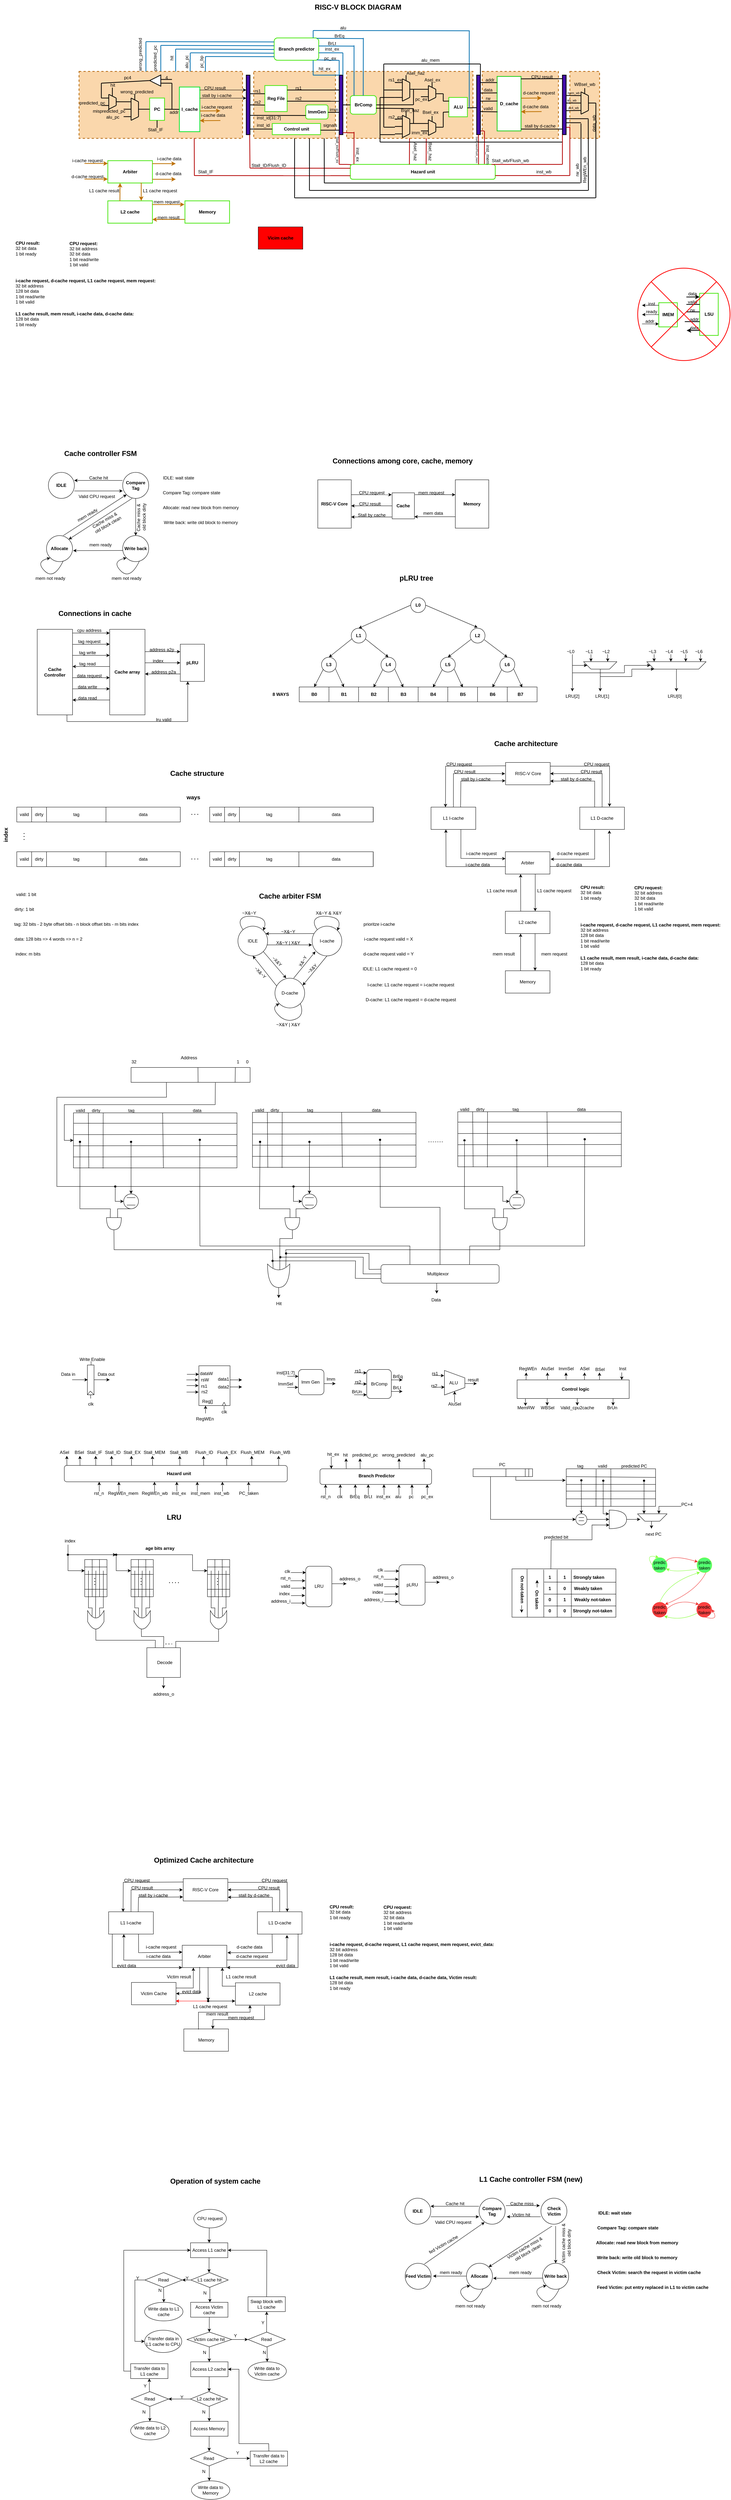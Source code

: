 <mxfile version="26.0.11">
  <diagram name="Trang-1" id="qcFNsDO8frQkDNvJiyGB">
    <mxGraphModel dx="880" dy="468" grid="1" gridSize="10" guides="1" tooltips="1" connect="1" arrows="1" fold="1" page="1" pageScale="1" pageWidth="2000" pageHeight="5000" math="0" shadow="0">
      <root>
        <mxCell id="0" />
        <mxCell id="1" parent="0" />
        <mxCell id="LBkcDvU2qgHS_byF1GTl-75" value="" style="rounded=0;whiteSpace=wrap;html=1;movable=1;resizable=1;rotatable=1;deletable=1;editable=1;locked=0;connectable=1;fontStyle=1" parent="1" vertex="1">
          <mxGeometry x="1384.66" y="4308" width="279.65" height="130" as="geometry" />
        </mxCell>
        <mxCell id="y0vBRIRnQT6MvKQbb2B_-1" value="" style="rounded=0;whiteSpace=wrap;html=1;movable=0;resizable=0;rotatable=0;deletable=0;editable=0;locked=1;connectable=0;" parent="1" vertex="1">
          <mxGeometry x="204.66" y="3082" width="440" height="148" as="geometry" />
        </mxCell>
        <mxCell id="SMQfsV_5SCFDkDIITy68-2" value="" style="ellipse;whiteSpace=wrap;html=1;aspect=fixed;strokeColor=#ff0000;strokeWidth=2;" parent="1" vertex="1">
          <mxGeometry x="1722.98" y="811" width="248.37" height="248.37" as="geometry" />
        </mxCell>
        <mxCell id="7G_IvZ2n9mC5iAlq--vm-209" value="" style="rounded=0;whiteSpace=wrap;html=1;dashed=1;movable=0;resizable=0;rotatable=0;deletable=0;editable=0;locked=1;connectable=0;strokeWidth=2;fillColor=#fad7ac;strokeColor=#b46504;" parent="1" vertex="1">
          <mxGeometry x="1540.35" y="282" width="80" height="180" as="geometry" />
        </mxCell>
        <mxCell id="7G_IvZ2n9mC5iAlq--vm-208" value="" style="rounded=0;whiteSpace=wrap;html=1;dashed=1;movable=0;resizable=0;rotatable=0;deletable=0;editable=0;locked=1;connectable=0;strokeWidth=2;fillColor=#fad7ac;strokeColor=#b46504;" parent="1" vertex="1">
          <mxGeometry x="1304.66" y="282" width="205" height="180" as="geometry" />
        </mxCell>
        <mxCell id="7G_IvZ2n9mC5iAlq--vm-207" value="" style="rounded=0;whiteSpace=wrap;html=1;dashed=1;movable=0;resizable=0;rotatable=0;deletable=0;editable=0;locked=1;connectable=0;strokeWidth=2;fillColor=#fad7ac;strokeColor=#b46504;" parent="1" vertex="1">
          <mxGeometry x="939.66" y="282" width="340" height="180" as="geometry" />
        </mxCell>
        <mxCell id="7G_IvZ2n9mC5iAlq--vm-206" value="" style="rounded=0;whiteSpace=wrap;html=1;dashed=1;movable=0;resizable=0;rotatable=0;deletable=0;editable=0;locked=1;connectable=0;strokeWidth=2;fillColor=#fad7ac;strokeColor=#b46504;" parent="1" vertex="1">
          <mxGeometry x="689.66" y="282" width="220" height="180" as="geometry" />
        </mxCell>
        <mxCell id="7G_IvZ2n9mC5iAlq--vm-205" value="" style="rounded=0;whiteSpace=wrap;html=1;dashed=1;movable=0;resizable=0;rotatable=0;deletable=0;editable=0;locked=1;connectable=0;strokeWidth=2;fillColor=#fad7ac;strokeColor=#b46504;" parent="1" vertex="1">
          <mxGeometry x="219.66" y="282" width="440" height="180" as="geometry" />
        </mxCell>
        <mxCell id="7G_IvZ2n9mC5iAlq--vm-13" value="" style="endArrow=none;html=1;rounded=0;movable=0;resizable=0;rotatable=0;deletable=0;editable=0;locked=1;connectable=0;strokeWidth=2;" parent="1" edge="1">
          <mxGeometry width="50" height="50" relative="1" as="geometry">
            <mxPoint x="359.66" y="413.63" as="sourcePoint" />
            <mxPoint x="359.66" y="353.63" as="targetPoint" />
          </mxGeometry>
        </mxCell>
        <mxCell id="7G_IvZ2n9mC5iAlq--vm-14" value="" style="endArrow=none;html=1;rounded=0;movable=0;resizable=0;rotatable=0;deletable=0;editable=0;locked=1;connectable=0;strokeWidth=2;" parent="1" edge="1">
          <mxGeometry width="50" height="50" relative="1" as="geometry">
            <mxPoint x="359.66" y="353.63" as="sourcePoint" />
            <mxPoint x="379.66" y="363.63" as="targetPoint" />
          </mxGeometry>
        </mxCell>
        <mxCell id="7G_IvZ2n9mC5iAlq--vm-15" value="" style="endArrow=none;html=1;rounded=0;movable=0;resizable=0;rotatable=0;deletable=0;editable=0;locked=1;connectable=0;strokeWidth=2;" parent="1" edge="1">
          <mxGeometry width="50" height="50" relative="1" as="geometry">
            <mxPoint x="359.66" y="413.63" as="sourcePoint" />
            <mxPoint x="379.66" y="403.63" as="targetPoint" />
          </mxGeometry>
        </mxCell>
        <mxCell id="7G_IvZ2n9mC5iAlq--vm-16" value="" style="endArrow=none;html=1;rounded=0;movable=0;resizable=0;rotatable=0;deletable=0;editable=0;locked=1;connectable=0;strokeWidth=2;" parent="1" edge="1">
          <mxGeometry width="50" height="50" relative="1" as="geometry">
            <mxPoint x="379.66" y="403.63" as="sourcePoint" />
            <mxPoint x="379.66" y="363.63" as="targetPoint" />
          </mxGeometry>
        </mxCell>
        <mxCell id="7G_IvZ2n9mC5iAlq--vm-17" value="" style="endArrow=none;html=1;rounded=0;movable=0;resizable=0;rotatable=0;deletable=0;editable=0;locked=1;connectable=0;strokeWidth=2;" parent="1" edge="1">
          <mxGeometry width="50" height="50" relative="1" as="geometry">
            <mxPoint x="319.66" y="363.63" as="sourcePoint" />
            <mxPoint x="359.66" y="363.63" as="targetPoint" />
          </mxGeometry>
        </mxCell>
        <mxCell id="7G_IvZ2n9mC5iAlq--vm-18" value="" style="endArrow=none;html=1;rounded=0;movable=0;resizable=0;rotatable=0;deletable=0;editable=0;locked=1;connectable=0;strokeWidth=2;" parent="1" edge="1">
          <mxGeometry width="50" height="50" relative="1" as="geometry">
            <mxPoint x="339.66" y="383.63" as="sourcePoint" />
            <mxPoint x="359.66" y="383.63" as="targetPoint" />
          </mxGeometry>
        </mxCell>
        <mxCell id="7G_IvZ2n9mC5iAlq--vm-19" value="" style="endArrow=none;html=1;rounded=0;movable=0;resizable=0;rotatable=0;deletable=0;editable=0;locked=1;connectable=0;strokeWidth=2;" parent="1" edge="1">
          <mxGeometry width="50" height="50" relative="1" as="geometry">
            <mxPoint x="339.66" y="403.63" as="sourcePoint" />
            <mxPoint x="359.66" y="403.63" as="targetPoint" />
          </mxGeometry>
        </mxCell>
        <mxCell id="7G_IvZ2n9mC5iAlq--vm-20" value="PC" style="rounded=0;whiteSpace=wrap;html=1;fontStyle=1;movable=0;resizable=0;rotatable=0;deletable=0;editable=0;locked=1;connectable=0;strokeColor=#4be713;strokeWidth=2;" parent="1" vertex="1">
          <mxGeometry x="409.66" y="353.63" width="40" height="60" as="geometry" />
        </mxCell>
        <mxCell id="7G_IvZ2n9mC5iAlq--vm-21" value="IMEM" style="rounded=0;whiteSpace=wrap;html=1;fontStyle=1;movable=1;resizable=1;rotatable=1;deletable=1;editable=1;locked=0;connectable=1;strokeColor=#4be713;strokeWidth=2;" parent="1" vertex="1">
          <mxGeometry x="1779.66" y="903.86" width="50" height="65" as="geometry" />
        </mxCell>
        <mxCell id="7G_IvZ2n9mC5iAlq--vm-22" value="" style="rounded=0;whiteSpace=wrap;html=1;fillColor=#440dab;movable=0;resizable=0;rotatable=0;deletable=0;editable=0;locked=1;connectable=0;strokeWidth=2;" parent="1" vertex="1">
          <mxGeometry x="669.66" y="292" width="10" height="160" as="geometry" />
        </mxCell>
        <mxCell id="7G_IvZ2n9mC5iAlq--vm-23" value="" style="triangle;whiteSpace=wrap;html=1;rotation=-180;movable=0;resizable=0;rotatable=0;deletable=0;editable=0;locked=1;connectable=0;strokeWidth=2;" parent="1" vertex="1">
          <mxGeometry x="409.66" y="291.63" width="30" height="30" as="geometry" />
        </mxCell>
        <mxCell id="7G_IvZ2n9mC5iAlq--vm-24" value="" style="endArrow=none;html=1;rounded=0;movable=0;resizable=0;rotatable=0;deletable=0;editable=0;locked=1;connectable=0;strokeWidth=2;" parent="1" edge="1">
          <mxGeometry width="50" height="50" relative="1" as="geometry">
            <mxPoint x="449.66" y="383.63" as="sourcePoint" />
            <mxPoint x="489.66" y="384" as="targetPoint" />
          </mxGeometry>
        </mxCell>
        <mxCell id="7G_IvZ2n9mC5iAlq--vm-25" value="" style="endArrow=none;html=1;rounded=0;movable=0;resizable=0;rotatable=0;deletable=0;editable=0;locked=1;connectable=0;strokeWidth=2;" parent="1" edge="1">
          <mxGeometry width="50" height="50" relative="1" as="geometry">
            <mxPoint x="439.66" y="313.63" as="sourcePoint" />
            <mxPoint x="469.66" y="313.63" as="targetPoint" />
          </mxGeometry>
        </mxCell>
        <mxCell id="7G_IvZ2n9mC5iAlq--vm-26" value="" style="endArrow=none;html=1;rounded=0;movable=0;resizable=0;rotatable=0;deletable=0;editable=0;locked=1;connectable=0;strokeWidth=2;" parent="1" edge="1">
          <mxGeometry width="50" height="50" relative="1" as="geometry">
            <mxPoint x="469.66" y="383.63" as="sourcePoint" />
            <mxPoint x="469.66" y="313.63" as="targetPoint" />
          </mxGeometry>
        </mxCell>
        <mxCell id="7G_IvZ2n9mC5iAlq--vm-27" value="" style="endArrow=none;html=1;rounded=0;movable=0;resizable=0;rotatable=0;deletable=0;editable=0;locked=1;connectable=0;strokeWidth=2;" parent="1" edge="1">
          <mxGeometry width="50" height="50" relative="1" as="geometry">
            <mxPoint x="439.66" y="303.63" as="sourcePoint" />
            <mxPoint x="469.66" y="303.63" as="targetPoint" />
          </mxGeometry>
        </mxCell>
        <mxCell id="7G_IvZ2n9mC5iAlq--vm-28" value="4" style="text;html=1;align=center;verticalAlign=middle;resizable=0;points=[];autosize=1;strokeColor=none;fillColor=none;movable=0;rotatable=0;deletable=0;editable=0;locked=1;connectable=0;strokeWidth=2;" parent="1" vertex="1">
          <mxGeometry x="439.66" y="283.63" width="30" height="30" as="geometry" />
        </mxCell>
        <mxCell id="7G_IvZ2n9mC5iAlq--vm-30" value="" style="endArrow=none;html=1;rounded=0;entryX=0;entryY=0.5;entryDx=0;entryDy=0;movable=0;resizable=0;rotatable=0;deletable=0;editable=0;locked=1;connectable=0;strokeWidth=2;" parent="1" target="7G_IvZ2n9mC5iAlq--vm-20" edge="1">
          <mxGeometry width="50" height="50" relative="1" as="geometry">
            <mxPoint x="379.66" y="383.63" as="sourcePoint" />
            <mxPoint x="429.66" y="333.63" as="targetPoint" />
          </mxGeometry>
        </mxCell>
        <mxCell id="7G_IvZ2n9mC5iAlq--vm-31" value="predicted_pc" style="text;html=1;align=center;verticalAlign=middle;resizable=0;points=[];autosize=1;strokeColor=none;fillColor=none;movable=0;rotatable=0;deletable=0;editable=0;locked=1;connectable=0;strokeWidth=2;" parent="1" vertex="1">
          <mxGeometry x="209.66" y="351.63" width="90" height="30" as="geometry" />
        </mxCell>
        <mxCell id="7G_IvZ2n9mC5iAlq--vm-32" value="" style="endArrow=none;html=1;rounded=0;movable=0;resizable=0;rotatable=0;deletable=0;editable=0;locked=1;connectable=0;strokeWidth=2;" parent="1" edge="1">
          <mxGeometry width="50" height="50" relative="1" as="geometry">
            <mxPoint x="279.66" y="353.63" as="sourcePoint" />
            <mxPoint x="279.66" y="313.63" as="targetPoint" />
          </mxGeometry>
        </mxCell>
        <mxCell id="7G_IvZ2n9mC5iAlq--vm-33" value="" style="endArrow=none;html=1;rounded=0;entryX=1;entryY=0.5;entryDx=0;entryDy=0;movable=0;resizable=0;rotatable=0;deletable=0;editable=0;locked=1;connectable=0;strokeWidth=2;" parent="1" target="7G_IvZ2n9mC5iAlq--vm-23" edge="1">
          <mxGeometry width="50" height="50" relative="1" as="geometry">
            <mxPoint x="279.66" y="313.63" as="sourcePoint" />
            <mxPoint x="329.66" y="263.63" as="targetPoint" />
          </mxGeometry>
        </mxCell>
        <mxCell id="7G_IvZ2n9mC5iAlq--vm-34" value="pc4" style="text;html=1;align=center;verticalAlign=middle;resizable=0;points=[];autosize=1;strokeColor=none;fillColor=none;movable=0;rotatable=0;deletable=0;editable=0;locked=1;connectable=0;strokeWidth=2;" parent="1" vertex="1">
          <mxGeometry x="329.66" y="283.63" width="40" height="30" as="geometry" />
        </mxCell>
        <mxCell id="7G_IvZ2n9mC5iAlq--vm-35" value="" style="endArrow=none;html=1;rounded=0;movable=0;resizable=0;rotatable=0;deletable=0;editable=0;locked=1;connectable=0;strokeWidth=2;" parent="1" edge="1">
          <mxGeometry width="50" height="50" relative="1" as="geometry">
            <mxPoint x="369.66" y="343.63" as="sourcePoint" />
            <mxPoint x="369.66" y="358.63" as="targetPoint" />
          </mxGeometry>
        </mxCell>
        <mxCell id="7G_IvZ2n9mC5iAlq--vm-36" value="wrong_predicted" style="text;html=1;align=center;verticalAlign=middle;resizable=0;points=[];autosize=1;strokeColor=none;fillColor=none;movable=0;rotatable=0;deletable=0;editable=0;locked=1;connectable=0;strokeWidth=2;" parent="1" vertex="1">
          <mxGeometry x="319.66" y="321.63" width="110" height="30" as="geometry" />
        </mxCell>
        <mxCell id="7G_IvZ2n9mC5iAlq--vm-37" value="mispredicted_pc" style="text;html=1;align=center;verticalAlign=middle;resizable=0;points=[];autosize=1;strokeColor=none;fillColor=none;movable=0;rotatable=0;deletable=0;editable=0;locked=1;connectable=0;strokeWidth=2;" parent="1" vertex="1">
          <mxGeometry x="245" y="374" width="110" height="30" as="geometry" />
        </mxCell>
        <mxCell id="7G_IvZ2n9mC5iAlq--vm-40" value="hit" style="text;html=1;align=center;verticalAlign=middle;resizable=0;points=[];autosize=1;strokeColor=none;fillColor=none;movable=0;rotatable=0;deletable=0;editable=0;locked=1;connectable=0;strokeWidth=2;" parent="1" vertex="1">
          <mxGeometry x="289.66" y="303.63" width="40" height="30" as="geometry" />
        </mxCell>
        <mxCell id="7G_IvZ2n9mC5iAlq--vm-41" value="Reg File" style="rounded=0;whiteSpace=wrap;html=1;fontStyle=1;movable=0;resizable=0;rotatable=0;deletable=0;editable=0;locked=1;connectable=0;strokeColor=#4be713;strokeWidth=2;" parent="1" vertex="1">
          <mxGeometry x="719.66" y="320" width="60" height="70" as="geometry" />
        </mxCell>
        <mxCell id="7G_IvZ2n9mC5iAlq--vm-42" value="ImmGen" style="rounded=1;whiteSpace=wrap;html=1;fontStyle=1;movable=0;resizable=0;rotatable=0;deletable=0;editable=0;locked=1;connectable=0;strokeColor=#4be713;strokeWidth=2;" parent="1" vertex="1">
          <mxGeometry x="829.66" y="372" width="60" height="38" as="geometry" />
        </mxCell>
        <mxCell id="7G_IvZ2n9mC5iAlq--vm-43" value="Control unit" style="rounded=0;whiteSpace=wrap;html=1;fontStyle=1;movable=0;resizable=0;rotatable=0;deletable=0;editable=0;locked=1;connectable=0;strokeColor=#4be713;strokeWidth=2;" parent="1" vertex="1">
          <mxGeometry x="739.66" y="422" width="130" height="30" as="geometry" />
        </mxCell>
        <mxCell id="7G_IvZ2n9mC5iAlq--vm-44" value="" style="endArrow=none;html=1;rounded=0;entryX=0;entryY=0.75;entryDx=0;entryDy=0;exitX=0.96;exitY=0.676;exitDx=0;exitDy=0;exitPerimeter=0;movable=0;resizable=0;rotatable=0;deletable=0;editable=0;locked=1;connectable=0;strokeWidth=2;" parent="1" source="7G_IvZ2n9mC5iAlq--vm-22" target="7G_IvZ2n9mC5iAlq--vm-42" edge="1">
          <mxGeometry width="50" height="50" relative="1" as="geometry">
            <mxPoint x="679.66" y="410" as="sourcePoint" />
            <mxPoint x="729.66" y="360" as="targetPoint" />
          </mxGeometry>
        </mxCell>
        <mxCell id="7G_IvZ2n9mC5iAlq--vm-45" value="" style="endArrow=none;html=1;rounded=0;entryX=0;entryY=0.5;entryDx=0;entryDy=0;exitX=1;exitY=0.906;exitDx=0;exitDy=0;exitPerimeter=0;movable=0;resizable=0;rotatable=0;deletable=0;editable=0;locked=1;connectable=0;strokeWidth=2;" parent="1" source="7G_IvZ2n9mC5iAlq--vm-22" target="7G_IvZ2n9mC5iAlq--vm-43" edge="1">
          <mxGeometry width="50" height="50" relative="1" as="geometry">
            <mxPoint x="679.66" y="440" as="sourcePoint" />
            <mxPoint x="729.66" y="390" as="targetPoint" />
          </mxGeometry>
        </mxCell>
        <mxCell id="7G_IvZ2n9mC5iAlq--vm-46" value="" style="endArrow=none;html=1;rounded=0;entryX=0;entryY=0.314;entryDx=0;entryDy=0;entryPerimeter=0;movable=0;resizable=0;rotatable=0;deletable=0;editable=0;locked=1;connectable=0;strokeWidth=2;" parent="1" target="7G_IvZ2n9mC5iAlq--vm-41" edge="1">
          <mxGeometry width="50" height="50" relative="1" as="geometry">
            <mxPoint x="679.66" y="342" as="sourcePoint" />
            <mxPoint x="729.66" y="292" as="targetPoint" />
          </mxGeometry>
        </mxCell>
        <mxCell id="7G_IvZ2n9mC5iAlq--vm-47" value="rs1" style="text;html=1;align=center;verticalAlign=middle;resizable=0;points=[];autosize=1;strokeColor=none;fillColor=none;movable=0;rotatable=0;deletable=0;editable=0;locked=1;connectable=0;strokeWidth=2;" parent="1" vertex="1">
          <mxGeometry x="679.66" y="320" width="40" height="30" as="geometry" />
        </mxCell>
        <mxCell id="7G_IvZ2n9mC5iAlq--vm-48" value="" style="endArrow=none;html=1;rounded=0;entryX=0;entryY=0.75;entryDx=0;entryDy=0;movable=0;resizable=0;rotatable=0;deletable=0;editable=0;locked=1;connectable=0;strokeWidth=2;" parent="1" target="7G_IvZ2n9mC5iAlq--vm-41" edge="1">
          <mxGeometry width="50" height="50" relative="1" as="geometry">
            <mxPoint x="679.66" y="372" as="sourcePoint" />
            <mxPoint x="729.66" y="322" as="targetPoint" />
          </mxGeometry>
        </mxCell>
        <mxCell id="7G_IvZ2n9mC5iAlq--vm-49" value="rs2" style="text;html=1;align=center;verticalAlign=middle;resizable=0;points=[];autosize=1;strokeColor=none;fillColor=none;movable=0;rotatable=0;deletable=0;editable=0;locked=1;connectable=0;strokeWidth=2;" parent="1" vertex="1">
          <mxGeometry x="679.66" y="350" width="40" height="30" as="geometry" />
        </mxCell>
        <mxCell id="7G_IvZ2n9mC5iAlq--vm-50" value="" style="rounded=0;whiteSpace=wrap;html=1;fillColor=#440dab;movable=0;resizable=0;rotatable=0;deletable=0;editable=0;locked=1;connectable=0;strokeWidth=2;" parent="1" vertex="1">
          <mxGeometry x="919.66" y="292" width="10" height="160" as="geometry" />
        </mxCell>
        <mxCell id="7G_IvZ2n9mC5iAlq--vm-51" value="" style="endArrow=none;html=1;rounded=0;entryX=0;entryY=0.25;entryDx=0;entryDy=0;movable=0;resizable=0;rotatable=0;deletable=0;editable=0;locked=1;connectable=0;strokeWidth=2;" parent="1" target="7G_IvZ2n9mC5iAlq--vm-50" edge="1">
          <mxGeometry width="50" height="50" relative="1" as="geometry">
            <mxPoint x="779.66" y="332" as="sourcePoint" />
            <mxPoint x="829.66" y="282" as="targetPoint" />
          </mxGeometry>
        </mxCell>
        <mxCell id="7G_IvZ2n9mC5iAlq--vm-52" value="" style="endArrow=none;html=1;rounded=0;entryX=0;entryY=0.438;entryDx=0;entryDy=0;entryPerimeter=0;movable=0;resizable=0;rotatable=0;deletable=0;editable=0;locked=1;connectable=0;strokeWidth=2;" parent="1" target="7G_IvZ2n9mC5iAlq--vm-50" edge="1">
          <mxGeometry width="50" height="50" relative="1" as="geometry">
            <mxPoint x="779.66" y="362" as="sourcePoint" />
            <mxPoint x="829.66" y="312" as="targetPoint" />
          </mxGeometry>
        </mxCell>
        <mxCell id="7G_IvZ2n9mC5iAlq--vm-53" value="rs1" style="text;html=1;align=center;verticalAlign=middle;resizable=0;points=[];autosize=1;strokeColor=none;fillColor=none;movable=0;rotatable=0;deletable=0;editable=0;locked=1;connectable=0;strokeWidth=2;" parent="1" vertex="1">
          <mxGeometry x="789.66" y="312" width="40" height="30" as="geometry" />
        </mxCell>
        <mxCell id="7G_IvZ2n9mC5iAlq--vm-54" value="rs2" style="text;html=1;align=center;verticalAlign=middle;resizable=0;points=[];autosize=1;strokeColor=none;fillColor=none;movable=0;rotatable=0;deletable=0;editable=0;locked=1;connectable=0;strokeWidth=2;" parent="1" vertex="1">
          <mxGeometry x="789.66" y="340" width="40" height="30" as="geometry" />
        </mxCell>
        <mxCell id="7G_IvZ2n9mC5iAlq--vm-55" value="" style="endArrow=none;html=1;rounded=0;movable=0;resizable=0;rotatable=0;deletable=0;editable=0;locked=1;connectable=0;strokeWidth=2;" parent="1" edge="1">
          <mxGeometry width="50" height="50" relative="1" as="geometry">
            <mxPoint x="889.66" y="392" as="sourcePoint" />
            <mxPoint x="919.66" y="392" as="targetPoint" />
          </mxGeometry>
        </mxCell>
        <mxCell id="7G_IvZ2n9mC5iAlq--vm-56" value="" style="endArrow=none;html=1;rounded=0;entryX=0;entryY=0.925;entryDx=0;entryDy=0;entryPerimeter=0;movable=0;resizable=0;rotatable=0;deletable=0;editable=0;locked=1;connectable=0;strokeWidth=2;" parent="1" target="7G_IvZ2n9mC5iAlq--vm-50" edge="1">
          <mxGeometry width="50" height="50" relative="1" as="geometry">
            <mxPoint x="869.66" y="440" as="sourcePoint" />
            <mxPoint x="919.66" y="390" as="targetPoint" />
          </mxGeometry>
        </mxCell>
        <mxCell id="7G_IvZ2n9mC5iAlq--vm-57" value="BrComp" style="rounded=1;whiteSpace=wrap;html=1;fontStyle=1;movable=0;resizable=0;rotatable=0;deletable=0;editable=0;locked=1;connectable=0;strokeColor=#4be713;strokeWidth=2;" parent="1" vertex="1">
          <mxGeometry x="949.66" y="347" width="70" height="50" as="geometry" />
        </mxCell>
        <mxCell id="7G_IvZ2n9mC5iAlq--vm-58" value="" style="endArrow=none;html=1;rounded=0;movable=0;resizable=0;rotatable=0;deletable=0;editable=0;locked=1;connectable=0;strokeWidth=2;" parent="1" edge="1">
          <mxGeometry width="50" height="50" relative="1" as="geometry">
            <mxPoint x="1089.66" y="362" as="sourcePoint" />
            <mxPoint x="1089.66" y="302" as="targetPoint" />
          </mxGeometry>
        </mxCell>
        <mxCell id="7G_IvZ2n9mC5iAlq--vm-59" value="" style="endArrow=none;html=1;rounded=0;movable=0;resizable=0;rotatable=0;deletable=0;editable=0;locked=1;connectable=0;strokeWidth=2;" parent="1" edge="1">
          <mxGeometry width="50" height="50" relative="1" as="geometry">
            <mxPoint x="1089.66" y="302" as="sourcePoint" />
            <mxPoint x="1109.66" y="312" as="targetPoint" />
          </mxGeometry>
        </mxCell>
        <mxCell id="7G_IvZ2n9mC5iAlq--vm-60" value="" style="endArrow=none;html=1;rounded=0;movable=0;resizable=0;rotatable=0;deletable=0;editable=0;locked=1;connectable=0;strokeWidth=2;" parent="1" edge="1">
          <mxGeometry width="50" height="50" relative="1" as="geometry">
            <mxPoint x="1089.66" y="362" as="sourcePoint" />
            <mxPoint x="1109.66" y="352" as="targetPoint" />
          </mxGeometry>
        </mxCell>
        <mxCell id="7G_IvZ2n9mC5iAlq--vm-61" value="" style="endArrow=none;html=1;rounded=0;movable=0;resizable=0;rotatable=0;deletable=0;editable=0;locked=1;connectable=0;strokeWidth=2;" parent="1" edge="1">
          <mxGeometry width="50" height="50" relative="1" as="geometry">
            <mxPoint x="1109.66" y="352" as="sourcePoint" />
            <mxPoint x="1109.66" y="312" as="targetPoint" />
          </mxGeometry>
        </mxCell>
        <mxCell id="7G_IvZ2n9mC5iAlq--vm-62" value="" style="endArrow=none;html=1;rounded=0;movable=0;resizable=0;rotatable=0;deletable=0;editable=0;locked=1;connectable=0;strokeWidth=2;" parent="1" edge="1">
          <mxGeometry width="50" height="50" relative="1" as="geometry">
            <mxPoint x="1069.66" y="332" as="sourcePoint" />
            <mxPoint x="1089.66" y="332" as="targetPoint" />
          </mxGeometry>
        </mxCell>
        <mxCell id="7G_IvZ2n9mC5iAlq--vm-63" value="" style="endArrow=none;html=1;rounded=0;movable=0;resizable=0;rotatable=0;deletable=0;editable=0;locked=1;connectable=0;strokeWidth=2;" parent="1" edge="1">
          <mxGeometry width="50" height="50" relative="1" as="geometry">
            <mxPoint x="1069.66" y="352" as="sourcePoint" />
            <mxPoint x="1089.66" y="352" as="targetPoint" />
          </mxGeometry>
        </mxCell>
        <mxCell id="7G_IvZ2n9mC5iAlq--vm-64" value="" style="endArrow=none;html=1;rounded=0;movable=0;resizable=0;rotatable=0;deletable=0;editable=0;locked=1;connectable=0;strokeWidth=2;" parent="1" edge="1">
          <mxGeometry width="50" height="50" relative="1" as="geometry">
            <mxPoint x="1099.66" y="292" as="sourcePoint" />
            <mxPoint x="1099.66" y="307" as="targetPoint" />
          </mxGeometry>
        </mxCell>
        <mxCell id="7G_IvZ2n9mC5iAlq--vm-65" value="" style="endArrow=none;html=1;rounded=0;movable=0;resizable=0;rotatable=0;deletable=0;editable=0;locked=1;connectable=0;strokeWidth=2;" parent="1" edge="1">
          <mxGeometry width="50" height="50" relative="1" as="geometry">
            <mxPoint x="1069.66" y="312" as="sourcePoint" />
            <mxPoint x="1089.66" y="312" as="targetPoint" />
          </mxGeometry>
        </mxCell>
        <mxCell id="7G_IvZ2n9mC5iAlq--vm-66" value="" style="endArrow=none;html=1;rounded=0;movable=0;resizable=0;rotatable=0;deletable=0;editable=0;locked=1;connectable=0;strokeWidth=2;" parent="1" edge="1">
          <mxGeometry width="50" height="50" relative="1" as="geometry">
            <mxPoint x="1089.66" y="460" as="sourcePoint" />
            <mxPoint x="1089.66" y="400" as="targetPoint" />
          </mxGeometry>
        </mxCell>
        <mxCell id="7G_IvZ2n9mC5iAlq--vm-67" value="" style="endArrow=none;html=1;rounded=0;movable=0;resizable=0;rotatable=0;deletable=0;editable=0;locked=1;connectable=0;strokeWidth=2;" parent="1" edge="1">
          <mxGeometry width="50" height="50" relative="1" as="geometry">
            <mxPoint x="1089.66" y="400" as="sourcePoint" />
            <mxPoint x="1109.66" y="410" as="targetPoint" />
          </mxGeometry>
        </mxCell>
        <mxCell id="7G_IvZ2n9mC5iAlq--vm-68" value="" style="endArrow=none;html=1;rounded=0;movable=0;resizable=0;rotatable=0;deletable=0;editable=0;locked=1;connectable=0;strokeWidth=2;" parent="1" edge="1">
          <mxGeometry width="50" height="50" relative="1" as="geometry">
            <mxPoint x="1089.66" y="460" as="sourcePoint" />
            <mxPoint x="1109.66" y="450" as="targetPoint" />
          </mxGeometry>
        </mxCell>
        <mxCell id="7G_IvZ2n9mC5iAlq--vm-69" value="" style="endArrow=none;html=1;rounded=0;movable=0;resizable=0;rotatable=0;deletable=0;editable=0;locked=1;connectable=0;strokeWidth=2;" parent="1" edge="1">
          <mxGeometry width="50" height="50" relative="1" as="geometry">
            <mxPoint x="1109.66" y="450" as="sourcePoint" />
            <mxPoint x="1109.66" y="410" as="targetPoint" />
          </mxGeometry>
        </mxCell>
        <mxCell id="7G_IvZ2n9mC5iAlq--vm-70" value="" style="endArrow=none;html=1;rounded=0;movable=0;resizable=0;rotatable=0;deletable=0;editable=0;locked=1;connectable=0;strokeWidth=2;" parent="1" edge="1">
          <mxGeometry width="50" height="50" relative="1" as="geometry">
            <mxPoint x="1069.66" y="430" as="sourcePoint" />
            <mxPoint x="1089.66" y="430" as="targetPoint" />
          </mxGeometry>
        </mxCell>
        <mxCell id="7G_IvZ2n9mC5iAlq--vm-71" value="" style="endArrow=none;html=1;rounded=0;movable=0;resizable=0;rotatable=0;deletable=0;editable=0;locked=1;connectable=0;strokeWidth=2;" parent="1" edge="1">
          <mxGeometry width="50" height="50" relative="1" as="geometry">
            <mxPoint x="1069.66" y="450" as="sourcePoint" />
            <mxPoint x="1089.66" y="450" as="targetPoint" />
          </mxGeometry>
        </mxCell>
        <mxCell id="7G_IvZ2n9mC5iAlq--vm-72" value="" style="endArrow=none;html=1;rounded=0;movable=0;resizable=0;rotatable=0;deletable=0;editable=0;locked=1;connectable=0;strokeWidth=2;" parent="1" edge="1">
          <mxGeometry width="50" height="50" relative="1" as="geometry">
            <mxPoint x="1099.66" y="390" as="sourcePoint" />
            <mxPoint x="1099.66" y="405" as="targetPoint" />
          </mxGeometry>
        </mxCell>
        <mxCell id="7G_IvZ2n9mC5iAlq--vm-73" value="" style="endArrow=none;html=1;rounded=0;movable=0;resizable=0;rotatable=0;deletable=0;editable=0;locked=1;connectable=0;strokeWidth=2;" parent="1" edge="1">
          <mxGeometry width="50" height="50" relative="1" as="geometry">
            <mxPoint x="1069.66" y="410" as="sourcePoint" />
            <mxPoint x="1089.66" y="410" as="targetPoint" />
          </mxGeometry>
        </mxCell>
        <mxCell id="7G_IvZ2n9mC5iAlq--vm-74" value="" style="endArrow=none;html=1;rounded=0;movable=0;resizable=0;rotatable=0;deletable=0;editable=0;locked=1;connectable=0;strokeWidth=2;" parent="1" edge="1">
          <mxGeometry width="50" height="50" relative="1" as="geometry">
            <mxPoint x="1159.66" y="362" as="sourcePoint" />
            <mxPoint x="1159.66" y="320" as="targetPoint" />
          </mxGeometry>
        </mxCell>
        <mxCell id="7G_IvZ2n9mC5iAlq--vm-75" value="" style="endArrow=none;html=1;rounded=0;movable=0;resizable=0;rotatable=0;deletable=0;editable=0;locked=1;connectable=0;strokeWidth=2;" parent="1" edge="1">
          <mxGeometry width="50" height="50" relative="1" as="geometry">
            <mxPoint x="1159.66" y="320" as="sourcePoint" />
            <mxPoint x="1179.66" y="330" as="targetPoint" />
          </mxGeometry>
        </mxCell>
        <mxCell id="7G_IvZ2n9mC5iAlq--vm-76" value="" style="endArrow=none;html=1;rounded=0;movable=0;resizable=0;rotatable=0;deletable=0;editable=0;locked=1;connectable=0;strokeWidth=2;" parent="1" edge="1">
          <mxGeometry width="50" height="50" relative="1" as="geometry">
            <mxPoint x="1159.66" y="362" as="sourcePoint" />
            <mxPoint x="1179.66" y="352" as="targetPoint" />
          </mxGeometry>
        </mxCell>
        <mxCell id="7G_IvZ2n9mC5iAlq--vm-77" value="" style="endArrow=none;html=1;rounded=0;movable=0;resizable=0;rotatable=0;deletable=0;editable=0;locked=1;connectable=0;strokeWidth=2;" parent="1" edge="1">
          <mxGeometry width="50" height="50" relative="1" as="geometry">
            <mxPoint x="1179.66" y="352" as="sourcePoint" />
            <mxPoint x="1179.66" y="330" as="targetPoint" />
          </mxGeometry>
        </mxCell>
        <mxCell id="7G_IvZ2n9mC5iAlq--vm-78" value="" style="endArrow=none;html=1;rounded=0;movable=0;resizable=0;rotatable=0;deletable=0;editable=0;locked=1;connectable=0;strokeWidth=2;" parent="1" edge="1">
          <mxGeometry width="50" height="50" relative="1" as="geometry">
            <mxPoint x="1139.66" y="350" as="sourcePoint" />
            <mxPoint x="1159.66" y="350" as="targetPoint" />
          </mxGeometry>
        </mxCell>
        <mxCell id="7G_IvZ2n9mC5iAlq--vm-80" value="" style="endArrow=none;html=1;rounded=0;movable=0;resizable=0;rotatable=0;deletable=0;editable=0;locked=1;connectable=0;strokeWidth=2;" parent="1" edge="1">
          <mxGeometry width="50" height="50" relative="1" as="geometry">
            <mxPoint x="1169.66" y="310" as="sourcePoint" />
            <mxPoint x="1169.66" y="325" as="targetPoint" />
          </mxGeometry>
        </mxCell>
        <mxCell id="7G_IvZ2n9mC5iAlq--vm-81" value="" style="endArrow=none;html=1;rounded=0;movable=0;resizable=0;rotatable=0;deletable=0;editable=0;locked=1;connectable=0;strokeWidth=2;" parent="1" edge="1">
          <mxGeometry width="50" height="50" relative="1" as="geometry">
            <mxPoint x="1109.66" y="330" as="sourcePoint" />
            <mxPoint x="1159.66" y="330" as="targetPoint" />
          </mxGeometry>
        </mxCell>
        <mxCell id="7G_IvZ2n9mC5iAlq--vm-132" value="" style="endArrow=none;html=1;rounded=0;movable=0;resizable=0;rotatable=0;deletable=0;editable=0;locked=1;connectable=0;strokeWidth=2;" parent="1" edge="1">
          <mxGeometry width="50" height="50" relative="1" as="geometry">
            <mxPoint x="319.66" y="353.63" as="sourcePoint" />
            <mxPoint x="319.66" y="373.63" as="targetPoint" />
          </mxGeometry>
        </mxCell>
        <mxCell id="7G_IvZ2n9mC5iAlq--vm-134" value="" style="endArrow=none;html=1;rounded=0;movable=0;resizable=0;rotatable=0;deletable=0;editable=0;locked=1;connectable=0;strokeWidth=2;" parent="1" edge="1">
          <mxGeometry width="50" height="50" relative="1" as="geometry">
            <mxPoint x="299.66" y="385.63" as="sourcePoint" />
            <mxPoint x="299.66" y="343.63" as="targetPoint" />
          </mxGeometry>
        </mxCell>
        <mxCell id="7G_IvZ2n9mC5iAlq--vm-135" value="" style="endArrow=none;html=1;rounded=0;movable=0;resizable=0;rotatable=0;deletable=0;editable=0;locked=1;connectable=0;strokeWidth=2;" parent="1" edge="1">
          <mxGeometry width="50" height="50" relative="1" as="geometry">
            <mxPoint x="299.66" y="343.63" as="sourcePoint" />
            <mxPoint x="319.66" y="353.63" as="targetPoint" />
          </mxGeometry>
        </mxCell>
        <mxCell id="7G_IvZ2n9mC5iAlq--vm-136" value="" style="endArrow=none;html=1;rounded=0;movable=0;resizable=0;rotatable=0;deletable=0;editable=0;locked=1;connectable=0;strokeWidth=2;" parent="1" edge="1">
          <mxGeometry width="50" height="50" relative="1" as="geometry">
            <mxPoint x="299.66" y="383.63" as="sourcePoint" />
            <mxPoint x="319.66" y="373.63" as="targetPoint" />
          </mxGeometry>
        </mxCell>
        <mxCell id="7G_IvZ2n9mC5iAlq--vm-137" value="" style="endArrow=none;html=1;rounded=0;movable=0;resizable=0;rotatable=0;deletable=0;editable=0;locked=1;connectable=0;strokeWidth=2;" parent="1" edge="1">
          <mxGeometry width="50" height="50" relative="1" as="geometry">
            <mxPoint x="309.37" y="347.63" as="sourcePoint" />
            <mxPoint x="309.37" y="325.63" as="targetPoint" />
          </mxGeometry>
        </mxCell>
        <mxCell id="7G_IvZ2n9mC5iAlq--vm-138" value="" style="endArrow=none;html=1;rounded=0;movable=0;resizable=0;rotatable=0;deletable=0;editable=0;locked=1;connectable=0;strokeWidth=2;" parent="1" edge="1">
          <mxGeometry width="50" height="50" relative="1" as="geometry">
            <mxPoint x="279.66" y="373.63" as="sourcePoint" />
            <mxPoint x="299.66" y="373.63" as="targetPoint" />
          </mxGeometry>
        </mxCell>
        <mxCell id="7G_IvZ2n9mC5iAlq--vm-139" value="" style="endArrow=none;html=1;rounded=0;movable=0;resizable=0;rotatable=0;deletable=0;editable=0;locked=1;connectable=0;strokeWidth=2;" parent="1" edge="1">
          <mxGeometry width="50" height="50" relative="1" as="geometry">
            <mxPoint x="279.66" y="353.63" as="sourcePoint" />
            <mxPoint x="299.66" y="353.63" as="targetPoint" />
          </mxGeometry>
        </mxCell>
        <mxCell id="7G_IvZ2n9mC5iAlq--vm-161" value="" style="endArrow=none;html=1;rounded=0;movable=0;resizable=0;rotatable=0;deletable=0;editable=0;locked=1;connectable=0;strokeWidth=2;" parent="1" edge="1">
          <mxGeometry width="50" height="50" relative="1" as="geometry">
            <mxPoint x="1159.66" y="454" as="sourcePoint" />
            <mxPoint x="1159.66" y="412" as="targetPoint" />
          </mxGeometry>
        </mxCell>
        <mxCell id="7G_IvZ2n9mC5iAlq--vm-162" value="" style="endArrow=none;html=1;rounded=0;movable=0;resizable=0;rotatable=0;deletable=0;editable=0;locked=1;connectable=0;strokeWidth=2;" parent="1" edge="1">
          <mxGeometry width="50" height="50" relative="1" as="geometry">
            <mxPoint x="1159.66" y="412" as="sourcePoint" />
            <mxPoint x="1179.66" y="422" as="targetPoint" />
          </mxGeometry>
        </mxCell>
        <mxCell id="7G_IvZ2n9mC5iAlq--vm-163" value="" style="endArrow=none;html=1;rounded=0;movable=0;resizable=0;rotatable=0;deletable=0;editable=0;locked=1;connectable=0;strokeWidth=2;" parent="1" edge="1">
          <mxGeometry width="50" height="50" relative="1" as="geometry">
            <mxPoint x="1159.66" y="454" as="sourcePoint" />
            <mxPoint x="1179.66" y="444" as="targetPoint" />
          </mxGeometry>
        </mxCell>
        <mxCell id="7G_IvZ2n9mC5iAlq--vm-164" value="" style="endArrow=none;html=1;rounded=0;movable=0;resizable=0;rotatable=0;deletable=0;editable=0;locked=1;connectable=0;strokeWidth=2;" parent="1" edge="1">
          <mxGeometry width="50" height="50" relative="1" as="geometry">
            <mxPoint x="1179.66" y="444" as="sourcePoint" />
            <mxPoint x="1179.66" y="422" as="targetPoint" />
          </mxGeometry>
        </mxCell>
        <mxCell id="7G_IvZ2n9mC5iAlq--vm-165" value="" style="endArrow=none;html=1;rounded=0;movable=0;resizable=0;rotatable=0;deletable=0;editable=0;locked=1;connectable=0;strokeWidth=2;" parent="1" edge="1">
          <mxGeometry width="50" height="50" relative="1" as="geometry">
            <mxPoint x="1139.66" y="442" as="sourcePoint" />
            <mxPoint x="1159.66" y="442" as="targetPoint" />
          </mxGeometry>
        </mxCell>
        <mxCell id="7G_IvZ2n9mC5iAlq--vm-166" value="" style="endArrow=none;html=1;rounded=0;movable=0;resizable=0;rotatable=0;deletable=0;editable=0;locked=1;connectable=0;strokeWidth=2;" parent="1" edge="1">
          <mxGeometry width="50" height="50" relative="1" as="geometry">
            <mxPoint x="1169.66" y="402" as="sourcePoint" />
            <mxPoint x="1169.66" y="417" as="targetPoint" />
          </mxGeometry>
        </mxCell>
        <mxCell id="7G_IvZ2n9mC5iAlq--vm-167" value="" style="endArrow=none;html=1;rounded=0;movable=0;resizable=0;rotatable=0;deletable=0;editable=0;locked=1;connectable=0;strokeWidth=2;" parent="1" edge="1">
          <mxGeometry width="50" height="50" relative="1" as="geometry">
            <mxPoint x="1109.66" y="422" as="sourcePoint" />
            <mxPoint x="1159.66" y="422" as="targetPoint" />
          </mxGeometry>
        </mxCell>
        <mxCell id="7G_IvZ2n9mC5iAlq--vm-168" value="ALU" style="rounded=0;whiteSpace=wrap;html=1;fontStyle=1;movable=0;resizable=0;rotatable=0;deletable=0;editable=0;locked=1;connectable=0;strokeColor=#4be713;strokeWidth=2;" parent="1" vertex="1">
          <mxGeometry x="1214.66" y="352" width="50" height="52" as="geometry" />
        </mxCell>
        <mxCell id="7G_IvZ2n9mC5iAlq--vm-170" value="rs1_ex" style="text;html=1;align=center;verticalAlign=middle;resizable=0;points=[];autosize=1;strokeColor=none;fillColor=none;movable=0;rotatable=0;deletable=0;editable=0;locked=1;connectable=0;strokeWidth=2;" parent="1" vertex="1">
          <mxGeometry x="1039.66" y="290" width="60" height="30" as="geometry" />
        </mxCell>
        <mxCell id="7G_IvZ2n9mC5iAlq--vm-171" value="rs2_ex" style="text;html=1;align=center;verticalAlign=middle;resizable=0;points=[];autosize=1;strokeColor=none;fillColor=none;movable=0;rotatable=0;deletable=0;editable=0;locked=1;connectable=0;strokeWidth=2;" parent="1" vertex="1">
          <mxGeometry x="1039.66" y="390" width="60" height="30" as="geometry" />
        </mxCell>
        <mxCell id="7G_IvZ2n9mC5iAlq--vm-172" value="Asel_ex" style="text;html=1;align=center;verticalAlign=middle;resizable=0;points=[];autosize=1;strokeColor=none;fillColor=none;movable=0;rotatable=0;deletable=0;editable=0;locked=1;connectable=0;strokeWidth=2;" parent="1" vertex="1">
          <mxGeometry x="1134.66" y="290" width="70" height="30" as="geometry" />
        </mxCell>
        <mxCell id="7G_IvZ2n9mC5iAlq--vm-173" value="Bsel_ex" style="text;html=1;align=center;verticalAlign=middle;resizable=0;points=[];autosize=1;strokeColor=none;fillColor=none;movable=0;rotatable=0;deletable=0;editable=0;locked=1;connectable=0;strokeWidth=2;" parent="1" vertex="1">
          <mxGeometry x="1129.66" y="377" width="70" height="30" as="geometry" />
        </mxCell>
        <mxCell id="7G_IvZ2n9mC5iAlq--vm-174" value="" style="endArrow=none;html=1;rounded=0;movable=0;resizable=0;rotatable=0;deletable=0;editable=0;locked=1;connectable=0;strokeWidth=2;" parent="1" edge="1">
          <mxGeometry width="50" height="50" relative="1" as="geometry">
            <mxPoint x="1179.66" y="342" as="sourcePoint" />
            <mxPoint x="1199.66" y="342" as="targetPoint" />
          </mxGeometry>
        </mxCell>
        <mxCell id="7G_IvZ2n9mC5iAlq--vm-175" value="" style="endArrow=none;html=1;rounded=0;movable=0;resizable=0;rotatable=0;deletable=0;editable=0;locked=1;connectable=0;strokeWidth=2;" parent="1" edge="1">
          <mxGeometry width="50" height="50" relative="1" as="geometry">
            <mxPoint x="1199.66" y="362" as="sourcePoint" />
            <mxPoint x="1199.66" y="342" as="targetPoint" />
          </mxGeometry>
        </mxCell>
        <mxCell id="7G_IvZ2n9mC5iAlq--vm-176" value="" style="endArrow=none;html=1;rounded=0;entryX=0.012;entryY=0.188;entryDx=0;entryDy=0;entryPerimeter=0;movable=0;resizable=0;rotatable=0;deletable=0;editable=0;locked=1;connectable=0;strokeWidth=2;" parent="1" target="7G_IvZ2n9mC5iAlq--vm-168" edge="1">
          <mxGeometry width="50" height="50" relative="1" as="geometry">
            <mxPoint x="1199.66" y="362" as="sourcePoint" />
            <mxPoint x="1209.66" y="352" as="targetPoint" />
          </mxGeometry>
        </mxCell>
        <mxCell id="7G_IvZ2n9mC5iAlq--vm-177" value="" style="endArrow=none;html=1;rounded=0;movable=0;resizable=0;rotatable=0;deletable=0;editable=0;locked=1;connectable=0;strokeWidth=2;" parent="1" edge="1">
          <mxGeometry width="50" height="50" relative="1" as="geometry">
            <mxPoint x="1179.66" y="432" as="sourcePoint" />
            <mxPoint x="1199.66" y="432" as="targetPoint" />
          </mxGeometry>
        </mxCell>
        <mxCell id="7G_IvZ2n9mC5iAlq--vm-178" value="" style="endArrow=none;html=1;rounded=0;movable=0;resizable=0;rotatable=0;deletable=0;editable=0;locked=1;connectable=0;strokeWidth=2;" parent="1" edge="1">
          <mxGeometry width="50" height="50" relative="1" as="geometry">
            <mxPoint x="1199.66" y="432" as="sourcePoint" />
            <mxPoint x="1199.66" y="392" as="targetPoint" />
            <Array as="points">
              <mxPoint x="1199.66" y="422" />
            </Array>
          </mxGeometry>
        </mxCell>
        <mxCell id="7G_IvZ2n9mC5iAlq--vm-179" value="" style="endArrow=none;html=1;rounded=0;exitX=0.994;exitY=0.493;exitDx=0;exitDy=0;exitPerimeter=0;entryX=0;entryY=0.75;entryDx=0;entryDy=0;movable=0;resizable=0;rotatable=0;deletable=0;editable=0;locked=1;connectable=0;strokeWidth=2;" parent="1" source="7G_IvZ2n9mC5iAlq--vm-173" target="7G_IvZ2n9mC5iAlq--vm-168" edge="1">
          <mxGeometry width="50" height="50" relative="1" as="geometry">
            <mxPoint x="1209.66" y="372" as="sourcePoint" />
            <mxPoint x="1209.66" y="392" as="targetPoint" />
          </mxGeometry>
        </mxCell>
        <mxCell id="7G_IvZ2n9mC5iAlq--vm-180" value="pc_ex" style="text;html=1;align=center;verticalAlign=middle;resizable=0;points=[];autosize=1;strokeColor=none;fillColor=none;movable=0;rotatable=0;deletable=0;editable=0;locked=1;connectable=0;strokeWidth=2;" parent="1" vertex="1">
          <mxGeometry x="1109.66" y="342" width="60" height="30" as="geometry" />
        </mxCell>
        <mxCell id="7G_IvZ2n9mC5iAlq--vm-181" value="imm_ex" style="text;html=1;align=center;verticalAlign=middle;resizable=0;points=[];autosize=1;strokeColor=none;fillColor=none;movable=0;rotatable=0;deletable=0;editable=0;locked=1;connectable=0;strokeWidth=2;" parent="1" vertex="1">
          <mxGeometry x="1099.66" y="432" width="70" height="30" as="geometry" />
        </mxCell>
        <mxCell id="7G_IvZ2n9mC5iAlq--vm-182" value="" style="rounded=0;whiteSpace=wrap;html=1;fillColor=#440dab;movable=0;resizable=0;rotatable=0;deletable=0;editable=0;locked=1;connectable=0;strokeWidth=2;" parent="1" vertex="1">
          <mxGeometry x="1289.66" y="292" width="10" height="160" as="geometry" />
        </mxCell>
        <mxCell id="7G_IvZ2n9mC5iAlq--vm-183" value="" style="endArrow=none;html=1;rounded=0;entryX=-0.067;entryY=0.547;entryDx=0;entryDy=0;entryPerimeter=0;movable=0;resizable=0;rotatable=0;deletable=0;editable=0;locked=1;connectable=0;strokeWidth=2;" parent="1" target="7G_IvZ2n9mC5iAlq--vm-182" edge="1">
          <mxGeometry width="50" height="50" relative="1" as="geometry">
            <mxPoint x="1264.66" y="380" as="sourcePoint" />
            <mxPoint x="1314.66" y="330" as="targetPoint" />
          </mxGeometry>
        </mxCell>
        <mxCell id="7G_IvZ2n9mC5iAlq--vm-184" value="" style="endArrow=none;html=1;rounded=0;exitX=0.166;exitY=1.005;exitDx=0;exitDy=0;exitPerimeter=0;movable=0;resizable=0;rotatable=0;deletable=0;editable=0;locked=1;connectable=0;strokeWidth=2;" parent="1" source="7G_IvZ2n9mC5iAlq--vm-180" edge="1">
          <mxGeometry width="50" height="50" relative="1" as="geometry">
            <mxPoint x="1119.66" y="370" as="sourcePoint" />
            <mxPoint x="1119.66" y="330" as="targetPoint" />
          </mxGeometry>
        </mxCell>
        <mxCell id="7G_IvZ2n9mC5iAlq--vm-185" value="" style="endArrow=none;html=1;rounded=0;exitX=1;exitY=0.5;exitDx=0;exitDy=0;entryX=0.153;entryY=0.993;entryDx=0;entryDy=0;entryPerimeter=0;movable=0;resizable=0;rotatable=0;deletable=0;editable=0;locked=1;connectable=0;strokeWidth=2;" parent="1" source="7G_IvZ2n9mC5iAlq--vm-57" target="7G_IvZ2n9mC5iAlq--vm-180" edge="1">
          <mxGeometry width="50" height="50" relative="1" as="geometry">
            <mxPoint x="1069.66" y="420" as="sourcePoint" />
            <mxPoint x="1119.66" y="370" as="targetPoint" />
          </mxGeometry>
        </mxCell>
        <mxCell id="7G_IvZ2n9mC5iAlq--vm-186" value="" style="endArrow=none;html=1;rounded=0;movable=0;resizable=0;rotatable=0;deletable=0;editable=0;locked=1;connectable=0;strokeWidth=2;" parent="1" edge="1">
          <mxGeometry width="50" height="50" relative="1" as="geometry">
            <mxPoint x="1119.66" y="422" as="sourcePoint" />
            <mxPoint x="1119.66" y="382" as="targetPoint" />
          </mxGeometry>
        </mxCell>
        <mxCell id="7G_IvZ2n9mC5iAlq--vm-187" value="" style="endArrow=none;html=1;rounded=0;exitX=0.99;exitY=0.68;exitDx=0;exitDy=0;exitPerimeter=0;movable=0;resizable=0;rotatable=0;deletable=0;editable=0;locked=1;connectable=0;strokeWidth=2;" parent="1" source="7G_IvZ2n9mC5iAlq--vm-57" edge="1">
          <mxGeometry width="50" height="50" relative="1" as="geometry">
            <mxPoint x="1069.66" y="432" as="sourcePoint" />
            <mxPoint x="1119.66" y="382" as="targetPoint" />
          </mxGeometry>
        </mxCell>
        <mxCell id="7G_IvZ2n9mC5iAlq--vm-188" value="" style="endArrow=none;html=1;rounded=0;exitX=1;exitY=0.5;exitDx=0;exitDy=0;movable=0;resizable=0;rotatable=0;deletable=0;editable=0;locked=1;connectable=0;strokeWidth=2;" parent="1" source="7G_IvZ2n9mC5iAlq--vm-50" edge="1">
          <mxGeometry width="50" height="50" relative="1" as="geometry">
            <mxPoint x="899.66" y="422" as="sourcePoint" />
            <mxPoint x="949.66" y="372" as="targetPoint" />
          </mxGeometry>
        </mxCell>
        <mxCell id="7G_IvZ2n9mC5iAlq--vm-189" value="LSU" style="rounded=0;whiteSpace=wrap;html=1;fontStyle=1;movable=1;resizable=1;rotatable=1;deletable=1;editable=1;locked=0;connectable=1;strokeColor=#4be713;strokeWidth=2;" parent="1" vertex="1">
          <mxGeometry x="1889.66" y="878.56" width="50" height="113.25" as="geometry" />
        </mxCell>
        <mxCell id="7G_IvZ2n9mC5iAlq--vm-190" value="" style="endArrow=none;html=1;rounded=0;entryX=0.8;entryY=0.708;entryDx=0;entryDy=0;movable=1;resizable=1;rotatable=1;deletable=1;editable=1;locked=0;connectable=1;strokeWidth=2;entryPerimeter=0;" parent="1" target="7G_IvZ2n9mC5iAlq--vm-191" edge="1">
          <mxGeometry width="50" height="50" relative="1" as="geometry">
            <mxPoint x="1849.66" y="954.81" as="sourcePoint" />
            <mxPoint x="1739.66" y="961.81" as="targetPoint" />
          </mxGeometry>
        </mxCell>
        <mxCell id="7G_IvZ2n9mC5iAlq--vm-191" value="addr" style="text;html=1;align=center;verticalAlign=middle;resizable=1;points=[];autosize=1;strokeColor=none;fillColor=none;movable=1;rotatable=1;deletable=1;editable=1;locked=0;connectable=1;strokeWidth=2;" parent="1" vertex="1">
          <mxGeometry x="1849.66" y="933.56" width="50" height="30" as="geometry" />
        </mxCell>
        <mxCell id="7G_IvZ2n9mC5iAlq--vm-193" value="data" style="text;html=1;align=center;verticalAlign=middle;resizable=1;points=[];autosize=1;strokeColor=none;fillColor=none;movable=1;rotatable=1;deletable=1;editable=1;locked=0;connectable=1;strokeWidth=2;" parent="1" vertex="1">
          <mxGeometry x="1849.66" y="956.56" width="50" height="30" as="geometry" />
        </mxCell>
        <mxCell id="7G_IvZ2n9mC5iAlq--vm-194" value="" style="rounded=0;whiteSpace=wrap;html=1;fillColor=#440dab;movable=0;resizable=0;rotatable=0;deletable=0;editable=0;locked=1;connectable=0;strokeWidth=2;" parent="1" vertex="1">
          <mxGeometry x="1520.35" y="292" width="10" height="160" as="geometry" />
        </mxCell>
        <mxCell id="7G_IvZ2n9mC5iAlq--vm-196" value="" style="endArrow=none;html=1;rounded=0;movable=0;resizable=0;rotatable=0;deletable=0;editable=0;locked=1;connectable=0;strokeWidth=2;" parent="1" edge="1">
          <mxGeometry width="50" height="50" relative="1" as="geometry">
            <mxPoint x="1570.35" y="397" as="sourcePoint" />
            <mxPoint x="1570.35" y="337" as="targetPoint" />
          </mxGeometry>
        </mxCell>
        <mxCell id="7G_IvZ2n9mC5iAlq--vm-197" value="" style="endArrow=none;html=1;rounded=0;movable=0;resizable=0;rotatable=0;deletable=0;editable=0;locked=1;connectable=0;strokeWidth=2;" parent="1" edge="1">
          <mxGeometry width="50" height="50" relative="1" as="geometry">
            <mxPoint x="1570.35" y="337" as="sourcePoint" />
            <mxPoint x="1590.35" y="347" as="targetPoint" />
          </mxGeometry>
        </mxCell>
        <mxCell id="7G_IvZ2n9mC5iAlq--vm-198" value="" style="endArrow=none;html=1;rounded=0;movable=0;resizable=0;rotatable=0;deletable=0;editable=0;locked=1;connectable=0;strokeWidth=2;" parent="1" edge="1">
          <mxGeometry width="50" height="50" relative="1" as="geometry">
            <mxPoint x="1570.35" y="397" as="sourcePoint" />
            <mxPoint x="1590.35" y="387" as="targetPoint" />
          </mxGeometry>
        </mxCell>
        <mxCell id="7G_IvZ2n9mC5iAlq--vm-199" value="" style="endArrow=none;html=1;rounded=0;movable=0;resizable=0;rotatable=0;deletable=0;editable=0;locked=1;connectable=0;strokeWidth=2;" parent="1" edge="1">
          <mxGeometry width="50" height="50" relative="1" as="geometry">
            <mxPoint x="1590.35" y="387" as="sourcePoint" />
            <mxPoint x="1590.35" y="347" as="targetPoint" />
          </mxGeometry>
        </mxCell>
        <mxCell id="7G_IvZ2n9mC5iAlq--vm-200" value="" style="endArrow=none;html=1;rounded=0;movable=0;resizable=0;rotatable=0;deletable=0;editable=0;locked=1;connectable=0;strokeWidth=2;" parent="1" edge="1">
          <mxGeometry width="50" height="50" relative="1" as="geometry">
            <mxPoint x="1530.35" y="367" as="sourcePoint" />
            <mxPoint x="1570.35" y="367" as="targetPoint" />
          </mxGeometry>
        </mxCell>
        <mxCell id="7G_IvZ2n9mC5iAlq--vm-201" value="" style="endArrow=none;html=1;rounded=0;movable=0;resizable=0;rotatable=0;deletable=0;editable=0;locked=1;connectable=0;exitX=1.017;exitY=0.597;exitDx=0;exitDy=0;exitPerimeter=0;strokeWidth=2;" parent="1" source="7G_IvZ2n9mC5iAlq--vm-194" edge="1">
          <mxGeometry width="50" height="50" relative="1" as="geometry">
            <mxPoint x="1550.35" y="387" as="sourcePoint" />
            <mxPoint x="1570.35" y="387" as="targetPoint" />
          </mxGeometry>
        </mxCell>
        <mxCell id="7G_IvZ2n9mC5iAlq--vm-202" value="" style="endArrow=none;html=1;rounded=0;movable=0;resizable=0;rotatable=0;deletable=0;editable=0;locked=1;connectable=0;strokeWidth=2;" parent="1" edge="1">
          <mxGeometry width="50" height="50" relative="1" as="geometry">
            <mxPoint x="1580.35" y="327" as="sourcePoint" />
            <mxPoint x="1580.35" y="342" as="targetPoint" />
          </mxGeometry>
        </mxCell>
        <mxCell id="7G_IvZ2n9mC5iAlq--vm-203" value="" style="endArrow=none;html=1;rounded=0;movable=0;resizable=0;rotatable=0;deletable=0;editable=0;locked=1;connectable=0;exitX=1.1;exitY=0.342;exitDx=0;exitDy=0;exitPerimeter=0;strokeWidth=2;" parent="1" source="7G_IvZ2n9mC5iAlq--vm-194" edge="1">
          <mxGeometry width="50" height="50" relative="1" as="geometry">
            <mxPoint x="1550.35" y="347" as="sourcePoint" />
            <mxPoint x="1570.35" y="347" as="targetPoint" />
          </mxGeometry>
        </mxCell>
        <mxCell id="7G_IvZ2n9mC5iAlq--vm-204" value="WBsel_wb" style="text;html=1;align=center;verticalAlign=middle;resizable=0;points=[];autosize=1;strokeColor=none;fillColor=none;movable=0;rotatable=0;deletable=0;editable=0;locked=1;connectable=0;strokeWidth=2;" parent="1" vertex="1">
          <mxGeometry x="1540.35" y="302" width="80" height="30" as="geometry" />
        </mxCell>
        <mxCell id="7G_IvZ2n9mC5iAlq--vm-211" value="Hazard unit" style="rounded=1;whiteSpace=wrap;html=1;fontStyle=1;movable=0;resizable=0;rotatable=0;deletable=0;editable=0;locked=1;connectable=0;strokeColor=#4be713;strokeWidth=2;" parent="1" vertex="1">
          <mxGeometry x="949.66" y="532" width="390" height="40" as="geometry" />
        </mxCell>
        <mxCell id="7G_IvZ2n9mC5iAlq--vm-213" value="" style="endArrow=none;html=1;rounded=0;fillColor=#e51400;strokeColor=#B20000;movable=0;resizable=0;rotatable=0;deletable=0;editable=0;locked=1;connectable=0;strokeWidth=2;" parent="1" edge="1">
          <mxGeometry width="50" height="50" relative="1" as="geometry">
            <mxPoint x="1339.66" y="562" as="sourcePoint" />
            <mxPoint x="1540.35" y="562" as="targetPoint" />
          </mxGeometry>
        </mxCell>
        <mxCell id="7G_IvZ2n9mC5iAlq--vm-214" value="" style="endArrow=none;html=1;rounded=0;fillColor=#e51400;strokeColor=#B20000;movable=0;resizable=0;rotatable=0;deletable=0;editable=0;locked=1;connectable=0;strokeWidth=2;" parent="1" edge="1">
          <mxGeometry width="50" height="50" relative="1" as="geometry">
            <mxPoint x="1540.35" y="562" as="sourcePoint" />
            <mxPoint x="1540.35" y="432" as="targetPoint" />
          </mxGeometry>
        </mxCell>
        <mxCell id="7G_IvZ2n9mC5iAlq--vm-215" value="" style="endArrow=none;html=1;rounded=0;fillColor=#e51400;strokeColor=#B20000;exitX=1.122;exitY=0.878;exitDx=0;exitDy=0;exitPerimeter=0;movable=0;resizable=0;rotatable=0;deletable=0;editable=0;locked=1;connectable=0;strokeWidth=2;" parent="1" source="7G_IvZ2n9mC5iAlq--vm-194" edge="1">
          <mxGeometry width="50" height="50" relative="1" as="geometry">
            <mxPoint x="1530.35" y="436.76" as="sourcePoint" />
            <mxPoint x="1540.35" y="437" as="targetPoint" />
            <Array as="points">
              <mxPoint x="1540.35" y="432" />
            </Array>
          </mxGeometry>
        </mxCell>
        <mxCell id="7G_IvZ2n9mC5iAlq--vm-216" value="inst_wb" style="text;html=1;align=center;verticalAlign=middle;resizable=0;points=[];autosize=1;strokeColor=none;fillColor=none;movable=0;rotatable=0;deletable=0;editable=0;locked=1;connectable=0;strokeWidth=2;" parent="1" vertex="1">
          <mxGeometry x="1440.35" y="537" width="60" height="30" as="geometry" />
        </mxCell>
        <mxCell id="7G_IvZ2n9mC5iAlq--vm-217" value="" style="endArrow=none;html=1;rounded=0;fillColor=#e51400;strokeColor=#B20000;exitX=0.925;exitY=-0.032;exitDx=0;exitDy=0;exitPerimeter=0;movable=0;resizable=0;rotatable=0;deletable=0;editable=0;locked=1;connectable=0;strokeWidth=2;" parent="1" source="7G_IvZ2n9mC5iAlq--vm-211" edge="1">
          <mxGeometry width="50" height="50" relative="1" as="geometry">
            <mxPoint x="1299.66" y="492" as="sourcePoint" />
            <mxPoint x="1310.66" y="442" as="targetPoint" />
          </mxGeometry>
        </mxCell>
        <mxCell id="7G_IvZ2n9mC5iAlq--vm-218" value="" style="endArrow=none;html=1;rounded=0;fillColor=#e51400;strokeColor=#B20000;movable=0;resizable=0;rotatable=0;deletable=0;editable=0;locked=1;connectable=0;strokeWidth=2;" parent="1" edge="1">
          <mxGeometry width="50" height="50" relative="1" as="geometry">
            <mxPoint x="1300.66" y="442" as="sourcePoint" />
            <mxPoint x="1309.66" y="442" as="targetPoint" />
          </mxGeometry>
        </mxCell>
        <mxCell id="7G_IvZ2n9mC5iAlq--vm-219" value="inst_mem" style="text;html=1;align=center;verticalAlign=middle;resizable=0;points=[];autosize=1;strokeColor=none;fillColor=none;rotation=90;movable=0;rotatable=0;deletable=0;editable=0;locked=1;connectable=0;strokeWidth=2;" parent="1" vertex="1">
          <mxGeometry x="1279.66" y="490" width="80" height="30" as="geometry" />
        </mxCell>
        <mxCell id="7G_IvZ2n9mC5iAlq--vm-220" value="" style="endArrow=none;html=1;rounded=0;fillColor=#e51400;strokeColor=#B20000;movable=0;resizable=0;rotatable=0;deletable=0;editable=0;locked=1;connectable=0;strokeWidth=2;" parent="1" edge="1">
          <mxGeometry width="50" height="50" relative="1" as="geometry">
            <mxPoint x="929.66" y="446.66" as="sourcePoint" />
            <mxPoint x="959.66" y="447" as="targetPoint" />
          </mxGeometry>
        </mxCell>
        <mxCell id="7G_IvZ2n9mC5iAlq--vm-221" value="" style="endArrow=none;html=1;rounded=0;fillColor=#e51400;strokeColor=#B20000;entryX=0.025;entryY=-0.017;entryDx=0;entryDy=0;entryPerimeter=0;movable=0;resizable=0;rotatable=0;deletable=0;editable=0;locked=1;connectable=0;strokeWidth=2;" parent="1" target="7G_IvZ2n9mC5iAlq--vm-211" edge="1">
          <mxGeometry width="50" height="50" relative="1" as="geometry">
            <mxPoint x="959.66" y="444.66" as="sourcePoint" />
            <mxPoint x="969.66" y="520" as="targetPoint" />
          </mxGeometry>
        </mxCell>
        <mxCell id="7G_IvZ2n9mC5iAlq--vm-222" value="inst_ex" style="text;html=1;align=center;verticalAlign=middle;resizable=0;points=[];autosize=1;strokeColor=none;fillColor=none;rotation=90;movable=0;rotatable=0;deletable=0;editable=0;locked=1;connectable=0;strokeWidth=2;" parent="1" vertex="1">
          <mxGeometry x="939.66" y="490" width="60" height="30" as="geometry" />
        </mxCell>
        <mxCell id="7G_IvZ2n9mC5iAlq--vm-224" value="Asel_haz" style="text;html=1;align=center;verticalAlign=middle;resizable=0;points=[];autosize=1;strokeColor=none;fillColor=none;movable=0;rotatable=0;deletable=0;editable=0;locked=1;connectable=0;strokeWidth=2;" parent="1" vertex="1">
          <mxGeometry x="1089.66" y="272" width="70" height="30" as="geometry" />
        </mxCell>
        <mxCell id="7G_IvZ2n9mC5iAlq--vm-225" value="Bsel_haz" style="text;html=1;align=center;verticalAlign=middle;resizable=0;points=[];autosize=1;strokeColor=none;fillColor=none;movable=0;rotatable=0;deletable=0;editable=0;locked=1;connectable=0;strokeWidth=2;" parent="1" vertex="1">
          <mxGeometry x="1074.66" y="372" width="70" height="30" as="geometry" />
        </mxCell>
        <mxCell id="7G_IvZ2n9mC5iAlq--vm-227" value="" style="endArrow=none;html=1;rounded=0;fillColor=#e51400;strokeColor=#B20000;movable=0;resizable=0;rotatable=0;deletable=0;editable=0;locked=1;connectable=0;strokeWidth=2;" parent="1" edge="1">
          <mxGeometry width="50" height="50" relative="1" as="geometry">
            <mxPoint x="1108.97" y="461.83" as="sourcePoint" />
            <mxPoint x="1108.66" y="532" as="targetPoint" />
          </mxGeometry>
        </mxCell>
        <mxCell id="7G_IvZ2n9mC5iAlq--vm-228" value="Asel_haz" style="text;html=1;align=center;verticalAlign=middle;resizable=0;points=[];autosize=1;strokeColor=none;fillColor=none;rotation=90;movable=0;rotatable=0;deletable=0;editable=0;locked=1;connectable=0;strokeWidth=2;" parent="1" vertex="1">
          <mxGeometry x="1089.66" y="482" width="70" height="30" as="geometry" />
        </mxCell>
        <mxCell id="7G_IvZ2n9mC5iAlq--vm-229" value="" style="endArrow=none;html=1;rounded=0;fillColor=#e51400;strokeColor=#B20000;movable=0;resizable=0;rotatable=0;deletable=0;editable=0;locked=1;connectable=0;strokeWidth=2;" parent="1" edge="1">
          <mxGeometry width="50" height="50" relative="1" as="geometry">
            <mxPoint x="1153.97" y="462" as="sourcePoint" />
            <mxPoint x="1153.66" y="532.17" as="targetPoint" />
          </mxGeometry>
        </mxCell>
        <mxCell id="7G_IvZ2n9mC5iAlq--vm-230" value="Bsel_haz" style="text;html=1;align=center;verticalAlign=middle;resizable=0;points=[];autosize=1;strokeColor=none;fillColor=none;rotation=90;movable=0;rotatable=0;deletable=0;editable=0;locked=1;connectable=0;strokeWidth=2;" parent="1" vertex="1">
          <mxGeometry x="1129.66" y="482" width="70" height="30" as="geometry" />
        </mxCell>
        <mxCell id="7G_IvZ2n9mC5iAlq--vm-232" value="" style="endArrow=none;html=1;rounded=0;fillColor=#e51400;strokeColor=#B20000;movable=0;resizable=0;rotatable=0;deletable=0;editable=0;locked=1;connectable=0;strokeWidth=2;" parent="1" edge="1">
          <mxGeometry width="50" height="50" relative="1" as="geometry">
            <mxPoint x="529.66" y="562" as="sourcePoint" />
            <mxPoint x="949.66" y="562.34" as="targetPoint" />
          </mxGeometry>
        </mxCell>
        <mxCell id="7G_IvZ2n9mC5iAlq--vm-233" value="" style="endArrow=none;html=1;rounded=0;fillColor=#e51400;strokeColor=#B20000;movable=0;resizable=0;rotatable=0;deletable=0;editable=0;locked=1;connectable=0;strokeWidth=2;" parent="1" edge="1">
          <mxGeometry width="50" height="50" relative="1" as="geometry">
            <mxPoint x="529.66" y="462" as="sourcePoint" />
            <mxPoint x="530" y="562.17" as="targetPoint" />
          </mxGeometry>
        </mxCell>
        <mxCell id="7G_IvZ2n9mC5iAlq--vm-234" value="Stall_IF" style="text;html=1;align=center;verticalAlign=middle;resizable=0;points=[];autosize=1;strokeColor=none;fillColor=none;movable=0;rotatable=0;deletable=0;editable=0;locked=1;connectable=0;strokeWidth=2;" parent="1" vertex="1">
          <mxGeometry x="529.66" y="537" width="60" height="30" as="geometry" />
        </mxCell>
        <mxCell id="7G_IvZ2n9mC5iAlq--vm-237" value="" style="endArrow=none;html=1;rounded=0;movable=0;resizable=0;rotatable=0;deletable=0;editable=0;locked=1;connectable=0;strokeWidth=2;" parent="1" edge="1">
          <mxGeometry width="50" height="50" relative="1" as="geometry">
            <mxPoint x="429.66" y="433.63" as="sourcePoint" />
            <mxPoint x="429.66" y="413.63" as="targetPoint" />
          </mxGeometry>
        </mxCell>
        <mxCell id="7G_IvZ2n9mC5iAlq--vm-238" value="Stall_IF" style="text;html=1;align=center;verticalAlign=middle;resizable=0;points=[];autosize=1;strokeColor=none;fillColor=none;movable=0;rotatable=0;deletable=0;editable=0;locked=1;connectable=0;strokeWidth=2;" parent="1" vertex="1">
          <mxGeometry x="394.66" y="423.63" width="60" height="30" as="geometry" />
        </mxCell>
        <mxCell id="7G_IvZ2n9mC5iAlq--vm-239" value="" style="endArrow=none;html=1;rounded=0;fillColor=#e51400;strokeColor=#B20000;movable=0;resizable=0;rotatable=0;deletable=0;editable=0;locked=1;connectable=0;strokeWidth=2;" parent="1" edge="1">
          <mxGeometry width="50" height="50" relative="1" as="geometry">
            <mxPoint x="679.66" y="542" as="sourcePoint" />
            <mxPoint x="949.66" y="542.34" as="targetPoint" />
          </mxGeometry>
        </mxCell>
        <mxCell id="7G_IvZ2n9mC5iAlq--vm-240" value="" style="endArrow=none;html=1;rounded=0;fillColor=#e51400;strokeColor=#B20000;movable=0;resizable=0;rotatable=0;deletable=0;editable=0;locked=1;connectable=0;strokeWidth=2;" parent="1" edge="1">
          <mxGeometry width="50" height="50" relative="1" as="geometry">
            <mxPoint x="678.83" y="452" as="sourcePoint" />
            <mxPoint x="679.66" y="542" as="targetPoint" />
          </mxGeometry>
        </mxCell>
        <mxCell id="7G_IvZ2n9mC5iAlq--vm-241" value="Stall_ID/Flush_ID" style="text;html=1;align=center;verticalAlign=middle;resizable=0;points=[];autosize=1;strokeColor=none;fillColor=none;movable=0;rotatable=0;deletable=0;editable=0;locked=1;connectable=0;strokeWidth=2;" parent="1" vertex="1">
          <mxGeometry x="669.66" y="520" width="120" height="30" as="geometry" />
        </mxCell>
        <mxCell id="7G_IvZ2n9mC5iAlq--vm-242" value="" style="endArrow=none;html=1;rounded=0;fillColor=#e51400;strokeColor=#B20000;entryX=0.005;entryY=0.013;entryDx=0;entryDy=0;entryPerimeter=0;movable=0;resizable=0;rotatable=0;deletable=0;editable=0;locked=1;connectable=0;strokeWidth=2;" parent="1" target="7G_IvZ2n9mC5iAlq--vm-211" edge="1">
          <mxGeometry width="50" height="50" relative="1" as="geometry">
            <mxPoint x="919.66" y="532" as="sourcePoint" />
            <mxPoint x="949.66" y="534.92" as="targetPoint" />
            <Array as="points">
              <mxPoint x="939.66" y="532" />
            </Array>
          </mxGeometry>
        </mxCell>
        <mxCell id="7G_IvZ2n9mC5iAlq--vm-243" value="" style="endArrow=none;html=1;rounded=0;fillColor=#e51400;strokeColor=#B20000;movable=0;resizable=0;rotatable=0;deletable=0;editable=0;locked=1;connectable=0;strokeWidth=2;" parent="1" edge="1">
          <mxGeometry width="50" height="50" relative="1" as="geometry">
            <mxPoint x="919.66" y="452" as="sourcePoint" />
            <mxPoint x="919.66" y="532" as="targetPoint" />
          </mxGeometry>
        </mxCell>
        <mxCell id="7G_IvZ2n9mC5iAlq--vm-244" value="Stall_ex/Flush_ex" style="text;html=1;align=center;verticalAlign=middle;resizable=0;points=[];autosize=1;strokeColor=none;fillColor=none;rotation=90;fontSize=9;movable=0;rotatable=0;deletable=0;editable=0;locked=1;connectable=0;strokeWidth=2;" parent="1" vertex="1">
          <mxGeometry x="869.66" y="482" width="90" height="20" as="geometry" />
        </mxCell>
        <mxCell id="7G_IvZ2n9mC5iAlq--vm-245" value="" style="endArrow=none;html=1;rounded=0;fillColor=#e51400;strokeColor=#B20000;movable=0;resizable=0;rotatable=0;deletable=0;editable=0;locked=1;connectable=0;strokeWidth=2;" parent="1" edge="1">
          <mxGeometry width="50" height="50" relative="1" as="geometry">
            <mxPoint x="1294.66" y="532" as="sourcePoint" />
            <mxPoint x="1294.37" y="452" as="targetPoint" />
          </mxGeometry>
        </mxCell>
        <mxCell id="7G_IvZ2n9mC5iAlq--vm-246" value="Stall_mem/Flush_mem" style="text;html=1;align=center;verticalAlign=middle;resizable=0;points=[];autosize=1;strokeColor=none;fillColor=none;rotation=90;fontSize=7;movable=0;rotatable=0;deletable=0;editable=0;locked=1;connectable=0;strokeWidth=2;" parent="1" vertex="1">
          <mxGeometry x="1239.66" y="482" width="100" height="20" as="geometry" />
        </mxCell>
        <mxCell id="7G_IvZ2n9mC5iAlq--vm-247" value="" style="endArrow=none;html=1;rounded=0;fillColor=#e51400;strokeColor=#B20000;movable=0;resizable=0;rotatable=0;deletable=0;editable=0;locked=1;connectable=0;strokeWidth=2;" parent="1" edge="1">
          <mxGeometry width="50" height="50" relative="1" as="geometry">
            <mxPoint x="1329.66" y="532" as="sourcePoint" />
            <mxPoint x="1520.35" y="532" as="targetPoint" />
          </mxGeometry>
        </mxCell>
        <mxCell id="7G_IvZ2n9mC5iAlq--vm-248" value="" style="endArrow=none;html=1;rounded=0;fillColor=#e51400;strokeColor=#B20000;movable=0;resizable=0;rotatable=0;deletable=0;editable=0;locked=1;connectable=0;strokeWidth=2;" parent="1" edge="1">
          <mxGeometry width="50" height="50" relative="1" as="geometry">
            <mxPoint x="1520.35" y="532" as="sourcePoint" />
            <mxPoint x="1520.35" y="452" as="targetPoint" />
          </mxGeometry>
        </mxCell>
        <mxCell id="7G_IvZ2n9mC5iAlq--vm-249" value="Stall_wb/Flush_wb" style="text;html=1;align=center;verticalAlign=middle;resizable=0;points=[];autosize=1;strokeColor=none;fillColor=none;movable=0;rotatable=0;deletable=0;editable=0;locked=1;connectable=0;strokeWidth=2;" parent="1" vertex="1">
          <mxGeometry x="1319.66" y="507" width="120" height="30" as="geometry" />
        </mxCell>
        <mxCell id="7G_IvZ2n9mC5iAlq--vm-250" value="Branch predictor" style="rounded=1;whiteSpace=wrap;html=1;fontStyle=1;movable=0;resizable=0;rotatable=0;deletable=0;editable=0;locked=1;connectable=0;strokeColor=#4be713;strokeWidth=2;" parent="1" vertex="1">
          <mxGeometry x="744.66" y="192" width="120" height="60" as="geometry" />
        </mxCell>
        <mxCell id="7G_IvZ2n9mC5iAlq--vm-258" value="" style="endArrow=none;html=1;rounded=0;fillColor=#1ba1e2;strokeColor=#006EAF;movable=0;resizable=0;rotatable=0;deletable=0;editable=0;locked=1;connectable=0;strokeWidth=2;" parent="1" edge="1">
          <mxGeometry width="50" height="50" relative="1" as="geometry">
            <mxPoint x="959.66" y="347" as="sourcePoint" />
            <mxPoint x="959.66" y="212" as="targetPoint" />
          </mxGeometry>
        </mxCell>
        <mxCell id="7G_IvZ2n9mC5iAlq--vm-259" value="" style="endArrow=none;html=1;rounded=0;fillColor=#1ba1e2;strokeColor=#006EAF;movable=0;resizable=0;rotatable=0;deletable=0;editable=0;locked=1;connectable=0;strokeWidth=2;" parent="1" edge="1">
          <mxGeometry width="50" height="50" relative="1" as="geometry">
            <mxPoint x="984.36" y="347" as="sourcePoint" />
            <mxPoint x="984.66" y="192" as="targetPoint" />
          </mxGeometry>
        </mxCell>
        <mxCell id="7G_IvZ2n9mC5iAlq--vm-260" value="" style="endArrow=none;html=1;rounded=0;fillColor=#1ba1e2;strokeColor=#006EAF;entryX=0.996;entryY=0.827;entryDx=0;entryDy=0;entryPerimeter=0;movable=0;resizable=0;rotatable=0;deletable=0;editable=0;locked=1;connectable=0;strokeWidth=2;" parent="1" edge="1">
          <mxGeometry width="50" height="50" relative="1" as="geometry">
            <mxPoint x="960.14" y="214" as="sourcePoint" />
            <mxPoint x="864.66" y="213.62" as="targetPoint" />
          </mxGeometry>
        </mxCell>
        <mxCell id="7G_IvZ2n9mC5iAlq--vm-261" value="" style="endArrow=none;html=1;rounded=0;fillColor=#1ba1e2;strokeColor=#006EAF;movable=0;resizable=0;rotatable=0;deletable=0;editable=0;locked=1;connectable=0;strokeWidth=2;" parent="1" edge="1">
          <mxGeometry width="50" height="50" relative="1" as="geometry">
            <mxPoint x="984.66" y="193.7" as="sourcePoint" />
            <mxPoint x="858.66" y="193" as="targetPoint" />
          </mxGeometry>
        </mxCell>
        <mxCell id="7G_IvZ2n9mC5iAlq--vm-262" value="BrLt" style="text;html=1;align=center;verticalAlign=middle;resizable=0;points=[];autosize=1;strokeColor=none;fillColor=none;movable=0;rotatable=0;deletable=0;editable=0;locked=1;connectable=0;strokeWidth=2;" parent="1" vertex="1">
          <mxGeometry x="875.14" y="192" width="50" height="30" as="geometry" />
        </mxCell>
        <mxCell id="7G_IvZ2n9mC5iAlq--vm-263" value="BrEq" style="text;html=1;align=center;verticalAlign=middle;resizable=0;points=[];autosize=1;strokeColor=none;fillColor=none;movable=0;rotatable=0;deletable=0;editable=0;locked=1;connectable=0;strokeWidth=2;" parent="1" vertex="1">
          <mxGeometry x="894.66" y="172" width="50" height="30" as="geometry" />
        </mxCell>
        <mxCell id="7G_IvZ2n9mC5iAlq--vm-264" value="" style="endArrow=none;html=1;rounded=0;fillColor=#1ba1e2;strokeColor=#006EAF;movable=0;resizable=0;rotatable=0;deletable=0;editable=0;locked=1;connectable=0;strokeWidth=2;" parent="1" edge="1">
          <mxGeometry width="50" height="50" relative="1" as="geometry">
            <mxPoint x="929.66" y="292" as="sourcePoint" />
            <mxPoint x="929.66" y="232" as="targetPoint" />
          </mxGeometry>
        </mxCell>
        <mxCell id="7G_IvZ2n9mC5iAlq--vm-265" value="" style="endArrow=none;html=1;rounded=0;fillColor=#1ba1e2;strokeColor=#006EAF;entryX=0.996;entryY=0.827;entryDx=0;entryDy=0;entryPerimeter=0;movable=0;resizable=0;rotatable=0;deletable=0;editable=0;locked=1;connectable=0;strokeWidth=2;" parent="1" edge="1">
          <mxGeometry width="50" height="50" relative="1" as="geometry">
            <mxPoint x="929.66" y="232" as="sourcePoint" />
            <mxPoint x="864.66" y="232" as="targetPoint" />
          </mxGeometry>
        </mxCell>
        <mxCell id="7G_IvZ2n9mC5iAlq--vm-266" value="inst_ex" style="text;html=1;align=center;verticalAlign=middle;resizable=0;points=[];autosize=1;strokeColor=none;fillColor=none;movable=0;rotatable=0;deletable=0;editable=0;locked=1;connectable=0;strokeWidth=2;" parent="1" vertex="1">
          <mxGeometry x="869.66" y="207" width="60" height="30" as="geometry" />
        </mxCell>
        <mxCell id="7G_IvZ2n9mC5iAlq--vm-267" value="" style="endArrow=none;html=1;rounded=0;fillColor=#1ba1e2;strokeColor=#006EAF;movable=0;resizable=0;rotatable=0;deletable=0;editable=0;locked=1;connectable=0;strokeWidth=2;" parent="1" edge="1">
          <mxGeometry width="50" height="50" relative="1" as="geometry">
            <mxPoint x="919.66" y="292" as="sourcePoint" />
            <mxPoint x="919.66" y="252" as="targetPoint" />
          </mxGeometry>
        </mxCell>
        <mxCell id="7G_IvZ2n9mC5iAlq--vm-268" value="" style="endArrow=none;html=1;rounded=0;fillColor=#1ba1e2;strokeColor=#006EAF;entryX=0.956;entryY=0.986;entryDx=0;entryDy=0;entryPerimeter=0;movable=0;resizable=0;rotatable=0;deletable=0;editable=0;locked=1;connectable=0;strokeWidth=2;" parent="1" target="7G_IvZ2n9mC5iAlq--vm-250" edge="1">
          <mxGeometry width="50" height="50" relative="1" as="geometry">
            <mxPoint x="919.66" y="252.38" as="sourcePoint" />
            <mxPoint x="824.18" y="252" as="targetPoint" />
          </mxGeometry>
        </mxCell>
        <mxCell id="7G_IvZ2n9mC5iAlq--vm-269" value="pc_ex" style="text;html=1;align=center;verticalAlign=middle;resizable=0;points=[];autosize=1;strokeColor=none;fillColor=none;movable=0;rotatable=0;deletable=0;editable=0;locked=1;connectable=0;strokeWidth=2;" parent="1" vertex="1">
          <mxGeometry x="864.66" y="232" width="60" height="30" as="geometry" />
        </mxCell>
        <mxCell id="7G_IvZ2n9mC5iAlq--vm-270" value="" style="endArrow=none;html=1;rounded=0;fillColor=#1ba1e2;strokeColor=#006EAF;movable=0;resizable=0;rotatable=0;deletable=0;editable=0;locked=1;connectable=0;strokeWidth=2;" parent="1" edge="1">
          <mxGeometry width="50" height="50" relative="1" as="geometry">
            <mxPoint x="1269.66" y="380" as="sourcePoint" />
            <mxPoint x="1269.66" y="172" as="targetPoint" />
          </mxGeometry>
        </mxCell>
        <mxCell id="7G_IvZ2n9mC5iAlq--vm-271" value="" style="endArrow=none;html=1;rounded=0;fillColor=#1ba1e2;strokeColor=#006EAF;movable=0;resizable=0;rotatable=0;deletable=0;editable=0;locked=1;connectable=0;strokeWidth=2;" parent="1" edge="1">
          <mxGeometry width="50" height="50" relative="1" as="geometry">
            <mxPoint x="1270.66" y="172.7" as="sourcePoint" />
            <mxPoint x="849.66" y="172" as="targetPoint" />
          </mxGeometry>
        </mxCell>
        <mxCell id="7G_IvZ2n9mC5iAlq--vm-272" value="" style="endArrow=none;html=1;rounded=0;fillColor=#1ba1e2;strokeColor=#006EAF;movable=0;resizable=0;rotatable=0;deletable=0;editable=0;locked=1;connectable=0;strokeWidth=2;" parent="1" edge="1">
          <mxGeometry width="50" height="50" relative="1" as="geometry">
            <mxPoint x="849.66" y="192" as="sourcePoint" />
            <mxPoint x="849.66" y="172" as="targetPoint" />
          </mxGeometry>
        </mxCell>
        <mxCell id="7G_IvZ2n9mC5iAlq--vm-273" value="alu" style="text;html=1;align=center;verticalAlign=middle;resizable=0;points=[];autosize=1;strokeColor=none;fillColor=none;movable=0;rotatable=0;deletable=0;editable=0;locked=1;connectable=0;strokeWidth=2;" parent="1" vertex="1">
          <mxGeometry x="909.66" y="150" width="40" height="30" as="geometry" />
        </mxCell>
        <mxCell id="7G_IvZ2n9mC5iAlq--vm-274" value="" style="endArrow=none;html=1;rounded=0;fillColor=#1ba1e2;strokeColor=#006EAF;movable=0;resizable=0;rotatable=0;deletable=0;editable=0;locked=1;connectable=0;strokeWidth=2;" parent="1" edge="1">
          <mxGeometry width="50" height="50" relative="1" as="geometry">
            <mxPoint x="744.66" y="202.7" as="sourcePoint" />
            <mxPoint x="399.66" y="202" as="targetPoint" />
          </mxGeometry>
        </mxCell>
        <mxCell id="7G_IvZ2n9mC5iAlq--vm-275" value="" style="endArrow=none;html=1;rounded=0;fillColor=#1ba1e2;strokeColor=#006EAF;movable=0;resizable=0;rotatable=0;deletable=0;editable=0;locked=1;connectable=0;strokeWidth=2;" parent="1" edge="1">
          <mxGeometry width="50" height="50" relative="1" as="geometry">
            <mxPoint x="399.66" y="282" as="sourcePoint" />
            <mxPoint x="399.66" y="202" as="targetPoint" />
          </mxGeometry>
        </mxCell>
        <mxCell id="7G_IvZ2n9mC5iAlq--vm-276" value="" style="endArrow=none;html=1;rounded=0;fillColor=#1ba1e2;strokeColor=#006EAF;movable=0;resizable=0;rotatable=0;deletable=0;editable=0;locked=1;connectable=0;strokeWidth=2;" parent="1" edge="1">
          <mxGeometry width="50" height="50" relative="1" as="geometry">
            <mxPoint x="744.66" y="213" as="sourcePoint" />
            <mxPoint x="439.66" y="212" as="targetPoint" />
          </mxGeometry>
        </mxCell>
        <mxCell id="7G_IvZ2n9mC5iAlq--vm-278" value="" style="endArrow=none;html=1;rounded=0;fillColor=#1ba1e2;strokeColor=#006EAF;movable=0;resizable=0;rotatable=0;deletable=0;editable=0;locked=1;connectable=0;strokeWidth=2;" parent="1" edge="1">
          <mxGeometry width="50" height="50" relative="1" as="geometry">
            <mxPoint x="439.66" y="282" as="sourcePoint" />
            <mxPoint x="439.66" y="212" as="targetPoint" />
          </mxGeometry>
        </mxCell>
        <mxCell id="7G_IvZ2n9mC5iAlq--vm-279" value="" style="endArrow=none;html=1;rounded=0;fillColor=#1ba1e2;strokeColor=#006EAF;movable=0;resizable=0;rotatable=0;deletable=0;editable=0;locked=1;connectable=0;strokeWidth=2;" parent="1" edge="1">
          <mxGeometry width="50" height="50" relative="1" as="geometry">
            <mxPoint x="744.66" y="223" as="sourcePoint" />
            <mxPoint x="479.66" y="222" as="targetPoint" />
          </mxGeometry>
        </mxCell>
        <mxCell id="7G_IvZ2n9mC5iAlq--vm-280" value="" style="endArrow=none;html=1;rounded=0;fillColor=#1ba1e2;strokeColor=#006EAF;movable=0;resizable=0;rotatable=0;deletable=0;editable=0;locked=1;connectable=0;strokeWidth=2;" parent="1" edge="1">
          <mxGeometry width="50" height="50" relative="1" as="geometry">
            <mxPoint x="479.66" y="282" as="sourcePoint" />
            <mxPoint x="479.66" y="222" as="targetPoint" />
          </mxGeometry>
        </mxCell>
        <mxCell id="7G_IvZ2n9mC5iAlq--vm-281" value="" style="endArrow=none;html=1;rounded=0;fillColor=#1ba1e2;strokeColor=#006EAF;movable=0;resizable=0;rotatable=0;deletable=0;editable=0;locked=1;connectable=0;strokeWidth=2;" parent="1" edge="1">
          <mxGeometry width="50" height="50" relative="1" as="geometry">
            <mxPoint x="744.66" y="233" as="sourcePoint" />
            <mxPoint x="519.66" y="232" as="targetPoint" />
          </mxGeometry>
        </mxCell>
        <mxCell id="7G_IvZ2n9mC5iAlq--vm-282" value="" style="endArrow=none;html=1;rounded=0;fillColor=#1ba1e2;strokeColor=#006EAF;movable=0;resizable=0;rotatable=0;deletable=0;editable=0;locked=1;connectable=0;strokeWidth=2;" parent="1" edge="1">
          <mxGeometry width="50" height="50" relative="1" as="geometry">
            <mxPoint x="518.66" y="282" as="sourcePoint" />
            <mxPoint x="518.97" y="232" as="targetPoint" />
          </mxGeometry>
        </mxCell>
        <mxCell id="7G_IvZ2n9mC5iAlq--vm-283" value="" style="endArrow=none;html=1;rounded=0;fillColor=#1ba1e2;strokeColor=#006EAF;exitX=0.005;exitY=0.84;exitDx=0;exitDy=0;exitPerimeter=0;movable=0;resizable=0;rotatable=0;deletable=0;editable=0;locked=1;connectable=0;strokeWidth=2;" parent="1" source="7G_IvZ2n9mC5iAlq--vm-250" edge="1">
          <mxGeometry width="50" height="50" relative="1" as="geometry">
            <mxPoint x="724.66" y="247.21" as="sourcePoint" />
            <mxPoint x="559.66" y="242" as="targetPoint" />
          </mxGeometry>
        </mxCell>
        <mxCell id="7G_IvZ2n9mC5iAlq--vm-284" value="" style="endArrow=none;html=1;rounded=0;fillColor=#1ba1e2;strokeColor=#006EAF;movable=0;resizable=0;rotatable=0;deletable=0;editable=0;locked=1;connectable=0;strokeWidth=2;" parent="1" edge="1">
          <mxGeometry width="50" height="50" relative="1" as="geometry">
            <mxPoint x="559.66" y="282" as="sourcePoint" />
            <mxPoint x="559.97" y="242" as="targetPoint" />
          </mxGeometry>
        </mxCell>
        <mxCell id="7G_IvZ2n9mC5iAlq--vm-285" value="predicted_pc" style="text;html=1;align=center;verticalAlign=middle;resizable=0;points=[];autosize=1;strokeColor=none;fillColor=none;rotation=-90;movable=0;rotatable=0;deletable=0;editable=0;locked=1;connectable=0;strokeWidth=2;" parent="1" vertex="1">
          <mxGeometry x="379.66" y="232" width="90" height="30" as="geometry" />
        </mxCell>
        <mxCell id="7G_IvZ2n9mC5iAlq--vm-286" value="hit" style="text;html=1;align=center;verticalAlign=middle;resizable=0;points=[];autosize=1;strokeColor=none;fillColor=none;rotation=-90;movable=0;rotatable=0;deletable=0;editable=0;locked=1;connectable=0;strokeWidth=2;" parent="1" vertex="1">
          <mxGeometry x="449.66" y="232" width="40" height="30" as="geometry" />
        </mxCell>
        <mxCell id="7G_IvZ2n9mC5iAlq--vm-287" value="pc_bp" style="text;html=1;align=center;verticalAlign=middle;resizable=0;points=[];autosize=1;strokeColor=none;fillColor=none;rotation=-90;movable=0;rotatable=0;deletable=0;editable=0;locked=1;connectable=0;strokeWidth=2;" parent="1" vertex="1">
          <mxGeometry x="519.66" y="242" width="60" height="30" as="geometry" />
        </mxCell>
        <mxCell id="7G_IvZ2n9mC5iAlq--vm-288" value="wrong_predicted" style="text;html=1;align=center;verticalAlign=middle;resizable=0;points=[];autosize=1;strokeColor=none;fillColor=none;rotation=-90;movable=0;rotatable=0;deletable=0;editable=0;locked=1;connectable=0;strokeWidth=2;" parent="1" vertex="1">
          <mxGeometry x="329.66" y="222" width="110" height="30" as="geometry" />
        </mxCell>
        <mxCell id="7G_IvZ2n9mC5iAlq--vm-289" value="alu_pc" style="text;html=1;align=center;verticalAlign=middle;resizable=0;points=[];autosize=1;strokeColor=none;fillColor=none;rotation=-90;movable=0;rotatable=0;deletable=0;editable=0;locked=1;connectable=0;strokeWidth=2;" parent="1" vertex="1">
          <mxGeometry x="479.66" y="242" width="60" height="30" as="geometry" />
        </mxCell>
        <mxCell id="7G_IvZ2n9mC5iAlq--vm-290" value="" style="endArrow=none;html=1;rounded=0;fillColor=#1ba1e2;strokeColor=#006EAF;movable=0;resizable=0;rotatable=0;deletable=0;editable=0;locked=1;connectable=0;strokeWidth=2;" parent="1" edge="1">
          <mxGeometry width="50" height="50" relative="1" as="geometry">
            <mxPoint x="849.66" y="292" as="sourcePoint" />
            <mxPoint x="849.66" y="252" as="targetPoint" />
            <Array as="points">
              <mxPoint x="849.66" y="274" />
            </Array>
          </mxGeometry>
        </mxCell>
        <mxCell id="7G_IvZ2n9mC5iAlq--vm-291" value="" style="endArrow=none;html=1;rounded=0;fillColor=#1ba1e2;strokeColor=#006EAF;entryX=0.996;entryY=0.827;entryDx=0;entryDy=0;entryPerimeter=0;movable=0;resizable=0;rotatable=0;deletable=0;editable=0;locked=1;connectable=0;strokeWidth=2;" parent="1" edge="1">
          <mxGeometry width="50" height="50" relative="1" as="geometry">
            <mxPoint x="919.66" y="292" as="sourcePoint" />
            <mxPoint x="849.18" y="292" as="targetPoint" />
          </mxGeometry>
        </mxCell>
        <mxCell id="7G_IvZ2n9mC5iAlq--vm-292" value="hit_ex" style="text;html=1;align=center;verticalAlign=middle;resizable=0;points=[];autosize=1;strokeColor=none;fillColor=none;movable=0;rotatable=0;deletable=0;editable=0;locked=1;connectable=0;strokeWidth=2;" parent="1" vertex="1">
          <mxGeometry x="849.66" y="260" width="60" height="30" as="geometry" />
        </mxCell>
        <mxCell id="7G_IvZ2n9mC5iAlq--vm-293" value="" style="endArrow=none;html=1;rounded=0;movable=0;resizable=0;rotatable=0;deletable=0;editable=0;locked=1;connectable=0;strokeWidth=2;" parent="1" edge="1">
          <mxGeometry width="50" height="50" relative="1" as="geometry">
            <mxPoint x="1299.66" y="292" as="sourcePoint" />
            <mxPoint x="1299.66" y="262" as="targetPoint" />
          </mxGeometry>
        </mxCell>
        <mxCell id="7G_IvZ2n9mC5iAlq--vm-294" value="" style="endArrow=none;html=1;rounded=0;movable=0;resizable=0;rotatable=0;deletable=0;editable=0;locked=1;connectable=0;strokeWidth=2;" parent="1" edge="1">
          <mxGeometry width="50" height="50" relative="1" as="geometry">
            <mxPoint x="1039.66" y="262" as="sourcePoint" />
            <mxPoint x="1299.66" y="262" as="targetPoint" />
          </mxGeometry>
        </mxCell>
        <mxCell id="7G_IvZ2n9mC5iAlq--vm-295" value="" style="endArrow=none;html=1;rounded=0;movable=0;resizable=0;rotatable=0;deletable=0;editable=0;locked=1;connectable=0;strokeWidth=2;" parent="1" edge="1">
          <mxGeometry width="50" height="50" relative="1" as="geometry">
            <mxPoint x="1039.66" y="332" as="sourcePoint" />
            <mxPoint x="1039.66" y="262" as="targetPoint" />
          </mxGeometry>
        </mxCell>
        <mxCell id="7G_IvZ2n9mC5iAlq--vm-296" value="" style="endArrow=none;html=1;rounded=0;movable=0;resizable=0;rotatable=0;deletable=0;editable=0;locked=1;connectable=0;strokeWidth=2;" parent="1" edge="1">
          <mxGeometry width="50" height="50" relative="1" as="geometry">
            <mxPoint x="1039.66" y="332" as="sourcePoint" />
            <mxPoint x="1069.66" y="332" as="targetPoint" />
          </mxGeometry>
        </mxCell>
        <mxCell id="7G_IvZ2n9mC5iAlq--vm-297" value="" style="endArrow=none;html=1;rounded=0;movable=0;resizable=0;rotatable=0;deletable=0;editable=0;locked=1;connectable=0;strokeWidth=2;" parent="1" edge="1">
          <mxGeometry width="50" height="50" relative="1" as="geometry">
            <mxPoint x="1039.66" y="432" as="sourcePoint" />
            <mxPoint x="1039.66" y="332" as="targetPoint" />
          </mxGeometry>
        </mxCell>
        <mxCell id="7G_IvZ2n9mC5iAlq--vm-298" value="" style="endArrow=none;html=1;rounded=0;movable=0;resizable=0;rotatable=0;deletable=0;editable=0;locked=1;connectable=0;strokeWidth=2;" parent="1" edge="1">
          <mxGeometry width="50" height="50" relative="1" as="geometry">
            <mxPoint x="1039.66" y="432" as="sourcePoint" />
            <mxPoint x="1069.66" y="432" as="targetPoint" />
          </mxGeometry>
        </mxCell>
        <mxCell id="7G_IvZ2n9mC5iAlq--vm-299" value="alu_mem" style="text;html=1;align=center;verticalAlign=middle;resizable=0;points=[];autosize=1;strokeColor=none;fillColor=none;movable=0;rotatable=0;deletable=0;editable=0;locked=1;connectable=0;strokeWidth=2;" parent="1" vertex="1">
          <mxGeometry x="1129.66" y="237" width="70" height="30" as="geometry" />
        </mxCell>
        <mxCell id="7G_IvZ2n9mC5iAlq--vm-300" value="" style="endArrow=none;html=1;rounded=0;movable=0;resizable=0;rotatable=0;deletable=0;editable=0;locked=1;connectable=0;strokeWidth=2;" parent="1" edge="1">
          <mxGeometry width="50" height="50" relative="1" as="geometry">
            <mxPoint x="1590.35" y="367" as="sourcePoint" />
            <mxPoint x="1610.35" y="367" as="targetPoint" />
          </mxGeometry>
        </mxCell>
        <mxCell id="7G_IvZ2n9mC5iAlq--vm-301" value="" style="endArrow=none;html=1;rounded=0;movable=0;resizable=0;rotatable=0;deletable=0;editable=0;locked=1;connectable=0;strokeWidth=2;" parent="1" edge="1">
          <mxGeometry width="50" height="50" relative="1" as="geometry">
            <mxPoint x="1029.66" y="472" as="sourcePoint" />
            <mxPoint x="1029.66" y="352" as="targetPoint" />
          </mxGeometry>
        </mxCell>
        <mxCell id="7G_IvZ2n9mC5iAlq--vm-302" value="" style="endArrow=none;html=1;rounded=0;movable=0;resizable=0;rotatable=0;deletable=0;editable=0;locked=1;connectable=0;strokeWidth=2;" parent="1" edge="1">
          <mxGeometry width="50" height="50" relative="1" as="geometry">
            <mxPoint x="1029.66" y="472" as="sourcePoint" />
            <mxPoint x="1519.66" y="472" as="targetPoint" />
          </mxGeometry>
        </mxCell>
        <mxCell id="7G_IvZ2n9mC5iAlq--vm-303" value="" style="endArrow=none;html=1;rounded=0;movable=0;resizable=0;rotatable=0;deletable=0;editable=0;locked=1;connectable=0;strokeWidth=2;" parent="1" edge="1">
          <mxGeometry width="50" height="50" relative="1" as="geometry">
            <mxPoint x="1610.35" y="472" as="sourcePoint" />
            <mxPoint x="1610.35" y="367" as="targetPoint" />
          </mxGeometry>
        </mxCell>
        <mxCell id="7G_IvZ2n9mC5iAlq--vm-304" value="" style="endArrow=none;html=1;rounded=0;movable=0;resizable=0;rotatable=0;deletable=0;editable=0;locked=1;connectable=0;strokeWidth=2;" parent="1" edge="1">
          <mxGeometry width="50" height="50" relative="1" as="geometry">
            <mxPoint x="1029.66" y="352" as="sourcePoint" />
            <mxPoint x="1069.66" y="352" as="targetPoint" />
          </mxGeometry>
        </mxCell>
        <mxCell id="7G_IvZ2n9mC5iAlq--vm-305" value="" style="endArrow=none;html=1;rounded=0;movable=0;resizable=0;rotatable=0;deletable=0;editable=0;locked=1;connectable=0;strokeWidth=2;" parent="1" edge="1">
          <mxGeometry width="50" height="50" relative="1" as="geometry">
            <mxPoint x="1029.66" y="452" as="sourcePoint" />
            <mxPoint x="1069.66" y="452" as="targetPoint" />
          </mxGeometry>
        </mxCell>
        <mxCell id="7G_IvZ2n9mC5iAlq--vm-306" value="data_wb" style="text;html=1;align=center;verticalAlign=middle;resizable=0;points=[];autosize=1;strokeColor=none;fillColor=none;rotation=-90;movable=0;rotatable=0;deletable=0;editable=0;locked=1;connectable=0;strokeWidth=2;" parent="1" vertex="1">
          <mxGeometry x="1570.35" y="407" width="70" height="30" as="geometry" />
        </mxCell>
        <mxCell id="7G_IvZ2n9mC5iAlq--vm-307" value="" style="endArrow=none;html=1;rounded=0;movable=0;resizable=0;rotatable=0;deletable=0;editable=0;locked=1;connectable=0;strokeWidth=2;" parent="1" edge="1">
          <mxGeometry width="50" height="50" relative="1" as="geometry">
            <mxPoint x="1610.35" y="622" as="sourcePoint" />
            <mxPoint x="1610.35" y="472" as="targetPoint" />
          </mxGeometry>
        </mxCell>
        <mxCell id="7G_IvZ2n9mC5iAlq--vm-308" value="" style="endArrow=none;html=1;rounded=0;entryX=0.667;entryY=-0.017;entryDx=0;entryDy=0;entryPerimeter=0;movable=0;resizable=0;rotatable=0;deletable=0;editable=0;locked=1;connectable=0;strokeWidth=2;" parent="1" target="7G_IvZ2n9mC5iAlq--vm-306" edge="1">
          <mxGeometry width="50" height="50" relative="1" as="geometry">
            <mxPoint x="1590.35" y="602" as="sourcePoint" />
            <mxPoint x="1590.35" y="422" as="targetPoint" />
          </mxGeometry>
        </mxCell>
        <mxCell id="7G_IvZ2n9mC5iAlq--vm-309" value="" style="endArrow=none;html=1;rounded=0;movable=0;resizable=0;rotatable=0;deletable=0;editable=0;locked=1;connectable=0;strokeWidth=2;" parent="1" edge="1">
          <mxGeometry width="50" height="50" relative="1" as="geometry">
            <mxPoint x="1530.35" y="409.17" as="sourcePoint" />
            <mxPoint x="1590.35" y="409.17" as="targetPoint" />
          </mxGeometry>
        </mxCell>
        <mxCell id="7G_IvZ2n9mC5iAlq--vm-310" value="" style="endArrow=none;html=1;rounded=0;movable=0;resizable=0;rotatable=0;deletable=0;editable=0;locked=1;connectable=0;strokeWidth=2;" parent="1" edge="1">
          <mxGeometry width="50" height="50" relative="1" as="geometry">
            <mxPoint x="1570.35" y="582" as="sourcePoint" />
            <mxPoint x="1570.35" y="422" as="targetPoint" />
          </mxGeometry>
        </mxCell>
        <mxCell id="7G_IvZ2n9mC5iAlq--vm-311" value="" style="endArrow=none;html=1;rounded=0;movable=0;resizable=0;rotatable=0;deletable=0;editable=0;locked=1;connectable=0;strokeWidth=2;" parent="1" edge="1">
          <mxGeometry width="50" height="50" relative="1" as="geometry">
            <mxPoint x="1530.35" y="420" as="sourcePoint" />
            <mxPoint x="1570.35" y="420" as="targetPoint" />
          </mxGeometry>
        </mxCell>
        <mxCell id="7G_IvZ2n9mC5iAlq--vm-312" value="" style="endArrow=none;html=1;rounded=0;movable=0;resizable=0;rotatable=0;deletable=0;editable=0;locked=1;connectable=0;strokeWidth=2;entryX=0.114;entryY=0.106;entryDx=0;entryDy=0;entryPerimeter=0;" parent="1" target="7G_IvZ2n9mC5iAlq--vm-318" edge="1">
          <mxGeometry width="50" height="50" relative="1" as="geometry">
            <mxPoint x="879.66" y="582" as="sourcePoint" />
            <mxPoint x="1479.66" y="582" as="targetPoint" />
          </mxGeometry>
        </mxCell>
        <mxCell id="7G_IvZ2n9mC5iAlq--vm-313" value="" style="endArrow=none;html=1;rounded=0;movable=0;resizable=0;rotatable=0;deletable=0;editable=0;locked=1;connectable=0;strokeWidth=2;" parent="1" edge="1">
          <mxGeometry width="50" height="50" relative="1" as="geometry">
            <mxPoint x="839.66" y="602" as="sourcePoint" />
            <mxPoint x="1589.66" y="602" as="targetPoint" />
          </mxGeometry>
        </mxCell>
        <mxCell id="7G_IvZ2n9mC5iAlq--vm-314" value="" style="endArrow=none;html=1;rounded=0;movable=0;resizable=0;rotatable=0;deletable=0;editable=0;locked=1;connectable=0;strokeWidth=2;" parent="1" edge="1">
          <mxGeometry width="50" height="50" relative="1" as="geometry">
            <mxPoint x="799.66" y="622" as="sourcePoint" />
            <mxPoint x="1609.66" y="622" as="targetPoint" />
          </mxGeometry>
        </mxCell>
        <mxCell id="7G_IvZ2n9mC5iAlq--vm-315" value="" style="endArrow=none;html=1;rounded=0;movable=0;resizable=0;rotatable=0;deletable=0;editable=0;locked=1;connectable=0;strokeWidth=2;" parent="1" edge="1">
          <mxGeometry width="50" height="50" relative="1" as="geometry">
            <mxPoint x="799.66" y="622" as="sourcePoint" />
            <mxPoint x="799.66" y="462" as="targetPoint" />
          </mxGeometry>
        </mxCell>
        <mxCell id="7G_IvZ2n9mC5iAlq--vm-316" value="" style="endArrow=none;html=1;rounded=0;movable=0;resizable=0;rotatable=0;deletable=0;editable=0;locked=1;connectable=0;strokeWidth=2;" parent="1" edge="1">
          <mxGeometry width="50" height="50" relative="1" as="geometry">
            <mxPoint x="839.66" y="602" as="sourcePoint" />
            <mxPoint x="839.66" y="462" as="targetPoint" />
          </mxGeometry>
        </mxCell>
        <mxCell id="7G_IvZ2n9mC5iAlq--vm-317" value="" style="endArrow=none;html=1;rounded=0;movable=0;resizable=0;rotatable=0;deletable=0;editable=0;locked=1;connectable=0;strokeWidth=2;" parent="1" edge="1">
          <mxGeometry width="50" height="50" relative="1" as="geometry">
            <mxPoint x="879.66" y="582" as="sourcePoint" />
            <mxPoint x="879.37" y="462" as="targetPoint" />
          </mxGeometry>
        </mxCell>
        <mxCell id="7G_IvZ2n9mC5iAlq--vm-318" value="RegWEn_wb" style="text;html=1;align=center;verticalAlign=middle;resizable=0;points=[];autosize=1;strokeColor=none;fillColor=none;rotation=-90;movable=0;rotatable=0;deletable=0;editable=0;locked=1;connectable=0;strokeWidth=2;" parent="1" vertex="1">
          <mxGeometry x="1535.35" y="532" width="90" height="30" as="geometry" />
        </mxCell>
        <mxCell id="7G_IvZ2n9mC5iAlq--vm-319" value="rw_wb" style="text;html=1;align=center;verticalAlign=middle;resizable=0;points=[];autosize=1;strokeColor=none;fillColor=none;rotation=-90;movable=0;rotatable=0;deletable=0;editable=0;locked=1;connectable=0;strokeWidth=2;" parent="1" vertex="1">
          <mxGeometry x="1530.35" y="532" width="60" height="30" as="geometry" />
        </mxCell>
        <mxCell id="7G_IvZ2n9mC5iAlq--vm-320" value="RISC-V BLOCK DIAGRAM" style="text;html=1;align=center;verticalAlign=middle;resizable=0;points=[];autosize=1;strokeColor=none;fillColor=none;fontSize=19;fontStyle=1" parent="1" vertex="1">
          <mxGeometry x="844.66" y="90" width="250" height="40" as="geometry" />
        </mxCell>
        <mxCell id="7G_IvZ2n9mC5iAlq--vm-321" value="IDLE" style="ellipse;whiteSpace=wrap;html=1;aspect=fixed;movable=1;resizable=1;rotatable=1;deletable=1;editable=1;locked=0;connectable=1;fontStyle=1" parent="1" vertex="1">
          <mxGeometry x="137.16" y="1360" width="70" height="70" as="geometry" />
        </mxCell>
        <mxCell id="7G_IvZ2n9mC5iAlq--vm-322" value="Compare Tag" style="ellipse;whiteSpace=wrap;html=1;aspect=fixed;movable=1;resizable=1;rotatable=1;deletable=1;editable=1;locked=0;connectable=1;fontStyle=1" parent="1" vertex="1">
          <mxGeometry x="337.16" y="1360" width="70" height="70" as="geometry" />
        </mxCell>
        <mxCell id="7G_IvZ2n9mC5iAlq--vm-323" value="Allocate" style="ellipse;whiteSpace=wrap;html=1;aspect=fixed;movable=1;resizable=1;rotatable=1;deletable=1;editable=1;locked=0;connectable=1;fontStyle=1" parent="1" vertex="1">
          <mxGeometry x="132.16" y="1530" width="70" height="70" as="geometry" />
        </mxCell>
        <mxCell id="7G_IvZ2n9mC5iAlq--vm-324" value="Write back" style="ellipse;whiteSpace=wrap;html=1;aspect=fixed;movable=1;resizable=1;rotatable=1;deletable=1;editable=1;locked=0;connectable=1;fontStyle=1" parent="1" vertex="1">
          <mxGeometry x="337.16" y="1530" width="70" height="70" as="geometry" />
        </mxCell>
        <mxCell id="7G_IvZ2n9mC5iAlq--vm-325" value="" style="endArrow=classic;html=1;rounded=0;entryX=0.993;entryY=0.31;entryDx=0;entryDy=0;entryPerimeter=0;exitX=-0.007;exitY=0.31;exitDx=0;exitDy=0;exitPerimeter=0;movable=1;resizable=1;rotatable=1;deletable=1;editable=1;locked=0;connectable=1;" parent="1" source="7G_IvZ2n9mC5iAlq--vm-322" target="7G_IvZ2n9mC5iAlq--vm-321" edge="1">
          <mxGeometry width="50" height="50" relative="1" as="geometry">
            <mxPoint x="337.16" y="1520" as="sourcePoint" />
            <mxPoint x="387.16" y="1470" as="targetPoint" />
          </mxGeometry>
        </mxCell>
        <mxCell id="7G_IvZ2n9mC5iAlq--vm-326" value="" style="endArrow=classic;html=1;rounded=0;entryX=0;entryY=0.714;entryDx=0;entryDy=0;entryPerimeter=0;movable=1;resizable=1;rotatable=1;deletable=1;editable=1;locked=0;connectable=1;" parent="1" target="7G_IvZ2n9mC5iAlq--vm-322" edge="1">
          <mxGeometry width="50" height="50" relative="1" as="geometry">
            <mxPoint x="207.16" y="1410" as="sourcePoint" />
            <mxPoint x="257.16" y="1360" as="targetPoint" />
          </mxGeometry>
        </mxCell>
        <mxCell id="7G_IvZ2n9mC5iAlq--vm-327" value="" style="endArrow=classic;html=1;rounded=0;exitX=0.5;exitY=1;exitDx=0;exitDy=0;entryX=0.5;entryY=0;entryDx=0;entryDy=0;movable=1;resizable=1;rotatable=1;deletable=1;editable=1;locked=0;connectable=1;" parent="1" source="7G_IvZ2n9mC5iAlq--vm-322" target="7G_IvZ2n9mC5iAlq--vm-324" edge="1">
          <mxGeometry width="50" height="50" relative="1" as="geometry">
            <mxPoint x="317.16" y="1500" as="sourcePoint" />
            <mxPoint x="367.16" y="1450" as="targetPoint" />
          </mxGeometry>
        </mxCell>
        <mxCell id="7G_IvZ2n9mC5iAlq--vm-328" value="" style="endArrow=classic;html=1;rounded=0;exitX=0;exitY=0.571;exitDx=0;exitDy=0;exitPerimeter=0;entryX=1.024;entryY=0.578;entryDx=0;entryDy=0;entryPerimeter=0;movable=1;resizable=1;rotatable=1;deletable=1;editable=1;locked=0;connectable=1;" parent="1" source="7G_IvZ2n9mC5iAlq--vm-324" target="7G_IvZ2n9mC5iAlq--vm-323" edge="1">
          <mxGeometry width="50" height="50" relative="1" as="geometry">
            <mxPoint x="317.16" y="1500" as="sourcePoint" />
            <mxPoint x="367.16" y="1450" as="targetPoint" />
          </mxGeometry>
        </mxCell>
        <mxCell id="7G_IvZ2n9mC5iAlq--vm-329" value="" style="endArrow=classic;html=1;rounded=0;entryX=0;entryY=1;entryDx=0;entryDy=0;movable=1;resizable=1;rotatable=1;deletable=1;editable=1;locked=0;connectable=1;" parent="1" target="7G_IvZ2n9mC5iAlq--vm-322" edge="1">
          <mxGeometry width="50" height="50" relative="1" as="geometry">
            <mxPoint x="177.16" y="1530" as="sourcePoint" />
            <mxPoint x="347.16" y="1430" as="targetPoint" />
          </mxGeometry>
        </mxCell>
        <mxCell id="7G_IvZ2n9mC5iAlq--vm-330" value="" style="endArrow=classic;html=1;rounded=0;entryX=1;entryY=0;entryDx=0;entryDy=0;movable=1;resizable=1;rotatable=1;deletable=1;editable=1;locked=0;connectable=1;" parent="1" target="7G_IvZ2n9mC5iAlq--vm-323" edge="1">
          <mxGeometry width="50" height="50" relative="1" as="geometry">
            <mxPoint x="362.41" y="1430" as="sourcePoint" />
            <mxPoint x="207.159" y="1550.251" as="targetPoint" />
          </mxGeometry>
        </mxCell>
        <mxCell id="7G_IvZ2n9mC5iAlq--vm-331" value="Cache hit" style="text;html=1;align=center;verticalAlign=middle;resizable=1;points=[];autosize=1;strokeColor=none;fillColor=none;movable=1;rotatable=1;deletable=1;editable=1;locked=0;connectable=1;" parent="1" vertex="1">
          <mxGeometry x="237.16" y="1360" width="70" height="30" as="geometry" />
        </mxCell>
        <mxCell id="7G_IvZ2n9mC5iAlq--vm-332" value="Valid CPU request" style="text;html=1;align=center;verticalAlign=middle;resizable=1;points=[];autosize=1;strokeColor=none;fillColor=none;movable=1;rotatable=1;deletable=1;editable=1;locked=0;connectable=1;" parent="1" vertex="1">
          <mxGeometry x="207.16" y="1410" width="120" height="30" as="geometry" />
        </mxCell>
        <mxCell id="7G_IvZ2n9mC5iAlq--vm-333" value="mem ready" style="text;html=1;align=center;verticalAlign=middle;resizable=1;points=[];autosize=1;strokeColor=none;fillColor=none;rotation=-30;movable=1;rotatable=1;deletable=1;editable=1;locked=0;connectable=1;" parent="1" vertex="1">
          <mxGeometry x="202.16" y="1460" width="80" height="30" as="geometry" />
        </mxCell>
        <mxCell id="7G_IvZ2n9mC5iAlq--vm-335" value="Cache miss &amp;amp;&lt;div&gt;&amp;nbsp;old block clean&lt;/div&gt;" style="text;html=1;align=center;verticalAlign=middle;resizable=1;points=[];autosize=1;strokeColor=none;fillColor=none;rotation=-30;movable=1;rotatable=1;deletable=1;editable=1;locked=0;connectable=1;" parent="1" vertex="1">
          <mxGeometry x="237.16" y="1475" width="110" height="40" as="geometry" />
        </mxCell>
        <mxCell id="7G_IvZ2n9mC5iAlq--vm-336" value="mem ready" style="text;html=1;align=center;verticalAlign=middle;resizable=1;points=[];autosize=1;strokeColor=none;fillColor=none;movable=1;rotatable=1;deletable=1;editable=1;locked=0;connectable=1;" parent="1" vertex="1">
          <mxGeometry x="237.16" y="1540" width="80" height="30" as="geometry" />
        </mxCell>
        <mxCell id="7G_IvZ2n9mC5iAlq--vm-337" value="Cache miss &amp;amp;&amp;nbsp;&lt;div&gt;old block dirty&lt;/div&gt;" style="text;html=1;align=center;verticalAlign=middle;resizable=1;points=[];autosize=1;strokeColor=none;fillColor=none;rotation=-90;movable=1;rotatable=1;deletable=1;editable=1;locked=0;connectable=1;" parent="1" vertex="1">
          <mxGeometry x="337.16" y="1460" width="100" height="40" as="geometry" />
        </mxCell>
        <mxCell id="7G_IvZ2n9mC5iAlq--vm-338" value="" style="curved=1;endArrow=classic;html=1;rounded=0;entryX=0;entryY=1;entryDx=0;entryDy=0;exitX=0.643;exitY=0.978;exitDx=0;exitDy=0;exitPerimeter=0;movable=1;resizable=1;rotatable=1;deletable=1;editable=1;locked=0;connectable=1;" parent="1" source="7G_IvZ2n9mC5iAlq--vm-324" target="7G_IvZ2n9mC5iAlq--vm-324" edge="1">
          <mxGeometry width="50" height="50" relative="1" as="geometry">
            <mxPoint x="307.16" y="1650" as="sourcePoint" />
            <mxPoint x="357.16" y="1600" as="targetPoint" />
            <Array as="points">
              <mxPoint x="357.16" y="1650" />
              <mxPoint x="307.16" y="1600" />
            </Array>
          </mxGeometry>
        </mxCell>
        <mxCell id="7G_IvZ2n9mC5iAlq--vm-339" value="mem not ready" style="text;html=1;align=center;verticalAlign=middle;resizable=1;points=[];autosize=1;strokeColor=none;fillColor=none;movable=1;rotatable=1;deletable=1;editable=1;locked=0;connectable=1;" parent="1" vertex="1">
          <mxGeometry x="297.16" y="1630" width="100" height="30" as="geometry" />
        </mxCell>
        <mxCell id="7G_IvZ2n9mC5iAlq--vm-340" value="" style="curved=1;endArrow=classic;html=1;rounded=0;entryX=0;entryY=1;entryDx=0;entryDy=0;exitX=0.643;exitY=0.978;exitDx=0;exitDy=0;exitPerimeter=0;movable=1;resizable=1;rotatable=1;deletable=1;editable=1;locked=0;connectable=1;" parent="1" edge="1">
          <mxGeometry width="50" height="50" relative="1" as="geometry">
            <mxPoint x="177.16" y="1598" as="sourcePoint" />
            <mxPoint x="142.16" y="1590" as="targetPoint" />
            <Array as="points">
              <mxPoint x="152.16" y="1650" />
              <mxPoint x="102.16" y="1600" />
            </Array>
          </mxGeometry>
        </mxCell>
        <mxCell id="7G_IvZ2n9mC5iAlq--vm-341" value="mem not ready" style="text;html=1;align=center;verticalAlign=middle;resizable=1;points=[];autosize=1;strokeColor=none;fillColor=none;movable=1;rotatable=1;deletable=1;editable=1;locked=0;connectable=1;" parent="1" vertex="1">
          <mxGeometry x="92.16" y="1630" width="100" height="30" as="geometry" />
        </mxCell>
        <mxCell id="7G_IvZ2n9mC5iAlq--vm-343" value="Cache controller FSM" style="text;html=1;align=center;verticalAlign=middle;resizable=1;points=[];autosize=1;strokeColor=none;fillColor=none;fontSize=19;fontStyle=1;movable=1;rotatable=1;deletable=1;editable=1;locked=0;connectable=1;" parent="1" vertex="1">
          <mxGeometry x="172.16" y="1290" width="210" height="40" as="geometry" />
        </mxCell>
        <mxCell id="7G_IvZ2n9mC5iAlq--vm-344" value="IDLE: wait state" style="text;html=1;align=center;verticalAlign=middle;resizable=1;points=[];autosize=1;strokeColor=none;fillColor=none;movable=1;rotatable=1;deletable=1;editable=1;locked=0;connectable=1;" parent="1" vertex="1">
          <mxGeometry x="432.16" y="1360" width="110" height="30" as="geometry" />
        </mxCell>
        <mxCell id="7G_IvZ2n9mC5iAlq--vm-345" value="Compare Tag: compare state" style="text;html=1;align=center;verticalAlign=middle;resizable=1;points=[];autosize=1;strokeColor=none;fillColor=none;movable=1;rotatable=1;deletable=1;editable=1;locked=0;connectable=1;" parent="1" vertex="1">
          <mxGeometry x="432.16" y="1400" width="180" height="30" as="geometry" />
        </mxCell>
        <mxCell id="7G_IvZ2n9mC5iAlq--vm-346" value="Allocate: read new block from memory" style="text;html=1;align=center;verticalAlign=middle;resizable=1;points=[];autosize=1;strokeColor=none;fillColor=none;movable=1;rotatable=1;deletable=1;editable=1;locked=0;connectable=1;" parent="1" vertex="1">
          <mxGeometry x="432.16" y="1440" width="230" height="30" as="geometry" />
        </mxCell>
        <mxCell id="7G_IvZ2n9mC5iAlq--vm-347" value="Write back: write old block to memory" style="text;html=1;align=center;verticalAlign=middle;resizable=1;points=[];autosize=1;strokeColor=none;fillColor=none;movable=1;rotatable=1;deletable=1;editable=1;locked=0;connectable=1;" parent="1" vertex="1">
          <mxGeometry x="437.16" y="1480" width="220" height="30" as="geometry" />
        </mxCell>
        <mxCell id="7G_IvZ2n9mC5iAlq--vm-348" value="RISC-V Core" style="rounded=0;whiteSpace=wrap;html=1;movable=0;resizable=0;rotatable=0;deletable=0;editable=0;locked=1;connectable=0;fontStyle=1" parent="1" vertex="1">
          <mxGeometry x="862.16" y="1380" width="90" height="130" as="geometry" />
        </mxCell>
        <mxCell id="7G_IvZ2n9mC5iAlq--vm-349" value="Cache" style="rounded=0;whiteSpace=wrap;html=1;movable=0;resizable=0;rotatable=0;deletable=0;editable=0;locked=1;connectable=0;fontStyle=1" parent="1" vertex="1">
          <mxGeometry x="1062.16" y="1415" width="60" height="70" as="geometry" />
        </mxCell>
        <mxCell id="7G_IvZ2n9mC5iAlq--vm-350" value="Memory" style="rounded=0;whiteSpace=wrap;html=1;movable=0;resizable=0;rotatable=0;deletable=0;editable=0;locked=1;connectable=0;fontStyle=1" parent="1" vertex="1">
          <mxGeometry x="1232.16" y="1380" width="90" height="130" as="geometry" />
        </mxCell>
        <mxCell id="7G_IvZ2n9mC5iAlq--vm-351" value="" style="endArrow=classic;html=1;rounded=0;entryX=-0.019;entryY=0.073;entryDx=0;entryDy=0;entryPerimeter=0;movable=0;resizable=0;rotatable=0;deletable=0;editable=0;locked=1;connectable=0;" parent="1" target="7G_IvZ2n9mC5iAlq--vm-349" edge="1">
          <mxGeometry width="50" height="50" relative="1" as="geometry">
            <mxPoint x="952.16" y="1420" as="sourcePoint" />
            <mxPoint x="1002.16" y="1370" as="targetPoint" />
          </mxGeometry>
        </mxCell>
        <mxCell id="7G_IvZ2n9mC5iAlq--vm-352" value="" style="endArrow=classic;html=1;rounded=0;entryX=0;entryY=0.5;entryDx=0;entryDy=0;exitX=0;exitY=0.5;exitDx=0;exitDy=0;movable=0;resizable=0;rotatable=0;deletable=0;editable=0;locked=1;connectable=0;" parent="1" source="7G_IvZ2n9mC5iAlq--vm-349" edge="1">
          <mxGeometry width="50" height="50" relative="1" as="geometry">
            <mxPoint x="1002.16" y="1400" as="sourcePoint" />
            <mxPoint x="952.16" y="1450" as="targetPoint" />
          </mxGeometry>
        </mxCell>
        <mxCell id="7G_IvZ2n9mC5iAlq--vm-353" value="" style="endArrow=classic;html=1;rounded=0;entryX=0;entryY=0.5;entryDx=0;entryDy=0;movable=0;resizable=0;rotatable=0;deletable=0;editable=0;locked=1;connectable=0;" parent="1" edge="1">
          <mxGeometry width="50" height="50" relative="1" as="geometry">
            <mxPoint x="1062.16" y="1480" as="sourcePoint" />
            <mxPoint x="952.16" y="1480" as="targetPoint" />
          </mxGeometry>
        </mxCell>
        <mxCell id="7G_IvZ2n9mC5iAlq--vm-354" value="" style="endArrow=classic;html=1;rounded=0;entryX=-0.019;entryY=0.073;entryDx=0;entryDy=0;entryPerimeter=0;movable=0;resizable=0;rotatable=0;deletable=0;editable=0;locked=1;connectable=0;" parent="1" edge="1">
          <mxGeometry width="50" height="50" relative="1" as="geometry">
            <mxPoint x="1123.16" y="1420" as="sourcePoint" />
            <mxPoint x="1232.16" y="1420" as="targetPoint" />
          </mxGeometry>
        </mxCell>
        <mxCell id="7G_IvZ2n9mC5iAlq--vm-356" value="" style="endArrow=classic;html=1;rounded=0;entryX=0;entryY=0.5;entryDx=0;entryDy=0;movable=0;resizable=0;rotatable=0;deletable=0;editable=0;locked=1;connectable=0;" parent="1" edge="1">
          <mxGeometry width="50" height="50" relative="1" as="geometry">
            <mxPoint x="1232.16" y="1479.31" as="sourcePoint" />
            <mxPoint x="1122.16" y="1479.31" as="targetPoint" />
          </mxGeometry>
        </mxCell>
        <mxCell id="7G_IvZ2n9mC5iAlq--vm-357" value="CPU request" style="text;html=1;align=center;verticalAlign=middle;resizable=0;points=[];autosize=1;strokeColor=none;fillColor=none;movable=0;rotatable=0;deletable=0;editable=0;locked=1;connectable=0;" parent="1" vertex="1">
          <mxGeometry x="962.16" y="1400" width="90" height="30" as="geometry" />
        </mxCell>
        <mxCell id="7G_IvZ2n9mC5iAlq--vm-358" value="CPU result" style="text;html=1;align=center;verticalAlign=middle;resizable=0;points=[];autosize=1;strokeColor=none;fillColor=none;movable=0;rotatable=0;deletable=0;editable=0;locked=1;connectable=0;" parent="1" vertex="1">
          <mxGeometry x="962.16" y="1430" width="80" height="30" as="geometry" />
        </mxCell>
        <mxCell id="7G_IvZ2n9mC5iAlq--vm-359" value="Stall by cache" style="text;html=1;align=center;verticalAlign=middle;resizable=0;points=[];autosize=1;strokeColor=none;fillColor=none;movable=0;rotatable=0;deletable=0;editable=0;locked=1;connectable=0;" parent="1" vertex="1">
          <mxGeometry x="957.16" y="1460" width="100" height="30" as="geometry" />
        </mxCell>
        <mxCell id="7G_IvZ2n9mC5iAlq--vm-360" value="mem request" style="text;html=1;align=center;verticalAlign=middle;resizable=0;points=[];autosize=1;strokeColor=none;fillColor=none;movable=0;rotatable=0;deletable=0;editable=0;locked=1;connectable=0;" parent="1" vertex="1">
          <mxGeometry x="1122.16" y="1400" width="90" height="30" as="geometry" />
        </mxCell>
        <mxCell id="7G_IvZ2n9mC5iAlq--vm-361" value="mem data" style="text;html=1;align=center;verticalAlign=middle;resizable=0;points=[];autosize=1;strokeColor=none;fillColor=none;movable=0;rotatable=0;deletable=0;editable=0;locked=1;connectable=0;" parent="1" vertex="1">
          <mxGeometry x="1132.16" y="1455" width="80" height="30" as="geometry" />
        </mxCell>
        <mxCell id="7G_IvZ2n9mC5iAlq--vm-362" value="Connections among core, cache, memory" style="text;html=1;align=center;verticalAlign=middle;resizable=0;points=[];autosize=1;strokeColor=none;fillColor=none;fontSize=19;fontStyle=1;movable=0;rotatable=0;deletable=0;editable=0;locked=1;connectable=0;" parent="1" vertex="1">
          <mxGeometry x="899.66" y="1310" width="380" height="40" as="geometry" />
        </mxCell>
        <mxCell id="7G_IvZ2n9mC5iAlq--vm-363" value="Cache Controller" style="rounded=0;whiteSpace=wrap;html=1;fontStyle=1;movable=0;resizable=0;rotatable=0;deletable=0;editable=0;locked=1;connectable=0;" parent="1" vertex="1">
          <mxGeometry x="107.16" y="1782" width="95" height="230" as="geometry" />
        </mxCell>
        <mxCell id="7G_IvZ2n9mC5iAlq--vm-364" value="Cache array" style="rounded=0;whiteSpace=wrap;html=1;fontStyle=1;movable=0;resizable=0;rotatable=0;deletable=0;editable=0;locked=1;connectable=0;" parent="1" vertex="1">
          <mxGeometry x="302.16" y="1782" width="95" height="230" as="geometry" />
        </mxCell>
        <mxCell id="7G_IvZ2n9mC5iAlq--vm-365" value="pLRU" style="rounded=0;whiteSpace=wrap;html=1;fontStyle=1;movable=0;resizable=0;rotatable=0;deletable=0;editable=0;locked=1;connectable=0;" parent="1" vertex="1">
          <mxGeometry x="492.16" y="1822" width="65" height="100" as="geometry" />
        </mxCell>
        <mxCell id="7G_IvZ2n9mC5iAlq--vm-366" value="" style="endArrow=classic;html=1;rounded=0;entryX=0;entryY=0.105;entryDx=0;entryDy=0;entryPerimeter=0;movable=0;resizable=0;rotatable=0;deletable=0;editable=0;locked=1;connectable=0;" parent="1" edge="1">
          <mxGeometry width="50" height="50" relative="1" as="geometry">
            <mxPoint x="202.16" y="1792.05" as="sourcePoint" />
            <mxPoint x="302.16" y="1792" as="targetPoint" />
          </mxGeometry>
        </mxCell>
        <mxCell id="7G_IvZ2n9mC5iAlq--vm-367" value="" style="endArrow=classic;html=1;rounded=0;exitX=1.005;exitY=0.176;exitDx=0;exitDy=0;exitPerimeter=0;movable=0;resizable=0;rotatable=0;deletable=0;editable=0;locked=1;connectable=0;" parent="1" source="7G_IvZ2n9mC5iAlq--vm-363" edge="1">
          <mxGeometry width="50" height="50" relative="1" as="geometry">
            <mxPoint x="202.16" y="1812.05" as="sourcePoint" />
            <mxPoint x="302.16" y="1822" as="targetPoint" />
          </mxGeometry>
        </mxCell>
        <mxCell id="7G_IvZ2n9mC5iAlq--vm-368" value="" style="endArrow=classic;html=1;rounded=0;entryX=0;entryY=0.105;entryDx=0;entryDy=0;entryPerimeter=0;movable=0;resizable=0;rotatable=0;deletable=0;editable=0;locked=1;connectable=0;" parent="1" edge="1">
          <mxGeometry width="50" height="50" relative="1" as="geometry">
            <mxPoint x="202.16" y="1852.05" as="sourcePoint" />
            <mxPoint x="302.16" y="1852" as="targetPoint" />
          </mxGeometry>
        </mxCell>
        <mxCell id="7G_IvZ2n9mC5iAlq--vm-369" value="" style="endArrow=classic;html=1;rounded=0;entryX=0;entryY=0.105;entryDx=0;entryDy=0;entryPerimeter=0;movable=0;resizable=0;rotatable=0;deletable=0;editable=0;locked=1;connectable=0;" parent="1" edge="1">
          <mxGeometry width="50" height="50" relative="1" as="geometry">
            <mxPoint x="302.16" y="1882" as="sourcePoint" />
            <mxPoint x="202.16" y="1882.05" as="targetPoint" />
          </mxGeometry>
        </mxCell>
        <mxCell id="7G_IvZ2n9mC5iAlq--vm-370" value="" style="endArrow=classic;html=1;rounded=0;entryX=0;entryY=0.105;entryDx=0;entryDy=0;entryPerimeter=0;movable=0;resizable=0;rotatable=0;deletable=0;editable=0;locked=1;connectable=0;" parent="1" edge="1">
          <mxGeometry width="50" height="50" relative="1" as="geometry">
            <mxPoint x="202.16" y="1912.05" as="sourcePoint" />
            <mxPoint x="302.16" y="1912" as="targetPoint" />
          </mxGeometry>
        </mxCell>
        <mxCell id="7G_IvZ2n9mC5iAlq--vm-371" value="" style="endArrow=classic;html=1;rounded=0;entryX=0;entryY=0.105;entryDx=0;entryDy=0;entryPerimeter=0;movable=0;resizable=0;rotatable=0;deletable=0;editable=0;locked=1;connectable=0;" parent="1" edge="1">
          <mxGeometry width="50" height="50" relative="1" as="geometry">
            <mxPoint x="202.16" y="1942.05" as="sourcePoint" />
            <mxPoint x="302.16" y="1942" as="targetPoint" />
          </mxGeometry>
        </mxCell>
        <mxCell id="7G_IvZ2n9mC5iAlq--vm-372" value="" style="endArrow=classic;html=1;rounded=0;entryX=0;entryY=0.105;entryDx=0;entryDy=0;entryPerimeter=0;movable=0;resizable=0;rotatable=0;deletable=0;editable=0;locked=1;connectable=0;" parent="1" edge="1">
          <mxGeometry width="50" height="50" relative="1" as="geometry">
            <mxPoint x="302.16" y="1972" as="sourcePoint" />
            <mxPoint x="202.16" y="1972.05" as="targetPoint" />
          </mxGeometry>
        </mxCell>
        <mxCell id="7G_IvZ2n9mC5iAlq--vm-376" value="" style="endArrow=classic;html=1;rounded=0;entryX=0;entryY=0.5;entryDx=0;entryDy=0;movable=0;resizable=0;rotatable=0;deletable=0;editable=0;locked=1;connectable=0;" parent="1" target="7G_IvZ2n9mC5iAlq--vm-365" edge="1">
          <mxGeometry width="50" height="50" relative="1" as="geometry">
            <mxPoint x="397.16" y="1872" as="sourcePoint" />
            <mxPoint x="447.16" y="1822" as="targetPoint" />
          </mxGeometry>
        </mxCell>
        <mxCell id="7G_IvZ2n9mC5iAlq--vm-377" value="" style="endArrow=classic;html=1;rounded=0;entryX=0;entryY=0.45;entryDx=0;entryDy=0;entryPerimeter=0;movable=0;resizable=0;rotatable=0;deletable=0;editable=0;locked=1;connectable=0;" parent="1" edge="1">
          <mxGeometry width="50" height="50" relative="1" as="geometry">
            <mxPoint x="492.16" y="1902" as="sourcePoint" />
            <mxPoint x="397.16" y="1902" as="targetPoint" />
          </mxGeometry>
        </mxCell>
        <mxCell id="7G_IvZ2n9mC5iAlq--vm-378" value="" style="endArrow=classic;html=1;rounded=0;entryX=0;entryY=0.5;entryDx=0;entryDy=0;movable=0;resizable=0;rotatable=0;deletable=0;editable=0;locked=1;connectable=0;" parent="1" edge="1">
          <mxGeometry width="50" height="50" relative="1" as="geometry">
            <mxPoint x="397.16" y="1842" as="sourcePoint" />
            <mxPoint x="492.16" y="1842" as="targetPoint" />
          </mxGeometry>
        </mxCell>
        <mxCell id="7G_IvZ2n9mC5iAlq--vm-379" value="cpu address" style="text;html=1;align=center;verticalAlign=middle;resizable=0;points=[];autosize=1;strokeColor=none;fillColor=none;movable=0;rotatable=0;deletable=0;editable=0;locked=1;connectable=0;" parent="1" vertex="1">
          <mxGeometry x="202.16" y="1770" width="90" height="30" as="geometry" />
        </mxCell>
        <mxCell id="7G_IvZ2n9mC5iAlq--vm-380" value="tag request" style="text;html=1;align=center;verticalAlign=middle;resizable=0;points=[];autosize=1;strokeColor=none;fillColor=none;movable=0;rotatable=0;deletable=0;editable=0;locked=1;connectable=0;" parent="1" vertex="1">
          <mxGeometry x="207.16" y="1800" width="80" height="30" as="geometry" />
        </mxCell>
        <mxCell id="7G_IvZ2n9mC5iAlq--vm-381" value="tag write" style="text;html=1;align=center;verticalAlign=middle;resizable=0;points=[];autosize=1;strokeColor=none;fillColor=none;movable=0;rotatable=0;deletable=0;editable=0;locked=1;connectable=0;" parent="1" vertex="1">
          <mxGeometry x="207.16" y="1830" width="70" height="30" as="geometry" />
        </mxCell>
        <mxCell id="7G_IvZ2n9mC5iAlq--vm-382" value="tag read" style="text;html=1;align=center;verticalAlign=middle;resizable=0;points=[];autosize=1;strokeColor=none;fillColor=none;movable=0;rotatable=0;deletable=0;editable=0;locked=1;connectable=0;" parent="1" vertex="1">
          <mxGeometry x="207.16" y="1860" width="70" height="30" as="geometry" />
        </mxCell>
        <mxCell id="7G_IvZ2n9mC5iAlq--vm-384" value="data request" style="text;html=1;align=center;verticalAlign=middle;resizable=0;points=[];autosize=1;strokeColor=none;fillColor=none;movable=0;rotatable=0;deletable=0;editable=0;locked=1;connectable=0;" parent="1" vertex="1">
          <mxGeometry x="202.16" y="1892" width="90" height="30" as="geometry" />
        </mxCell>
        <mxCell id="7G_IvZ2n9mC5iAlq--vm-385" value="data write" style="text;html=1;align=center;verticalAlign=middle;resizable=0;points=[];autosize=1;strokeColor=none;fillColor=none;movable=0;rotatable=0;deletable=0;editable=0;locked=1;connectable=0;" parent="1" vertex="1">
          <mxGeometry x="202.16" y="1922" width="80" height="30" as="geometry" />
        </mxCell>
        <mxCell id="7G_IvZ2n9mC5iAlq--vm-386" value="data read" style="text;html=1;align=center;verticalAlign=middle;resizable=0;points=[];autosize=1;strokeColor=none;fillColor=none;movable=0;rotatable=0;deletable=0;editable=0;locked=1;connectable=0;" parent="1" vertex="1">
          <mxGeometry x="207.16" y="1952" width="70" height="30" as="geometry" />
        </mxCell>
        <mxCell id="7G_IvZ2n9mC5iAlq--vm-388" value="address a2p" style="text;html=1;align=center;verticalAlign=middle;resizable=0;points=[];autosize=1;strokeColor=none;fillColor=none;movable=0;rotatable=0;deletable=0;editable=0;locked=1;connectable=0;" parent="1" vertex="1">
          <mxGeometry x="397.16" y="1822" width="90" height="30" as="geometry" />
        </mxCell>
        <mxCell id="7G_IvZ2n9mC5iAlq--vm-389" value="index" style="text;html=1;align=center;verticalAlign=middle;resizable=0;points=[];autosize=1;strokeColor=none;fillColor=none;movable=0;rotatable=0;deletable=0;editable=0;locked=1;connectable=0;" parent="1" vertex="1">
          <mxGeometry x="407.16" y="1852" width="50" height="30" as="geometry" />
        </mxCell>
        <mxCell id="7G_IvZ2n9mC5iAlq--vm-390" value="address p2a" style="text;html=1;align=center;verticalAlign=middle;resizable=0;points=[];autosize=1;strokeColor=none;fillColor=none;movable=0;rotatable=0;deletable=0;editable=0;locked=1;connectable=0;" parent="1" vertex="1">
          <mxGeometry x="402.16" y="1882" width="90" height="30" as="geometry" />
        </mxCell>
        <mxCell id="7G_IvZ2n9mC5iAlq--vm-391" value="Connections in cache" style="text;html=1;align=center;verticalAlign=middle;resizable=0;points=[];autosize=1;strokeColor=none;fillColor=none;fontSize=19;fontStyle=1;movable=0;rotatable=0;deletable=0;editable=0;locked=1;connectable=0;" parent="1" vertex="1">
          <mxGeometry x="157.16" y="1720" width="210" height="40" as="geometry" />
        </mxCell>
        <mxCell id="7G_IvZ2n9mC5iAlq--vm-392" value="L0" style="ellipse;whiteSpace=wrap;html=1;aspect=fixed;fontStyle=1;movable=0;resizable=0;rotatable=0;deletable=0;editable=0;locked=1;connectable=0;" parent="1" vertex="1">
          <mxGeometry x="1112.16" y="1697" width="40" height="40" as="geometry" />
        </mxCell>
        <mxCell id="7G_IvZ2n9mC5iAlq--vm-393" value="L1" style="ellipse;whiteSpace=wrap;html=1;aspect=fixed;fontStyle=1;movable=0;resizable=0;rotatable=0;deletable=0;editable=0;locked=1;connectable=0;" parent="1" vertex="1">
          <mxGeometry x="952.16" y="1779" width="40" height="40" as="geometry" />
        </mxCell>
        <mxCell id="7G_IvZ2n9mC5iAlq--vm-395" value="L2" style="ellipse;whiteSpace=wrap;html=1;aspect=fixed;fontStyle=1;movable=0;resizable=0;rotatable=0;deletable=0;editable=0;locked=1;connectable=0;" parent="1" vertex="1">
          <mxGeometry x="1272.16" y="1779" width="40" height="40" as="geometry" />
        </mxCell>
        <mxCell id="7G_IvZ2n9mC5iAlq--vm-396" value="L3" style="ellipse;whiteSpace=wrap;html=1;aspect=fixed;fontStyle=1;movable=0;resizable=0;rotatable=0;deletable=0;editable=0;locked=1;connectable=0;" parent="1" vertex="1">
          <mxGeometry x="872.16" y="1857" width="40" height="40" as="geometry" />
        </mxCell>
        <mxCell id="7G_IvZ2n9mC5iAlq--vm-397" value="L4" style="ellipse;whiteSpace=wrap;html=1;aspect=fixed;fontStyle=1;movable=0;resizable=0;rotatable=0;deletable=0;editable=0;locked=1;connectable=0;" parent="1" vertex="1">
          <mxGeometry x="1032.16" y="1857" width="40" height="40" as="geometry" />
        </mxCell>
        <mxCell id="7G_IvZ2n9mC5iAlq--vm-398" value="L5" style="ellipse;whiteSpace=wrap;html=1;aspect=fixed;fontStyle=1;movable=0;resizable=0;rotatable=0;deletable=0;editable=0;locked=1;connectable=0;" parent="1" vertex="1">
          <mxGeometry x="1192.16" y="1857" width="40" height="40" as="geometry" />
        </mxCell>
        <mxCell id="7G_IvZ2n9mC5iAlq--vm-399" value="L6" style="ellipse;whiteSpace=wrap;html=1;aspect=fixed;fontStyle=1;movable=0;resizable=0;rotatable=0;deletable=0;editable=0;locked=1;connectable=0;" parent="1" vertex="1">
          <mxGeometry x="1352.16" y="1857" width="40" height="40" as="geometry" />
        </mxCell>
        <mxCell id="7G_IvZ2n9mC5iAlq--vm-400" value="" style="rounded=0;whiteSpace=wrap;html=1;fontStyle=1;movable=0;resizable=0;rotatable=0;deletable=0;editable=0;locked=1;connectable=0;" parent="1" vertex="1">
          <mxGeometry x="812.16" y="1937" width="640" height="40" as="geometry" />
        </mxCell>
        <mxCell id="7G_IvZ2n9mC5iAlq--vm-401" value="" style="endArrow=none;html=1;rounded=0;fontStyle=1;movable=0;resizable=0;rotatable=0;deletable=0;editable=0;locked=1;connectable=0;" parent="1" edge="1">
          <mxGeometry width="50" height="50" relative="1" as="geometry">
            <mxPoint x="892.16" y="1977" as="sourcePoint" />
            <mxPoint x="892.16" y="1937" as="targetPoint" />
          </mxGeometry>
        </mxCell>
        <mxCell id="7G_IvZ2n9mC5iAlq--vm-402" value="" style="endArrow=none;html=1;rounded=0;fontStyle=1;movable=0;resizable=0;rotatable=0;deletable=0;editable=0;locked=1;connectable=0;" parent="1" edge="1">
          <mxGeometry width="50" height="50" relative="1" as="geometry">
            <mxPoint x="971.92" y="1977" as="sourcePoint" />
            <mxPoint x="971.92" y="1937" as="targetPoint" />
          </mxGeometry>
        </mxCell>
        <mxCell id="7G_IvZ2n9mC5iAlq--vm-403" value="" style="endArrow=none;html=1;rounded=0;fontStyle=1;movable=0;resizable=0;rotatable=0;deletable=0;editable=0;locked=1;connectable=0;" parent="1" edge="1">
          <mxGeometry width="50" height="50" relative="1" as="geometry">
            <mxPoint x="1051.92" y="1977" as="sourcePoint" />
            <mxPoint x="1051.92" y="1937" as="targetPoint" />
          </mxGeometry>
        </mxCell>
        <mxCell id="7G_IvZ2n9mC5iAlq--vm-404" value="" style="endArrow=none;html=1;rounded=0;fontStyle=1;movable=0;resizable=0;rotatable=0;deletable=0;editable=0;locked=1;connectable=0;" parent="1" edge="1">
          <mxGeometry width="50" height="50" relative="1" as="geometry">
            <mxPoint x="1132.16" y="1977" as="sourcePoint" />
            <mxPoint x="1132.16" y="1937" as="targetPoint" />
          </mxGeometry>
        </mxCell>
        <mxCell id="7G_IvZ2n9mC5iAlq--vm-405" value="" style="endArrow=none;html=1;rounded=0;fontStyle=1;movable=0;resizable=0;rotatable=0;deletable=0;editable=0;locked=1;connectable=0;" parent="1" edge="1">
          <mxGeometry width="50" height="50" relative="1" as="geometry">
            <mxPoint x="1211.92" y="1977" as="sourcePoint" />
            <mxPoint x="1211.92" y="1937" as="targetPoint" />
          </mxGeometry>
        </mxCell>
        <mxCell id="7G_IvZ2n9mC5iAlq--vm-406" value="" style="endArrow=none;html=1;rounded=0;fontStyle=1;movable=0;resizable=0;rotatable=0;deletable=0;editable=0;locked=1;connectable=0;" parent="1" edge="1">
          <mxGeometry width="50" height="50" relative="1" as="geometry">
            <mxPoint x="1291.92" y="1977" as="sourcePoint" />
            <mxPoint x="1291.92" y="1937" as="targetPoint" />
          </mxGeometry>
        </mxCell>
        <mxCell id="7G_IvZ2n9mC5iAlq--vm-407" value="" style="endArrow=none;html=1;rounded=0;fontStyle=1;movable=0;resizable=0;rotatable=0;deletable=0;editable=0;locked=1;connectable=0;" parent="1" edge="1">
          <mxGeometry width="50" height="50" relative="1" as="geometry">
            <mxPoint x="1371.92" y="1977" as="sourcePoint" />
            <mxPoint x="1371.92" y="1937" as="targetPoint" />
          </mxGeometry>
        </mxCell>
        <mxCell id="7G_IvZ2n9mC5iAlq--vm-408" value="" style="endArrow=classic;html=1;rounded=0;entryX=0.063;entryY=0;entryDx=0;entryDy=0;entryPerimeter=0;fontStyle=1;movable=0;resizable=0;rotatable=0;deletable=0;editable=0;locked=1;connectable=0;" parent="1" target="7G_IvZ2n9mC5iAlq--vm-400" edge="1">
          <mxGeometry width="50" height="50" relative="1" as="geometry">
            <mxPoint x="877.16" y="1889" as="sourcePoint" />
            <mxPoint x="927.16" y="1839" as="targetPoint" />
          </mxGeometry>
        </mxCell>
        <mxCell id="7G_IvZ2n9mC5iAlq--vm-409" value="" style="endArrow=classic;html=1;rounded=0;entryX=0.188;entryY=0.008;entryDx=0;entryDy=0;entryPerimeter=0;exitX=0.93;exitY=0.77;exitDx=0;exitDy=0;exitPerimeter=0;fontStyle=1;movable=0;resizable=0;rotatable=0;deletable=0;editable=0;locked=1;connectable=0;" parent="1" source="7G_IvZ2n9mC5iAlq--vm-396" target="7G_IvZ2n9mC5iAlq--vm-400" edge="1">
          <mxGeometry width="50" height="50" relative="1" as="geometry">
            <mxPoint x="887.16" y="1899" as="sourcePoint" />
            <mxPoint x="862.16" y="1947" as="targetPoint" />
          </mxGeometry>
        </mxCell>
        <mxCell id="7G_IvZ2n9mC5iAlq--vm-410" value="" style="endArrow=classic;html=1;rounded=0;entryX=0.063;entryY=0;entryDx=0;entryDy=0;entryPerimeter=0;fontStyle=1;movable=0;resizable=0;rotatable=0;deletable=0;editable=0;locked=1;connectable=0;" parent="1" edge="1">
          <mxGeometry width="50" height="50" relative="1" as="geometry">
            <mxPoint x="1037.16" y="1890" as="sourcePoint" />
            <mxPoint x="1012.16" y="1938" as="targetPoint" />
          </mxGeometry>
        </mxCell>
        <mxCell id="7G_IvZ2n9mC5iAlq--vm-411" value="" style="endArrow=classic;html=1;rounded=0;entryX=0.188;entryY=0.008;entryDx=0;entryDy=0;entryPerimeter=0;exitX=0.93;exitY=0.77;exitDx=0;exitDy=0;exitPerimeter=0;fontStyle=1;movable=0;resizable=0;rotatable=0;deletable=0;editable=0;locked=1;connectable=0;" parent="1" edge="1">
          <mxGeometry width="50" height="50" relative="1" as="geometry">
            <mxPoint x="1069.16" y="1889" as="sourcePoint" />
            <mxPoint x="1092.16" y="1938" as="targetPoint" />
          </mxGeometry>
        </mxCell>
        <mxCell id="7G_IvZ2n9mC5iAlq--vm-412" value="" style="endArrow=classic;html=1;rounded=0;entryX=0.063;entryY=0;entryDx=0;entryDy=0;entryPerimeter=0;fontStyle=1;movable=0;resizable=0;rotatable=0;deletable=0;editable=0;locked=1;connectable=0;" parent="1" edge="1">
          <mxGeometry width="50" height="50" relative="1" as="geometry">
            <mxPoint x="1197.16" y="1890" as="sourcePoint" />
            <mxPoint x="1172.16" y="1938" as="targetPoint" />
          </mxGeometry>
        </mxCell>
        <mxCell id="7G_IvZ2n9mC5iAlq--vm-413" value="" style="endArrow=classic;html=1;rounded=0;entryX=0.188;entryY=0.008;entryDx=0;entryDy=0;entryPerimeter=0;exitX=0.93;exitY=0.77;exitDx=0;exitDy=0;exitPerimeter=0;fontStyle=1;movable=0;resizable=0;rotatable=0;deletable=0;editable=0;locked=1;connectable=0;" parent="1" edge="1">
          <mxGeometry width="50" height="50" relative="1" as="geometry">
            <mxPoint x="1229.16" y="1889" as="sourcePoint" />
            <mxPoint x="1252.16" y="1938" as="targetPoint" />
          </mxGeometry>
        </mxCell>
        <mxCell id="7G_IvZ2n9mC5iAlq--vm-414" value="" style="endArrow=classic;html=1;rounded=0;entryX=0.063;entryY=0;entryDx=0;entryDy=0;entryPerimeter=0;fontStyle=1;movable=0;resizable=0;rotatable=0;deletable=0;editable=0;locked=1;connectable=0;" parent="1" edge="1">
          <mxGeometry width="50" height="50" relative="1" as="geometry">
            <mxPoint x="1357.16" y="1890" as="sourcePoint" />
            <mxPoint x="1332.16" y="1938" as="targetPoint" />
          </mxGeometry>
        </mxCell>
        <mxCell id="7G_IvZ2n9mC5iAlq--vm-415" value="" style="endArrow=classic;html=1;rounded=0;entryX=0.188;entryY=0.008;entryDx=0;entryDy=0;entryPerimeter=0;exitX=0.93;exitY=0.77;exitDx=0;exitDy=0;exitPerimeter=0;fontStyle=1;movable=0;resizable=0;rotatable=0;deletable=0;editable=0;locked=1;connectable=0;" parent="1" edge="1">
          <mxGeometry width="50" height="50" relative="1" as="geometry">
            <mxPoint x="1389.16" y="1889" as="sourcePoint" />
            <mxPoint x="1412.16" y="1938" as="targetPoint" />
          </mxGeometry>
        </mxCell>
        <mxCell id="7G_IvZ2n9mC5iAlq--vm-424" value="" style="endArrow=classic;html=1;rounded=0;entryX=0.5;entryY=0;entryDx=0;entryDy=0;fontStyle=1;movable=0;resizable=0;rotatable=0;deletable=0;editable=0;locked=1;connectable=0;" parent="1" target="7G_IvZ2n9mC5iAlq--vm-396" edge="1">
          <mxGeometry width="50" height="50" relative="1" as="geometry">
            <mxPoint x="954.66" y="1807" as="sourcePoint" />
            <mxPoint x="1004.66" y="1757" as="targetPoint" />
          </mxGeometry>
        </mxCell>
        <mxCell id="7G_IvZ2n9mC5iAlq--vm-425" value="" style="endArrow=classic;html=1;rounded=0;entryX=0.5;entryY=0;entryDx=0;entryDy=0;exitX=0.95;exitY=0.715;exitDx=0;exitDy=0;exitPerimeter=0;fontStyle=1;movable=0;resizable=0;rotatable=0;deletable=0;editable=0;locked=1;connectable=0;" parent="1" source="7G_IvZ2n9mC5iAlq--vm-393" target="7G_IvZ2n9mC5iAlq--vm-397" edge="1">
          <mxGeometry width="50" height="50" relative="1" as="geometry">
            <mxPoint x="992.16" y="1807" as="sourcePoint" />
            <mxPoint x="1042.16" y="1757" as="targetPoint" />
          </mxGeometry>
        </mxCell>
        <mxCell id="7G_IvZ2n9mC5iAlq--vm-426" value="" style="endArrow=classic;html=1;rounded=0;fontStyle=1;movable=0;resizable=0;rotatable=0;deletable=0;editable=0;locked=1;connectable=0;" parent="1" edge="1">
          <mxGeometry width="50" height="50" relative="1" as="geometry">
            <mxPoint x="1274.66" y="1809" as="sourcePoint" />
            <mxPoint x="1212.16" y="1857" as="targetPoint" />
          </mxGeometry>
        </mxCell>
        <mxCell id="7G_IvZ2n9mC5iAlq--vm-427" value="" style="endArrow=classic;html=1;rounded=0;exitX=0.95;exitY=0.715;exitDx=0;exitDy=0;exitPerimeter=0;fontStyle=1;movable=0;resizable=0;rotatable=0;deletable=0;editable=0;locked=1;connectable=0;" parent="1" edge="1">
          <mxGeometry width="50" height="50" relative="1" as="geometry">
            <mxPoint x="1310.16" y="1810" as="sourcePoint" />
            <mxPoint x="1372.16" y="1857" as="targetPoint" />
          </mxGeometry>
        </mxCell>
        <mxCell id="7G_IvZ2n9mC5iAlq--vm-428" value="" style="endArrow=classic;html=1;rounded=0;entryX=0.5;entryY=0;entryDx=0;entryDy=0;exitX=0;exitY=0.5;exitDx=0;exitDy=0;fontStyle=1;movable=0;resizable=0;rotatable=0;deletable=0;editable=0;locked=1;connectable=0;" parent="1" source="7G_IvZ2n9mC5iAlq--vm-392" target="7G_IvZ2n9mC5iAlq--vm-393" edge="1">
          <mxGeometry width="50" height="50" relative="1" as="geometry">
            <mxPoint x="1111.16" y="1727" as="sourcePoint" />
            <mxPoint x="1172.16" y="1747" as="targetPoint" />
          </mxGeometry>
        </mxCell>
        <mxCell id="7G_IvZ2n9mC5iAlq--vm-429" value="" style="endArrow=classic;html=1;rounded=0;fontStyle=1;movable=0;resizable=0;rotatable=0;deletable=0;editable=0;locked=1;connectable=0;" parent="1" edge="1">
          <mxGeometry width="50" height="50" relative="1" as="geometry">
            <mxPoint x="1152.16" y="1717" as="sourcePoint" />
            <mxPoint x="1292.16" y="1777" as="targetPoint" />
          </mxGeometry>
        </mxCell>
        <mxCell id="7G_IvZ2n9mC5iAlq--vm-430" value="8 WAYS" style="text;html=1;align=center;verticalAlign=middle;resizable=0;points=[];autosize=1;strokeColor=none;fillColor=none;fontStyle=1;movable=0;rotatable=0;deletable=0;editable=0;locked=1;connectable=0;" parent="1" vertex="1">
          <mxGeometry x="727.16" y="1942" width="70" height="30" as="geometry" />
        </mxCell>
        <mxCell id="7G_IvZ2n9mC5iAlq--vm-431" value="B0" style="text;html=1;align=center;verticalAlign=middle;resizable=0;points=[];autosize=1;strokeColor=none;fillColor=none;fontStyle=1;movable=0;rotatable=0;deletable=0;editable=0;locked=1;connectable=0;" parent="1" vertex="1">
          <mxGeometry x="832.16" y="1942" width="40" height="30" as="geometry" />
        </mxCell>
        <mxCell id="7G_IvZ2n9mC5iAlq--vm-432" value="B1" style="text;html=1;align=center;verticalAlign=middle;resizable=0;points=[];autosize=1;strokeColor=none;fillColor=none;fontStyle=1;movable=0;rotatable=0;deletable=0;editable=0;locked=1;connectable=0;" parent="1" vertex="1">
          <mxGeometry x="912.16" y="1942" width="40" height="30" as="geometry" />
        </mxCell>
        <mxCell id="7G_IvZ2n9mC5iAlq--vm-433" value="B2" style="text;html=1;align=center;verticalAlign=middle;resizable=0;points=[];autosize=1;strokeColor=none;fillColor=none;fontStyle=1;movable=0;rotatable=0;deletable=0;editable=0;locked=1;connectable=0;" parent="1" vertex="1">
          <mxGeometry x="992.16" y="1942" width="40" height="30" as="geometry" />
        </mxCell>
        <mxCell id="7G_IvZ2n9mC5iAlq--vm-434" value="B3" style="text;html=1;align=center;verticalAlign=middle;resizable=0;points=[];autosize=1;strokeColor=none;fillColor=none;fontStyle=1;movable=0;rotatable=0;deletable=0;editable=0;locked=1;connectable=0;" parent="1" vertex="1">
          <mxGeometry x="1072.16" y="1942" width="40" height="30" as="geometry" />
        </mxCell>
        <mxCell id="7G_IvZ2n9mC5iAlq--vm-435" value="B4" style="text;html=1;align=center;verticalAlign=middle;resizable=0;points=[];autosize=1;strokeColor=none;fillColor=none;fontStyle=1;movable=0;rotatable=0;deletable=0;editable=0;locked=1;connectable=0;" parent="1" vertex="1">
          <mxGeometry x="1152.16" y="1942" width="40" height="30" as="geometry" />
        </mxCell>
        <mxCell id="7G_IvZ2n9mC5iAlq--vm-436" value="B5" style="text;html=1;align=center;verticalAlign=middle;resizable=0;points=[];autosize=1;strokeColor=none;fillColor=none;fontStyle=1;movable=0;rotatable=0;deletable=0;editable=0;locked=1;connectable=0;" parent="1" vertex="1">
          <mxGeometry x="1232.16" y="1942" width="40" height="30" as="geometry" />
        </mxCell>
        <mxCell id="7G_IvZ2n9mC5iAlq--vm-438" value="B6" style="text;html=1;align=center;verticalAlign=middle;resizable=0;points=[];autosize=1;strokeColor=none;fillColor=none;fontStyle=1;movable=0;rotatable=0;deletable=0;editable=0;locked=1;connectable=0;" parent="1" vertex="1">
          <mxGeometry x="1312.16" y="1942" width="40" height="30" as="geometry" />
        </mxCell>
        <mxCell id="7G_IvZ2n9mC5iAlq--vm-439" value="B7" style="text;html=1;align=center;verticalAlign=middle;resizable=0;points=[];autosize=1;strokeColor=none;fillColor=none;fontStyle=1;movable=0;rotatable=0;deletable=0;editable=0;locked=1;connectable=0;" parent="1" vertex="1">
          <mxGeometry x="1387.16" y="1942" width="40" height="30" as="geometry" />
        </mxCell>
        <mxCell id="7G_IvZ2n9mC5iAlq--vm-440" value="pLRU tree" style="text;html=1;align=center;verticalAlign=middle;resizable=0;points=[];autosize=1;strokeColor=none;fillColor=none;fontStyle=1;fontSize=19;movable=0;rotatable=0;deletable=0;editable=0;locked=1;connectable=0;" parent="1" vertex="1">
          <mxGeometry x="1072.16" y="1625" width="110" height="40" as="geometry" />
        </mxCell>
        <mxCell id="7G_IvZ2n9mC5iAlq--vm-441" value="" style="endArrow=none;html=1;rounded=0;movable=0;resizable=0;rotatable=0;deletable=0;editable=0;locked=1;connectable=0;" parent="1" edge="1">
          <mxGeometry width="50" height="50" relative="1" as="geometry">
            <mxPoint x="1577.16" y="1869" as="sourcePoint" />
            <mxPoint x="1667.16" y="1869" as="targetPoint" />
          </mxGeometry>
        </mxCell>
        <mxCell id="7G_IvZ2n9mC5iAlq--vm-442" value="" style="endArrow=none;html=1;rounded=0;movable=0;resizable=0;rotatable=0;deletable=0;editable=0;locked=1;connectable=0;" parent="1" edge="1">
          <mxGeometry width="50" height="50" relative="1" as="geometry">
            <mxPoint x="1597.16" y="1889" as="sourcePoint" />
            <mxPoint x="1647.16" y="1889" as="targetPoint" />
          </mxGeometry>
        </mxCell>
        <mxCell id="7G_IvZ2n9mC5iAlq--vm-443" value="" style="endArrow=none;html=1;rounded=0;movable=0;resizable=0;rotatable=0;deletable=0;editable=0;locked=1;connectable=0;" parent="1" edge="1">
          <mxGeometry width="50" height="50" relative="1" as="geometry">
            <mxPoint x="1597.16" y="1889" as="sourcePoint" />
            <mxPoint x="1577.16" y="1869" as="targetPoint" />
          </mxGeometry>
        </mxCell>
        <mxCell id="7G_IvZ2n9mC5iAlq--vm-444" value="" style="endArrow=none;html=1;rounded=0;movable=0;resizable=0;rotatable=0;deletable=0;editable=0;locked=1;connectable=0;" parent="1" edge="1">
          <mxGeometry width="50" height="50" relative="1" as="geometry">
            <mxPoint x="1647.16" y="1889" as="sourcePoint" />
            <mxPoint x="1667.16" y="1869" as="targetPoint" />
          </mxGeometry>
        </mxCell>
        <mxCell id="7G_IvZ2n9mC5iAlq--vm-447" value="" style="endArrow=classic;html=1;rounded=0;movable=0;resizable=0;rotatable=0;deletable=0;editable=0;locked=1;connectable=0;" parent="1" edge="1">
          <mxGeometry width="50" height="50" relative="1" as="geometry">
            <mxPoint x="1597.16" y="1849" as="sourcePoint" />
            <mxPoint x="1597.16" y="1869" as="targetPoint" />
          </mxGeometry>
        </mxCell>
        <mxCell id="7G_IvZ2n9mC5iAlq--vm-448" value="" style="endArrow=classic;html=1;rounded=0;movable=0;resizable=0;rotatable=0;deletable=0;editable=0;locked=1;connectable=0;" parent="1" edge="1">
          <mxGeometry width="50" height="50" relative="1" as="geometry">
            <mxPoint x="1642.16" y="1849" as="sourcePoint" />
            <mxPoint x="1642.16" y="1869" as="targetPoint" />
          </mxGeometry>
        </mxCell>
        <mxCell id="7G_IvZ2n9mC5iAlq--vm-449" value="" style="endArrow=none;html=1;rounded=0;movable=0;resizable=0;rotatable=0;deletable=0;editable=0;locked=1;connectable=0;" parent="1" edge="1">
          <mxGeometry width="50" height="50" relative="1" as="geometry">
            <mxPoint x="1747.16" y="1869" as="sourcePoint" />
            <mxPoint x="1907.16" y="1869" as="targetPoint" />
          </mxGeometry>
        </mxCell>
        <mxCell id="7G_IvZ2n9mC5iAlq--vm-450" value="" style="endArrow=none;html=1;rounded=0;movable=0;resizable=0;rotatable=0;deletable=0;editable=0;locked=1;connectable=0;" parent="1" edge="1">
          <mxGeometry width="50" height="50" relative="1" as="geometry">
            <mxPoint x="1767.16" y="1889" as="sourcePoint" />
            <mxPoint x="1887.16" y="1889" as="targetPoint" />
          </mxGeometry>
        </mxCell>
        <mxCell id="7G_IvZ2n9mC5iAlq--vm-451" value="" style="endArrow=none;html=1;rounded=0;movable=0;resizable=0;rotatable=0;deletable=0;editable=0;locked=1;connectable=0;" parent="1" edge="1">
          <mxGeometry width="50" height="50" relative="1" as="geometry">
            <mxPoint x="1767.16" y="1889" as="sourcePoint" />
            <mxPoint x="1747.16" y="1869" as="targetPoint" />
          </mxGeometry>
        </mxCell>
        <mxCell id="7G_IvZ2n9mC5iAlq--vm-452" value="" style="endArrow=none;html=1;rounded=0;movable=0;resizable=0;rotatable=0;deletable=0;editable=0;locked=1;connectable=0;" parent="1" edge="1">
          <mxGeometry width="50" height="50" relative="1" as="geometry">
            <mxPoint x="1887.16" y="1889" as="sourcePoint" />
            <mxPoint x="1907.16" y="1869" as="targetPoint" />
          </mxGeometry>
        </mxCell>
        <mxCell id="7G_IvZ2n9mC5iAlq--vm-453" value="" style="endArrow=classic;html=1;rounded=0;movable=0;resizable=0;rotatable=0;deletable=0;editable=0;locked=1;connectable=0;" parent="1" edge="1">
          <mxGeometry width="50" height="50" relative="1" as="geometry">
            <mxPoint x="1767.16" y="1849" as="sourcePoint" />
            <mxPoint x="1767.16" y="1869" as="targetPoint" />
          </mxGeometry>
        </mxCell>
        <mxCell id="7G_IvZ2n9mC5iAlq--vm-454" value="" style="endArrow=classic;html=1;rounded=0;movable=0;resizable=0;rotatable=0;deletable=0;editable=0;locked=1;connectable=0;" parent="1" edge="1">
          <mxGeometry width="50" height="50" relative="1" as="geometry">
            <mxPoint x="1812.16" y="1849" as="sourcePoint" />
            <mxPoint x="1812.16" y="1869" as="targetPoint" />
          </mxGeometry>
        </mxCell>
        <mxCell id="7G_IvZ2n9mC5iAlq--vm-455" value="" style="endArrow=classic;html=1;rounded=0;movable=0;resizable=0;rotatable=0;deletable=0;editable=0;locked=1;connectable=0;" parent="1" edge="1">
          <mxGeometry width="50" height="50" relative="1" as="geometry">
            <mxPoint x="1852.16" y="1849" as="sourcePoint" />
            <mxPoint x="1852.16" y="1869" as="targetPoint" />
          </mxGeometry>
        </mxCell>
        <mxCell id="7G_IvZ2n9mC5iAlq--vm-456" value="" style="endArrow=classic;html=1;rounded=0;movable=0;resizable=0;rotatable=0;deletable=0;editable=0;locked=1;connectable=0;" parent="1" edge="1">
          <mxGeometry width="50" height="50" relative="1" as="geometry">
            <mxPoint x="1892.16" y="1849" as="sourcePoint" />
            <mxPoint x="1892.16" y="1869" as="targetPoint" />
          </mxGeometry>
        </mxCell>
        <mxCell id="7G_IvZ2n9mC5iAlq--vm-457" value="" style="endArrow=classic;html=1;rounded=0;movable=0;resizable=0;rotatable=0;deletable=0;editable=0;locked=1;connectable=0;" parent="1" edge="1">
          <mxGeometry width="50" height="50" relative="1" as="geometry">
            <mxPoint x="1687.16" y="1879" as="sourcePoint" />
            <mxPoint x="1757.16" y="1879" as="targetPoint" />
          </mxGeometry>
        </mxCell>
        <mxCell id="7G_IvZ2n9mC5iAlq--vm-458" value="" style="endArrow=classic;html=1;rounded=0;movable=0;resizable=0;rotatable=0;deletable=0;editable=0;locked=1;connectable=0;" parent="1" edge="1">
          <mxGeometry width="50" height="50" relative="1" as="geometry">
            <mxPoint x="1707.16" y="1889" as="sourcePoint" />
            <mxPoint x="1767.16" y="1889" as="targetPoint" />
          </mxGeometry>
        </mxCell>
        <mxCell id="7G_IvZ2n9mC5iAlq--vm-459" value="" style="endArrow=classic;html=1;rounded=0;movable=0;resizable=0;rotatable=0;deletable=0;editable=0;locked=1;connectable=0;" parent="1" edge="1">
          <mxGeometry width="50" height="50" relative="1" as="geometry">
            <mxPoint x="1622.16" y="1889" as="sourcePoint" />
            <mxPoint x="1622.16" y="1949" as="targetPoint" />
          </mxGeometry>
        </mxCell>
        <mxCell id="7G_IvZ2n9mC5iAlq--vm-460" value="" style="endArrow=classic;html=1;rounded=0;movable=0;resizable=0;rotatable=0;deletable=0;editable=0;locked=1;connectable=0;" parent="1" edge="1">
          <mxGeometry width="50" height="50" relative="1" as="geometry">
            <mxPoint x="1827.16" y="1889" as="sourcePoint" />
            <mxPoint x="1827.16" y="1949" as="targetPoint" />
          </mxGeometry>
        </mxCell>
        <mxCell id="7G_IvZ2n9mC5iAlq--vm-461" value="" style="endArrow=classic;html=1;rounded=0;movable=0;resizable=0;rotatable=0;deletable=0;editable=0;locked=1;connectable=0;" parent="1" edge="1">
          <mxGeometry width="50" height="50" relative="1" as="geometry">
            <mxPoint x="1547.16" y="1879" as="sourcePoint" />
            <mxPoint x="1587.16" y="1879" as="targetPoint" />
          </mxGeometry>
        </mxCell>
        <mxCell id="7G_IvZ2n9mC5iAlq--vm-462" value="" style="endArrow=none;html=1;rounded=0;movable=0;resizable=0;rotatable=0;deletable=0;editable=0;locked=1;connectable=0;" parent="1" edge="1">
          <mxGeometry width="50" height="50" relative="1" as="geometry">
            <mxPoint x="1547.16" y="1899" as="sourcePoint" />
            <mxPoint x="1687.16" y="1899" as="targetPoint" />
          </mxGeometry>
        </mxCell>
        <mxCell id="7G_IvZ2n9mC5iAlq--vm-463" value="" style="endArrow=none;html=1;rounded=0;movable=0;resizable=0;rotatable=0;deletable=0;editable=0;locked=1;connectable=0;" parent="1" edge="1">
          <mxGeometry width="50" height="50" relative="1" as="geometry">
            <mxPoint x="1622.16" y="1909" as="sourcePoint" />
            <mxPoint x="1707.16" y="1909" as="targetPoint" />
          </mxGeometry>
        </mxCell>
        <mxCell id="7G_IvZ2n9mC5iAlq--vm-464" value="" style="endArrow=none;html=1;rounded=0;movable=0;resizable=0;rotatable=0;deletable=0;editable=0;locked=1;connectable=0;" parent="1" edge="1">
          <mxGeometry width="50" height="50" relative="1" as="geometry">
            <mxPoint x="1707.16" y="1909" as="sourcePoint" />
            <mxPoint x="1707.16" y="1889" as="targetPoint" />
          </mxGeometry>
        </mxCell>
        <mxCell id="7G_IvZ2n9mC5iAlq--vm-465" value="" style="endArrow=none;html=1;rounded=0;movable=0;resizable=0;rotatable=0;deletable=0;editable=0;locked=1;connectable=0;" parent="1" edge="1">
          <mxGeometry width="50" height="50" relative="1" as="geometry">
            <mxPoint x="1687.16" y="1899" as="sourcePoint" />
            <mxPoint x="1687.16" y="1879" as="targetPoint" />
          </mxGeometry>
        </mxCell>
        <mxCell id="7G_IvZ2n9mC5iAlq--vm-466" value="" style="endArrow=classic;html=1;rounded=0;movable=0;resizable=0;rotatable=0;deletable=0;editable=0;locked=1;connectable=0;" parent="1" edge="1">
          <mxGeometry width="50" height="50" relative="1" as="geometry">
            <mxPoint x="1547.16" y="1849" as="sourcePoint" />
            <mxPoint x="1547.16" y="1949" as="targetPoint" />
          </mxGeometry>
        </mxCell>
        <mxCell id="7G_IvZ2n9mC5iAlq--vm-467" value="~L0" style="text;html=1;align=center;verticalAlign=middle;resizable=0;points=[];autosize=1;strokeColor=none;fillColor=none;movable=0;rotatable=0;deletable=0;editable=0;locked=1;connectable=0;" parent="1" vertex="1">
          <mxGeometry x="1522.16" y="1827" width="40" height="30" as="geometry" />
        </mxCell>
        <mxCell id="7G_IvZ2n9mC5iAlq--vm-468" value="~L1" style="text;html=1;align=center;verticalAlign=middle;resizable=0;points=[];autosize=1;strokeColor=none;fillColor=none;movable=0;rotatable=0;deletable=0;editable=0;locked=1;connectable=0;" parent="1" vertex="1">
          <mxGeometry x="1572.16" y="1827" width="40" height="30" as="geometry" />
        </mxCell>
        <mxCell id="7G_IvZ2n9mC5iAlq--vm-469" value="~L2" style="text;html=1;align=center;verticalAlign=middle;resizable=0;points=[];autosize=1;strokeColor=none;fillColor=none;movable=0;rotatable=0;deletable=0;editable=0;locked=1;connectable=0;" parent="1" vertex="1">
          <mxGeometry x="1617.16" y="1827" width="40" height="30" as="geometry" />
        </mxCell>
        <mxCell id="7G_IvZ2n9mC5iAlq--vm-470" value="~L3" style="text;html=1;align=center;verticalAlign=middle;resizable=0;points=[];autosize=1;strokeColor=none;fillColor=none;movable=0;rotatable=0;deletable=0;editable=0;locked=1;connectable=0;" parent="1" vertex="1">
          <mxGeometry x="1742.16" y="1827" width="40" height="30" as="geometry" />
        </mxCell>
        <mxCell id="7G_IvZ2n9mC5iAlq--vm-471" value="~L4" style="text;html=1;align=center;verticalAlign=middle;resizable=0;points=[];autosize=1;strokeColor=none;fillColor=none;movable=0;rotatable=0;deletable=0;editable=0;locked=1;connectable=0;" parent="1" vertex="1">
          <mxGeometry x="1787.16" y="1827" width="40" height="30" as="geometry" />
        </mxCell>
        <mxCell id="7G_IvZ2n9mC5iAlq--vm-472" value="~L5" style="text;html=1;align=center;verticalAlign=middle;resizable=0;points=[];autosize=1;strokeColor=none;fillColor=none;movable=0;rotatable=0;deletable=0;editable=0;locked=1;connectable=0;" parent="1" vertex="1">
          <mxGeometry x="1827.16" y="1827" width="40" height="30" as="geometry" />
        </mxCell>
        <mxCell id="7G_IvZ2n9mC5iAlq--vm-473" value="~L6" style="text;html=1;align=center;verticalAlign=middle;resizable=0;points=[];autosize=1;strokeColor=none;fillColor=none;movable=0;rotatable=0;deletable=0;editable=0;locked=1;connectable=0;" parent="1" vertex="1">
          <mxGeometry x="1867.16" y="1827" width="40" height="30" as="geometry" />
        </mxCell>
        <mxCell id="7G_IvZ2n9mC5iAlq--vm-474" value="LRU[2]" style="text;html=1;align=center;verticalAlign=middle;resizable=0;points=[];autosize=1;strokeColor=none;fillColor=none;movable=0;rotatable=0;deletable=0;editable=0;locked=1;connectable=0;" parent="1" vertex="1">
          <mxGeometry x="1517.16" y="1947" width="60" height="30" as="geometry" />
        </mxCell>
        <mxCell id="7G_IvZ2n9mC5iAlq--vm-475" value="LRU[1]" style="text;html=1;align=center;verticalAlign=middle;resizable=0;points=[];autosize=1;strokeColor=none;fillColor=none;movable=0;rotatable=0;deletable=0;editable=0;locked=1;connectable=0;" parent="1" vertex="1">
          <mxGeometry x="1597.16" y="1947" width="60" height="30" as="geometry" />
        </mxCell>
        <mxCell id="7G_IvZ2n9mC5iAlq--vm-476" value="LRU[0]" style="text;html=1;align=center;verticalAlign=middle;resizable=0;points=[];autosize=1;strokeColor=none;fillColor=none;movable=0;rotatable=0;deletable=0;editable=0;locked=1;connectable=0;" parent="1" vertex="1">
          <mxGeometry x="1792.16" y="1947" width="60" height="30" as="geometry" />
        </mxCell>
        <mxCell id="7G_IvZ2n9mC5iAlq--vm-477" value="" style="endArrow=classic;html=1;rounded=0;movable=0;resizable=0;rotatable=0;deletable=0;editable=0;locked=1;connectable=0;" parent="1" edge="1">
          <mxGeometry width="50" height="50" relative="1" as="geometry">
            <mxPoint x="512.16" y="2030" as="sourcePoint" />
            <mxPoint x="512.16" y="1922" as="targetPoint" />
          </mxGeometry>
        </mxCell>
        <mxCell id="7G_IvZ2n9mC5iAlq--vm-478" value="" style="endArrow=none;html=1;rounded=0;movable=0;resizable=0;rotatable=0;deletable=0;editable=0;locked=1;connectable=0;" parent="1" edge="1">
          <mxGeometry width="50" height="50" relative="1" as="geometry">
            <mxPoint x="187.16" y="2030" as="sourcePoint" />
            <mxPoint x="512.16" y="2030" as="targetPoint" />
          </mxGeometry>
        </mxCell>
        <mxCell id="7G_IvZ2n9mC5iAlq--vm-479" value="" style="endArrow=none;html=1;rounded=0;movable=0;resizable=0;rotatable=0;deletable=0;editable=0;locked=1;connectable=0;" parent="1" edge="1">
          <mxGeometry width="50" height="50" relative="1" as="geometry">
            <mxPoint x="187.16" y="2030" as="sourcePoint" />
            <mxPoint x="187.16" y="2012" as="targetPoint" />
          </mxGeometry>
        </mxCell>
        <mxCell id="7G_IvZ2n9mC5iAlq--vm-480" value="lru valid" style="text;html=1;align=center;verticalAlign=middle;resizable=0;points=[];autosize=1;strokeColor=none;fillColor=none;movable=0;rotatable=0;deletable=0;editable=0;locked=1;connectable=0;" parent="1" vertex="1">
          <mxGeometry x="417.16" y="2010" width="60" height="30" as="geometry" />
        </mxCell>
        <mxCell id="7G_IvZ2n9mC5iAlq--vm-481" value="" style="rounded=0;whiteSpace=wrap;html=1;movable=0;resizable=0;rotatable=0;deletable=0;editable=0;locked=1;connectable=0;" parent="1" vertex="1">
          <mxGeometry x="52.16" y="2260" width="440" height="40" as="geometry" />
        </mxCell>
        <mxCell id="7G_IvZ2n9mC5iAlq--vm-482" value="" style="endArrow=none;html=1;rounded=0;movable=0;resizable=0;rotatable=0;deletable=0;editable=0;locked=1;connectable=0;" parent="1" edge="1">
          <mxGeometry width="50" height="50" relative="1" as="geometry">
            <mxPoint x="92.16" y="2300" as="sourcePoint" />
            <mxPoint x="92.16" y="2260" as="targetPoint" />
          </mxGeometry>
        </mxCell>
        <mxCell id="7G_IvZ2n9mC5iAlq--vm-483" value="valid" style="text;html=1;align=center;verticalAlign=middle;resizable=0;points=[];autosize=1;strokeColor=none;fillColor=none;movable=0;rotatable=0;deletable=0;editable=0;locked=1;connectable=0;" parent="1" vertex="1">
          <mxGeometry x="47.16" y="2265" width="50" height="30" as="geometry" />
        </mxCell>
        <mxCell id="7G_IvZ2n9mC5iAlq--vm-484" value="dirty" style="text;html=1;align=center;verticalAlign=middle;resizable=0;points=[];autosize=1;strokeColor=none;fillColor=none;movable=0;rotatable=0;deletable=0;editable=0;locked=1;connectable=0;" parent="1" vertex="1">
          <mxGeometry x="87.16" y="2265" width="50" height="30" as="geometry" />
        </mxCell>
        <mxCell id="7G_IvZ2n9mC5iAlq--vm-485" value="" style="endArrow=none;html=1;rounded=0;exitX=0.182;exitY=1.012;exitDx=0;exitDy=0;exitPerimeter=0;movable=0;resizable=0;rotatable=0;deletable=0;editable=0;locked=1;connectable=0;" parent="1" source="7G_IvZ2n9mC5iAlq--vm-481" edge="1">
          <mxGeometry width="50" height="50" relative="1" as="geometry">
            <mxPoint x="82.16" y="2310" as="sourcePoint" />
            <mxPoint x="132.16" y="2260" as="targetPoint" />
          </mxGeometry>
        </mxCell>
        <mxCell id="7G_IvZ2n9mC5iAlq--vm-486" value="tag" style="text;html=1;align=center;verticalAlign=middle;resizable=0;points=[];autosize=1;strokeColor=none;fillColor=none;movable=0;rotatable=0;deletable=0;editable=0;locked=1;connectable=0;" parent="1" vertex="1">
          <mxGeometry x="192.16" y="2265" width="40" height="30" as="geometry" />
        </mxCell>
        <mxCell id="7G_IvZ2n9mC5iAlq--vm-487" value="" style="endArrow=none;html=1;rounded=0;movable=0;resizable=0;rotatable=0;deletable=0;editable=0;locked=1;connectable=0;" parent="1" edge="1">
          <mxGeometry width="50" height="50" relative="1" as="geometry">
            <mxPoint x="292.16" y="2301" as="sourcePoint" />
            <mxPoint x="292.16" y="2260" as="targetPoint" />
          </mxGeometry>
        </mxCell>
        <mxCell id="7G_IvZ2n9mC5iAlq--vm-488" value="" style="endArrow=none;html=1;rounded=0;movable=0;resizable=0;rotatable=0;deletable=0;editable=0;locked=1;connectable=0;" parent="1" edge="1">
          <mxGeometry width="50" height="50" relative="1" as="geometry">
            <mxPoint x="572.16" y="2300" as="sourcePoint" />
            <mxPoint x="572.16" y="2260" as="targetPoint" />
          </mxGeometry>
        </mxCell>
        <mxCell id="7G_IvZ2n9mC5iAlq--vm-489" value="data" style="text;html=1;align=center;verticalAlign=middle;resizable=0;points=[];autosize=1;strokeColor=none;fillColor=none;movable=0;rotatable=0;deletable=0;editable=0;locked=1;connectable=0;" parent="1" vertex="1">
          <mxGeometry x="367.16" y="2265" width="50" height="30" as="geometry" />
        </mxCell>
        <mxCell id="7G_IvZ2n9mC5iAlq--vm-490" value="" style="rounded=0;whiteSpace=wrap;html=1;movable=0;resizable=0;rotatable=0;deletable=0;editable=0;locked=1;connectable=0;" parent="1" vertex="1">
          <mxGeometry x="571.25" y="2260" width="440" height="40" as="geometry" />
        </mxCell>
        <mxCell id="7G_IvZ2n9mC5iAlq--vm-491" value="" style="endArrow=none;html=1;rounded=0;movable=0;resizable=0;rotatable=0;deletable=0;editable=0;locked=1;connectable=0;" parent="1" edge="1">
          <mxGeometry width="50" height="50" relative="1" as="geometry">
            <mxPoint x="611.25" y="2300" as="sourcePoint" />
            <mxPoint x="611.25" y="2260" as="targetPoint" />
          </mxGeometry>
        </mxCell>
        <mxCell id="7G_IvZ2n9mC5iAlq--vm-492" value="valid" style="text;html=1;align=center;verticalAlign=middle;resizable=0;points=[];autosize=1;strokeColor=none;fillColor=none;movable=0;rotatable=0;deletable=0;editable=0;locked=1;connectable=0;" parent="1" vertex="1">
          <mxGeometry x="566.25" y="2265" width="50" height="30" as="geometry" />
        </mxCell>
        <mxCell id="7G_IvZ2n9mC5iAlq--vm-493" value="dirty" style="text;html=1;align=center;verticalAlign=middle;resizable=0;points=[];autosize=1;strokeColor=none;fillColor=none;movable=0;rotatable=0;deletable=0;editable=0;locked=1;connectable=0;" parent="1" vertex="1">
          <mxGeometry x="606.25" y="2265" width="50" height="30" as="geometry" />
        </mxCell>
        <mxCell id="7G_IvZ2n9mC5iAlq--vm-494" value="" style="endArrow=none;html=1;rounded=0;exitX=0.182;exitY=1.012;exitDx=0;exitDy=0;exitPerimeter=0;movable=0;resizable=0;rotatable=0;deletable=0;editable=0;locked=1;connectable=0;" parent="1" source="7G_IvZ2n9mC5iAlq--vm-490" edge="1">
          <mxGeometry width="50" height="50" relative="1" as="geometry">
            <mxPoint x="601.25" y="2310" as="sourcePoint" />
            <mxPoint x="651.25" y="2260" as="targetPoint" />
          </mxGeometry>
        </mxCell>
        <mxCell id="7G_IvZ2n9mC5iAlq--vm-495" value="tag" style="text;html=1;align=center;verticalAlign=middle;resizable=0;points=[];autosize=1;strokeColor=none;fillColor=none;movable=0;rotatable=0;deletable=0;editable=0;locked=1;connectable=0;" parent="1" vertex="1">
          <mxGeometry x="711.25" y="2265" width="40" height="30" as="geometry" />
        </mxCell>
        <mxCell id="7G_IvZ2n9mC5iAlq--vm-496" value="" style="endArrow=none;html=1;rounded=0;movable=0;resizable=0;rotatable=0;deletable=0;editable=0;locked=1;connectable=0;" parent="1" edge="1">
          <mxGeometry width="50" height="50" relative="1" as="geometry">
            <mxPoint x="811.25" y="2301" as="sourcePoint" />
            <mxPoint x="811.25" y="2260" as="targetPoint" />
          </mxGeometry>
        </mxCell>
        <mxCell id="7G_IvZ2n9mC5iAlq--vm-497" value="" style="endArrow=none;html=1;rounded=0;movable=0;resizable=0;rotatable=0;deletable=0;editable=0;locked=1;connectable=0;" parent="1" edge="1">
          <mxGeometry width="50" height="50" relative="1" as="geometry">
            <mxPoint x="1011.25" y="2300" as="sourcePoint" />
            <mxPoint x="1011.25" y="2260" as="targetPoint" />
          </mxGeometry>
        </mxCell>
        <mxCell id="7G_IvZ2n9mC5iAlq--vm-498" value="data" style="text;html=1;align=center;verticalAlign=middle;resizable=0;points=[];autosize=1;strokeColor=none;fillColor=none;movable=0;rotatable=0;deletable=0;editable=0;locked=1;connectable=0;" parent="1" vertex="1">
          <mxGeometry x="886.25" y="2265" width="50" height="30" as="geometry" />
        </mxCell>
        <mxCell id="7G_IvZ2n9mC5iAlq--vm-499" value="" style="endArrow=none;dashed=1;html=1;dashPattern=1 3;strokeWidth=2;rounded=0;movable=0;resizable=0;rotatable=0;deletable=0;editable=0;locked=1;connectable=0;" parent="1" edge="1">
          <mxGeometry width="50" height="50" relative="1" as="geometry">
            <mxPoint x="522.16" y="2279.55" as="sourcePoint" />
            <mxPoint x="542.16" y="2279.55" as="targetPoint" />
          </mxGeometry>
        </mxCell>
        <mxCell id="7G_IvZ2n9mC5iAlq--vm-500" value="" style="rounded=0;whiteSpace=wrap;html=1;movable=0;resizable=0;rotatable=0;deletable=0;editable=0;locked=1;connectable=0;" parent="1" vertex="1">
          <mxGeometry x="52.16" y="2380" width="440" height="40" as="geometry" />
        </mxCell>
        <mxCell id="7G_IvZ2n9mC5iAlq--vm-501" value="" style="endArrow=none;html=1;rounded=0;movable=0;resizable=0;rotatable=0;deletable=0;editable=0;locked=1;connectable=0;" parent="1" edge="1">
          <mxGeometry width="50" height="50" relative="1" as="geometry">
            <mxPoint x="92.16" y="2420" as="sourcePoint" />
            <mxPoint x="92.16" y="2380" as="targetPoint" />
          </mxGeometry>
        </mxCell>
        <mxCell id="7G_IvZ2n9mC5iAlq--vm-502" value="valid" style="text;html=1;align=center;verticalAlign=middle;resizable=0;points=[];autosize=1;strokeColor=none;fillColor=none;movable=0;rotatable=0;deletable=0;editable=0;locked=1;connectable=0;" parent="1" vertex="1">
          <mxGeometry x="47.16" y="2385" width="50" height="30" as="geometry" />
        </mxCell>
        <mxCell id="7G_IvZ2n9mC5iAlq--vm-503" value="dirty" style="text;html=1;align=center;verticalAlign=middle;resizable=0;points=[];autosize=1;strokeColor=none;fillColor=none;movable=0;rotatable=0;deletable=0;editable=0;locked=1;connectable=0;" parent="1" vertex="1">
          <mxGeometry x="87.16" y="2385" width="50" height="30" as="geometry" />
        </mxCell>
        <mxCell id="7G_IvZ2n9mC5iAlq--vm-504" value="" style="endArrow=none;html=1;rounded=0;exitX=0.182;exitY=1.012;exitDx=0;exitDy=0;exitPerimeter=0;movable=0;resizable=0;rotatable=0;deletable=0;editable=0;locked=1;connectable=0;" parent="1" source="7G_IvZ2n9mC5iAlq--vm-500" edge="1">
          <mxGeometry width="50" height="50" relative="1" as="geometry">
            <mxPoint x="82.16" y="2430" as="sourcePoint" />
            <mxPoint x="132.16" y="2380" as="targetPoint" />
          </mxGeometry>
        </mxCell>
        <mxCell id="7G_IvZ2n9mC5iAlq--vm-505" value="tag" style="text;html=1;align=center;verticalAlign=middle;resizable=0;points=[];autosize=1;strokeColor=none;fillColor=none;movable=0;rotatable=0;deletable=0;editable=0;locked=1;connectable=0;" parent="1" vertex="1">
          <mxGeometry x="192.16" y="2385" width="40" height="30" as="geometry" />
        </mxCell>
        <mxCell id="7G_IvZ2n9mC5iAlq--vm-506" value="" style="endArrow=none;html=1;rounded=0;movable=0;resizable=0;rotatable=0;deletable=0;editable=0;locked=1;connectable=0;" parent="1" edge="1">
          <mxGeometry width="50" height="50" relative="1" as="geometry">
            <mxPoint x="292.16" y="2421" as="sourcePoint" />
            <mxPoint x="292.16" y="2380" as="targetPoint" />
          </mxGeometry>
        </mxCell>
        <mxCell id="7G_IvZ2n9mC5iAlq--vm-507" value="" style="endArrow=none;html=1;rounded=0;movable=0;resizable=0;rotatable=0;deletable=0;editable=0;locked=1;connectable=0;" parent="1" edge="1">
          <mxGeometry width="50" height="50" relative="1" as="geometry">
            <mxPoint x="572.16" y="2420" as="sourcePoint" />
            <mxPoint x="572.16" y="2380" as="targetPoint" />
          </mxGeometry>
        </mxCell>
        <mxCell id="7G_IvZ2n9mC5iAlq--vm-508" value="data" style="text;html=1;align=center;verticalAlign=middle;resizable=0;points=[];autosize=1;strokeColor=none;fillColor=none;movable=0;rotatable=0;deletable=0;editable=0;locked=1;connectable=0;" parent="1" vertex="1">
          <mxGeometry x="367.16" y="2385" width="50" height="30" as="geometry" />
        </mxCell>
        <mxCell id="7G_IvZ2n9mC5iAlq--vm-509" value="" style="rounded=0;whiteSpace=wrap;html=1;movable=0;resizable=0;rotatable=0;deletable=0;editable=0;locked=1;connectable=0;" parent="1" vertex="1">
          <mxGeometry x="571.25" y="2380" width="440" height="40" as="geometry" />
        </mxCell>
        <mxCell id="7G_IvZ2n9mC5iAlq--vm-510" value="" style="endArrow=none;html=1;rounded=0;movable=0;resizable=0;rotatable=0;deletable=0;editable=0;locked=1;connectable=0;" parent="1" edge="1">
          <mxGeometry width="50" height="50" relative="1" as="geometry">
            <mxPoint x="611.25" y="2420" as="sourcePoint" />
            <mxPoint x="611.25" y="2380" as="targetPoint" />
          </mxGeometry>
        </mxCell>
        <mxCell id="7G_IvZ2n9mC5iAlq--vm-511" value="valid" style="text;html=1;align=center;verticalAlign=middle;resizable=0;points=[];autosize=1;strokeColor=none;fillColor=none;movable=0;rotatable=0;deletable=0;editable=0;locked=1;connectable=0;" parent="1" vertex="1">
          <mxGeometry x="566.25" y="2385" width="50" height="30" as="geometry" />
        </mxCell>
        <mxCell id="7G_IvZ2n9mC5iAlq--vm-512" value="dirty" style="text;html=1;align=center;verticalAlign=middle;resizable=0;points=[];autosize=1;strokeColor=none;fillColor=none;movable=0;rotatable=0;deletable=0;editable=0;locked=1;connectable=0;" parent="1" vertex="1">
          <mxGeometry x="606.25" y="2385" width="50" height="30" as="geometry" />
        </mxCell>
        <mxCell id="7G_IvZ2n9mC5iAlq--vm-513" value="" style="endArrow=none;html=1;rounded=0;exitX=0.182;exitY=1.012;exitDx=0;exitDy=0;exitPerimeter=0;movable=0;resizable=0;rotatable=0;deletable=0;editable=0;locked=1;connectable=0;" parent="1" source="7G_IvZ2n9mC5iAlq--vm-509" edge="1">
          <mxGeometry width="50" height="50" relative="1" as="geometry">
            <mxPoint x="601.25" y="2430" as="sourcePoint" />
            <mxPoint x="651.25" y="2380" as="targetPoint" />
          </mxGeometry>
        </mxCell>
        <mxCell id="7G_IvZ2n9mC5iAlq--vm-514" value="tag" style="text;html=1;align=center;verticalAlign=middle;resizable=0;points=[];autosize=1;strokeColor=none;fillColor=none;movable=0;rotatable=0;deletable=0;editable=0;locked=1;connectable=0;" parent="1" vertex="1">
          <mxGeometry x="711.25" y="2385" width="40" height="30" as="geometry" />
        </mxCell>
        <mxCell id="7G_IvZ2n9mC5iAlq--vm-515" value="" style="endArrow=none;html=1;rounded=0;movable=0;resizable=0;rotatable=0;deletable=0;editable=0;locked=1;connectable=0;" parent="1" edge="1">
          <mxGeometry width="50" height="50" relative="1" as="geometry">
            <mxPoint x="811.25" y="2421" as="sourcePoint" />
            <mxPoint x="811.25" y="2380" as="targetPoint" />
          </mxGeometry>
        </mxCell>
        <mxCell id="7G_IvZ2n9mC5iAlq--vm-516" value="" style="endArrow=none;html=1;rounded=0;movable=0;resizable=0;rotatable=0;deletable=0;editable=0;locked=1;connectable=0;" parent="1" edge="1">
          <mxGeometry width="50" height="50" relative="1" as="geometry">
            <mxPoint x="1011.25" y="2420" as="sourcePoint" />
            <mxPoint x="1011.25" y="2380" as="targetPoint" />
          </mxGeometry>
        </mxCell>
        <mxCell id="7G_IvZ2n9mC5iAlq--vm-517" value="data" style="text;html=1;align=center;verticalAlign=middle;resizable=0;points=[];autosize=1;strokeColor=none;fillColor=none;movable=0;rotatable=0;deletable=0;editable=0;locked=1;connectable=0;" parent="1" vertex="1">
          <mxGeometry x="886.25" y="2385" width="50" height="30" as="geometry" />
        </mxCell>
        <mxCell id="7G_IvZ2n9mC5iAlq--vm-518" value="" style="endArrow=none;dashed=1;html=1;dashPattern=1 3;strokeWidth=2;rounded=0;movable=0;resizable=0;rotatable=0;deletable=0;editable=0;locked=1;connectable=0;" parent="1" edge="1">
          <mxGeometry width="50" height="50" relative="1" as="geometry">
            <mxPoint x="522.16" y="2399.55" as="sourcePoint" />
            <mxPoint x="542.16" y="2399.55" as="targetPoint" />
          </mxGeometry>
        </mxCell>
        <mxCell id="7G_IvZ2n9mC5iAlq--vm-519" value="" style="endArrow=none;dashed=1;html=1;dashPattern=1 3;strokeWidth=2;rounded=0;movable=0;resizable=0;rotatable=0;deletable=0;editable=0;locked=1;connectable=0;" parent="1" edge="1">
          <mxGeometry width="50" height="50" relative="1" as="geometry">
            <mxPoint x="71.78" y="2330" as="sourcePoint" />
            <mxPoint x="71.78" y="2350" as="targetPoint" />
          </mxGeometry>
        </mxCell>
        <mxCell id="7G_IvZ2n9mC5iAlq--vm-520" value="Cache structure" style="text;html=1;align=center;verticalAlign=middle;resizable=0;points=[];autosize=1;strokeColor=none;fillColor=none;fontSize=19;fontStyle=1;movable=0;rotatable=0;deletable=0;editable=0;locked=1;connectable=0;" parent="1" vertex="1">
          <mxGeometry x="457.16" y="2150" width="160" height="40" as="geometry" />
        </mxCell>
        <mxCell id="7G_IvZ2n9mC5iAlq--vm-521" value="index" style="text;html=1;align=center;verticalAlign=middle;resizable=0;points=[];autosize=1;strokeColor=none;fillColor=none;rotation=-90;fontSize=15;fontStyle=1;movable=0;rotatable=0;deletable=0;editable=0;locked=1;connectable=0;" parent="1" vertex="1">
          <mxGeometry x="-7.84" y="2320" width="60" height="30" as="geometry" />
        </mxCell>
        <mxCell id="7G_IvZ2n9mC5iAlq--vm-522" value="ways" style="text;html=1;align=center;verticalAlign=middle;resizable=0;points=[];autosize=1;strokeColor=none;fillColor=none;fontStyle=1;fontSize=15;movable=0;rotatable=0;deletable=0;editable=0;locked=1;connectable=0;" parent="1" vertex="1">
          <mxGeometry x="497.16" y="2218" width="60" height="30" as="geometry" />
        </mxCell>
        <mxCell id="7G_IvZ2n9mC5iAlq--vm-523" value="valid: 1 bit" style="text;html=1;align=center;verticalAlign=middle;resizable=0;points=[];autosize=1;strokeColor=none;fillColor=none;movable=0;rotatable=0;deletable=0;editable=0;locked=1;connectable=0;" parent="1" vertex="1">
          <mxGeometry x="37.16" y="2480" width="80" height="30" as="geometry" />
        </mxCell>
        <mxCell id="7G_IvZ2n9mC5iAlq--vm-524" value="dirty: 1 bit" style="text;html=1;align=center;verticalAlign=middle;resizable=0;points=[];autosize=1;strokeColor=none;fillColor=none;movable=0;rotatable=0;deletable=0;editable=0;locked=1;connectable=0;" parent="1" vertex="1">
          <mxGeometry x="32.16" y="2520" width="80" height="30" as="geometry" />
        </mxCell>
        <mxCell id="7G_IvZ2n9mC5iAlq--vm-525" value="tag: 32 bits - 2 byte offset bits - n block offset bits - m bits index" style="text;html=1;align=center;verticalAlign=middle;resizable=0;points=[];autosize=1;strokeColor=none;fillColor=none;movable=0;rotatable=0;deletable=0;editable=0;locked=1;connectable=0;" parent="1" vertex="1">
          <mxGeometry x="32.16" y="2560" width="360" height="30" as="geometry" />
        </mxCell>
        <mxCell id="7G_IvZ2n9mC5iAlq--vm-526" value="data: 128 bits =&amp;gt; 4 words =&amp;gt; n = 2" style="text;html=1;align=center;verticalAlign=middle;resizable=0;points=[];autosize=1;strokeColor=none;fillColor=none;movable=0;rotatable=0;deletable=0;editable=0;locked=1;connectable=0;" parent="1" vertex="1">
          <mxGeometry x="32.16" y="2600" width="210" height="30" as="geometry" />
        </mxCell>
        <mxCell id="7G_IvZ2n9mC5iAlq--vm-527" value="index: m bits" style="text;html=1;align=center;verticalAlign=middle;resizable=0;points=[];autosize=1;strokeColor=none;fillColor=none;movable=0;rotatable=0;deletable=0;editable=0;locked=1;connectable=0;" parent="1" vertex="1">
          <mxGeometry x="37.16" y="2640" width="90" height="30" as="geometry" />
        </mxCell>
        <mxCell id="7G_IvZ2n9mC5iAlq--vm-530" value="D_cache" style="rounded=0;whiteSpace=wrap;html=1;strokeWidth=2;movable=0;resizable=0;rotatable=0;deletable=0;editable=0;locked=1;connectable=0;strokeColor=#1bcd18;fontStyle=1" parent="1" vertex="1">
          <mxGeometry x="1344.66" y="295.5" width="64.31" height="146.5" as="geometry" />
        </mxCell>
        <mxCell id="7G_IvZ2n9mC5iAlq--vm-531" value="" style="endArrow=none;html=1;rounded=0;strokeWidth=2;movable=0;resizable=0;rotatable=0;deletable=0;editable=0;locked=1;connectable=0;" parent="1" edge="1">
          <mxGeometry width="50" height="50" relative="1" as="geometry">
            <mxPoint x="1299.66" y="312" as="sourcePoint" />
            <mxPoint x="1344.66" y="312" as="targetPoint" />
          </mxGeometry>
        </mxCell>
        <mxCell id="7G_IvZ2n9mC5iAlq--vm-532" value="addr" style="text;html=1;align=center;verticalAlign=middle;resizable=0;points=[];autosize=1;strokeColor=none;fillColor=none;strokeWidth=2;movable=0;rotatable=0;deletable=0;editable=0;locked=1;connectable=0;" parent="1" vertex="1">
          <mxGeometry x="1299.66" y="290" width="50" height="30" as="geometry" />
        </mxCell>
        <mxCell id="7G_IvZ2n9mC5iAlq--vm-533" value="" style="endArrow=none;html=1;rounded=0;entryX=-0.004;entryY=0.302;entryDx=0;entryDy=0;entryPerimeter=0;strokeWidth=2;movable=0;resizable=0;rotatable=0;deletable=0;editable=0;locked=1;connectable=0;" parent="1" target="7G_IvZ2n9mC5iAlq--vm-530" edge="1">
          <mxGeometry width="50" height="50" relative="1" as="geometry">
            <mxPoint x="1299.66" y="340" as="sourcePoint" />
            <mxPoint x="1349.66" y="290" as="targetPoint" />
          </mxGeometry>
        </mxCell>
        <mxCell id="7G_IvZ2n9mC5iAlq--vm-534" value="data" style="text;html=1;align=center;verticalAlign=middle;resizable=0;points=[];autosize=1;strokeColor=none;fillColor=none;strokeWidth=2;movable=0;rotatable=0;deletable=0;editable=0;locked=1;connectable=0;" parent="1" vertex="1">
          <mxGeometry x="1294.66" y="317" width="50" height="30" as="geometry" />
        </mxCell>
        <mxCell id="7G_IvZ2n9mC5iAlq--vm-535" value="rw" style="text;html=1;align=center;verticalAlign=middle;resizable=0;points=[];autosize=1;strokeColor=none;fillColor=none;strokeWidth=2;movable=0;rotatable=0;deletable=0;editable=0;locked=1;connectable=0;" parent="1" vertex="1">
          <mxGeometry x="1299.66" y="340" width="40" height="30" as="geometry" />
        </mxCell>
        <mxCell id="7G_IvZ2n9mC5iAlq--vm-536" value="" style="endArrow=none;html=1;rounded=0;entryX=0.017;entryY=0.452;entryDx=0;entryDy=0;entryPerimeter=0;strokeWidth=2;movable=0;resizable=0;rotatable=0;deletable=0;editable=0;locked=1;connectable=0;" parent="1" target="7G_IvZ2n9mC5iAlq--vm-530" edge="1">
          <mxGeometry width="50" height="50" relative="1" as="geometry">
            <mxPoint x="1299.66" y="362" as="sourcePoint" />
            <mxPoint x="1349.66" y="312" as="targetPoint" />
          </mxGeometry>
        </mxCell>
        <mxCell id="7G_IvZ2n9mC5iAlq--vm-540" value="" style="endArrow=none;html=1;rounded=0;entryX=0.017;entryY=0.65;entryDx=0;entryDy=0;entryPerimeter=0;strokeWidth=2;movable=0;resizable=0;rotatable=0;deletable=0;editable=0;locked=1;connectable=0;" parent="1" target="7G_IvZ2n9mC5iAlq--vm-530" edge="1">
          <mxGeometry width="50" height="50" relative="1" as="geometry">
            <mxPoint x="1299.66" y="390" as="sourcePoint" />
            <mxPoint x="1349.66" y="340" as="targetPoint" />
          </mxGeometry>
        </mxCell>
        <mxCell id="7G_IvZ2n9mC5iAlq--vm-541" value="valid" style="text;html=1;align=center;verticalAlign=middle;resizable=0;points=[];autosize=1;strokeColor=none;fillColor=none;strokeWidth=2;movable=0;rotatable=0;deletable=0;editable=0;locked=1;connectable=0;" parent="1" vertex="1">
          <mxGeometry x="1294.66" y="367" width="50" height="30" as="geometry" />
        </mxCell>
        <mxCell id="7G_IvZ2n9mC5iAlq--vm-542" value="" style="endArrow=none;html=1;rounded=0;strokeWidth=2;movable=1;resizable=1;rotatable=1;deletable=1;editable=1;locked=0;connectable=1;" parent="1" edge="1">
          <mxGeometry width="50" height="50" relative="1" as="geometry">
            <mxPoint x="1853.97" y="928.56" as="sourcePoint" />
            <mxPoint x="1889.66" y="928.56" as="targetPoint" />
          </mxGeometry>
        </mxCell>
        <mxCell id="7G_IvZ2n9mC5iAlq--vm-543" value="rw" style="text;html=1;align=center;verticalAlign=middle;resizable=1;points=[];autosize=1;strokeColor=none;fillColor=none;strokeWidth=2;movable=1;rotatable=1;deletable=1;editable=1;locked=0;connectable=1;" parent="1" vertex="1">
          <mxGeometry x="1849.66" y="908.56" width="40" height="30" as="geometry" />
        </mxCell>
        <mxCell id="7G_IvZ2n9mC5iAlq--vm-544" value="" style="endArrow=none;html=1;rounded=0;strokeWidth=2;movable=1;resizable=1;rotatable=1;deletable=1;editable=1;locked=0;connectable=1;" parent="1" edge="1">
          <mxGeometry width="50" height="50" relative="1" as="geometry">
            <mxPoint x="1853.97" y="908.56" as="sourcePoint" />
            <mxPoint x="1889.66" y="908.56" as="targetPoint" />
          </mxGeometry>
        </mxCell>
        <mxCell id="7G_IvZ2n9mC5iAlq--vm-545" value="valid" style="text;html=1;align=center;verticalAlign=middle;resizable=1;points=[];autosize=1;strokeColor=none;fillColor=none;strokeWidth=2;movable=1;rotatable=1;deletable=1;editable=1;locked=0;connectable=1;" parent="1" vertex="1">
          <mxGeometry x="1844.66" y="886.56" width="50" height="30" as="geometry" />
        </mxCell>
        <mxCell id="7G_IvZ2n9mC5iAlq--vm-547" value="data" style="text;html=1;align=center;verticalAlign=middle;resizable=1;points=[];autosize=1;strokeColor=none;fillColor=none;strokeWidth=2;movable=1;rotatable=1;deletable=1;editable=1;locked=0;connectable=1;" parent="1" vertex="1">
          <mxGeometry x="1844.66" y="865.18" width="50" height="30" as="geometry" />
        </mxCell>
        <mxCell id="7G_IvZ2n9mC5iAlq--vm-548" value="" style="endArrow=classic;html=1;rounded=0;entryX=0.896;entryY=0.06;entryDx=0;entryDy=0;entryPerimeter=0;strokeWidth=2;movable=1;resizable=1;rotatable=1;deletable=1;editable=1;locked=0;connectable=1;" parent="1" target="7G_IvZ2n9mC5iAlq--vm-545" edge="1">
          <mxGeometry width="50" height="50" relative="1" as="geometry">
            <mxPoint x="1853.97" y="888.56" as="sourcePoint" />
            <mxPoint x="1903.97" y="838.56" as="targetPoint" />
          </mxGeometry>
        </mxCell>
        <mxCell id="7G_IvZ2n9mC5iAlq--vm-549" value="" style="endArrow=classic;html=1;rounded=0;exitX=-0.02;exitY=0.881;exitDx=0;exitDy=0;exitPerimeter=0;strokeWidth=2;movable=1;resizable=1;rotatable=1;deletable=1;editable=1;locked=0;connectable=1;" parent="1" source="7G_IvZ2n9mC5iAlq--vm-189" edge="1">
          <mxGeometry width="50" height="50" relative="1" as="geometry">
            <mxPoint x="1814.66" y="958.56" as="sourcePoint" />
            <mxPoint x="1854.66" y="978.56" as="targetPoint" />
          </mxGeometry>
        </mxCell>
        <mxCell id="7G_IvZ2n9mC5iAlq--vm-550" value="" style="endArrow=none;html=1;rounded=0;strokeWidth=2;movable=0;resizable=0;rotatable=0;deletable=0;editable=0;locked=1;connectable=0;" parent="1" edge="1">
          <mxGeometry width="50" height="50" relative="1" as="geometry">
            <mxPoint x="1408.97" y="437" as="sourcePoint" />
            <mxPoint x="1519.66" y="437" as="targetPoint" />
          </mxGeometry>
        </mxCell>
        <mxCell id="7G_IvZ2n9mC5iAlq--vm-551" value="stall by d-cache" style="text;html=1;align=center;verticalAlign=middle;resizable=0;points=[];autosize=1;strokeColor=none;fillColor=none;strokeWidth=2;movable=0;rotatable=0;deletable=0;editable=0;locked=1;connectable=0;" parent="1" vertex="1">
          <mxGeometry x="1405.35" y="414" width="110" height="30" as="geometry" />
        </mxCell>
        <mxCell id="7G_IvZ2n9mC5iAlq--vm-552" value="" style="endArrow=none;html=1;rounded=0;entryX=0.055;entryY=0.059;entryDx=0;entryDy=0;entryPerimeter=0;strokeWidth=2;movable=0;resizable=0;rotatable=0;deletable=0;editable=0;locked=1;connectable=0;" parent="1" target="7G_IvZ2n9mC5iAlq--vm-194" edge="1">
          <mxGeometry width="50" height="50" relative="1" as="geometry">
            <mxPoint x="1408.97" y="302" as="sourcePoint" />
            <mxPoint x="1559.66" y="302" as="targetPoint" />
          </mxGeometry>
        </mxCell>
        <mxCell id="7G_IvZ2n9mC5iAlq--vm-553" value="CPU result" style="text;html=1;align=center;verticalAlign=middle;resizable=0;points=[];autosize=1;strokeColor=none;fillColor=none;strokeWidth=2;movable=0;rotatable=0;deletable=0;editable=0;locked=1;connectable=0;" parent="1" vertex="1">
          <mxGeometry x="1424.66" y="282" width="80" height="30" as="geometry" />
        </mxCell>
        <mxCell id="7G_IvZ2n9mC5iAlq--vm-554" value="I_cache" style="rounded=0;whiteSpace=wrap;html=1;movable=0;resizable=0;rotatable=0;deletable=0;editable=0;locked=1;connectable=0;fontStyle=1;strokeColor=#0ae62e;strokeWidth=2;" parent="1" vertex="1">
          <mxGeometry x="489.66" y="324" width="55" height="120" as="geometry" />
        </mxCell>
        <mxCell id="7G_IvZ2n9mC5iAlq--vm-556" value="mem_wb" style="text;html=1;align=center;verticalAlign=middle;resizable=0;points=[];autosize=1;strokeColor=none;fillColor=none;fontSize=8;movable=0;rotatable=0;deletable=0;editable=0;locked=1;connectable=0;" parent="1" vertex="1">
          <mxGeometry x="1519.66" y="330" width="60" height="20" as="geometry" />
        </mxCell>
        <mxCell id="7G_IvZ2n9mC5iAlq--vm-557" value="alu_wb" style="text;html=1;align=center;verticalAlign=middle;resizable=0;points=[];autosize=1;strokeColor=none;fillColor=none;fontSize=8;movable=0;rotatable=0;deletable=0;editable=0;locked=1;connectable=0;" parent="1" vertex="1">
          <mxGeometry x="1520.35" y="350" width="50" height="20" as="geometry" />
        </mxCell>
        <mxCell id="7G_IvZ2n9mC5iAlq--vm-558" value="pc4_wb" style="text;html=1;align=center;verticalAlign=middle;resizable=0;points=[];autosize=1;strokeColor=none;fillColor=none;fontSize=8;movable=0;rotatable=0;deletable=0;editable=0;locked=1;connectable=0;" parent="1" vertex="1">
          <mxGeometry x="1524.66" y="370" width="50" height="20" as="geometry" />
        </mxCell>
        <mxCell id="7G_IvZ2n9mC5iAlq--vm-559" value="inst_id" style="text;html=1;align=center;verticalAlign=middle;resizable=0;points=[];autosize=1;strokeColor=none;fillColor=none;movable=0;rotatable=0;deletable=0;editable=0;locked=1;connectable=0;" parent="1" vertex="1">
          <mxGeometry x="684.66" y="412" width="60" height="30" as="geometry" />
        </mxCell>
        <mxCell id="7G_IvZ2n9mC5iAlq--vm-560" value="inst_id[31:7]" style="text;html=1;align=center;verticalAlign=middle;resizable=0;points=[];autosize=1;strokeColor=none;fillColor=none;movable=0;rotatable=0;deletable=0;editable=0;locked=1;connectable=0;" parent="1" vertex="1">
          <mxGeometry x="684.66" y="392" width="90" height="30" as="geometry" />
        </mxCell>
        <mxCell id="7G_IvZ2n9mC5iAlq--vm-561" value="imm" style="text;html=1;align=center;verticalAlign=middle;resizable=0;points=[];autosize=1;strokeColor=none;fillColor=none;movable=0;rotatable=0;deletable=0;editable=0;locked=1;connectable=0;" parent="1" vertex="1">
          <mxGeometry x="879.66" y="370" width="50" height="30" as="geometry" />
        </mxCell>
        <mxCell id="7G_IvZ2n9mC5iAlq--vm-562" value="signals" style="text;html=1;align=center;verticalAlign=middle;resizable=0;points=[];autosize=1;strokeColor=none;fillColor=none;movable=0;rotatable=0;deletable=0;editable=0;locked=1;connectable=0;" parent="1" vertex="1">
          <mxGeometry x="864.66" y="412" width="60" height="30" as="geometry" />
        </mxCell>
        <mxCell id="7G_IvZ2n9mC5iAlq--vm-564" value="" style="endArrow=none;html=1;rounded=0;movable=0;resizable=0;rotatable=0;deletable=0;editable=0;locked=1;connectable=0;" parent="1" edge="1">
          <mxGeometry width="50" height="50" relative="1" as="geometry">
            <mxPoint x="472.16" y="384" as="sourcePoint" />
            <mxPoint x="489.66" y="384" as="targetPoint" />
          </mxGeometry>
        </mxCell>
        <mxCell id="7G_IvZ2n9mC5iAlq--vm-565" value="addr" style="text;html=1;align=center;verticalAlign=middle;resizable=0;points=[];autosize=1;strokeColor=none;fillColor=none;movable=0;rotatable=0;deletable=0;editable=0;locked=1;connectable=0;" parent="1" vertex="1">
          <mxGeometry x="449.66" y="377" width="50" height="30" as="geometry" />
        </mxCell>
        <mxCell id="7G_IvZ2n9mC5iAlq--vm-568" value="" style="endArrow=classic;html=1;rounded=0;movable=0;resizable=0;rotatable=0;deletable=0;editable=0;locked=1;connectable=0;" parent="1" edge="1">
          <mxGeometry width="50" height="50" relative="1" as="geometry">
            <mxPoint x="544.66" y="332" as="sourcePoint" />
            <mxPoint x="669.66" y="332" as="targetPoint" />
          </mxGeometry>
        </mxCell>
        <mxCell id="7G_IvZ2n9mC5iAlq--vm-569" value="" style="endArrow=classic;html=1;rounded=0;movable=1;resizable=1;rotatable=1;deletable=1;editable=1;locked=0;connectable=1;" parent="1" edge="1">
          <mxGeometry width="50" height="50" relative="1" as="geometry">
            <mxPoint x="1779.66" y="910.86" as="sourcePoint" />
            <mxPoint x="1734.66" y="910.86" as="targetPoint" />
          </mxGeometry>
        </mxCell>
        <mxCell id="7G_IvZ2n9mC5iAlq--vm-570" value="inst" style="text;html=1;align=center;verticalAlign=middle;resizable=1;points=[];autosize=1;strokeColor=none;fillColor=none;movable=1;rotatable=1;deletable=1;editable=1;locked=0;connectable=1;" parent="1" vertex="1">
          <mxGeometry x="1739.66" y="891.86" width="40" height="30" as="geometry" />
        </mxCell>
        <mxCell id="7G_IvZ2n9mC5iAlq--vm-571" value="CPU result" style="text;html=1;align=center;verticalAlign=middle;resizable=0;points=[];autosize=1;strokeColor=none;fillColor=none;movable=0;rotatable=0;deletable=0;editable=0;locked=1;connectable=0;" parent="1" vertex="1">
          <mxGeometry x="544.66" y="312" width="80" height="30" as="geometry" />
        </mxCell>
        <mxCell id="7G_IvZ2n9mC5iAlq--vm-572" value="" style="endArrow=classic;html=1;rounded=0;movable=1;resizable=1;rotatable=1;deletable=1;editable=1;locked=0;connectable=1;" parent="1" edge="1">
          <mxGeometry width="50" height="50" relative="1" as="geometry">
            <mxPoint x="1779.66" y="935.86" as="sourcePoint" />
            <mxPoint x="1734.66" y="935.86" as="targetPoint" />
          </mxGeometry>
        </mxCell>
        <mxCell id="7G_IvZ2n9mC5iAlq--vm-573" value="ready" style="text;html=1;align=center;verticalAlign=middle;resizable=1;points=[];autosize=1;strokeColor=none;fillColor=none;movable=1;rotatable=1;deletable=1;editable=1;locked=0;connectable=1;" parent="1" vertex="1">
          <mxGeometry x="1734.66" y="913.49" width="50" height="30" as="geometry" />
        </mxCell>
        <mxCell id="7G_IvZ2n9mC5iAlq--vm-574" value="" style="endArrow=classic;html=1;rounded=0;movable=0;resizable=0;rotatable=0;deletable=0;editable=0;locked=1;connectable=0;" parent="1" edge="1">
          <mxGeometry width="50" height="50" relative="1" as="geometry">
            <mxPoint x="544.66" y="354" as="sourcePoint" />
            <mxPoint x="669.66" y="354" as="targetPoint" />
          </mxGeometry>
        </mxCell>
        <mxCell id="7G_IvZ2n9mC5iAlq--vm-575" value="stall by i-cache" style="text;html=1;align=center;verticalAlign=middle;resizable=0;points=[];autosize=1;strokeColor=none;fillColor=none;movable=0;rotatable=0;deletable=0;editable=0;locked=1;connectable=0;" parent="1" vertex="1">
          <mxGeometry x="539.66" y="332" width="100" height="30" as="geometry" />
        </mxCell>
        <mxCell id="7G_IvZ2n9mC5iAlq--vm-576" value="" style="endArrow=classic;html=1;rounded=0;movable=1;resizable=1;rotatable=1;deletable=1;editable=1;locked=0;connectable=1;" parent="1" edge="1">
          <mxGeometry width="50" height="50" relative="1" as="geometry">
            <mxPoint x="1734.66" y="960.86" as="sourcePoint" />
            <mxPoint x="1779.66" y="960.86" as="targetPoint" />
          </mxGeometry>
        </mxCell>
        <mxCell id="7G_IvZ2n9mC5iAlq--vm-577" value="addr" style="text;html=1;align=center;verticalAlign=middle;resizable=1;points=[];autosize=1;strokeColor=none;fillColor=none;movable=1;rotatable=1;deletable=1;editable=1;locked=0;connectable=1;" parent="1" vertex="1">
          <mxGeometry x="1729.66" y="938.86" width="50" height="30" as="geometry" />
        </mxCell>
        <mxCell id="UZELSbVNiwf-4KTZpVDx-1" value="alu_pc" style="text;html=1;align=center;verticalAlign=middle;resizable=0;points=[];autosize=1;strokeColor=none;fillColor=none;movable=0;rotatable=0;deletable=0;editable=0;locked=1;connectable=0;" parent="1" vertex="1">
          <mxGeometry x="279.66" y="390" width="60" height="30" as="geometry" />
        </mxCell>
        <mxCell id="eoRiKPLCGLuk1Iq7deSx-1" value="RISC-V Core" style="rounded=0;whiteSpace=wrap;html=1;movable=1;resizable=1;rotatable=1;deletable=1;editable=1;locked=0;connectable=1;" parent="1" vertex="1">
          <mxGeometry x="1367.51" y="2140" width="120" height="60" as="geometry" />
        </mxCell>
        <mxCell id="eoRiKPLCGLuk1Iq7deSx-2" value="L1 I-cache" style="rounded=0;whiteSpace=wrap;html=1;movable=1;resizable=1;rotatable=1;deletable=1;editable=1;locked=0;connectable=1;" parent="1" vertex="1">
          <mxGeometry x="1166.82" y="2260" width="120.34" height="60" as="geometry" />
        </mxCell>
        <mxCell id="eoRiKPLCGLuk1Iq7deSx-3" value="L1 D-cache" style="rounded=0;whiteSpace=wrap;html=1;movable=1;resizable=1;rotatable=1;deletable=1;editable=1;locked=0;connectable=1;" parent="1" vertex="1">
          <mxGeometry x="1567.16" y="2260" width="120" height="60" as="geometry" />
        </mxCell>
        <mxCell id="eoRiKPLCGLuk1Iq7deSx-4" value="Arbiter" style="rounded=0;whiteSpace=wrap;html=1;movable=1;resizable=1;rotatable=1;deletable=1;editable=1;locked=0;connectable=1;" parent="1" vertex="1">
          <mxGeometry x="1366.82" y="2380" width="120" height="60" as="geometry" />
        </mxCell>
        <mxCell id="eoRiKPLCGLuk1Iq7deSx-5" value="L2 cache" style="rounded=0;whiteSpace=wrap;html=1;movable=1;resizable=1;rotatable=1;deletable=1;editable=1;locked=0;connectable=1;" parent="1" vertex="1">
          <mxGeometry x="1366.82" y="2540" width="120" height="60" as="geometry" />
        </mxCell>
        <mxCell id="eoRiKPLCGLuk1Iq7deSx-6" value="Memory" style="rounded=0;whiteSpace=wrap;html=1;movable=1;resizable=1;rotatable=1;deletable=1;editable=1;locked=0;connectable=1;" parent="1" vertex="1">
          <mxGeometry x="1366.82" y="2700" width="120" height="60" as="geometry" />
        </mxCell>
        <mxCell id="eoRiKPLCGLuk1Iq7deSx-7" value="" style="endArrow=classic;html=1;rounded=0;entryX=0.323;entryY=0.004;entryDx=0;entryDy=0;entryPerimeter=0;movable=1;resizable=1;rotatable=1;deletable=1;editable=1;locked=0;connectable=1;" parent="1" target="eoRiKPLCGLuk1Iq7deSx-2" edge="1">
          <mxGeometry width="50" height="50" relative="1" as="geometry">
            <mxPoint x="1367.16" y="2149" as="sourcePoint" />
            <mxPoint x="1187.16" y="2260" as="targetPoint" />
            <Array as="points">
              <mxPoint x="1206.16" y="2150" />
            </Array>
          </mxGeometry>
        </mxCell>
        <mxCell id="eoRiKPLCGLuk1Iq7deSx-8" value="" style="endArrow=classic;html=1;rounded=0;exitX=0.5;exitY=0;exitDx=0;exitDy=0;entryX=0.407;entryY=0.006;entryDx=0;entryDy=0;entryPerimeter=0;movable=1;resizable=1;rotatable=1;deletable=1;editable=1;locked=0;connectable=1;" parent="1" source="eoRiKPLCGLuk1Iq7deSx-2" edge="1">
          <mxGeometry width="50" height="50" relative="1" as="geometry">
            <mxPoint x="1217.16" y="2261" as="sourcePoint" />
            <mxPoint x="1366.16" y="2170" as="targetPoint" />
            <Array as="points">
              <mxPoint x="1227.16" y="2170" />
            </Array>
          </mxGeometry>
        </mxCell>
        <mxCell id="eoRiKPLCGLuk1Iq7deSx-9" value="" style="endArrow=classic;html=1;rounded=0;exitX=0.661;exitY=0.004;exitDx=0;exitDy=0;exitPerimeter=0;entryX=-0.004;entryY=0.82;entryDx=0;entryDy=0;entryPerimeter=0;movable=1;resizable=1;rotatable=1;deletable=1;editable=1;locked=0;connectable=1;" parent="1" source="eoRiKPLCGLuk1Iq7deSx-2" target="eoRiKPLCGLuk1Iq7deSx-1" edge="1">
          <mxGeometry width="50" height="50" relative="1" as="geometry">
            <mxPoint x="1217.51" y="2278" as="sourcePoint" />
            <mxPoint x="1367.51" y="2188" as="targetPoint" />
            <Array as="points">
              <mxPoint x="1247.16" y="2190" />
            </Array>
          </mxGeometry>
        </mxCell>
        <mxCell id="eoRiKPLCGLuk1Iq7deSx-10" value="" style="endArrow=classic;html=1;rounded=0;movable=1;resizable=1;rotatable=1;deletable=1;editable=1;locked=0;connectable=1;" parent="1" edge="1">
          <mxGeometry width="50" height="50" relative="1" as="geometry">
            <mxPoint x="1607.16" y="2260" as="sourcePoint" />
            <mxPoint x="1487.51" y="2190" as="targetPoint" />
            <Array as="points">
              <mxPoint x="1607.16" y="2190" />
            </Array>
          </mxGeometry>
        </mxCell>
        <mxCell id="eoRiKPLCGLuk1Iq7deSx-11" value="" style="endArrow=classic;html=1;rounded=0;entryX=1;entryY=0.5;entryDx=0;entryDy=0;exitX=0.5;exitY=0;exitDx=0;exitDy=0;movable=1;resizable=1;rotatable=1;deletable=1;editable=1;locked=0;connectable=1;" parent="1" source="eoRiKPLCGLuk1Iq7deSx-3" target="eoRiKPLCGLuk1Iq7deSx-1" edge="1">
          <mxGeometry width="50" height="50" relative="1" as="geometry">
            <mxPoint x="1617.16" y="2259" as="sourcePoint" />
            <mxPoint x="1657.16" y="2220" as="targetPoint" />
            <Array as="points">
              <mxPoint x="1627.16" y="2170" />
            </Array>
          </mxGeometry>
        </mxCell>
        <mxCell id="eoRiKPLCGLuk1Iq7deSx-12" value="" style="endArrow=classic;html=1;rounded=0;exitX=1;exitY=0.165;exitDx=0;exitDy=0;exitPerimeter=0;movable=1;resizable=1;rotatable=1;deletable=1;editable=1;locked=0;connectable=1;" parent="1" source="eoRiKPLCGLuk1Iq7deSx-1" edge="1">
          <mxGeometry width="50" height="50" relative="1" as="geometry">
            <mxPoint x="1577.16" y="2230" as="sourcePoint" />
            <mxPoint x="1647.16" y="2259" as="targetPoint" />
            <Array as="points">
              <mxPoint x="1647.16" y="2150" />
            </Array>
          </mxGeometry>
        </mxCell>
        <mxCell id="eoRiKPLCGLuk1Iq7deSx-13" value="" style="endArrow=classic;html=1;rounded=0;exitX=0.668;exitY=1;exitDx=0;exitDy=0;exitPerimeter=0;entryX=0.003;entryY=0.308;entryDx=0;entryDy=0;entryPerimeter=0;movable=1;resizable=1;rotatable=1;deletable=1;editable=1;locked=0;connectable=1;" parent="1" source="eoRiKPLCGLuk1Iq7deSx-2" target="eoRiKPLCGLuk1Iq7deSx-4" edge="1">
          <mxGeometry width="50" height="50" relative="1" as="geometry">
            <mxPoint x="1417.16" y="2360" as="sourcePoint" />
            <mxPoint x="1364.16" y="2397" as="targetPoint" />
            <Array as="points">
              <mxPoint x="1247.16" y="2398" />
            </Array>
          </mxGeometry>
        </mxCell>
        <mxCell id="eoRiKPLCGLuk1Iq7deSx-14" value="" style="endArrow=classic;html=1;rounded=0;exitX=0.003;exitY=0.667;exitDx=0;exitDy=0;exitPerimeter=0;movable=1;resizable=1;rotatable=1;deletable=1;editable=1;locked=0;connectable=1;" parent="1" source="eoRiKPLCGLuk1Iq7deSx-4" edge="1">
          <mxGeometry width="50" height="50" relative="1" as="geometry">
            <mxPoint x="1156.82" y="2370" as="sourcePoint" />
            <mxPoint x="1206.82" y="2320" as="targetPoint" />
            <Array as="points">
              <mxPoint x="1207.16" y="2420" />
            </Array>
          </mxGeometry>
        </mxCell>
        <mxCell id="eoRiKPLCGLuk1Iq7deSx-15" value="" style="endArrow=classic;html=1;rounded=0;entryX=1.015;entryY=0.333;entryDx=0;entryDy=0;entryPerimeter=0;movable=1;resizable=1;rotatable=1;deletable=1;editable=1;locked=0;connectable=1;" parent="1" target="eoRiKPLCGLuk1Iq7deSx-4" edge="1">
          <mxGeometry width="50" height="50" relative="1" as="geometry">
            <mxPoint x="1607.16" y="2320" as="sourcePoint" />
            <mxPoint x="1657.16" y="2270" as="targetPoint" />
            <Array as="points">
              <mxPoint x="1607.16" y="2400" />
            </Array>
          </mxGeometry>
        </mxCell>
        <mxCell id="eoRiKPLCGLuk1Iq7deSx-16" value="" style="endArrow=classic;html=1;rounded=0;entryX=0.663;entryY=1.041;entryDx=0;entryDy=0;entryPerimeter=0;exitX=1.002;exitY=0.661;exitDx=0;exitDy=0;exitPerimeter=0;movable=1;resizable=1;rotatable=1;deletable=1;editable=1;locked=0;connectable=1;" parent="1" source="eoRiKPLCGLuk1Iq7deSx-4" target="eoRiKPLCGLuk1Iq7deSx-3" edge="1">
          <mxGeometry width="50" height="50" relative="1" as="geometry">
            <mxPoint x="1547.16" y="2410" as="sourcePoint" />
            <mxPoint x="1597.16" y="2360" as="targetPoint" />
            <Array as="points">
              <mxPoint x="1647.16" y="2420" />
            </Array>
          </mxGeometry>
        </mxCell>
        <mxCell id="eoRiKPLCGLuk1Iq7deSx-17" value="" style="endArrow=classic;html=1;rounded=0;entryX=0.342;entryY=1;entryDx=0;entryDy=0;entryPerimeter=0;movable=1;resizable=1;rotatable=1;deletable=1;editable=1;locked=0;connectable=1;" parent="1" target="eoRiKPLCGLuk1Iq7deSx-4" edge="1">
          <mxGeometry width="50" height="50" relative="1" as="geometry">
            <mxPoint x="1408.16" y="2540" as="sourcePoint" />
            <mxPoint x="1507.16" y="2490" as="targetPoint" />
          </mxGeometry>
        </mxCell>
        <mxCell id="eoRiKPLCGLuk1Iq7deSx-18" value="" style="endArrow=classic;html=1;rounded=0;entryX=0.342;entryY=1;entryDx=0;entryDy=0;entryPerimeter=0;movable=1;resizable=1;rotatable=1;deletable=1;editable=1;locked=0;connectable=1;" parent="1" edge="1">
          <mxGeometry width="50" height="50" relative="1" as="geometry">
            <mxPoint x="1447.16" y="2440" as="sourcePoint" />
            <mxPoint x="1447.16" y="2540" as="targetPoint" />
          </mxGeometry>
        </mxCell>
        <mxCell id="eoRiKPLCGLuk1Iq7deSx-19" value="" style="endArrow=classic;html=1;rounded=0;entryX=0.342;entryY=1;entryDx=0;entryDy=0;entryPerimeter=0;movable=1;resizable=1;rotatable=1;deletable=1;editable=1;locked=0;connectable=1;" parent="1" edge="1">
          <mxGeometry width="50" height="50" relative="1" as="geometry">
            <mxPoint x="1407.8" y="2700" as="sourcePoint" />
            <mxPoint x="1407.8" y="2600" as="targetPoint" />
          </mxGeometry>
        </mxCell>
        <mxCell id="eoRiKPLCGLuk1Iq7deSx-20" value="" style="endArrow=classic;html=1;rounded=0;entryX=0.342;entryY=1;entryDx=0;entryDy=0;entryPerimeter=0;movable=1;resizable=1;rotatable=1;deletable=1;editable=1;locked=0;connectable=1;" parent="1" edge="1">
          <mxGeometry width="50" height="50" relative="1" as="geometry">
            <mxPoint x="1446.8" y="2600" as="sourcePoint" />
            <mxPoint x="1446.8" y="2700" as="targetPoint" />
          </mxGeometry>
        </mxCell>
        <mxCell id="eoRiKPLCGLuk1Iq7deSx-21" value="CPU request" style="text;html=1;align=center;verticalAlign=middle;resizable=1;points=[];autosize=1;strokeColor=none;fillColor=none;movable=1;rotatable=1;deletable=1;editable=1;locked=0;connectable=1;" parent="1" vertex="1">
          <mxGeometry x="1197.16" y="2130" width="90" height="30" as="geometry" />
        </mxCell>
        <mxCell id="eoRiKPLCGLuk1Iq7deSx-22" value="CPU result" style="text;html=1;align=center;verticalAlign=middle;resizable=1;points=[];autosize=1;strokeColor=none;fillColor=none;movable=1;rotatable=1;deletable=1;editable=1;locked=0;connectable=1;" parent="1" vertex="1">
          <mxGeometry x="1216.82" y="2150" width="80" height="30" as="geometry" />
        </mxCell>
        <mxCell id="eoRiKPLCGLuk1Iq7deSx-23" value="stall by i-cache" style="text;html=1;align=center;verticalAlign=middle;resizable=1;points=[];autosize=1;strokeColor=none;fillColor=none;movable=1;rotatable=1;deletable=1;editable=1;locked=0;connectable=1;" parent="1" vertex="1">
          <mxGeometry x="1236.82" y="2170" width="100" height="30" as="geometry" />
        </mxCell>
        <mxCell id="eoRiKPLCGLuk1Iq7deSx-24" value="CPU request" style="text;html=1;align=center;verticalAlign=middle;resizable=1;points=[];autosize=1;strokeColor=none;fillColor=none;movable=1;rotatable=1;deletable=1;editable=1;locked=0;connectable=1;" parent="1" vertex="1">
          <mxGeometry x="1567.16" y="2130" width="90" height="30" as="geometry" />
        </mxCell>
        <mxCell id="eoRiKPLCGLuk1Iq7deSx-27" value="CPU result" style="text;html=1;align=center;verticalAlign=middle;resizable=1;points=[];autosize=1;strokeColor=none;fillColor=none;movable=1;rotatable=1;deletable=1;editable=1;locked=0;connectable=1;" parent="1" vertex="1">
          <mxGeometry x="1557.51" y="2150" width="80" height="30" as="geometry" />
        </mxCell>
        <mxCell id="eoRiKPLCGLuk1Iq7deSx-28" value="stall by d-cache" style="text;html=1;align=center;verticalAlign=middle;resizable=1;points=[];autosize=1;strokeColor=none;fillColor=none;movable=1;rotatable=1;deletable=1;editable=1;locked=0;connectable=1;" parent="1" vertex="1">
          <mxGeometry x="1502.16" y="2170" width="110" height="30" as="geometry" />
        </mxCell>
        <mxCell id="eoRiKPLCGLuk1Iq7deSx-32" value="i-cache request" style="text;html=1;align=center;verticalAlign=middle;resizable=1;points=[];autosize=1;strokeColor=none;fillColor=none;movable=1;rotatable=1;deletable=1;editable=1;locked=0;connectable=1;" parent="1" vertex="1">
          <mxGeometry x="1246.82" y="2370" width="110" height="30" as="geometry" />
        </mxCell>
        <mxCell id="eoRiKPLCGLuk1Iq7deSx-33" value="d-cache request" style="text;html=1;align=center;verticalAlign=middle;resizable=1;points=[];autosize=1;strokeColor=none;fillColor=none;movable=1;rotatable=1;deletable=1;editable=1;locked=0;connectable=1;" parent="1" vertex="1">
          <mxGeometry x="1492.51" y="2370" width="110" height="30" as="geometry" />
        </mxCell>
        <mxCell id="eoRiKPLCGLuk1Iq7deSx-34" value="i-cache data" style="text;html=1;align=center;verticalAlign=middle;resizable=1;points=[];autosize=1;strokeColor=none;fillColor=none;movable=1;rotatable=1;deletable=1;editable=1;locked=0;connectable=1;" parent="1" vertex="1">
          <mxGeometry x="1247.16" y="2400" width="90" height="30" as="geometry" />
        </mxCell>
        <mxCell id="eoRiKPLCGLuk1Iq7deSx-36" value="d-cache data" style="text;html=1;align=center;verticalAlign=middle;resizable=1;points=[];autosize=1;strokeColor=none;fillColor=none;movable=1;rotatable=1;deletable=1;editable=1;locked=0;connectable=1;" parent="1" vertex="1">
          <mxGeometry x="1492.51" y="2400" width="90" height="30" as="geometry" />
        </mxCell>
        <mxCell id="eoRiKPLCGLuk1Iq7deSx-41" value="L1 cache request" style="text;html=1;align=center;verticalAlign=middle;resizable=1;points=[];autosize=1;strokeColor=none;fillColor=none;movable=1;rotatable=1;deletable=1;editable=1;locked=0;connectable=1;" parent="1" vertex="1">
          <mxGeometry x="1437.51" y="2470" width="120" height="30" as="geometry" />
        </mxCell>
        <mxCell id="eoRiKPLCGLuk1Iq7deSx-42" value="L1 cache result" style="text;html=1;align=center;verticalAlign=middle;resizable=1;points=[];autosize=1;strokeColor=none;fillColor=none;movable=1;rotatable=1;deletable=1;editable=1;locked=0;connectable=1;" parent="1" vertex="1">
          <mxGeometry x="1306.82" y="2470" width="100" height="30" as="geometry" />
        </mxCell>
        <mxCell id="eoRiKPLCGLuk1Iq7deSx-43" value="mem request" style="text;html=1;align=center;verticalAlign=middle;resizable=1;points=[];autosize=1;strokeColor=none;fillColor=none;movable=1;rotatable=1;deletable=1;editable=1;locked=0;connectable=1;" parent="1" vertex="1">
          <mxGeometry x="1452.51" y="2640" width="90" height="30" as="geometry" />
        </mxCell>
        <mxCell id="eoRiKPLCGLuk1Iq7deSx-44" value="mem result" style="text;html=1;align=center;verticalAlign=middle;resizable=1;points=[];autosize=1;strokeColor=none;fillColor=none;movable=1;rotatable=1;deletable=1;editable=1;locked=0;connectable=1;" parent="1" vertex="1">
          <mxGeometry x="1322.16" y="2640" width="80" height="30" as="geometry" />
        </mxCell>
        <mxCell id="eoRiKPLCGLuk1Iq7deSx-45" value="Cache architecture" style="text;html=1;align=center;verticalAlign=middle;resizable=1;points=[];autosize=1;strokeColor=none;fillColor=none;fontStyle=1;fontSize=19;movable=1;rotatable=1;deletable=1;editable=1;locked=0;connectable=1;" parent="1" vertex="1">
          <mxGeometry x="1332.16" y="2070" width="180" height="40" as="geometry" />
        </mxCell>
        <mxCell id="eoRiKPLCGLuk1Iq7deSx-47" value="IDLE" style="ellipse;whiteSpace=wrap;html=1;aspect=fixed;movable=0;resizable=0;rotatable=0;deletable=0;editable=0;locked=1;connectable=0;" parent="1" vertex="1">
          <mxGeometry x="647.16" y="2580" width="80" height="80" as="geometry" />
        </mxCell>
        <mxCell id="eoRiKPLCGLuk1Iq7deSx-49" value="I-cache" style="ellipse;whiteSpace=wrap;html=1;aspect=fixed;movable=0;resizable=0;rotatable=0;deletable=0;editable=0;locked=1;connectable=0;" parent="1" vertex="1">
          <mxGeometry x="846.82" y="2580" width="80" height="80" as="geometry" />
        </mxCell>
        <mxCell id="eoRiKPLCGLuk1Iq7deSx-50" value="D-cache" style="ellipse;whiteSpace=wrap;html=1;aspect=fixed;movable=0;resizable=0;rotatable=0;deletable=0;editable=0;locked=1;connectable=0;" parent="1" vertex="1">
          <mxGeometry x="746.82" y="2720" width="80" height="80" as="geometry" />
        </mxCell>
        <mxCell id="eoRiKPLCGLuk1Iq7deSx-51" value="" style="endArrow=classic;html=1;rounded=0;entryX=0.932;entryY=0.254;entryDx=0;entryDy=0;entryPerimeter=0;exitX=0.058;exitY=0.25;exitDx=0;exitDy=0;exitPerimeter=0;movable=0;resizable=0;rotatable=0;deletable=0;editable=0;locked=1;connectable=0;" parent="1" source="eoRiKPLCGLuk1Iq7deSx-49" target="eoRiKPLCGLuk1Iq7deSx-47" edge="1">
          <mxGeometry width="50" height="50" relative="1" as="geometry">
            <mxPoint x="767.16" y="2545" as="sourcePoint" />
            <mxPoint x="717.16" y="2595" as="targetPoint" />
          </mxGeometry>
        </mxCell>
        <mxCell id="eoRiKPLCGLuk1Iq7deSx-52" value="" style="endArrow=classic;html=1;rounded=0;exitX=0.974;exitY=0.632;exitDx=0;exitDy=0;exitPerimeter=0;entryX=-0.004;entryY=0.632;entryDx=0;entryDy=0;entryPerimeter=0;movable=0;resizable=0;rotatable=0;deletable=0;editable=0;locked=1;connectable=0;" parent="1" source="eoRiKPLCGLuk1Iq7deSx-47" target="eoRiKPLCGLuk1Iq7deSx-49" edge="1">
          <mxGeometry width="50" height="50" relative="1" as="geometry">
            <mxPoint x="727.16" y="2645" as="sourcePoint" />
            <mxPoint x="777.16" y="2595" as="targetPoint" />
          </mxGeometry>
        </mxCell>
        <mxCell id="eoRiKPLCGLuk1Iq7deSx-53" value="" style="endArrow=classic;html=1;rounded=0;entryX=0.112;entryY=0.851;entryDx=0;entryDy=0;entryPerimeter=0;exitX=0.629;exitY=0;exitDx=0;exitDy=0;exitPerimeter=0;movable=0;resizable=0;rotatable=0;deletable=0;editable=0;locked=1;connectable=0;" parent="1" source="eoRiKPLCGLuk1Iq7deSx-50" target="eoRiKPLCGLuk1Iq7deSx-49" edge="1">
          <mxGeometry width="50" height="50" relative="1" as="geometry">
            <mxPoint x="797.16" y="2700" as="sourcePoint" />
            <mxPoint x="847.16" y="2650" as="targetPoint" />
          </mxGeometry>
        </mxCell>
        <mxCell id="eoRiKPLCGLuk1Iq7deSx-54" value="" style="endArrow=classic;html=1;rounded=0;entryX=0.935;entryY=0.241;entryDx=0;entryDy=0;entryPerimeter=0;exitX=0.5;exitY=1;exitDx=0;exitDy=0;movable=0;resizable=0;rotatable=0;deletable=0;editable=0;locked=1;connectable=0;" parent="1" source="eoRiKPLCGLuk1Iq7deSx-49" target="eoRiKPLCGLuk1Iq7deSx-50" edge="1">
          <mxGeometry width="50" height="50" relative="1" as="geometry">
            <mxPoint x="837.16" y="2720" as="sourcePoint" />
            <mxPoint x="887.16" y="2670" as="targetPoint" />
          </mxGeometry>
        </mxCell>
        <mxCell id="eoRiKPLCGLuk1Iq7deSx-55" value="" style="endArrow=classic;html=1;rounded=0;exitX=1;exitY=1;exitDx=0;exitDy=0;entryX=0.379;entryY=0;entryDx=0;entryDy=0;entryPerimeter=0;movable=0;resizable=0;rotatable=0;deletable=0;editable=0;locked=1;connectable=0;" parent="1" source="eoRiKPLCGLuk1Iq7deSx-47" target="eoRiKPLCGLuk1Iq7deSx-50" edge="1">
          <mxGeometry width="50" height="50" relative="1" as="geometry">
            <mxPoint x="787.16" y="2710" as="sourcePoint" />
            <mxPoint x="837.16" y="2660" as="targetPoint" />
          </mxGeometry>
        </mxCell>
        <mxCell id="eoRiKPLCGLuk1Iq7deSx-56" value="" style="endArrow=classic;html=1;rounded=0;exitX=0.057;exitY=0.26;exitDx=0;exitDy=0;entryX=0.5;entryY=1;entryDx=0;entryDy=0;exitPerimeter=0;movable=0;resizable=0;rotatable=0;deletable=0;editable=0;locked=1;connectable=0;" parent="1" source="eoRiKPLCGLuk1Iq7deSx-50" target="eoRiKPLCGLuk1Iq7deSx-47" edge="1">
          <mxGeometry width="50" height="50" relative="1" as="geometry">
            <mxPoint x="837.16" y="2660" as="sourcePoint" />
            <mxPoint x="787.16" y="2710" as="targetPoint" />
          </mxGeometry>
        </mxCell>
        <mxCell id="eoRiKPLCGLuk1Iq7deSx-59" value="" style="curved=1;endArrow=classic;html=1;rounded=0;entryX=1;entryY=0;entryDx=0;entryDy=0;movable=0;resizable=0;rotatable=0;deletable=0;editable=0;locked=1;connectable=0;" parent="1" target="eoRiKPLCGLuk1Iq7deSx-47" edge="1">
          <mxGeometry width="50" height="50" relative="1" as="geometry">
            <mxPoint x="661.25" y="2590" as="sourcePoint" />
            <mxPoint x="717.16" y="2550" as="targetPoint" />
            <Array as="points">
              <mxPoint x="647.16" y="2570" />
              <mxPoint x="667.16" y="2550" />
              <mxPoint x="727.16" y="2560" />
            </Array>
          </mxGeometry>
        </mxCell>
        <mxCell id="eoRiKPLCGLuk1Iq7deSx-60" value="" style="curved=1;endArrow=classic;html=1;rounded=0;entryX=1;entryY=0;entryDx=0;entryDy=0;movable=0;resizable=0;rotatable=0;deletable=0;editable=0;locked=1;connectable=0;" parent="1" edge="1">
          <mxGeometry width="50" height="50" relative="1" as="geometry">
            <mxPoint x="860.91" y="2590" as="sourcePoint" />
            <mxPoint x="914.82" y="2592" as="targetPoint" />
            <Array as="points">
              <mxPoint x="846.82" y="2570" />
              <mxPoint x="866.82" y="2550" />
              <mxPoint x="926.82" y="2560" />
            </Array>
          </mxGeometry>
        </mxCell>
        <mxCell id="eoRiKPLCGLuk1Iq7deSx-63" value="" style="curved=1;endArrow=classic;html=1;rounded=0;entryX=0;entryY=1;entryDx=0;entryDy=0;exitX=1;exitY=1;exitDx=0;exitDy=0;movable=0;resizable=0;rotatable=0;deletable=0;editable=0;locked=1;connectable=0;" parent="1" source="eoRiKPLCGLuk1Iq7deSx-50" target="eoRiKPLCGLuk1Iq7deSx-50" edge="1">
          <mxGeometry width="50" height="50" relative="1" as="geometry">
            <mxPoint x="717.16" y="2850" as="sourcePoint" />
            <mxPoint x="767.16" y="2800" as="targetPoint" />
            <Array as="points">
              <mxPoint x="827.16" y="2820" />
              <mxPoint x="777.16" y="2840" />
              <mxPoint x="737.16" y="2800" />
            </Array>
          </mxGeometry>
        </mxCell>
        <mxCell id="eoRiKPLCGLuk1Iq7deSx-64" value="i-cache request valid = X" style="text;html=1;align=center;verticalAlign=middle;resizable=0;points=[];autosize=1;strokeColor=none;fillColor=none;movable=0;rotatable=0;deletable=0;editable=0;locked=1;connectable=0;" parent="1" vertex="1">
          <mxGeometry x="972.16" y="2600" width="160" height="30" as="geometry" />
        </mxCell>
        <mxCell id="eoRiKPLCGLuk1Iq7deSx-65" value="d-cache request valid = Y" style="text;html=1;align=center;verticalAlign=middle;resizable=0;points=[];autosize=1;strokeColor=none;fillColor=none;movable=0;rotatable=0;deletable=0;editable=0;locked=1;connectable=0;" parent="1" vertex="1">
          <mxGeometry x="972.16" y="2640" width="160" height="30" as="geometry" />
        </mxCell>
        <mxCell id="eoRiKPLCGLuk1Iq7deSx-66" value="~X&amp;amp;~Y" style="text;html=1;align=center;verticalAlign=middle;resizable=0;points=[];autosize=1;strokeColor=none;fillColor=none;movable=0;rotatable=0;deletable=0;editable=0;locked=1;connectable=0;" parent="1" vertex="1">
          <mxGeometry x="646.82" y="2530" width="60" height="30" as="geometry" />
        </mxCell>
        <mxCell id="eoRiKPLCGLuk1Iq7deSx-67" value="~X&amp;amp;~Y" style="text;html=1;align=center;verticalAlign=middle;resizable=0;points=[];autosize=1;strokeColor=none;fillColor=none;movable=0;rotatable=0;deletable=0;editable=0;locked=1;connectable=0;" parent="1" vertex="1">
          <mxGeometry x="752.16" y="2580" width="60" height="30" as="geometry" />
        </mxCell>
        <mxCell id="eoRiKPLCGLuk1Iq7deSx-68" value="~X&amp;amp;~Y" style="text;html=1;align=center;verticalAlign=middle;resizable=0;points=[];autosize=1;strokeColor=none;fillColor=none;rotation=45;movable=0;rotatable=0;deletable=0;editable=0;locked=1;connectable=0;" parent="1" vertex="1">
          <mxGeometry x="677.16" y="2690" width="60" height="30" as="geometry" />
        </mxCell>
        <mxCell id="eoRiKPLCGLuk1Iq7deSx-69" value="X&amp;amp;~Y | X&amp;amp;Y" style="text;html=1;align=center;verticalAlign=middle;resizable=0;points=[];autosize=1;strokeColor=none;fillColor=none;movable=0;rotatable=0;deletable=0;editable=0;locked=1;connectable=0;" parent="1" vertex="1">
          <mxGeometry x="736.82" y="2610" width="90" height="30" as="geometry" />
        </mxCell>
        <mxCell id="eoRiKPLCGLuk1Iq7deSx-70" value="~X&amp;amp;Y" style="text;html=1;align=center;verticalAlign=middle;resizable=0;points=[];autosize=1;strokeColor=none;fillColor=none;rotation=45;movable=0;rotatable=0;deletable=0;editable=0;locked=1;connectable=0;" parent="1" vertex="1">
          <mxGeometry x="727.16" y="2660" width="50" height="30" as="geometry" />
        </mxCell>
        <mxCell id="eoRiKPLCGLuk1Iq7deSx-71" value="~X&amp;amp;Y" style="text;html=1;align=center;verticalAlign=middle;resizable=0;points=[];autosize=1;strokeColor=none;fillColor=none;rotation=-45;movable=0;rotatable=0;deletable=0;editable=0;locked=1;connectable=0;" parent="1" vertex="1">
          <mxGeometry x="821.82" y="2680" width="50" height="30" as="geometry" />
        </mxCell>
        <mxCell id="eoRiKPLCGLuk1Iq7deSx-72" value="X&amp;amp;~Y" style="text;html=1;align=center;verticalAlign=middle;resizable=0;points=[];autosize=1;strokeColor=none;fillColor=none;rotation=-60;movable=0;rotatable=0;deletable=0;editable=0;locked=1;connectable=0;" parent="1" vertex="1">
          <mxGeometry x="796.82" y="2660" width="50" height="30" as="geometry" />
        </mxCell>
        <mxCell id="eoRiKPLCGLuk1Iq7deSx-75" value="X&amp;amp;~Y &amp;amp; X&amp;amp;Y" style="text;html=1;align=center;verticalAlign=middle;resizable=0;points=[];autosize=1;strokeColor=none;fillColor=none;movable=0;rotatable=0;deletable=0;editable=0;locked=1;connectable=0;" parent="1" vertex="1">
          <mxGeometry x="846.25" y="2530" width="90" height="30" as="geometry" />
        </mxCell>
        <mxCell id="eoRiKPLCGLuk1Iq7deSx-76" value="~X&amp;amp;Y | X&amp;amp;Y" style="text;html=1;align=center;verticalAlign=middle;resizable=0;points=[];autosize=1;strokeColor=none;fillColor=none;movable=0;rotatable=0;deletable=0;editable=0;locked=1;connectable=0;" parent="1" vertex="1">
          <mxGeometry x="737.16" y="2830" width="90" height="30" as="geometry" />
        </mxCell>
        <mxCell id="eoRiKPLCGLuk1Iq7deSx-77" value="IDLE: L1 cache request = 0&amp;nbsp;" style="text;html=1;align=center;verticalAlign=middle;resizable=0;points=[];autosize=1;strokeColor=none;fillColor=none;movable=0;rotatable=0;deletable=0;editable=0;locked=1;connectable=0;" parent="1" vertex="1">
          <mxGeometry x="971.82" y="2680" width="170" height="30" as="geometry" />
        </mxCell>
        <mxCell id="eoRiKPLCGLuk1Iq7deSx-79" value="I-cache: L1 cache request = i-cache request" style="text;html=1;align=center;verticalAlign=middle;resizable=0;points=[];autosize=1;strokeColor=none;fillColor=none;movable=0;rotatable=0;deletable=0;editable=0;locked=1;connectable=0;" parent="1" vertex="1">
          <mxGeometry x="982.16" y="2723" width="260" height="30" as="geometry" />
        </mxCell>
        <mxCell id="eoRiKPLCGLuk1Iq7deSx-80" value="D-cache: L1 cache request = d-cache request" style="text;html=1;align=center;verticalAlign=middle;resizable=0;points=[];autosize=1;strokeColor=none;fillColor=none;movable=0;rotatable=0;deletable=0;editable=0;locked=1;connectable=0;" parent="1" vertex="1">
          <mxGeometry x="977.16" y="2763" width="270" height="30" as="geometry" />
        </mxCell>
        <mxCell id="eoRiKPLCGLuk1Iq7deSx-81" value="Cache arbiter FSM" style="text;html=1;align=center;verticalAlign=middle;resizable=0;points=[];autosize=1;strokeColor=none;fillColor=none;fontStyle=1;fontSize=19;movable=0;rotatable=0;deletable=0;editable=0;locked=1;connectable=0;" parent="1" vertex="1">
          <mxGeometry x="696.82" y="2480" width="180" height="40" as="geometry" />
        </mxCell>
        <mxCell id="eoRiKPLCGLuk1Iq7deSx-82" value="&lt;b&gt;CPU request:&amp;nbsp;&lt;/b&gt;&lt;div&gt;32 bit address&lt;div&gt;32 bit data&lt;/div&gt;&lt;/div&gt;&lt;div&gt;1 bit read/write&lt;/div&gt;&lt;div&gt;1 bit valid&lt;/div&gt;" style="text;html=1;align=left;verticalAlign=middle;resizable=1;points=[];autosize=1;strokeColor=none;fillColor=none;movable=1;rotatable=1;deletable=1;editable=1;locked=0;connectable=1;" parent="1" vertex="1">
          <mxGeometry x="1712.16" y="2460" width="100" height="90" as="geometry" />
        </mxCell>
        <mxCell id="eoRiKPLCGLuk1Iq7deSx-83" value="&lt;b&gt;CPU result:&lt;/b&gt;&lt;div&gt;32 bit data&lt;/div&gt;&lt;div&gt;1 bit ready&lt;/div&gt;" style="text;html=1;align=left;verticalAlign=middle;resizable=1;points=[];autosize=1;strokeColor=none;fillColor=none;movable=1;rotatable=1;deletable=1;editable=1;locked=0;connectable=1;" parent="1" vertex="1">
          <mxGeometry x="1567.16" y="2460" width="90" height="60" as="geometry" />
        </mxCell>
        <mxCell id="eoRiKPLCGLuk1Iq7deSx-84" value="&lt;b&gt;i-cache request, d-cache request, L1 cache request, mem request:&amp;nbsp;&lt;/b&gt;&lt;div&gt;32 bit address&lt;div&gt;128 bit data&lt;/div&gt;&lt;/div&gt;&lt;div&gt;1 bit read/write&lt;/div&gt;&lt;div&gt;1 bit valid&lt;/div&gt;" style="text;html=1;align=left;verticalAlign=middle;resizable=1;points=[];autosize=1;strokeColor=none;fillColor=none;movable=1;rotatable=1;deletable=1;editable=1;locked=0;connectable=1;" parent="1" vertex="1">
          <mxGeometry x="1567.16" y="2560" width="400" height="90" as="geometry" />
        </mxCell>
        <mxCell id="eoRiKPLCGLuk1Iq7deSx-85" value="&lt;b&gt;L1 cache result, mem result, i-cache data, d-cache data:&lt;/b&gt;&lt;div&gt;128 bit data&amp;nbsp;&lt;/div&gt;&lt;div&gt;1 bit ready&lt;/div&gt;" style="text;html=1;align=left;verticalAlign=middle;resizable=1;points=[];autosize=1;strokeColor=none;fillColor=none;movable=1;rotatable=1;deletable=1;editable=1;locked=0;connectable=1;" parent="1" vertex="1">
          <mxGeometry x="1567.16" y="2650" width="340" height="60" as="geometry" />
        </mxCell>
        <mxCell id="eoRiKPLCGLuk1Iq7deSx-86" value="prioritze i-cache" style="text;html=1;align=center;verticalAlign=middle;resizable=0;points=[];autosize=1;strokeColor=none;fillColor=none;movable=0;rotatable=0;deletable=0;editable=0;locked=1;connectable=0;" parent="1" vertex="1">
          <mxGeometry x="972.16" y="2560" width="110" height="30" as="geometry" />
        </mxCell>
        <mxCell id="a6DX3aE4IPEWyoMo4bn8-15" value="" style="endArrow=classic;html=1;rounded=0;fillColor=#f0a30a;strokeColor=#BD7000;strokeWidth=2;movable=0;resizable=0;rotatable=0;deletable=0;editable=0;locked=1;connectable=0;" parent="1" edge="1">
          <mxGeometry width="50" height="50" relative="1" as="geometry">
            <mxPoint x="544.66" y="388.38" as="sourcePoint" />
            <mxPoint x="600" y="388" as="targetPoint" />
          </mxGeometry>
        </mxCell>
        <mxCell id="a6DX3aE4IPEWyoMo4bn8-16" value="" style="endArrow=classic;html=1;rounded=0;fillColor=#f0a30a;strokeColor=#BD7000;strokeWidth=2;movable=0;resizable=0;rotatable=0;deletable=0;editable=0;locked=1;connectable=0;" parent="1" edge="1">
          <mxGeometry width="50" height="50" relative="1" as="geometry">
            <mxPoint x="600" y="414" as="sourcePoint" />
            <mxPoint x="544.66" y="414.38" as="targetPoint" />
          </mxGeometry>
        </mxCell>
        <mxCell id="a6DX3aE4IPEWyoMo4bn8-17" value="" style="endArrow=classic;html=1;rounded=0;fillColor=#f0a30a;strokeColor=#BD7000;strokeWidth=2;movable=0;resizable=0;rotatable=0;deletable=0;editable=0;locked=1;connectable=0;" parent="1" edge="1">
          <mxGeometry width="50" height="50" relative="1" as="geometry">
            <mxPoint x="1408.97" y="354.01" as="sourcePoint" />
            <mxPoint x="1464.31" y="353.63" as="targetPoint" />
          </mxGeometry>
        </mxCell>
        <mxCell id="a6DX3aE4IPEWyoMo4bn8-18" value="" style="endArrow=classic;html=1;rounded=0;fillColor=#f0a30a;strokeColor=#BD7000;strokeWidth=2;movable=0;resizable=0;rotatable=0;deletable=0;editable=0;locked=1;connectable=0;" parent="1" edge="1">
          <mxGeometry width="50" height="50" relative="1" as="geometry">
            <mxPoint x="1464.31" y="390" as="sourcePoint" />
            <mxPoint x="1408.97" y="390.38" as="targetPoint" />
          </mxGeometry>
        </mxCell>
        <mxCell id="a6DX3aE4IPEWyoMo4bn8-19" value="i-cache request" style="text;html=1;align=center;verticalAlign=middle;resizable=0;points=[];autosize=1;strokeColor=none;fillColor=none;movable=0;rotatable=0;deletable=0;editable=0;locked=1;connectable=0;" parent="1" vertex="1">
          <mxGeometry x="534.66" y="363" width="110" height="30" as="geometry" />
        </mxCell>
        <mxCell id="a6DX3aE4IPEWyoMo4bn8-20" value="i-cache data" style="text;html=1;align=center;verticalAlign=middle;resizable=0;points=[];autosize=1;strokeColor=none;fillColor=none;movable=0;rotatable=0;deletable=0;editable=0;locked=1;connectable=0;" parent="1" vertex="1">
          <mxGeometry x="534.66" y="385.38" width="90" height="30" as="geometry" />
        </mxCell>
        <mxCell id="a6DX3aE4IPEWyoMo4bn8-21" value="d-cache request" style="text;html=1;align=center;verticalAlign=middle;resizable=0;points=[];autosize=1;strokeColor=none;fillColor=none;movable=0;rotatable=0;deletable=0;editable=0;locked=1;connectable=0;" parent="1" vertex="1">
          <mxGeometry x="1402.16" y="325.38" width="110" height="30" as="geometry" />
        </mxCell>
        <mxCell id="a6DX3aE4IPEWyoMo4bn8-22" value="d-cache data" style="text;html=1;align=center;verticalAlign=middle;resizable=0;points=[];autosize=1;strokeColor=none;fillColor=none;movable=0;rotatable=0;deletable=0;editable=0;locked=1;connectable=0;" parent="1" vertex="1">
          <mxGeometry x="1402.51" y="362" width="90" height="30" as="geometry" />
        </mxCell>
        <mxCell id="a6DX3aE4IPEWyoMo4bn8-23" value="Arbiter" style="rounded=0;whiteSpace=wrap;html=1;movable=0;resizable=0;rotatable=0;deletable=0;editable=0;locked=1;connectable=0;strokeColor=#4BE713;fontStyle=1;strokeWidth=2;" parent="1" vertex="1">
          <mxGeometry x="297.16" y="522" width="120" height="60" as="geometry" />
        </mxCell>
        <mxCell id="a6DX3aE4IPEWyoMo4bn8-25" value="L2 cache" style="rounded=0;whiteSpace=wrap;html=1;movable=0;resizable=0;rotatable=0;deletable=0;editable=0;locked=1;connectable=0;strokeColor=#4BE713;fontStyle=1;strokeWidth=2;" parent="1" vertex="1">
          <mxGeometry x="297.16" y="630" width="120" height="60" as="geometry" />
        </mxCell>
        <mxCell id="a6DX3aE4IPEWyoMo4bn8-26" value="Memory" style="rounded=0;whiteSpace=wrap;html=1;movable=0;resizable=0;rotatable=0;deletable=0;editable=0;locked=1;connectable=0;strokeColor=#4BE713;fontStyle=1;strokeWidth=2;" parent="1" vertex="1">
          <mxGeometry x="504.66" y="630" width="120" height="60" as="geometry" />
        </mxCell>
        <mxCell id="a6DX3aE4IPEWyoMo4bn8-30" value="" style="endArrow=classic;html=1;rounded=0;strokeWidth=2;fillColor=#f0a30a;strokeColor=#BD7000;movable=0;resizable=0;rotatable=0;deletable=0;editable=0;locked=1;connectable=0;" parent="1" edge="1">
          <mxGeometry width="50" height="50" relative="1" as="geometry">
            <mxPoint x="417.16" y="530" as="sourcePoint" />
            <mxPoint x="480" y="530" as="targetPoint" />
          </mxGeometry>
        </mxCell>
        <mxCell id="a6DX3aE4IPEWyoMo4bn8-31" value="" style="endArrow=classic;html=1;rounded=0;strokeWidth=2;fillColor=#f0a30a;strokeColor=#BD7000;movable=0;resizable=0;rotatable=0;deletable=0;editable=0;locked=1;connectable=0;" parent="1" edge="1">
          <mxGeometry width="50" height="50" relative="1" as="geometry">
            <mxPoint x="417.16" y="572" as="sourcePoint" />
            <mxPoint x="480" y="572" as="targetPoint" />
          </mxGeometry>
        </mxCell>
        <mxCell id="a6DX3aE4IPEWyoMo4bn8-32" value="" style="endArrow=classic;html=1;rounded=0;strokeWidth=2;fillColor=#f0a30a;strokeColor=#BD7000;movable=0;resizable=0;rotatable=0;deletable=0;editable=0;locked=1;connectable=0;" parent="1" edge="1">
          <mxGeometry width="50" height="50" relative="1" as="geometry">
            <mxPoint x="234.32" y="529.52" as="sourcePoint" />
            <mxPoint x="297.16" y="529.52" as="targetPoint" />
          </mxGeometry>
        </mxCell>
        <mxCell id="a6DX3aE4IPEWyoMo4bn8-33" value="" style="endArrow=classic;html=1;rounded=0;strokeWidth=2;fillColor=#f0a30a;strokeColor=#BD7000;movable=0;resizable=0;rotatable=0;deletable=0;editable=0;locked=1;connectable=0;" parent="1" edge="1">
          <mxGeometry width="50" height="50" relative="1" as="geometry">
            <mxPoint x="234.32" y="571.52" as="sourcePoint" />
            <mxPoint x="297.16" y="571.52" as="targetPoint" />
          </mxGeometry>
        </mxCell>
        <mxCell id="a6DX3aE4IPEWyoMo4bn8-34" value="i-cache request" style="text;html=1;align=center;verticalAlign=middle;resizable=0;points=[];autosize=1;strokeColor=none;fillColor=none;movable=0;rotatable=0;deletable=0;editable=0;locked=1;connectable=0;" parent="1" vertex="1">
          <mxGeometry x="187.16" y="507" width="110" height="30" as="geometry" />
        </mxCell>
        <mxCell id="a6DX3aE4IPEWyoMo4bn8-35" value="d-cache request" style="text;html=1;align=center;verticalAlign=middle;resizable=0;points=[];autosize=1;strokeColor=none;fillColor=none;movable=0;rotatable=0;deletable=0;editable=0;locked=1;connectable=0;" parent="1" vertex="1">
          <mxGeometry x="187.16" y="550" width="110" height="30" as="geometry" />
        </mxCell>
        <mxCell id="a6DX3aE4IPEWyoMo4bn8-36" value="i-cache data" style="text;html=1;align=center;verticalAlign=middle;resizable=0;points=[];autosize=1;strokeColor=none;fillColor=none;movable=0;rotatable=0;deletable=0;editable=0;locked=1;connectable=0;" parent="1" vertex="1">
          <mxGeometry x="417.16" y="502" width="90" height="30" as="geometry" />
        </mxCell>
        <mxCell id="a6DX3aE4IPEWyoMo4bn8-37" value="d-cache data" style="text;html=1;align=center;verticalAlign=middle;resizable=0;points=[];autosize=1;strokeColor=none;fillColor=none;movable=0;rotatable=0;deletable=0;editable=0;locked=1;connectable=0;" parent="1" vertex="1">
          <mxGeometry x="414.66" y="542" width="90" height="30" as="geometry" />
        </mxCell>
        <mxCell id="a6DX3aE4IPEWyoMo4bn8-38" value="" style="endArrow=classic;html=1;rounded=0;exitX=0.271;exitY=0.011;exitDx=0;exitDy=0;exitPerimeter=0;entryX=0.274;entryY=1;entryDx=0;entryDy=0;entryPerimeter=0;strokeWidth=2;fillColor=#f0a30a;strokeColor=#BD7000;movable=0;resizable=0;rotatable=0;deletable=0;editable=0;locked=1;connectable=0;" parent="1" source="a6DX3aE4IPEWyoMo4bn8-25" target="a6DX3aE4IPEWyoMo4bn8-23" edge="1">
          <mxGeometry width="50" height="50" relative="1" as="geometry">
            <mxPoint x="275" y="632" as="sourcePoint" />
            <mxPoint x="325" y="582" as="targetPoint" />
          </mxGeometry>
        </mxCell>
        <mxCell id="a6DX3aE4IPEWyoMo4bn8-39" value="" style="endArrow=classic;html=1;rounded=0;exitX=0.271;exitY=0.011;exitDx=0;exitDy=0;exitPerimeter=0;entryX=0.274;entryY=1;entryDx=0;entryDy=0;entryPerimeter=0;strokeWidth=2;fillColor=#f0a30a;strokeColor=#BD7000;movable=0;resizable=0;rotatable=0;deletable=0;editable=0;locked=1;connectable=0;" parent="1" edge="1">
          <mxGeometry width="50" height="50" relative="1" as="geometry">
            <mxPoint x="386.99" y="581" as="sourcePoint" />
            <mxPoint x="386.99" y="630" as="targetPoint" />
          </mxGeometry>
        </mxCell>
        <mxCell id="a6DX3aE4IPEWyoMo4bn8-40" value="" style="endArrow=classic;html=1;rounded=0;entryX=-0.011;entryY=0.164;entryDx=0;entryDy=0;entryPerimeter=0;strokeWidth=2;fillColor=#f0a30a;strokeColor=#BD7000;movable=0;resizable=0;rotatable=0;deletable=0;editable=0;locked=1;connectable=0;" parent="1" target="a6DX3aE4IPEWyoMo4bn8-26" edge="1">
          <mxGeometry width="50" height="50" relative="1" as="geometry">
            <mxPoint x="417.16" y="640" as="sourcePoint" />
            <mxPoint x="467.16" y="590" as="targetPoint" />
          </mxGeometry>
        </mxCell>
        <mxCell id="a6DX3aE4IPEWyoMo4bn8-41" value="" style="endArrow=classic;html=1;rounded=0;entryX=-0.007;entryY=0.831;entryDx=0;entryDy=0;entryPerimeter=0;strokeWidth=2;fillColor=#f0a30a;strokeColor=#BD7000;exitX=-0.007;exitY=0.831;exitDx=0;exitDy=0;exitPerimeter=0;movable=0;resizable=0;rotatable=0;deletable=0;editable=0;locked=1;connectable=0;" parent="1" source="a6DX3aE4IPEWyoMo4bn8-26" edge="1">
          <mxGeometry width="50" height="50" relative="1" as="geometry">
            <mxPoint x="467.16" y="630" as="sourcePoint" />
            <mxPoint x="417.16" y="680" as="targetPoint" />
          </mxGeometry>
        </mxCell>
        <mxCell id="a6DX3aE4IPEWyoMo4bn8-42" value="L1 cache request" style="text;html=1;align=center;verticalAlign=middle;resizable=0;points=[];autosize=1;strokeColor=none;fillColor=none;movable=0;rotatable=0;deletable=0;editable=0;locked=1;connectable=0;" parent="1" vertex="1">
          <mxGeometry x="377.16" y="588" width="120" height="30" as="geometry" />
        </mxCell>
        <mxCell id="a6DX3aE4IPEWyoMo4bn8-43" value="L1 cache result" style="text;html=1;align=center;verticalAlign=middle;resizable=0;points=[];autosize=1;strokeColor=none;fillColor=none;movable=0;rotatable=0;deletable=0;editable=0;locked=1;connectable=0;" parent="1" vertex="1">
          <mxGeometry x="237.16" y="588" width="100" height="30" as="geometry" />
        </mxCell>
        <mxCell id="a6DX3aE4IPEWyoMo4bn8-44" value="mem result" style="text;html=1;align=center;verticalAlign=middle;resizable=0;points=[];autosize=1;strokeColor=none;fillColor=none;movable=0;rotatable=0;deletable=0;editable=0;locked=1;connectable=0;" parent="1" vertex="1">
          <mxGeometry x="419.66" y="660" width="80" height="30" as="geometry" />
        </mxCell>
        <mxCell id="a6DX3aE4IPEWyoMo4bn8-46" value="mem request" style="text;html=1;align=center;verticalAlign=middle;resizable=0;points=[];autosize=1;strokeColor=none;fillColor=none;movable=0;rotatable=0;deletable=0;editable=0;locked=1;connectable=0;" parent="1" vertex="1">
          <mxGeometry x="409.66" y="618" width="90" height="30" as="geometry" />
        </mxCell>
        <mxCell id="5TUkcZ169qbWoOYFkI4N-1" value="&lt;b&gt;CPU request:&amp;nbsp;&lt;/b&gt;&lt;div&gt;32 bit address&lt;div&gt;32 bit data&lt;/div&gt;&lt;/div&gt;&lt;div&gt;1 bit read/write&lt;/div&gt;&lt;div&gt;1 bit valid&lt;/div&gt;" style="text;html=1;align=left;verticalAlign=middle;resizable=1;points=[];autosize=1;strokeColor=none;fillColor=none;movable=1;rotatable=1;deletable=1;editable=1;locked=0;connectable=1;" parent="1" vertex="1">
          <mxGeometry x="192.16" y="728.38" width="100" height="90" as="geometry" />
        </mxCell>
        <mxCell id="5TUkcZ169qbWoOYFkI4N-2" value="&lt;b&gt;CPU result:&lt;/b&gt;&lt;div&gt;32 bit data&lt;/div&gt;&lt;div&gt;1 bit ready&lt;/div&gt;" style="text;html=1;align=left;verticalAlign=middle;resizable=1;points=[];autosize=1;strokeColor=none;fillColor=none;movable=1;rotatable=1;deletable=1;editable=1;locked=0;connectable=1;" parent="1" vertex="1">
          <mxGeometry x="47.16" y="728.38" width="90" height="60" as="geometry" />
        </mxCell>
        <mxCell id="5TUkcZ169qbWoOYFkI4N-3" value="&lt;b&gt;i-cache request, d-cache request, L1 cache request, mem request:&amp;nbsp;&lt;/b&gt;&lt;div&gt;32 bit address&lt;div&gt;128 bit data&lt;/div&gt;&lt;/div&gt;&lt;div&gt;1 bit read/write&lt;/div&gt;&lt;div&gt;1 bit valid&lt;/div&gt;" style="text;html=1;align=left;verticalAlign=middle;resizable=1;points=[];autosize=1;strokeColor=none;fillColor=none;movable=1;rotatable=1;deletable=1;editable=1;locked=0;connectable=1;" parent="1" vertex="1">
          <mxGeometry x="47.16" y="828.38" width="400" height="90" as="geometry" />
        </mxCell>
        <mxCell id="5TUkcZ169qbWoOYFkI4N-4" value="&lt;b&gt;L1 cache result, mem result, i-cache data, d-cache data:&lt;/b&gt;&lt;div&gt;128 bit data&amp;nbsp;&lt;/div&gt;&lt;div&gt;1 bit ready&lt;/div&gt;" style="text;html=1;align=left;verticalAlign=middle;resizable=1;points=[];autosize=1;strokeColor=none;fillColor=none;movable=1;rotatable=1;deletable=1;editable=1;locked=0;connectable=1;" parent="1" vertex="1">
          <mxGeometry x="47.16" y="918.38" width="340" height="60" as="geometry" />
        </mxCell>
        <mxCell id="SMQfsV_5SCFDkDIITy68-4" value="" style="endArrow=none;html=1;rounded=0;entryX=0;entryY=0;entryDx=0;entryDy=0;exitX=1;exitY=1;exitDx=0;exitDy=0;strokeWidth=2;strokeColor=#ff0000;" parent="1" source="SMQfsV_5SCFDkDIITy68-2" target="SMQfsV_5SCFDkDIITy68-2" edge="1">
          <mxGeometry width="50" height="50" relative="1" as="geometry">
            <mxPoint x="1612.16" y="933.56" as="sourcePoint" />
            <mxPoint x="1662.16" y="883.56" as="targetPoint" />
          </mxGeometry>
        </mxCell>
        <mxCell id="SMQfsV_5SCFDkDIITy68-5" value="" style="endArrow=none;html=1;rounded=0;entryX=1;entryY=0;entryDx=0;entryDy=0;exitX=0;exitY=1;exitDx=0;exitDy=0;strokeWidth=2;strokeColor=#ff0000;" parent="1" source="SMQfsV_5SCFDkDIITy68-2" target="SMQfsV_5SCFDkDIITy68-2" edge="1">
          <mxGeometry width="50" height="50" relative="1" as="geometry">
            <mxPoint x="1629.32" y="968.86" as="sourcePoint" />
            <mxPoint x="1679.32" y="918.86" as="targetPoint" />
          </mxGeometry>
        </mxCell>
        <mxCell id="y0vBRIRnQT6MvKQbb2B_-2" value="" style="endArrow=none;html=1;rounded=0;movable=0;resizable=0;rotatable=0;deletable=0;editable=0;locked=1;connectable=0;exitX=0.094;exitY=1.005;exitDx=0;exitDy=0;exitPerimeter=0;" parent="1" source="y0vBRIRnQT6MvKQbb2B_-1" edge="1">
          <mxGeometry width="50" height="50" relative="1" as="geometry">
            <mxPoint x="244.66" y="3122" as="sourcePoint" />
            <mxPoint x="244.66" y="3082" as="targetPoint" />
          </mxGeometry>
        </mxCell>
        <mxCell id="y0vBRIRnQT6MvKQbb2B_-3" value="valid" style="text;html=1;align=center;verticalAlign=middle;resizable=0;points=[];autosize=1;strokeColor=none;fillColor=none;movable=0;rotatable=0;deletable=0;editable=0;locked=1;connectable=0;" parent="1" vertex="1">
          <mxGeometry x="198" y="3061" width="50" height="30" as="geometry" />
        </mxCell>
        <mxCell id="y0vBRIRnQT6MvKQbb2B_-4" value="dirty" style="text;html=1;align=center;verticalAlign=middle;resizable=0;points=[];autosize=1;strokeColor=none;fillColor=none;movable=0;rotatable=0;deletable=0;editable=0;locked=1;connectable=0;" parent="1" vertex="1">
          <mxGeometry x="239.66" y="3061" width="50" height="30" as="geometry" />
        </mxCell>
        <mxCell id="y0vBRIRnQT6MvKQbb2B_-5" value="" style="endArrow=none;html=1;rounded=0;movable=0;resizable=0;rotatable=0;deletable=0;editable=0;locked=1;connectable=0;exitX=0.181;exitY=1.01;exitDx=0;exitDy=0;exitPerimeter=0;" parent="1" source="y0vBRIRnQT6MvKQbb2B_-1" edge="1">
          <mxGeometry width="50" height="50" relative="1" as="geometry">
            <mxPoint x="285" y="3220" as="sourcePoint" />
            <mxPoint x="284.66" y="3082" as="targetPoint" />
          </mxGeometry>
        </mxCell>
        <mxCell id="y0vBRIRnQT6MvKQbb2B_-6" value="tag" style="text;html=1;align=center;verticalAlign=middle;resizable=0;points=[];autosize=1;strokeColor=none;fillColor=none;movable=0;rotatable=0;deletable=0;editable=0;locked=1;connectable=0;" parent="1" vertex="1">
          <mxGeometry x="339.66" y="3061" width="40" height="30" as="geometry" />
        </mxCell>
        <mxCell id="y0vBRIRnQT6MvKQbb2B_-7" value="" style="endArrow=none;html=1;rounded=0;movable=0;resizable=0;rotatable=0;deletable=0;editable=0;locked=1;connectable=0;exitX=0.55;exitY=1.001;exitDx=0;exitDy=0;exitPerimeter=0;" parent="1" source="y0vBRIRnQT6MvKQbb2B_-1" edge="1">
          <mxGeometry width="50" height="50" relative="1" as="geometry">
            <mxPoint x="444.66" y="3123" as="sourcePoint" />
            <mxPoint x="444.66" y="3082" as="targetPoint" />
          </mxGeometry>
        </mxCell>
        <mxCell id="y0vBRIRnQT6MvKQbb2B_-8" value="data" style="text;html=1;align=center;verticalAlign=middle;resizable=0;points=[];autosize=1;strokeColor=none;fillColor=none;movable=0;rotatable=0;deletable=0;editable=0;locked=1;connectable=0;" parent="1" vertex="1">
          <mxGeometry x="512.16" y="3061" width="50" height="30" as="geometry" />
        </mxCell>
        <mxCell id="y0vBRIRnQT6MvKQbb2B_-9" value="" style="endArrow=none;html=1;rounded=0;exitX=-0.001;exitY=0.11;exitDx=0;exitDy=0;exitPerimeter=0;entryX=0.999;entryY=0.104;entryDx=0;entryDy=0;entryPerimeter=0;movable=0;resizable=0;rotatable=0;deletable=0;editable=0;locked=1;connectable=0;" parent="1" edge="1">
          <mxGeometry width="50" height="50" relative="1" as="geometry">
            <mxPoint x="204.66" y="3140.53" as="sourcePoint" />
            <mxPoint x="644.66" y="3140.002" as="targetPoint" />
          </mxGeometry>
        </mxCell>
        <mxCell id="y0vBRIRnQT6MvKQbb2B_-10" value="" style="endArrow=none;html=1;rounded=0;exitX=0.001;exitY=0.212;exitDx=0;exitDy=0;exitPerimeter=0;entryX=0.998;entryY=0.212;entryDx=0;entryDy=0;entryPerimeter=0;movable=0;resizable=0;rotatable=0;deletable=0;editable=0;locked=1;connectable=0;" parent="1" edge="1">
          <mxGeometry width="50" height="50" relative="1" as="geometry">
            <mxPoint x="205.32" y="3109.996" as="sourcePoint" />
            <mxPoint x="644.0" y="3109.996" as="targetPoint" />
          </mxGeometry>
        </mxCell>
        <mxCell id="y0vBRIRnQT6MvKQbb2B_-11" value="" style="endArrow=none;html=1;rounded=0;exitX=-0.001;exitY=0.11;exitDx=0;exitDy=0;exitPerimeter=0;entryX=0.999;entryY=0.104;entryDx=0;entryDy=0;entryPerimeter=0;movable=0;resizable=0;rotatable=0;deletable=0;editable=0;locked=1;connectable=0;" parent="1" edge="1">
          <mxGeometry width="50" height="50" relative="1" as="geometry">
            <mxPoint x="204.66" y="3170.53" as="sourcePoint" />
            <mxPoint x="644.66" y="3170.002" as="targetPoint" />
          </mxGeometry>
        </mxCell>
        <mxCell id="y0vBRIRnQT6MvKQbb2B_-12" value="" style="endArrow=none;html=1;rounded=0;exitX=-0.001;exitY=0.11;exitDx=0;exitDy=0;exitPerimeter=0;entryX=0.999;entryY=0.104;entryDx=0;entryDy=0;entryPerimeter=0;movable=0;resizable=0;rotatable=0;deletable=0;editable=0;locked=1;connectable=0;" parent="1" edge="1">
          <mxGeometry width="50" height="50" relative="1" as="geometry">
            <mxPoint x="204.66" y="3200.53" as="sourcePoint" />
            <mxPoint x="644.66" y="3200.002" as="targetPoint" />
          </mxGeometry>
        </mxCell>
        <mxCell id="y0vBRIRnQT6MvKQbb2B_-13" value="" style="rounded=0;whiteSpace=wrap;html=1;movable=0;resizable=0;rotatable=0;deletable=0;editable=0;locked=1;connectable=0;" parent="1" vertex="1">
          <mxGeometry x="359.66" y="2960" width="320.34" height="40" as="geometry" />
        </mxCell>
        <mxCell id="y0vBRIRnQT6MvKQbb2B_-14" value="Address" style="text;html=1;align=center;verticalAlign=middle;resizable=0;points=[];autosize=1;strokeColor=none;fillColor=none;movable=0;rotatable=0;deletable=0;editable=0;locked=1;connectable=0;" parent="1" vertex="1">
          <mxGeometry x="479.66" y="2919" width="70" height="30" as="geometry" />
        </mxCell>
        <mxCell id="y0vBRIRnQT6MvKQbb2B_-15" value="" style="endArrow=none;html=1;rounded=0;entryX=0.876;entryY=-0.006;entryDx=0;entryDy=0;entryPerimeter=0;exitX=0.874;exitY=0.994;exitDx=0;exitDy=0;exitPerimeter=0;movable=0;resizable=0;rotatable=0;deletable=0;editable=0;locked=1;connectable=0;" parent="1" source="y0vBRIRnQT6MvKQbb2B_-13" target="y0vBRIRnQT6MvKQbb2B_-13" edge="1">
          <mxGeometry width="50" height="50" relative="1" as="geometry">
            <mxPoint x="530" y="3080" as="sourcePoint" />
            <mxPoint x="580" y="3030" as="targetPoint" />
          </mxGeometry>
        </mxCell>
        <mxCell id="y0vBRIRnQT6MvKQbb2B_-16" value="0" style="text;html=1;align=center;verticalAlign=middle;resizable=0;points=[];autosize=1;strokeColor=none;fillColor=none;movable=0;rotatable=0;deletable=0;editable=0;locked=1;connectable=0;" parent="1" vertex="1">
          <mxGeometry x="657.16" y="2930" width="30" height="30" as="geometry" />
        </mxCell>
        <mxCell id="y0vBRIRnQT6MvKQbb2B_-17" value="1" style="text;html=1;align=center;verticalAlign=middle;resizable=0;points=[];autosize=1;strokeColor=none;fillColor=none;movable=0;rotatable=0;deletable=0;editable=0;locked=1;connectable=0;" parent="1" vertex="1">
          <mxGeometry x="632.16" y="2930" width="30" height="30" as="geometry" />
        </mxCell>
        <mxCell id="y0vBRIRnQT6MvKQbb2B_-18" value="" style="endArrow=none;html=1;rounded=0;exitX=0.563;exitY=1;exitDx=0;exitDy=0;exitPerimeter=0;movable=0;resizable=0;rotatable=0;deletable=0;editable=0;locked=1;connectable=0;" parent="1" source="y0vBRIRnQT6MvKQbb2B_-13" edge="1">
          <mxGeometry width="50" height="50" relative="1" as="geometry">
            <mxPoint x="489.66" y="3010" as="sourcePoint" />
            <mxPoint x="539.66" y="2960" as="targetPoint" />
          </mxGeometry>
        </mxCell>
        <mxCell id="y0vBRIRnQT6MvKQbb2B_-19" value="" style="rounded=0;whiteSpace=wrap;html=1;movable=0;resizable=0;rotatable=0;deletable=0;editable=0;locked=1;connectable=0;" parent="1" vertex="1">
          <mxGeometry x="686.32" y="3080.52" width="440" height="148" as="geometry" />
        </mxCell>
        <mxCell id="y0vBRIRnQT6MvKQbb2B_-20" value="" style="endArrow=none;html=1;rounded=0;movable=0;resizable=0;rotatable=0;deletable=0;editable=0;locked=1;connectable=0;exitX=0.094;exitY=1.005;exitDx=0;exitDy=0;exitPerimeter=0;" parent="1" source="y0vBRIRnQT6MvKQbb2B_-19" edge="1">
          <mxGeometry width="50" height="50" relative="1" as="geometry">
            <mxPoint x="726.32" y="3120.52" as="sourcePoint" />
            <mxPoint x="726.32" y="3080.52" as="targetPoint" />
          </mxGeometry>
        </mxCell>
        <mxCell id="y0vBRIRnQT6MvKQbb2B_-21" value="valid" style="text;html=1;align=center;verticalAlign=middle;resizable=0;points=[];autosize=1;strokeColor=none;fillColor=none;movable=0;rotatable=0;deletable=0;editable=0;locked=1;connectable=0;" parent="1" vertex="1">
          <mxGeometry x="679.66" y="3059.52" width="50" height="30" as="geometry" />
        </mxCell>
        <mxCell id="y0vBRIRnQT6MvKQbb2B_-22" value="dirty" style="text;html=1;align=center;verticalAlign=middle;resizable=0;points=[];autosize=1;strokeColor=none;fillColor=none;movable=0;rotatable=0;deletable=0;editable=0;locked=1;connectable=0;" parent="1" vertex="1">
          <mxGeometry x="721.32" y="3059.52" width="50" height="30" as="geometry" />
        </mxCell>
        <mxCell id="y0vBRIRnQT6MvKQbb2B_-23" value="" style="endArrow=none;html=1;rounded=0;movable=0;resizable=0;rotatable=0;deletable=0;editable=0;locked=1;connectable=0;exitX=0.181;exitY=1.01;exitDx=0;exitDy=0;exitPerimeter=0;" parent="1" source="y0vBRIRnQT6MvKQbb2B_-19" edge="1">
          <mxGeometry width="50" height="50" relative="1" as="geometry">
            <mxPoint x="766.66" y="3218.52" as="sourcePoint" />
            <mxPoint x="766.32" y="3080.52" as="targetPoint" />
          </mxGeometry>
        </mxCell>
        <mxCell id="y0vBRIRnQT6MvKQbb2B_-24" value="tag" style="text;html=1;align=center;verticalAlign=middle;resizable=0;points=[];autosize=1;strokeColor=none;fillColor=none;movable=0;rotatable=0;deletable=0;editable=0;locked=1;connectable=0;" parent="1" vertex="1">
          <mxGeometry x="821.32" y="3059.52" width="40" height="30" as="geometry" />
        </mxCell>
        <mxCell id="y0vBRIRnQT6MvKQbb2B_-25" value="" style="endArrow=none;html=1;rounded=0;movable=0;resizable=0;rotatable=0;deletable=0;editable=0;locked=1;connectable=0;exitX=0.55;exitY=1.001;exitDx=0;exitDy=0;exitPerimeter=0;" parent="1" source="y0vBRIRnQT6MvKQbb2B_-19" edge="1">
          <mxGeometry width="50" height="50" relative="1" as="geometry">
            <mxPoint x="926.32" y="3121.52" as="sourcePoint" />
            <mxPoint x="926.32" y="3080.52" as="targetPoint" />
          </mxGeometry>
        </mxCell>
        <mxCell id="y0vBRIRnQT6MvKQbb2B_-26" value="data" style="text;html=1;align=center;verticalAlign=middle;resizable=0;points=[];autosize=1;strokeColor=none;fillColor=none;movable=0;rotatable=0;deletable=0;editable=0;locked=1;connectable=0;" parent="1" vertex="1">
          <mxGeometry x="993.82" y="3059.52" width="50" height="30" as="geometry" />
        </mxCell>
        <mxCell id="y0vBRIRnQT6MvKQbb2B_-27" value="" style="endArrow=none;html=1;rounded=0;exitX=-0.001;exitY=0.11;exitDx=0;exitDy=0;exitPerimeter=0;entryX=0.999;entryY=0.104;entryDx=0;entryDy=0;entryPerimeter=0;movable=0;resizable=0;rotatable=0;deletable=0;editable=0;locked=1;connectable=0;" parent="1" edge="1">
          <mxGeometry width="50" height="50" relative="1" as="geometry">
            <mxPoint x="686.32" y="3139.05" as="sourcePoint" />
            <mxPoint x="1126.32" y="3138.522" as="targetPoint" />
          </mxGeometry>
        </mxCell>
        <mxCell id="y0vBRIRnQT6MvKQbb2B_-28" value="" style="endArrow=none;html=1;rounded=0;exitX=0.001;exitY=0.212;exitDx=0;exitDy=0;exitPerimeter=0;entryX=0.998;entryY=0.212;entryDx=0;entryDy=0;entryPerimeter=0;movable=0;resizable=0;rotatable=0;deletable=0;editable=0;locked=1;connectable=0;" parent="1" edge="1">
          <mxGeometry width="50" height="50" relative="1" as="geometry">
            <mxPoint x="686.98" y="3108.516" as="sourcePoint" />
            <mxPoint x="1125.66" y="3108.516" as="targetPoint" />
          </mxGeometry>
        </mxCell>
        <mxCell id="y0vBRIRnQT6MvKQbb2B_-29" value="" style="endArrow=none;html=1;rounded=0;exitX=-0.001;exitY=0.11;exitDx=0;exitDy=0;exitPerimeter=0;entryX=0.999;entryY=0.104;entryDx=0;entryDy=0;entryPerimeter=0;movable=0;resizable=0;rotatable=0;deletable=0;editable=0;locked=1;connectable=0;" parent="1" edge="1">
          <mxGeometry width="50" height="50" relative="1" as="geometry">
            <mxPoint x="686.32" y="3169.05" as="sourcePoint" />
            <mxPoint x="1126.32" y="3168.522" as="targetPoint" />
          </mxGeometry>
        </mxCell>
        <mxCell id="y0vBRIRnQT6MvKQbb2B_-30" value="" style="endArrow=none;html=1;rounded=0;exitX=-0.001;exitY=0.11;exitDx=0;exitDy=0;exitPerimeter=0;entryX=0.999;entryY=0.104;entryDx=0;entryDy=0;entryPerimeter=0;movable=0;resizable=0;rotatable=0;deletable=0;editable=0;locked=1;connectable=0;" parent="1" edge="1">
          <mxGeometry width="50" height="50" relative="1" as="geometry">
            <mxPoint x="686.32" y="3199.05" as="sourcePoint" />
            <mxPoint x="1126.32" y="3198.522" as="targetPoint" />
          </mxGeometry>
        </mxCell>
        <mxCell id="y0vBRIRnQT6MvKQbb2B_-31" value="" style="endArrow=none;dashed=1;html=1;rounded=0;movable=0;resizable=0;rotatable=0;deletable=0;editable=0;locked=1;connectable=0;" parent="1" edge="1">
          <mxGeometry width="50" height="50" relative="1" as="geometry">
            <mxPoint x="1159.66" y="3160" as="sourcePoint" />
            <mxPoint x="1200" y="3160" as="targetPoint" />
          </mxGeometry>
        </mxCell>
        <mxCell id="y0vBRIRnQT6MvKQbb2B_-32" value="" style="rounded=0;whiteSpace=wrap;html=1;movable=0;resizable=0;rotatable=0;deletable=0;editable=0;locked=1;connectable=0;" parent="1" vertex="1">
          <mxGeometry x="1238.82" y="3079.04" width="440" height="148" as="geometry" />
        </mxCell>
        <mxCell id="y0vBRIRnQT6MvKQbb2B_-33" value="" style="endArrow=none;html=1;rounded=0;movable=0;resizable=0;rotatable=0;deletable=0;editable=0;locked=1;connectable=0;exitX=0.094;exitY=1.005;exitDx=0;exitDy=0;exitPerimeter=0;" parent="1" source="y0vBRIRnQT6MvKQbb2B_-32" edge="1">
          <mxGeometry width="50" height="50" relative="1" as="geometry">
            <mxPoint x="1278.82" y="3119.04" as="sourcePoint" />
            <mxPoint x="1278.82" y="3079.04" as="targetPoint" />
          </mxGeometry>
        </mxCell>
        <mxCell id="y0vBRIRnQT6MvKQbb2B_-34" value="valid" style="text;html=1;align=center;verticalAlign=middle;resizable=0;points=[];autosize=1;strokeColor=none;fillColor=none;movable=0;rotatable=0;deletable=0;editable=0;locked=1;connectable=0;" parent="1" vertex="1">
          <mxGeometry x="1232.16" y="3058.04" width="50" height="30" as="geometry" />
        </mxCell>
        <mxCell id="y0vBRIRnQT6MvKQbb2B_-35" value="dirty" style="text;html=1;align=center;verticalAlign=middle;resizable=0;points=[];autosize=1;strokeColor=none;fillColor=none;movable=0;rotatable=0;deletable=0;editable=0;locked=1;connectable=0;" parent="1" vertex="1">
          <mxGeometry x="1273.82" y="3058.04" width="50" height="30" as="geometry" />
        </mxCell>
        <mxCell id="y0vBRIRnQT6MvKQbb2B_-36" value="" style="endArrow=none;html=1;rounded=0;movable=0;resizable=0;rotatable=0;deletable=0;editable=0;locked=1;connectable=0;exitX=0.181;exitY=1.01;exitDx=0;exitDy=0;exitPerimeter=0;" parent="1" source="y0vBRIRnQT6MvKQbb2B_-32" edge="1">
          <mxGeometry width="50" height="50" relative="1" as="geometry">
            <mxPoint x="1319.16" y="3217.04" as="sourcePoint" />
            <mxPoint x="1318.82" y="3079.04" as="targetPoint" />
          </mxGeometry>
        </mxCell>
        <mxCell id="y0vBRIRnQT6MvKQbb2B_-37" value="tag" style="text;html=1;align=center;verticalAlign=middle;resizable=0;points=[];autosize=1;strokeColor=none;fillColor=none;movable=0;rotatable=0;deletable=0;editable=0;locked=1;connectable=0;" parent="1" vertex="1">
          <mxGeometry x="1373.82" y="3058.04" width="40" height="30" as="geometry" />
        </mxCell>
        <mxCell id="y0vBRIRnQT6MvKQbb2B_-38" value="" style="endArrow=none;html=1;rounded=0;movable=0;resizable=0;rotatable=0;deletable=0;editable=0;locked=1;connectable=0;exitX=0.55;exitY=1.001;exitDx=0;exitDy=0;exitPerimeter=0;" parent="1" source="y0vBRIRnQT6MvKQbb2B_-32" edge="1">
          <mxGeometry width="50" height="50" relative="1" as="geometry">
            <mxPoint x="1478.82" y="3120.04" as="sourcePoint" />
            <mxPoint x="1478.82" y="3079.04" as="targetPoint" />
          </mxGeometry>
        </mxCell>
        <mxCell id="y0vBRIRnQT6MvKQbb2B_-39" value="data" style="text;html=1;align=center;verticalAlign=middle;resizable=0;points=[];autosize=1;strokeColor=none;fillColor=none;movable=0;rotatable=0;deletable=0;editable=0;locked=1;connectable=0;" parent="1" vertex="1">
          <mxGeometry x="1546.32" y="3058.04" width="50" height="30" as="geometry" />
        </mxCell>
        <mxCell id="y0vBRIRnQT6MvKQbb2B_-40" value="" style="endArrow=none;html=1;rounded=0;exitX=-0.001;exitY=0.11;exitDx=0;exitDy=0;exitPerimeter=0;entryX=0.999;entryY=0.104;entryDx=0;entryDy=0;entryPerimeter=0;movable=0;resizable=0;rotatable=0;deletable=0;editable=0;locked=1;connectable=0;" parent="1" edge="1">
          <mxGeometry width="50" height="50" relative="1" as="geometry">
            <mxPoint x="1238.82" y="3137.57" as="sourcePoint" />
            <mxPoint x="1678.82" y="3137.042" as="targetPoint" />
          </mxGeometry>
        </mxCell>
        <mxCell id="y0vBRIRnQT6MvKQbb2B_-41" value="" style="endArrow=none;html=1;rounded=0;exitX=0.001;exitY=0.212;exitDx=0;exitDy=0;exitPerimeter=0;entryX=0.998;entryY=0.212;entryDx=0;entryDy=0;entryPerimeter=0;movable=0;resizable=0;rotatable=0;deletable=0;editable=0;locked=1;connectable=0;" parent="1" edge="1">
          <mxGeometry width="50" height="50" relative="1" as="geometry">
            <mxPoint x="1239.48" y="3107.036" as="sourcePoint" />
            <mxPoint x="1678.16" y="3107.036" as="targetPoint" />
          </mxGeometry>
        </mxCell>
        <mxCell id="y0vBRIRnQT6MvKQbb2B_-42" value="" style="endArrow=none;html=1;rounded=0;exitX=-0.001;exitY=0.11;exitDx=0;exitDy=0;exitPerimeter=0;entryX=0.999;entryY=0.104;entryDx=0;entryDy=0;entryPerimeter=0;movable=0;resizable=0;rotatable=0;deletable=0;editable=0;locked=1;connectable=0;" parent="1" edge="1">
          <mxGeometry width="50" height="50" relative="1" as="geometry">
            <mxPoint x="1238.82" y="3167.57" as="sourcePoint" />
            <mxPoint x="1678.82" y="3167.042" as="targetPoint" />
          </mxGeometry>
        </mxCell>
        <mxCell id="y0vBRIRnQT6MvKQbb2B_-43" value="" style="endArrow=none;html=1;rounded=0;exitX=-0.001;exitY=0.11;exitDx=0;exitDy=0;exitPerimeter=0;entryX=0.999;entryY=0.104;entryDx=0;entryDy=0;entryPerimeter=0;movable=0;resizable=0;rotatable=0;deletable=0;editable=0;locked=1;connectable=0;" parent="1" edge="1">
          <mxGeometry width="50" height="50" relative="1" as="geometry">
            <mxPoint x="1238.82" y="3197.57" as="sourcePoint" />
            <mxPoint x="1678.82" y="3197.042" as="targetPoint" />
          </mxGeometry>
        </mxCell>
        <mxCell id="y0vBRIRnQT6MvKQbb2B_-48" value="" style="shape=or;whiteSpace=wrap;html=1;rotation=90;movable=0;resizable=0;rotatable=0;deletable=0;editable=0;locked=1;connectable=0;" parent="1" vertex="1">
          <mxGeometry x="297.16" y="3360" width="32.84" height="40" as="geometry" />
        </mxCell>
        <mxCell id="y0vBRIRnQT6MvKQbb2B_-49" value="" style="ellipse;whiteSpace=wrap;html=1;aspect=fixed;movable=0;resizable=0;rotatable=0;deletable=0;editable=0;locked=1;connectable=0;" parent="1" vertex="1">
          <mxGeometry x="339.66" y="3300" width="40" height="40" as="geometry" />
        </mxCell>
        <mxCell id="y0vBRIRnQT6MvKQbb2B_-50" value="" style="endArrow=none;html=1;rounded=0;movable=0;resizable=0;rotatable=0;deletable=0;editable=0;locked=1;connectable=0;" parent="1" edge="1">
          <mxGeometry width="50" height="50" relative="1" as="geometry">
            <mxPoint x="348.24" y="3310" as="sourcePoint" />
            <mxPoint x="371.08" y="3310" as="targetPoint" />
          </mxGeometry>
        </mxCell>
        <mxCell id="y0vBRIRnQT6MvKQbb2B_-51" value="" style="endArrow=none;html=1;rounded=0;movable=0;resizable=0;rotatable=0;deletable=0;editable=0;locked=1;connectable=0;" parent="1" edge="1">
          <mxGeometry width="50" height="50" relative="1" as="geometry">
            <mxPoint x="348.24" y="3330" as="sourcePoint" />
            <mxPoint x="371.08" y="3330" as="targetPoint" />
          </mxGeometry>
        </mxCell>
        <mxCell id="y0vBRIRnQT6MvKQbb2B_-52" value="" style="endArrow=none;html=1;rounded=0;exitX=0;exitY=0.25;exitDx=0;exitDy=0;exitPerimeter=0;entryX=0.5;entryY=1;entryDx=0;entryDy=0;movable=0;resizable=0;rotatable=0;deletable=0;editable=0;locked=1;connectable=0;" parent="1" source="y0vBRIRnQT6MvKQbb2B_-48" target="y0vBRIRnQT6MvKQbb2B_-49" edge="1">
          <mxGeometry width="50" height="50" relative="1" as="geometry">
            <mxPoint x="309.66" y="3330" as="sourcePoint" />
            <mxPoint x="359.66" y="3280" as="targetPoint" />
            <Array as="points">
              <mxPoint x="323.5" y="3340" />
            </Array>
          </mxGeometry>
        </mxCell>
        <mxCell id="y0vBRIRnQT6MvKQbb2B_-54" value="" style="shape=or;whiteSpace=wrap;html=1;rotation=90;movable=0;resizable=0;rotatable=0;deletable=0;editable=0;locked=1;connectable=0;" parent="1" vertex="1">
          <mxGeometry x="777.16" y="3360" width="32.84" height="40" as="geometry" />
        </mxCell>
        <mxCell id="y0vBRIRnQT6MvKQbb2B_-55" value="" style="ellipse;whiteSpace=wrap;html=1;aspect=fixed;movable=0;resizable=0;rotatable=0;deletable=0;editable=0;locked=1;connectable=0;" parent="1" vertex="1">
          <mxGeometry x="819.66" y="3300" width="40" height="40" as="geometry" />
        </mxCell>
        <mxCell id="y0vBRIRnQT6MvKQbb2B_-56" value="" style="endArrow=none;html=1;rounded=0;movable=0;resizable=0;rotatable=0;deletable=0;editable=0;locked=1;connectable=0;" parent="1" edge="1">
          <mxGeometry width="50" height="50" relative="1" as="geometry">
            <mxPoint x="828.24" y="3310" as="sourcePoint" />
            <mxPoint x="851.08" y="3310" as="targetPoint" />
          </mxGeometry>
        </mxCell>
        <mxCell id="y0vBRIRnQT6MvKQbb2B_-57" value="" style="endArrow=none;html=1;rounded=0;movable=0;resizable=0;rotatable=0;deletable=0;editable=0;locked=1;connectable=0;" parent="1" edge="1">
          <mxGeometry width="50" height="50" relative="1" as="geometry">
            <mxPoint x="828.24" y="3330" as="sourcePoint" />
            <mxPoint x="851.08" y="3330" as="targetPoint" />
          </mxGeometry>
        </mxCell>
        <mxCell id="y0vBRIRnQT6MvKQbb2B_-58" value="" style="endArrow=none;html=1;rounded=0;exitX=0;exitY=0.25;exitDx=0;exitDy=0;exitPerimeter=0;entryX=0.5;entryY=1;entryDx=0;entryDy=0;movable=0;resizable=0;rotatable=0;deletable=0;editable=0;locked=1;connectable=0;" parent="1" source="y0vBRIRnQT6MvKQbb2B_-54" target="y0vBRIRnQT6MvKQbb2B_-55" edge="1">
          <mxGeometry width="50" height="50" relative="1" as="geometry">
            <mxPoint x="789.66" y="3330" as="sourcePoint" />
            <mxPoint x="839.66" y="3280" as="targetPoint" />
            <Array as="points">
              <mxPoint x="803.5" y="3340" />
            </Array>
          </mxGeometry>
        </mxCell>
        <mxCell id="y0vBRIRnQT6MvKQbb2B_-60" value="" style="shape=or;whiteSpace=wrap;html=1;rotation=90;movable=0;resizable=0;rotatable=0;deletable=0;editable=0;locked=1;connectable=0;" parent="1" vertex="1">
          <mxGeometry x="1335.57" y="3360" width="32.84" height="40" as="geometry" />
        </mxCell>
        <mxCell id="y0vBRIRnQT6MvKQbb2B_-61" value="" style="ellipse;whiteSpace=wrap;html=1;aspect=fixed;movable=0;resizable=0;rotatable=0;deletable=0;editable=0;locked=1;connectable=0;" parent="1" vertex="1">
          <mxGeometry x="1378.07" y="3300" width="40" height="40" as="geometry" />
        </mxCell>
        <mxCell id="y0vBRIRnQT6MvKQbb2B_-62" value="" style="endArrow=none;html=1;rounded=0;movable=0;resizable=0;rotatable=0;deletable=0;editable=0;locked=1;connectable=0;" parent="1" edge="1">
          <mxGeometry width="50" height="50" relative="1" as="geometry">
            <mxPoint x="1386.65" y="3310" as="sourcePoint" />
            <mxPoint x="1409.49" y="3310" as="targetPoint" />
          </mxGeometry>
        </mxCell>
        <mxCell id="y0vBRIRnQT6MvKQbb2B_-63" value="" style="endArrow=none;html=1;rounded=0;movable=0;resizable=0;rotatable=0;deletable=0;editable=0;locked=1;connectable=0;" parent="1" edge="1">
          <mxGeometry width="50" height="50" relative="1" as="geometry">
            <mxPoint x="1386.65" y="3330" as="sourcePoint" />
            <mxPoint x="1409.49" y="3330" as="targetPoint" />
          </mxGeometry>
        </mxCell>
        <mxCell id="y0vBRIRnQT6MvKQbb2B_-64" value="" style="endArrow=none;html=1;rounded=0;exitX=0;exitY=0.25;exitDx=0;exitDy=0;exitPerimeter=0;entryX=0.5;entryY=1;entryDx=0;entryDy=0;movable=0;resizable=0;rotatable=0;deletable=0;editable=0;locked=1;connectable=0;" parent="1" source="y0vBRIRnQT6MvKQbb2B_-60" target="y0vBRIRnQT6MvKQbb2B_-61" edge="1">
          <mxGeometry width="50" height="50" relative="1" as="geometry">
            <mxPoint x="1348.07" y="3330" as="sourcePoint" />
            <mxPoint x="1398.07" y="3280" as="targetPoint" />
            <Array as="points">
              <mxPoint x="1361.91" y="3340" />
            </Array>
          </mxGeometry>
        </mxCell>
        <mxCell id="y0vBRIRnQT6MvKQbb2B_-66" value="" style="shape=xor;whiteSpace=wrap;html=1;rotation=90;movable=0;resizable=0;rotatable=0;deletable=0;editable=0;locked=1;connectable=0;" parent="1" vertex="1">
          <mxGeometry x="725.23" y="3490" width="63.18" height="60" as="geometry" />
        </mxCell>
        <mxCell id="y0vBRIRnQT6MvKQbb2B_-67" value="" style="endArrow=none;html=1;rounded=0;entryX=1;entryY=0.5;entryDx=0;entryDy=0;entryPerimeter=0;exitX=0.175;exitY=0.75;exitDx=0;exitDy=0;exitPerimeter=0;movable=0;resizable=0;rotatable=0;deletable=0;editable=0;locked=1;connectable=0;" parent="1" source="y0vBRIRnQT6MvKQbb2B_-66" target="y0vBRIRnQT6MvKQbb2B_-48" edge="1">
          <mxGeometry width="50" height="50" relative="1" as="geometry">
            <mxPoint x="730" y="3450" as="sourcePoint" />
            <mxPoint x="900" y="3360" as="targetPoint" />
            <Array as="points">
              <mxPoint x="740" y="3450" />
              <mxPoint x="540" y="3450" />
              <mxPoint x="314" y="3450" />
            </Array>
          </mxGeometry>
        </mxCell>
        <mxCell id="y0vBRIRnQT6MvKQbb2B_-68" value="" style="endArrow=none;html=1;rounded=0;entryX=1;entryY=0.5;entryDx=0;entryDy=0;entryPerimeter=0;exitX=0.25;exitY=0.447;exitDx=0;exitDy=0;exitPerimeter=0;movable=0;resizable=0;rotatable=0;deletable=0;editable=0;locked=1;connectable=0;" parent="1" source="y0vBRIRnQT6MvKQbb2B_-66" target="y0vBRIRnQT6MvKQbb2B_-54" edge="1">
          <mxGeometry width="50" height="50" relative="1" as="geometry">
            <mxPoint x="760" y="3450" as="sourcePoint" />
            <mxPoint x="794.66" y="3400" as="targetPoint" />
            <Array as="points">
              <mxPoint x="760" y="3420" />
              <mxPoint x="794" y="3420" />
            </Array>
          </mxGeometry>
        </mxCell>
        <mxCell id="y0vBRIRnQT6MvKQbb2B_-69" value="" style="endArrow=none;html=1;rounded=0;entryX=1;entryY=0.5;entryDx=0;entryDy=0;entryPerimeter=0;exitDx=0;exitDy=0;exitPerimeter=0;movable=0;resizable=0;rotatable=0;deletable=0;editable=0;locked=1;connectable=0;" parent="1" source="y0vBRIRnQT6MvKQbb2B_-109" target="y0vBRIRnQT6MvKQbb2B_-60" edge="1">
          <mxGeometry width="50" height="50" relative="1" as="geometry">
            <mxPoint x="780" y="3450" as="sourcePoint" />
            <mxPoint x="1330" y="3420" as="targetPoint" />
            <Array as="points">
              <mxPoint x="776" y="3450" />
              <mxPoint x="800" y="3450" />
              <mxPoint x="1352" y="3450" />
            </Array>
          </mxGeometry>
        </mxCell>
        <mxCell id="y0vBRIRnQT6MvKQbb2B_-71" value="" style="endArrow=classic;html=1;rounded=0;exitX=1;exitY=0.5;exitDx=0;exitDy=0;exitPerimeter=0;movable=0;resizable=0;rotatable=0;deletable=0;editable=0;locked=1;connectable=0;" parent="1" source="y0vBRIRnQT6MvKQbb2B_-66" edge="1">
          <mxGeometry width="50" height="50" relative="1" as="geometry">
            <mxPoint x="880" y="3530" as="sourcePoint" />
            <mxPoint x="757" y="3580" as="targetPoint" />
          </mxGeometry>
        </mxCell>
        <mxCell id="y0vBRIRnQT6MvKQbb2B_-72" value="Hit" style="text;html=1;align=center;verticalAlign=middle;resizable=0;points=[];autosize=1;strokeColor=none;fillColor=none;movable=0;rotatable=0;deletable=0;editable=0;locked=1;connectable=0;" parent="1" vertex="1">
          <mxGeometry x="736.82" y="3580" width="40" height="30" as="geometry" />
        </mxCell>
        <mxCell id="y0vBRIRnQT6MvKQbb2B_-73" value="" style="endArrow=none;html=1;rounded=0;exitDx=0;exitDy=0;exitPerimeter=0;movable=0;resizable=0;rotatable=0;deletable=0;editable=0;locked=1;connectable=0;" parent="1" source="y0vBRIRnQT6MvKQbb2B_-85" edge="1">
          <mxGeometry width="50" height="50" relative="1" as="geometry">
            <mxPoint x="172.16" y="3210" as="sourcePoint" />
            <mxPoint x="222.16" y="3160" as="targetPoint" />
            <Array as="points" />
          </mxGeometry>
        </mxCell>
        <mxCell id="y0vBRIRnQT6MvKQbb2B_-74" value="" style="endArrow=none;html=1;rounded=0;exitDx=0;exitDy=0;exitPerimeter=0;movable=0;resizable=0;rotatable=0;deletable=0;editable=0;locked=1;connectable=0;" parent="1" source="y0vBRIRnQT6MvKQbb2B_-89" edge="1">
          <mxGeometry width="50" height="50" relative="1" as="geometry">
            <mxPoint x="787.32" y="3364" as="sourcePoint" />
            <mxPoint x="705.48" y="3160" as="targetPoint" />
            <Array as="points" />
          </mxGeometry>
        </mxCell>
        <mxCell id="y0vBRIRnQT6MvKQbb2B_-75" value="" style="endArrow=none;html=1;rounded=0;exitX=0.014;exitY=0.84;exitDx=0;exitDy=0;exitPerimeter=0;movable=0;resizable=0;rotatable=0;deletable=0;editable=0;locked=1;connectable=0;" parent="1" source="y0vBRIRnQT6MvKQbb2B_-60" edge="1">
          <mxGeometry width="50" height="50" relative="1" as="geometry">
            <mxPoint x="1339" y="3360" as="sourcePoint" />
            <mxPoint x="1256.9" y="3160" as="targetPoint" />
            <Array as="points">
              <mxPoint x="1338.74" y="3340" />
              <mxPoint x="1256.74" y="3340" />
            </Array>
          </mxGeometry>
        </mxCell>
        <mxCell id="y0vBRIRnQT6MvKQbb2B_-76" value="" style="endArrow=classic;html=1;rounded=0;entryX=0;entryY=0.5;entryDx=0;entryDy=0;movable=0;resizable=0;rotatable=0;deletable=0;editable=0;locked=1;connectable=0;" parent="1" target="y0vBRIRnQT6MvKQbb2B_-61" edge="1">
          <mxGeometry width="50" height="50" relative="1" as="geometry">
            <mxPoint x="454.66" y="3000" as="sourcePoint" />
            <mxPoint x="1360" y="3280" as="targetPoint" />
            <Array as="points">
              <mxPoint x="455" y="3040" />
              <mxPoint x="160" y="3040" />
              <mxPoint x="160" y="3280" />
              <mxPoint x="1360" y="3280" />
              <mxPoint x="1360" y="3320" />
            </Array>
          </mxGeometry>
        </mxCell>
        <mxCell id="y0vBRIRnQT6MvKQbb2B_-77" value="" style="endArrow=classic;html=1;rounded=0;entryX=0.5;entryY=0;entryDx=0;entryDy=0;movable=0;resizable=0;rotatable=0;deletable=0;editable=0;locked=1;connectable=0;" parent="1" source="y0vBRIRnQT6MvKQbb2B_-87" target="y0vBRIRnQT6MvKQbb2B_-49" edge="1">
          <mxGeometry width="50" height="50" relative="1" as="geometry">
            <mxPoint x="359.66" y="3159.999" as="sourcePoint" />
            <mxPoint x="541.82" y="3166.34" as="targetPoint" />
          </mxGeometry>
        </mxCell>
        <mxCell id="y0vBRIRnQT6MvKQbb2B_-78" value="" style="endArrow=classic;html=1;rounded=0;entryX=0.5;entryY=0;entryDx=0;entryDy=0;movable=0;resizable=0;rotatable=0;deletable=0;editable=0;locked=1;connectable=0;" parent="1" source="y0vBRIRnQT6MvKQbb2B_-91" edge="1">
          <mxGeometry width="50" height="50" relative="1" as="geometry">
            <mxPoint x="839.21" y="3159.999" as="sourcePoint" />
            <mxPoint x="839.55" y="3300" as="targetPoint" />
          </mxGeometry>
        </mxCell>
        <mxCell id="y0vBRIRnQT6MvKQbb2B_-79" value="" style="endArrow=classic;html=1;rounded=0;entryX=0.5;entryY=0;entryDx=0;entryDy=0;movable=0;resizable=0;rotatable=0;deletable=0;editable=0;locked=1;connectable=0;" parent="1" edge="1">
          <mxGeometry width="50" height="50" relative="1" as="geometry">
            <mxPoint x="1397.62" y="3159.999" as="sourcePoint" />
            <mxPoint x="1397.96" y="3300" as="targetPoint" />
          </mxGeometry>
        </mxCell>
        <mxCell id="y0vBRIRnQT6MvKQbb2B_-80" value="" style="endArrow=classic;html=1;rounded=0;entryX=0;entryY=0.5;entryDx=0;entryDy=0;movable=0;resizable=0;rotatable=0;deletable=0;editable=0;locked=1;connectable=0;" parent="1" source="y0vBRIRnQT6MvKQbb2B_-81" target="y0vBRIRnQT6MvKQbb2B_-49" edge="1">
          <mxGeometry width="50" height="50" relative="1" as="geometry">
            <mxPoint x="317.16" y="3280" as="sourcePoint" />
            <mxPoint x="367.16" y="3230" as="targetPoint" />
            <Array as="points">
              <mxPoint x="317" y="3320" />
            </Array>
          </mxGeometry>
        </mxCell>
        <mxCell id="y0vBRIRnQT6MvKQbb2B_-82" value="" style="endArrow=classic;html=1;rounded=0;entryDx=0;entryDy=0;movable=0;resizable=0;rotatable=0;deletable=0;editable=0;locked=1;connectable=0;" parent="1" target="y0vBRIRnQT6MvKQbb2B_-81" edge="1">
          <mxGeometry width="50" height="50" relative="1" as="geometry">
            <mxPoint x="317.16" y="3280" as="sourcePoint" />
            <mxPoint x="340" y="3320" as="targetPoint" />
            <Array as="points" />
          </mxGeometry>
        </mxCell>
        <mxCell id="y0vBRIRnQT6MvKQbb2B_-81" value="" style="shape=waypoint;sketch=0;fillStyle=solid;size=6;pointerEvents=1;points=[];fillColor=none;resizable=0;rotatable=0;perimeter=centerPerimeter;snapToPoint=1;movable=0;deletable=0;editable=0;locked=1;connectable=0;" parent="1" vertex="1">
          <mxGeometry x="307.16" y="3270" width="20" height="20" as="geometry" />
        </mxCell>
        <mxCell id="y0vBRIRnQT6MvKQbb2B_-83" value="" style="endArrow=classic;html=1;rounded=0;entryX=0;entryY=0.5;entryDx=0;entryDy=0;movable=0;resizable=0;rotatable=0;deletable=0;editable=0;locked=1;connectable=0;" parent="1" source="y0vBRIRnQT6MvKQbb2B_-84" edge="1">
          <mxGeometry width="50" height="50" relative="1" as="geometry">
            <mxPoint x="796.82" y="3280" as="sourcePoint" />
            <mxPoint x="819.66" y="3320" as="targetPoint" />
            <Array as="points">
              <mxPoint x="796.66" y="3320" />
            </Array>
          </mxGeometry>
        </mxCell>
        <mxCell id="y0vBRIRnQT6MvKQbb2B_-84" value="" style="shape=waypoint;sketch=0;fillStyle=solid;size=6;pointerEvents=1;points=[];fillColor=none;resizable=0;rotatable=0;perimeter=centerPerimeter;snapToPoint=1;movable=0;deletable=0;editable=0;locked=1;connectable=0;" parent="1" vertex="1">
          <mxGeometry x="786.82" y="3270" width="20" height="20" as="geometry" />
        </mxCell>
        <mxCell id="y0vBRIRnQT6MvKQbb2B_-86" value="" style="endArrow=none;html=1;rounded=0;exitX=0;exitY=0.75;exitDx=0;exitDy=0;exitPerimeter=0;movable=0;resizable=0;rotatable=0;deletable=0;editable=0;locked=1;connectable=0;" parent="1" source="y0vBRIRnQT6MvKQbb2B_-48" target="y0vBRIRnQT6MvKQbb2B_-85" edge="1">
          <mxGeometry width="50" height="50" relative="1" as="geometry">
            <mxPoint x="304" y="3364" as="sourcePoint" />
            <mxPoint x="222.16" y="3160" as="targetPoint" />
            <Array as="points">
              <mxPoint x="304" y="3340" />
              <mxPoint x="222" y="3340" />
            </Array>
          </mxGeometry>
        </mxCell>
        <mxCell id="y0vBRIRnQT6MvKQbb2B_-85" value="" style="shape=waypoint;sketch=0;fillStyle=solid;size=6;pointerEvents=1;points=[];fillColor=none;resizable=0;rotatable=0;perimeter=centerPerimeter;snapToPoint=1;movable=0;deletable=0;editable=0;locked=1;connectable=0;" parent="1" vertex="1">
          <mxGeometry x="212.16" y="3150" width="20" height="20" as="geometry" />
        </mxCell>
        <mxCell id="y0vBRIRnQT6MvKQbb2B_-88" value="" style="endArrow=classic;html=1;rounded=0;entryDx=0;entryDy=0;movable=0;resizable=0;rotatable=0;deletable=0;editable=0;locked=1;connectable=0;" parent="1" target="y0vBRIRnQT6MvKQbb2B_-87" edge="1">
          <mxGeometry width="50" height="50" relative="1" as="geometry">
            <mxPoint x="359.66" y="3159.999" as="sourcePoint" />
            <mxPoint x="360" y="3300" as="targetPoint" />
          </mxGeometry>
        </mxCell>
        <mxCell id="y0vBRIRnQT6MvKQbb2B_-87" value="" style="shape=waypoint;sketch=0;fillStyle=solid;size=6;pointerEvents=1;points=[];fillColor=none;resizable=0;rotatable=0;perimeter=centerPerimeter;snapToPoint=1;movable=0;deletable=0;editable=0;locked=1;connectable=0;" parent="1" vertex="1">
          <mxGeometry x="349.66" y="3150" width="20" height="20" as="geometry" />
        </mxCell>
        <mxCell id="y0vBRIRnQT6MvKQbb2B_-90" value="" style="endArrow=none;html=1;rounded=0;exitX=0;exitY=0.75;exitDx=0;exitDy=0;exitPerimeter=0;movable=0;resizable=0;rotatable=0;deletable=0;editable=0;locked=1;connectable=0;" parent="1" target="y0vBRIRnQT6MvKQbb2B_-89" edge="1">
          <mxGeometry width="50" height="50" relative="1" as="geometry">
            <mxPoint x="787.32" y="3364" as="sourcePoint" />
            <mxPoint x="705.48" y="3160" as="targetPoint" />
            <Array as="points">
              <mxPoint x="787.32" y="3340" />
              <mxPoint x="705.32" y="3340" />
            </Array>
          </mxGeometry>
        </mxCell>
        <mxCell id="y0vBRIRnQT6MvKQbb2B_-89" value="" style="shape=waypoint;sketch=0;fillStyle=solid;size=6;pointerEvents=1;points=[];fillColor=none;resizable=0;rotatable=0;perimeter=centerPerimeter;snapToPoint=1;movable=0;deletable=0;editable=0;locked=1;connectable=0;" parent="1" vertex="1">
          <mxGeometry x="696.82" y="3150" width="20" height="20" as="geometry" />
        </mxCell>
        <mxCell id="y0vBRIRnQT6MvKQbb2B_-92" value="" style="endArrow=classic;html=1;rounded=0;entryDx=0;entryDy=0;movable=0;resizable=0;rotatable=0;deletable=0;editable=0;locked=1;connectable=0;" parent="1" target="y0vBRIRnQT6MvKQbb2B_-91" edge="1">
          <mxGeometry width="50" height="50" relative="1" as="geometry">
            <mxPoint x="839.21" y="3159.999" as="sourcePoint" />
            <mxPoint x="839.55" y="3300" as="targetPoint" />
          </mxGeometry>
        </mxCell>
        <mxCell id="y0vBRIRnQT6MvKQbb2B_-91" value="" style="shape=waypoint;sketch=0;fillStyle=solid;size=6;pointerEvents=1;points=[];fillColor=none;resizable=0;rotatable=0;perimeter=centerPerimeter;snapToPoint=1;movable=0;deletable=0;editable=0;locked=1;connectable=0;" parent="1" vertex="1">
          <mxGeometry x="829.66" y="3150" width="20" height="20" as="geometry" />
        </mxCell>
        <mxCell id="y0vBRIRnQT6MvKQbb2B_-93" value="" style="shape=waypoint;sketch=0;fillStyle=solid;size=6;pointerEvents=1;points=[];fillColor=none;resizable=0;rotatable=0;perimeter=centerPerimeter;snapToPoint=1;movable=0;deletable=0;editable=0;locked=1;connectable=0;" parent="1" vertex="1">
          <mxGeometry x="1246.82" y="3146" width="20" height="20" as="geometry" />
        </mxCell>
        <mxCell id="y0vBRIRnQT6MvKQbb2B_-94" value="" style="shape=waypoint;sketch=0;fillStyle=solid;size=6;pointerEvents=1;points=[];fillColor=none;resizable=0;rotatable=0;perimeter=centerPerimeter;snapToPoint=1;movable=0;deletable=0;editable=0;locked=1;connectable=0;" parent="1" vertex="1">
          <mxGeometry x="1387.16" y="3146" width="20" height="20" as="geometry" />
        </mxCell>
        <mxCell id="y0vBRIRnQT6MvKQbb2B_-95" value="" style="endArrow=classic;html=1;rounded=0;exitX=0.708;exitY=1.019;exitDx=0;exitDy=0;exitPerimeter=0;entryX=0;entryY=0.5;entryDx=0;entryDy=0;movable=0;resizable=0;rotatable=0;deletable=0;editable=0;locked=1;connectable=0;" parent="1" source="y0vBRIRnQT6MvKQbb2B_-13" target="y0vBRIRnQT6MvKQbb2B_-1" edge="1">
          <mxGeometry width="50" height="50" relative="1" as="geometry">
            <mxPoint x="710" y="3240" as="sourcePoint" />
            <mxPoint x="760" y="3190" as="targetPoint" />
            <Array as="points">
              <mxPoint x="586" y="3060" />
              <mxPoint x="180" y="3060" />
              <mxPoint x="180" y="3156" />
            </Array>
          </mxGeometry>
        </mxCell>
        <mxCell id="y0vBRIRnQT6MvKQbb2B_-98" value="" style="rounded=1;whiteSpace=wrap;html=1;movable=0;resizable=0;rotatable=0;deletable=0;editable=0;locked=1;connectable=0;" parent="1" vertex="1">
          <mxGeometry x="1032.16" y="3490" width="317.84" height="50" as="geometry" />
        </mxCell>
        <mxCell id="y0vBRIRnQT6MvKQbb2B_-99" value="" style="endArrow=none;html=1;rounded=0;exitDx=0;exitDy=0;exitPerimeter=0;movable=0;resizable=0;rotatable=0;deletable=0;editable=0;locked=1;connectable=0;" parent="1" source="y0vBRIRnQT6MvKQbb2B_-100" edge="1">
          <mxGeometry width="50" height="50" relative="1" as="geometry">
            <mxPoint x="626.66" y="3360" as="sourcePoint" />
            <mxPoint x="544.66" y="3156" as="targetPoint" />
            <Array as="points" />
          </mxGeometry>
        </mxCell>
        <mxCell id="y0vBRIRnQT6MvKQbb2B_-101" value="" style="endArrow=none;html=1;rounded=0;movable=0;resizable=0;rotatable=0;deletable=0;editable=0;locked=1;connectable=0;" parent="1" target="y0vBRIRnQT6MvKQbb2B_-100" edge="1">
          <mxGeometry width="50" height="50" relative="1" as="geometry">
            <mxPoint x="1110" y="3490" as="sourcePoint" />
            <mxPoint x="544.66" y="3156" as="targetPoint" />
            <Array as="points">
              <mxPoint x="1110" y="3440" />
              <mxPoint x="545" y="3440" />
              <mxPoint x="544.66" y="3336" />
            </Array>
          </mxGeometry>
        </mxCell>
        <mxCell id="y0vBRIRnQT6MvKQbb2B_-100" value="" style="shape=waypoint;sketch=0;fillStyle=solid;size=6;pointerEvents=1;points=[];fillColor=none;resizable=0;rotatable=0;perimeter=centerPerimeter;snapToPoint=1;movable=0;deletable=0;editable=0;locked=1;connectable=0;" parent="1" vertex="1">
          <mxGeometry x="534.66" y="3144.52" width="20" height="20" as="geometry" />
        </mxCell>
        <mxCell id="y0vBRIRnQT6MvKQbb2B_-102" value="" style="endArrow=none;html=1;rounded=0;exitDx=0;exitDy=0;exitPerimeter=0;movable=0;resizable=0;rotatable=0;deletable=0;editable=0;locked=1;connectable=0;" parent="1" source="y0vBRIRnQT6MvKQbb2B_-103" edge="1">
          <mxGeometry width="50" height="50" relative="1" as="geometry">
            <mxPoint x="1112.16" y="3360" as="sourcePoint" />
            <mxPoint x="1031.84" y="3156" as="targetPoint" />
            <Array as="points" />
          </mxGeometry>
        </mxCell>
        <mxCell id="y0vBRIRnQT6MvKQbb2B_-104" value="" style="endArrow=none;html=1;rounded=0;exitX=0.5;exitY=0;exitDx=0;exitDy=0;movable=0;resizable=0;rotatable=0;deletable=0;editable=0;locked=1;connectable=0;" parent="1" source="y0vBRIRnQT6MvKQbb2B_-98" target="y0vBRIRnQT6MvKQbb2B_-103" edge="1">
          <mxGeometry width="50" height="50" relative="1" as="geometry">
            <mxPoint x="1112.16" y="3360" as="sourcePoint" />
            <mxPoint x="1031.84" y="3156" as="targetPoint" />
            <Array as="points">
              <mxPoint x="1191" y="3336" />
              <mxPoint x="1030.16" y="3336" />
            </Array>
          </mxGeometry>
        </mxCell>
        <mxCell id="y0vBRIRnQT6MvKQbb2B_-103" value="" style="shape=waypoint;sketch=0;fillStyle=solid;size=6;pointerEvents=1;points=[];fillColor=none;resizable=0;rotatable=0;perimeter=centerPerimeter;snapToPoint=1;movable=0;deletable=0;editable=0;locked=1;connectable=0;" parent="1" vertex="1">
          <mxGeometry x="1019.66" y="3144.52" width="20" height="20" as="geometry" />
        </mxCell>
        <mxCell id="y0vBRIRnQT6MvKQbb2B_-105" value="" style="endArrow=none;html=1;rounded=0;exitDx=0;exitDy=0;movable=0;resizable=0;rotatable=0;deletable=0;editable=0;locked=1;connectable=0;" parent="1" source="y0vBRIRnQT6MvKQbb2B_-106" edge="1">
          <mxGeometry width="50" height="50" relative="1" as="geometry">
            <mxPoint x="1740.66" y="3490" as="sourcePoint" />
            <mxPoint x="1579.66" y="3155" as="targetPoint" />
            <Array as="points" />
          </mxGeometry>
        </mxCell>
        <mxCell id="y0vBRIRnQT6MvKQbb2B_-107" value="" style="endArrow=none;html=1;rounded=0;exitX=0.75;exitY=0;exitDx=0;exitDy=0;movable=0;resizable=0;rotatable=0;deletable=0;editable=0;locked=1;connectable=0;" parent="1" source="y0vBRIRnQT6MvKQbb2B_-98" target="y0vBRIRnQT6MvKQbb2B_-106" edge="1">
          <mxGeometry width="50" height="50" relative="1" as="geometry">
            <mxPoint x="1740.66" y="3490" as="sourcePoint" />
            <mxPoint x="1579.66" y="3155" as="targetPoint" />
            <Array as="points">
              <mxPoint x="1271" y="3440" />
              <mxPoint x="1580" y="3440" />
              <mxPoint x="1579.82" y="3336" />
            </Array>
          </mxGeometry>
        </mxCell>
        <mxCell id="y0vBRIRnQT6MvKQbb2B_-106" value="" style="shape=waypoint;sketch=0;fillStyle=solid;size=6;pointerEvents=1;points=[];fillColor=none;resizable=0;rotatable=0;perimeter=centerPerimeter;snapToPoint=1;movable=0;deletable=0;editable=0;locked=1;connectable=0;" parent="1" vertex="1">
          <mxGeometry x="1570.35" y="3143.04" width="20" height="20" as="geometry" />
        </mxCell>
        <mxCell id="y0vBRIRnQT6MvKQbb2B_-108" value="" style="endArrow=none;html=1;rounded=0;entryX=0;entryY=0.25;entryDx=0;entryDy=0;movable=0;resizable=0;rotatable=0;deletable=0;editable=0;locked=1;connectable=0;" parent="1" target="y0vBRIRnQT6MvKQbb2B_-98" edge="1">
          <mxGeometry width="50" height="50" relative="1" as="geometry">
            <mxPoint x="780" y="3460" as="sourcePoint" />
            <mxPoint x="1150" y="3440" as="targetPoint" />
            <Array as="points">
              <mxPoint x="1000" y="3460" />
              <mxPoint x="1000" y="3503" />
            </Array>
          </mxGeometry>
        </mxCell>
        <mxCell id="y0vBRIRnQT6MvKQbb2B_-110" value="" style="endArrow=none;html=1;rounded=0;entryDx=0;entryDy=0;entryPerimeter=0;exitX=0.132;exitY=0.178;exitDx=0;exitDy=0;exitPerimeter=0;movable=0;resizable=0;rotatable=0;deletable=0;editable=0;locked=1;connectable=0;" parent="1" source="y0vBRIRnQT6MvKQbb2B_-66" target="y0vBRIRnQT6MvKQbb2B_-109" edge="1">
          <mxGeometry width="50" height="50" relative="1" as="geometry">
            <mxPoint x="776" y="3488" as="sourcePoint" />
            <mxPoint x="1352" y="3396" as="targetPoint" />
            <Array as="points" />
          </mxGeometry>
        </mxCell>
        <mxCell id="y0vBRIRnQT6MvKQbb2B_-109" value="" style="shape=waypoint;sketch=0;fillStyle=solid;size=6;pointerEvents=1;points=[];fillColor=none;resizable=0;rotatable=0;perimeter=centerPerimeter;snapToPoint=1;movable=0;deletable=0;editable=0;locked=1;connectable=0;" parent="1" vertex="1">
          <mxGeometry x="766.82" y="3450" width="20" height="20" as="geometry" />
        </mxCell>
        <mxCell id="y0vBRIRnQT6MvKQbb2B_-111" value="" style="endArrow=none;html=1;rounded=0;entryX=0;entryY=0.5;entryDx=0;entryDy=0;movable=0;resizable=0;rotatable=0;deletable=0;editable=0;locked=1;connectable=0;" parent="1" target="y0vBRIRnQT6MvKQbb2B_-98" edge="1">
          <mxGeometry width="50" height="50" relative="1" as="geometry">
            <mxPoint x="764.43" y="3470" as="sourcePoint" />
            <mxPoint x="1016.43" y="3512" as="targetPoint" />
            <Array as="points">
              <mxPoint x="984.43" y="3470" />
              <mxPoint x="984" y="3515" />
            </Array>
          </mxGeometry>
        </mxCell>
        <mxCell id="y0vBRIRnQT6MvKQbb2B_-112" value="" style="shape=waypoint;sketch=0;fillStyle=solid;size=6;pointerEvents=1;points=[];fillColor=none;resizable=0;rotatable=0;perimeter=centerPerimeter;snapToPoint=1;movable=0;deletable=0;editable=0;locked=1;connectable=0;" parent="1" vertex="1">
          <mxGeometry x="751.25" y="3460" width="20" height="20" as="geometry" />
        </mxCell>
        <mxCell id="y0vBRIRnQT6MvKQbb2B_-113" value="" style="endArrow=none;html=1;rounded=0;entryX=0;entryY=0.75;entryDx=0;entryDy=0;movable=0;resizable=0;rotatable=0;deletable=0;editable=0;locked=1;connectable=0;" parent="1" target="y0vBRIRnQT6MvKQbb2B_-98" edge="1">
          <mxGeometry width="50" height="50" relative="1" as="geometry">
            <mxPoint x="743.68" y="3480" as="sourcePoint" />
            <mxPoint x="1011.25" y="3525" as="targetPoint" />
            <Array as="points">
              <mxPoint x="963.68" y="3480" />
              <mxPoint x="963" y="3527" />
            </Array>
          </mxGeometry>
        </mxCell>
        <mxCell id="y0vBRIRnQT6MvKQbb2B_-114" value="" style="shape=waypoint;sketch=0;fillStyle=solid;size=6;pointerEvents=1;points=[];fillColor=none;resizable=0;rotatable=0;perimeter=centerPerimeter;snapToPoint=1;movable=0;deletable=0;editable=0;locked=1;connectable=0;" parent="1" vertex="1">
          <mxGeometry x="730.5" y="3470" width="20" height="20" as="geometry" />
        </mxCell>
        <mxCell id="y0vBRIRnQT6MvKQbb2B_-115" value="" style="endArrow=classic;html=1;rounded=0;exitX=1;exitY=0.5;exitDx=0;exitDy=0;exitPerimeter=0;movable=0;resizable=0;rotatable=0;deletable=0;editable=0;locked=1;connectable=0;" parent="1" edge="1">
          <mxGeometry width="50" height="50" relative="1" as="geometry">
            <mxPoint x="1182.16" y="3540" as="sourcePoint" />
            <mxPoint x="1182.16" y="3568" as="targetPoint" />
          </mxGeometry>
        </mxCell>
        <mxCell id="y0vBRIRnQT6MvKQbb2B_-116" value="Data" style="text;html=1;align=center;verticalAlign=middle;resizable=0;points=[];autosize=1;strokeColor=none;fillColor=none;movable=0;rotatable=0;deletable=0;editable=0;locked=1;connectable=0;" parent="1" vertex="1">
          <mxGeometry x="1154.66" y="3570" width="50" height="30" as="geometry" />
        </mxCell>
        <mxCell id="y0vBRIRnQT6MvKQbb2B_-118" value="Multiplexor" style="text;html=1;align=center;verticalAlign=middle;resizable=0;points=[];autosize=1;strokeColor=none;fillColor=none;movable=0;rotatable=0;deletable=0;editable=0;locked=1;connectable=0;" parent="1" vertex="1">
          <mxGeometry x="1144.66" y="3500" width="80" height="30" as="geometry" />
        </mxCell>
        <mxCell id="y0vBRIRnQT6MvKQbb2B_-119" value="32" style="text;html=1;align=center;verticalAlign=middle;resizable=0;points=[];autosize=1;strokeColor=none;fillColor=none;movable=0;rotatable=0;deletable=0;editable=0;locked=1;connectable=0;" parent="1" vertex="1">
          <mxGeometry x="347.16" y="2930" width="40" height="30" as="geometry" />
        </mxCell>
        <mxCell id="lujw-09ePL2lpfL2ClyC-1" value="" style="rounded=0;whiteSpace=wrap;html=1;" parent="1" vertex="1">
          <mxGeometry x="242.16" y="3760" width="17.84" height="80" as="geometry" />
        </mxCell>
        <mxCell id="lujw-09ePL2lpfL2ClyC-2" value="" style="endArrow=none;html=1;rounded=0;exitX=0;exitY=1;exitDx=0;exitDy=0;" parent="1" source="lujw-09ePL2lpfL2ClyC-1" edge="1">
          <mxGeometry width="50" height="50" relative="1" as="geometry">
            <mxPoint x="420" y="3870" as="sourcePoint" />
            <mxPoint x="250" y="3830" as="targetPoint" />
          </mxGeometry>
        </mxCell>
        <mxCell id="lujw-09ePL2lpfL2ClyC-3" value="" style="endArrow=none;html=1;rounded=0;exitX=1;exitY=1;exitDx=0;exitDy=0;" parent="1" source="lujw-09ePL2lpfL2ClyC-1" edge="1">
          <mxGeometry width="50" height="50" relative="1" as="geometry">
            <mxPoint x="252" y="3850" as="sourcePoint" />
            <mxPoint x="250" y="3830" as="targetPoint" />
          </mxGeometry>
        </mxCell>
        <mxCell id="lujw-09ePL2lpfL2ClyC-5" value="" style="endArrow=classic;html=1;rounded=0;" parent="1" edge="1">
          <mxGeometry width="50" height="50" relative="1" as="geometry">
            <mxPoint x="201.08" y="3799.63" as="sourcePoint" />
            <mxPoint x="243.24" y="3799.63" as="targetPoint" />
          </mxGeometry>
        </mxCell>
        <mxCell id="lujw-09ePL2lpfL2ClyC-6" value="" style="endArrow=classic;html=1;rounded=0;" parent="1" edge="1">
          <mxGeometry width="50" height="50" relative="1" as="geometry">
            <mxPoint x="260" y="3799.63" as="sourcePoint" />
            <mxPoint x="302.16" y="3799.63" as="targetPoint" />
          </mxGeometry>
        </mxCell>
        <mxCell id="lujw-09ePL2lpfL2ClyC-8" value="" style="endArrow=none;html=1;rounded=0;" parent="1" edge="1">
          <mxGeometry width="50" height="50" relative="1" as="geometry">
            <mxPoint x="252.16" y="3760" as="sourcePoint" />
            <mxPoint x="252" y="3750" as="targetPoint" />
          </mxGeometry>
        </mxCell>
        <mxCell id="lujw-09ePL2lpfL2ClyC-9" value="" style="endArrow=none;html=1;rounded=0;" parent="1" edge="1">
          <mxGeometry width="50" height="50" relative="1" as="geometry">
            <mxPoint x="251.03" y="3850" as="sourcePoint" />
            <mxPoint x="250.87" y="3840" as="targetPoint" />
          </mxGeometry>
        </mxCell>
        <mxCell id="lujw-09ePL2lpfL2ClyC-10" value="Write Enable" style="text;html=1;align=center;verticalAlign=middle;resizable=0;points=[];autosize=1;strokeColor=none;fillColor=none;" parent="1" vertex="1">
          <mxGeometry x="209.66" y="3730" width="90" height="30" as="geometry" />
        </mxCell>
        <mxCell id="lujw-09ePL2lpfL2ClyC-11" value="Data in" style="text;html=1;align=center;verticalAlign=middle;resizable=0;points=[];autosize=1;strokeColor=none;fillColor=none;" parent="1" vertex="1">
          <mxGeometry x="159.66" y="3770" width="60" height="30" as="geometry" />
        </mxCell>
        <mxCell id="lujw-09ePL2lpfL2ClyC-12" value="Data out" style="text;html=1;align=center;verticalAlign=middle;resizable=0;points=[];autosize=1;strokeColor=none;fillColor=none;" parent="1" vertex="1">
          <mxGeometry x="257.16" y="3770" width="70" height="30" as="geometry" />
        </mxCell>
        <mxCell id="lujw-09ePL2lpfL2ClyC-13" value="clk" style="text;html=1;align=center;verticalAlign=middle;resizable=0;points=[];autosize=1;strokeColor=none;fillColor=none;" parent="1" vertex="1">
          <mxGeometry x="231.08" y="3850" width="40" height="30" as="geometry" />
        </mxCell>
        <mxCell id="lujw-09ePL2lpfL2ClyC-14" value="" style="rounded=0;whiteSpace=wrap;html=1;movable=0;resizable=0;rotatable=0;deletable=0;editable=0;locked=1;connectable=0;" parent="1" vertex="1">
          <mxGeometry x="542.16" y="3762" width="83.84" height="107" as="geometry" />
        </mxCell>
        <mxCell id="lujw-09ePL2lpfL2ClyC-15" value="rsW" style="text;html=1;align=center;verticalAlign=middle;resizable=0;points=[];autosize=1;strokeColor=none;fillColor=none;" parent="1" vertex="1">
          <mxGeometry x="538.16" y="3787" width="39" height="26" as="geometry" />
        </mxCell>
        <mxCell id="lujw-09ePL2lpfL2ClyC-16" value="rs1" style="text;html=1;align=center;verticalAlign=middle;resizable=0;points=[];autosize=1;strokeColor=none;fillColor=none;" parent="1" vertex="1">
          <mxGeometry x="538.16" y="3804" width="35" height="26" as="geometry" />
        </mxCell>
        <mxCell id="lujw-09ePL2lpfL2ClyC-17" value="rs2" style="text;html=1;align=center;verticalAlign=middle;resizable=0;points=[];autosize=1;strokeColor=none;fillColor=none;" parent="1" vertex="1">
          <mxGeometry x="539.66" y="3819" width="35" height="26" as="geometry" />
        </mxCell>
        <mxCell id="lujw-09ePL2lpfL2ClyC-18" value="dataW" style="text;html=1;align=center;verticalAlign=middle;resizable=0;points=[];autosize=1;strokeColor=none;fillColor=none;" parent="1" vertex="1">
          <mxGeometry x="535.16" y="3770" width="53" height="26" as="geometry" />
        </mxCell>
        <mxCell id="lujw-09ePL2lpfL2ClyC-19" value="data1" style="text;html=1;align=center;verticalAlign=middle;resizable=0;points=[];autosize=1;strokeColor=none;fillColor=none;" parent="1" vertex="1">
          <mxGeometry x="584.16" y="3785" width="48" height="26" as="geometry" />
        </mxCell>
        <mxCell id="lujw-09ePL2lpfL2ClyC-20" value="data2" style="text;html=1;align=center;verticalAlign=middle;resizable=0;points=[];autosize=1;strokeColor=none;fillColor=none;" parent="1" vertex="1">
          <mxGeometry x="584.16" y="3806" width="48" height="26" as="geometry" />
        </mxCell>
        <mxCell id="lujw-09ePL2lpfL2ClyC-21" value="Reg[]" style="text;html=1;align=center;verticalAlign=middle;resizable=0;points=[];autosize=1;strokeColor=none;fillColor=none;" parent="1" vertex="1">
          <mxGeometry x="541.16" y="3845" width="47" height="26" as="geometry" />
        </mxCell>
        <mxCell id="lujw-09ePL2lpfL2ClyC-22" value="" style="endArrow=none;html=1;rounded=0;exitX=0.75;exitY=1;exitDx=0;exitDy=0;" parent="1" source="lujw-09ePL2lpfL2ClyC-14" edge="1">
          <mxGeometry width="50" height="50" relative="1" as="geometry">
            <mxPoint x="609.66" y="3863" as="sourcePoint" />
            <mxPoint x="610" y="3860" as="targetPoint" />
          </mxGeometry>
        </mxCell>
        <mxCell id="lujw-09ePL2lpfL2ClyC-23" value="" style="endArrow=none;html=1;rounded=0;" parent="1" edge="1">
          <mxGeometry width="50" height="50" relative="1" as="geometry">
            <mxPoint x="615" y="3870" as="sourcePoint" />
            <mxPoint x="610" y="3860" as="targetPoint" />
          </mxGeometry>
        </mxCell>
        <mxCell id="lujw-09ePL2lpfL2ClyC-24" value="clk" style="text;html=1;align=center;verticalAlign=middle;resizable=0;points=[];autosize=1;strokeColor=none;fillColor=none;" parent="1" vertex="1">
          <mxGeometry x="589.66" y="3871" width="40" height="30" as="geometry" />
        </mxCell>
        <mxCell id="lujw-09ePL2lpfL2ClyC-25" value="" style="endArrow=classic;html=1;rounded=0;" parent="1" edge="1">
          <mxGeometry width="50" height="50" relative="1" as="geometry">
            <mxPoint x="510" y="3785" as="sourcePoint" />
            <mxPoint x="542.16" y="3785" as="targetPoint" />
          </mxGeometry>
        </mxCell>
        <mxCell id="lujw-09ePL2lpfL2ClyC-26" value="" style="endArrow=classic;html=1;rounded=0;" parent="1" edge="1">
          <mxGeometry width="50" height="50" relative="1" as="geometry">
            <mxPoint x="508.58" y="3800" as="sourcePoint" />
            <mxPoint x="540.74" y="3800" as="targetPoint" />
          </mxGeometry>
        </mxCell>
        <mxCell id="lujw-09ePL2lpfL2ClyC-27" value="" style="endArrow=classic;html=1;rounded=0;" parent="1" edge="1">
          <mxGeometry width="50" height="50" relative="1" as="geometry">
            <mxPoint x="509" y="3815.3" as="sourcePoint" />
            <mxPoint x="541.16" y="3815.3" as="targetPoint" />
          </mxGeometry>
        </mxCell>
        <mxCell id="lujw-09ePL2lpfL2ClyC-28" value="" style="endArrow=classic;html=1;rounded=0;" parent="1" edge="1">
          <mxGeometry width="50" height="50" relative="1" as="geometry">
            <mxPoint x="509" y="3832.8" as="sourcePoint" />
            <mxPoint x="541.16" y="3832.8" as="targetPoint" />
          </mxGeometry>
        </mxCell>
        <mxCell id="lujw-09ePL2lpfL2ClyC-29" value="" style="endArrow=classic;html=1;rounded=0;" parent="1" edge="1">
          <mxGeometry width="50" height="50" relative="1" as="geometry">
            <mxPoint x="626" y="3800" as="sourcePoint" />
            <mxPoint x="658.16" y="3800" as="targetPoint" />
          </mxGeometry>
        </mxCell>
        <mxCell id="lujw-09ePL2lpfL2ClyC-30" value="" style="endArrow=classic;html=1;rounded=0;" parent="1" edge="1">
          <mxGeometry width="50" height="50" relative="1" as="geometry">
            <mxPoint x="626" y="3819" as="sourcePoint" />
            <mxPoint x="658.16" y="3819" as="targetPoint" />
          </mxGeometry>
        </mxCell>
        <mxCell id="lujw-09ePL2lpfL2ClyC-31" value="" style="endArrow=classic;html=1;rounded=0;" parent="1" edge="1">
          <mxGeometry width="50" height="50" relative="1" as="geometry">
            <mxPoint x="560" y="3890" as="sourcePoint" />
            <mxPoint x="560" y="3869" as="targetPoint" />
          </mxGeometry>
        </mxCell>
        <mxCell id="lujw-09ePL2lpfL2ClyC-32" value="" style="endArrow=none;html=1;rounded=0;" parent="1" edge="1">
          <mxGeometry width="50" height="50" relative="1" as="geometry">
            <mxPoint x="610" y="3880" as="sourcePoint" />
            <mxPoint x="610" y="3870" as="targetPoint" />
          </mxGeometry>
        </mxCell>
        <mxCell id="lujw-09ePL2lpfL2ClyC-33" value="RegWEn" style="text;html=1;align=center;verticalAlign=middle;resizable=0;points=[];autosize=1;strokeColor=none;fillColor=none;" parent="1" vertex="1">
          <mxGeometry x="522.66" y="3890" width="70" height="30" as="geometry" />
        </mxCell>
        <mxCell id="lujw-09ePL2lpfL2ClyC-46" value="" style="rounded=1;whiteSpace=wrap;html=1;" parent="1" vertex="1">
          <mxGeometry x="810" y="3772" width="68.75" height="68" as="geometry" />
        </mxCell>
        <mxCell id="lujw-09ePL2lpfL2ClyC-47" value="Imm Gen" style="text;html=1;align=center;verticalAlign=middle;resizable=0;points=[];autosize=1;strokeColor=none;fillColor=none;" parent="1" vertex="1">
          <mxGeometry x="806.82" y="3791" width="70" height="30" as="geometry" />
        </mxCell>
        <mxCell id="lujw-09ePL2lpfL2ClyC-48" value="inst[31:7]" style="text;html=1;align=center;verticalAlign=middle;resizable=0;points=[];autosize=1;strokeColor=none;fillColor=none;" parent="1" vertex="1">
          <mxGeometry x="740.0" y="3766" width="70" height="30" as="geometry" />
        </mxCell>
        <mxCell id="lujw-09ePL2lpfL2ClyC-49" value="" style="endArrow=classic;html=1;rounded=0;entryX=0;entryY=0.273;entryDx=0;entryDy=0;entryPerimeter=0;" parent="1" target="lujw-09ePL2lpfL2ClyC-46" edge="1">
          <mxGeometry width="50" height="50" relative="1" as="geometry">
            <mxPoint x="780" y="3790" as="sourcePoint" />
            <mxPoint x="810" y="3791" as="targetPoint" />
          </mxGeometry>
        </mxCell>
        <mxCell id="lujw-09ePL2lpfL2ClyC-51" value="" style="endArrow=classic;html=1;rounded=0;entryX=0.038;entryY=0.97;entryDx=0;entryDy=0;entryPerimeter=0;" parent="1" target="lujw-09ePL2lpfL2ClyC-47" edge="1">
          <mxGeometry width="50" height="50" relative="1" as="geometry">
            <mxPoint x="780" y="3820" as="sourcePoint" />
            <mxPoint x="810" y="3819" as="targetPoint" />
          </mxGeometry>
        </mxCell>
        <mxCell id="lujw-09ePL2lpfL2ClyC-52" value="ImmSel" style="text;html=1;align=center;verticalAlign=middle;resizable=0;points=[];autosize=1;strokeColor=none;fillColor=none;" parent="1" vertex="1">
          <mxGeometry x="744.66" y="3796" width="60" height="30" as="geometry" />
        </mxCell>
        <mxCell id="lujw-09ePL2lpfL2ClyC-53" value="" style="endArrow=classic;html=1;rounded=0;" parent="1" edge="1">
          <mxGeometry width="50" height="50" relative="1" as="geometry">
            <mxPoint x="878.75" y="3810" as="sourcePoint" />
            <mxPoint x="910" y="3810" as="targetPoint" />
          </mxGeometry>
        </mxCell>
        <mxCell id="lujw-09ePL2lpfL2ClyC-54" value="Imm" style="text;html=1;align=center;verticalAlign=middle;resizable=0;points=[];autosize=1;strokeColor=none;fillColor=none;" parent="1" vertex="1">
          <mxGeometry x="872.16" y="3783" width="50" height="30" as="geometry" />
        </mxCell>
        <mxCell id="lujw-09ePL2lpfL2ClyC-55" value="" style="rounded=1;whiteSpace=wrap;html=1;" parent="1" vertex="1">
          <mxGeometry x="993.82" y="3772" width="66.18" height="78" as="geometry" />
        </mxCell>
        <mxCell id="lujw-09ePL2lpfL2ClyC-56" value="BrComp" style="text;html=1;align=center;verticalAlign=middle;resizable=0;points=[];autosize=1;strokeColor=none;fillColor=none;" parent="1" vertex="1">
          <mxGeometry x="991.91" y="3796" width="70" height="30" as="geometry" />
        </mxCell>
        <mxCell id="lujw-09ePL2lpfL2ClyC-57" value="" style="endArrow=classic;html=1;rounded=0;" parent="1" edge="1">
          <mxGeometry width="50" height="50" relative="1" as="geometry">
            <mxPoint x="960" y="3781" as="sourcePoint" />
            <mxPoint x="993.82" y="3781" as="targetPoint" />
          </mxGeometry>
        </mxCell>
        <mxCell id="lujw-09ePL2lpfL2ClyC-58" value="" style="endArrow=classic;html=1;rounded=0;" parent="1" edge="1">
          <mxGeometry width="50" height="50" relative="1" as="geometry">
            <mxPoint x="960" y="3811" as="sourcePoint" />
            <mxPoint x="993.82" y="3811" as="targetPoint" />
          </mxGeometry>
        </mxCell>
        <mxCell id="lujw-09ePL2lpfL2ClyC-59" value="" style="endArrow=classic;html=1;rounded=0;" parent="1" edge="1">
          <mxGeometry width="50" height="50" relative="1" as="geometry">
            <mxPoint x="960" y="3840" as="sourcePoint" />
            <mxPoint x="993.82" y="3840" as="targetPoint" />
          </mxGeometry>
        </mxCell>
        <mxCell id="lujw-09ePL2lpfL2ClyC-60" value="rs1" style="text;html=1;align=center;verticalAlign=middle;resizable=0;points=[];autosize=1;strokeColor=none;fillColor=none;" parent="1" vertex="1">
          <mxGeometry x="949.66" y="3761" width="40" height="30" as="geometry" />
        </mxCell>
        <mxCell id="lujw-09ePL2lpfL2ClyC-61" value="rs2" style="text;html=1;align=center;verticalAlign=middle;resizable=0;points=[];autosize=1;strokeColor=none;fillColor=none;" parent="1" vertex="1">
          <mxGeometry x="949.66" y="3791" width="40" height="30" as="geometry" />
        </mxCell>
        <mxCell id="lujw-09ePL2lpfL2ClyC-62" value="BrUn" style="text;html=1;align=center;verticalAlign=middle;resizable=0;points=[];autosize=1;strokeColor=none;fillColor=none;" parent="1" vertex="1">
          <mxGeometry x="942.16" y="3817" width="50" height="30" as="geometry" />
        </mxCell>
        <mxCell id="lujw-09ePL2lpfL2ClyC-63" value="" style="endArrow=classic;html=1;rounded=0;" parent="1" edge="1">
          <mxGeometry width="50" height="50" relative="1" as="geometry">
            <mxPoint x="1059.66" y="3800" as="sourcePoint" />
            <mxPoint x="1090" y="3800" as="targetPoint" />
          </mxGeometry>
        </mxCell>
        <mxCell id="lujw-09ePL2lpfL2ClyC-64" value="" style="endArrow=classic;html=1;rounded=0;" parent="1" edge="1">
          <mxGeometry width="50" height="50" relative="1" as="geometry">
            <mxPoint x="1059.66" y="3831" as="sourcePoint" />
            <mxPoint x="1090" y="3831" as="targetPoint" />
          </mxGeometry>
        </mxCell>
        <mxCell id="lujw-09ePL2lpfL2ClyC-65" value="BrEq" style="text;html=1;align=center;verticalAlign=middle;resizable=0;points=[];autosize=1;strokeColor=none;fillColor=none;" parent="1" vertex="1">
          <mxGeometry x="1052.16" y="3776" width="50" height="30" as="geometry" />
        </mxCell>
        <mxCell id="lujw-09ePL2lpfL2ClyC-66" value="BrLt" style="text;html=1;align=center;verticalAlign=middle;resizable=0;points=[];autosize=1;strokeColor=none;fillColor=none;" parent="1" vertex="1">
          <mxGeometry x="1049.66" y="3806" width="50" height="30" as="geometry" />
        </mxCell>
        <mxCell id="lujw-09ePL2lpfL2ClyC-67" value="" style="shape=trapezoid;perimeter=trapezoidPerimeter;whiteSpace=wrap;html=1;fixedSize=1;rotation=90;" parent="1" vertex="1">
          <mxGeometry x="1197.39" y="3780.13" width="66.02" height="54.92" as="geometry" />
        </mxCell>
        <mxCell id="lujw-09ePL2lpfL2ClyC-68" value="" style="endArrow=classic;html=1;rounded=0;" parent="1" edge="1">
          <mxGeometry width="50" height="50" relative="1" as="geometry">
            <mxPoint x="1170" y="3788" as="sourcePoint" />
            <mxPoint x="1202.16" y="3788.46" as="targetPoint" />
          </mxGeometry>
        </mxCell>
        <mxCell id="lujw-09ePL2lpfL2ClyC-69" value="" style="endArrow=classic;html=1;rounded=0;entryX=0.679;entryY=0.991;entryDx=0;entryDy=0;entryPerimeter=0;" parent="1" target="lujw-09ePL2lpfL2ClyC-67" edge="1">
          <mxGeometry width="50" height="50" relative="1" as="geometry">
            <mxPoint x="1170" y="3820" as="sourcePoint" />
            <mxPoint x="1200" y="3820" as="targetPoint" />
          </mxGeometry>
        </mxCell>
        <mxCell id="lujw-09ePL2lpfL2ClyC-70" value="" style="endArrow=classic;html=1;rounded=0;exitX=0.532;exitY=-0.006;exitDx=0;exitDy=0;exitPerimeter=0;" parent="1" source="lujw-09ePL2lpfL2ClyC-67" edge="1">
          <mxGeometry width="50" height="50" relative="1" as="geometry">
            <mxPoint x="1264.66" y="3811" as="sourcePoint" />
            <mxPoint x="1290" y="3810" as="targetPoint" />
          </mxGeometry>
        </mxCell>
        <mxCell id="lujw-09ePL2lpfL2ClyC-71" value="rs1" style="text;html=1;align=center;verticalAlign=middle;resizable=0;points=[];autosize=1;strokeColor=none;fillColor=none;" parent="1" vertex="1">
          <mxGeometry x="1157.39" y="3768" width="40" height="30" as="geometry" />
        </mxCell>
        <mxCell id="lujw-09ePL2lpfL2ClyC-73" value="rs2" style="text;html=1;align=center;verticalAlign=middle;resizable=0;points=[];autosize=1;strokeColor=none;fillColor=none;" parent="1" vertex="1">
          <mxGeometry x="1154.66" y="3800.5" width="40" height="30" as="geometry" />
        </mxCell>
        <mxCell id="lujw-09ePL2lpfL2ClyC-74" value="" style="endArrow=classic;html=1;rounded=0;entryX=1;entryY=0.5;entryDx=0;entryDy=0;" parent="1" target="lujw-09ePL2lpfL2ClyC-67" edge="1">
          <mxGeometry width="50" height="50" relative="1" as="geometry">
            <mxPoint x="1230" y="3860" as="sourcePoint" />
            <mxPoint x="1270" y="3810" as="targetPoint" />
          </mxGeometry>
        </mxCell>
        <mxCell id="lujw-09ePL2lpfL2ClyC-75" value="AluSel" style="text;html=1;align=center;verticalAlign=middle;resizable=0;points=[];autosize=1;strokeColor=none;fillColor=none;" parent="1" vertex="1">
          <mxGeometry x="1199.66" y="3850" width="60" height="30" as="geometry" />
        </mxCell>
        <mxCell id="lujw-09ePL2lpfL2ClyC-76" value="result" style="text;html=1;align=center;verticalAlign=middle;resizable=0;points=[];autosize=1;strokeColor=none;fillColor=none;" parent="1" vertex="1">
          <mxGeometry x="1254.66" y="3785" width="50" height="30" as="geometry" />
        </mxCell>
        <mxCell id="lujw-09ePL2lpfL2ClyC-77" value="ALU" style="text;html=1;align=center;verticalAlign=middle;resizable=0;points=[];autosize=1;strokeColor=none;fillColor=none;" parent="1" vertex="1">
          <mxGeometry x="1201.99" y="3792.59" width="50" height="30" as="geometry" />
        </mxCell>
        <mxCell id="lujw-09ePL2lpfL2ClyC-78" value="" style="rounded=0;whiteSpace=wrap;html=1;" parent="1" vertex="1">
          <mxGeometry x="1398.42" y="3800" width="301.58" height="50" as="geometry" />
        </mxCell>
        <mxCell id="lujw-09ePL2lpfL2ClyC-79" value="Control logic" style="text;html=1;align=center;verticalAlign=middle;resizable=0;points=[];autosize=1;strokeColor=none;fillColor=none;fontStyle=1" parent="1" vertex="1">
          <mxGeometry x="1509.66" y="3810" width="90" height="30" as="geometry" />
        </mxCell>
        <mxCell id="lujw-09ePL2lpfL2ClyC-80" value="RegWEn" style="text;html=1;align=center;verticalAlign=middle;resizable=0;points=[];autosize=1;strokeColor=none;fillColor=none;" parent="1" vertex="1">
          <mxGeometry x="1391.82" y="3755" width="70" height="30" as="geometry" />
        </mxCell>
        <mxCell id="lujw-09ePL2lpfL2ClyC-81" value="AluSel" style="text;html=1;align=center;verticalAlign=middle;resizable=0;points=[];autosize=1;strokeColor=none;fillColor=none;" parent="1" vertex="1">
          <mxGeometry x="1449.66" y="3755" width="60" height="30" as="geometry" />
        </mxCell>
        <mxCell id="lujw-09ePL2lpfL2ClyC-82" value="ImmSel" style="text;html=1;align=center;verticalAlign=middle;resizable=0;points=[];autosize=1;strokeColor=none;fillColor=none;" parent="1" vertex="1">
          <mxGeometry x="1500.35" y="3755" width="60" height="30" as="geometry" />
        </mxCell>
        <mxCell id="lujw-09ePL2lpfL2ClyC-84" value="ASel" style="text;html=1;align=center;verticalAlign=middle;resizable=0;points=[];autosize=1;strokeColor=none;fillColor=none;" parent="1" vertex="1">
          <mxGeometry x="1555.35" y="3755" width="50" height="30" as="geometry" />
        </mxCell>
        <mxCell id="lujw-09ePL2lpfL2ClyC-86" value="BSel" style="text;html=1;align=center;verticalAlign=middle;resizable=0;points=[];autosize=1;strokeColor=none;fillColor=none;" parent="1" vertex="1">
          <mxGeometry x="1596.32" y="3757" width="50" height="30" as="geometry" />
        </mxCell>
        <mxCell id="lujw-09ePL2lpfL2ClyC-87" value="MemRW" style="text;html=1;align=center;verticalAlign=middle;resizable=0;points=[];autosize=1;strokeColor=none;fillColor=none;" parent="1" vertex="1">
          <mxGeometry x="1387.16" y="3860" width="70" height="30" as="geometry" />
        </mxCell>
        <mxCell id="lujw-09ePL2lpfL2ClyC-88" value="WBSel" style="text;html=1;align=center;verticalAlign=middle;resizable=0;points=[];autosize=1;strokeColor=none;fillColor=none;" parent="1" vertex="1">
          <mxGeometry x="1449.66" y="3860" width="60" height="30" as="geometry" />
        </mxCell>
        <mxCell id="lujw-09ePL2lpfL2ClyC-89" value="BrUn" style="text;html=1;align=center;verticalAlign=middle;resizable=0;points=[];autosize=1;strokeColor=none;fillColor=none;" parent="1" vertex="1">
          <mxGeometry x="1628.82" y="3860" width="50" height="30" as="geometry" />
        </mxCell>
        <mxCell id="lujw-09ePL2lpfL2ClyC-90" value="Valid_cpu2cache" style="text;html=1;align=center;verticalAlign=middle;resizable=0;points=[];autosize=1;strokeColor=none;fillColor=none;" parent="1" vertex="1">
          <mxGeometry x="1505.35" y="3860" width="110" height="30" as="geometry" />
        </mxCell>
        <mxCell id="lujw-09ePL2lpfL2ClyC-91" value="Inst" style="text;html=1;align=center;verticalAlign=middle;resizable=0;points=[];autosize=1;strokeColor=none;fillColor=none;" parent="1" vertex="1">
          <mxGeometry x="1662.16" y="3755" width="40" height="30" as="geometry" />
        </mxCell>
        <mxCell id="lujw-09ePL2lpfL2ClyC-92" value="" style="endArrow=classic;html=1;rounded=0;" parent="1" edge="1">
          <mxGeometry width="50" height="50" relative="1" as="geometry">
            <mxPoint x="1680" y="3780" as="sourcePoint" />
            <mxPoint x="1680" y="3800" as="targetPoint" />
          </mxGeometry>
        </mxCell>
        <mxCell id="lujw-09ePL2lpfL2ClyC-93" value="" style="endArrow=classic;html=1;rounded=0;" parent="1" edge="1">
          <mxGeometry width="50" height="50" relative="1" as="geometry">
            <mxPoint x="1422.51" y="3800" as="sourcePoint" />
            <mxPoint x="1423" y="3780" as="targetPoint" />
          </mxGeometry>
        </mxCell>
        <mxCell id="lujw-09ePL2lpfL2ClyC-94" value="" style="endArrow=classic;html=1;rounded=0;" parent="1" edge="1">
          <mxGeometry width="50" height="50" relative="1" as="geometry">
            <mxPoint x="1480.35" y="3800.5" as="sourcePoint" />
            <mxPoint x="1480" y="3780" as="targetPoint" />
          </mxGeometry>
        </mxCell>
        <mxCell id="lujw-09ePL2lpfL2ClyC-95" value="" style="endArrow=classic;html=1;rounded=0;exitX=0.437;exitY=0.009;exitDx=0;exitDy=0;exitPerimeter=0;" parent="1" source="lujw-09ePL2lpfL2ClyC-78" edge="1">
          <mxGeometry width="50" height="50" relative="1" as="geometry">
            <mxPoint x="1520.35" y="3800.5" as="sourcePoint" />
            <mxPoint x="1530" y="3780" as="targetPoint" />
          </mxGeometry>
        </mxCell>
        <mxCell id="lujw-09ePL2lpfL2ClyC-96" value="" style="endArrow=classic;html=1;rounded=0;" parent="1" edge="1">
          <mxGeometry width="50" height="50" relative="1" as="geometry">
            <mxPoint x="1579.66" y="3800.5" as="sourcePoint" />
            <mxPoint x="1580" y="3780" as="targetPoint" />
          </mxGeometry>
        </mxCell>
        <mxCell id="lujw-09ePL2lpfL2ClyC-97" value="" style="endArrow=classic;html=1;rounded=0;" parent="1" edge="1">
          <mxGeometry width="50" height="50" relative="1" as="geometry">
            <mxPoint x="1620.35" y="3800.5" as="sourcePoint" />
            <mxPoint x="1620" y="3780" as="targetPoint" />
          </mxGeometry>
        </mxCell>
        <mxCell id="lujw-09ePL2lpfL2ClyC-98" value="" style="endArrow=classic;html=1;rounded=0;exitX=0.074;exitY=1.016;exitDx=0;exitDy=0;exitPerimeter=0;" parent="1" source="lujw-09ePL2lpfL2ClyC-78" edge="1">
          <mxGeometry width="50" height="50" relative="1" as="geometry">
            <mxPoint x="1550" y="3920" as="sourcePoint" />
            <mxPoint x="1421" y="3870" as="targetPoint" />
          </mxGeometry>
        </mxCell>
        <mxCell id="lujw-09ePL2lpfL2ClyC-99" value="" style="endArrow=classic;html=1;rounded=0;exitX=0.074;exitY=1.016;exitDx=0;exitDy=0;exitPerimeter=0;" parent="1" edge="1">
          <mxGeometry width="50" height="50" relative="1" as="geometry">
            <mxPoint x="1479.42" y="3850" as="sourcePoint" />
            <mxPoint x="1479.42" y="3869" as="targetPoint" />
          </mxGeometry>
        </mxCell>
        <mxCell id="lujw-09ePL2lpfL2ClyC-100" value="" style="endArrow=classic;html=1;rounded=0;exitX=0.074;exitY=1.016;exitDx=0;exitDy=0;exitPerimeter=0;" parent="1" edge="1">
          <mxGeometry width="50" height="50" relative="1" as="geometry">
            <mxPoint x="1560.35" y="3850" as="sourcePoint" />
            <mxPoint x="1560.35" y="3869" as="targetPoint" />
          </mxGeometry>
        </mxCell>
        <mxCell id="lujw-09ePL2lpfL2ClyC-101" value="" style="endArrow=classic;html=1;rounded=0;exitX=0.074;exitY=1.016;exitDx=0;exitDy=0;exitPerimeter=0;" parent="1" edge="1">
          <mxGeometry width="50" height="50" relative="1" as="geometry">
            <mxPoint x="1656.68" y="3850" as="sourcePoint" />
            <mxPoint x="1656.68" y="3869" as="targetPoint" />
          </mxGeometry>
        </mxCell>
        <mxCell id="Fny4pCnEm9JdjtwuWc08-2" value="" style="rounded=1;whiteSpace=wrap;html=1;" parent="1" vertex="1">
          <mxGeometry x="180" y="4030" width="600" height="44" as="geometry" />
        </mxCell>
        <mxCell id="Fny4pCnEm9JdjtwuWc08-3" value="" style="endArrow=classic;html=1;rounded=0;" parent="1" edge="1">
          <mxGeometry width="50" height="50" relative="1" as="geometry">
            <mxPoint x="274.18" y="4100" as="sourcePoint" />
            <mxPoint x="273.84" y="4074" as="targetPoint" />
          </mxGeometry>
        </mxCell>
        <mxCell id="Fny4pCnEm9JdjtwuWc08-4" value="" style="endArrow=classic;html=1;rounded=0;" parent="1" edge="1">
          <mxGeometry width="50" height="50" relative="1" as="geometry">
            <mxPoint x="327.05" y="4100" as="sourcePoint" />
            <mxPoint x="326.71" y="4074" as="targetPoint" />
          </mxGeometry>
        </mxCell>
        <mxCell id="Fny4pCnEm9JdjtwuWc08-5" value="" style="endArrow=classic;html=1;rounded=0;" parent="1" edge="1">
          <mxGeometry width="50" height="50" relative="1" as="geometry">
            <mxPoint x="423" y="4100" as="sourcePoint" />
            <mxPoint x="422.66" y="4074" as="targetPoint" />
          </mxGeometry>
        </mxCell>
        <mxCell id="Fny4pCnEm9JdjtwuWc08-6" value="" style="endArrow=classic;html=1;rounded=0;" parent="1" edge="1">
          <mxGeometry width="50" height="50" relative="1" as="geometry">
            <mxPoint x="482.92" y="4100" as="sourcePoint" />
            <mxPoint x="482.58" y="4074" as="targetPoint" />
          </mxGeometry>
        </mxCell>
        <mxCell id="Fny4pCnEm9JdjtwuWc08-7" value="" style="endArrow=classic;html=1;rounded=0;" parent="1" edge="1">
          <mxGeometry width="50" height="50" relative="1" as="geometry">
            <mxPoint x="538.13" y="4100" as="sourcePoint" />
            <mxPoint x="537.79" y="4074" as="targetPoint" />
          </mxGeometry>
        </mxCell>
        <mxCell id="Fny4pCnEm9JdjtwuWc08-8" value="" style="endArrow=classic;html=1;rounded=0;" parent="1" edge="1">
          <mxGeometry width="50" height="50" relative="1" as="geometry">
            <mxPoint x="676.18" y="4100" as="sourcePoint" />
            <mxPoint x="675.84" y="4074" as="targetPoint" />
          </mxGeometry>
        </mxCell>
        <mxCell id="Fny4pCnEm9JdjtwuWc08-9" value="" style="endArrow=classic;html=1;rounded=0;" parent="1" edge="1">
          <mxGeometry width="50" height="50" relative="1" as="geometry">
            <mxPoint x="605.84" y="4100" as="sourcePoint" />
            <mxPoint x="605.5" y="4074" as="targetPoint" />
          </mxGeometry>
        </mxCell>
        <mxCell id="Fny4pCnEm9JdjtwuWc08-10" value="" style="endArrow=classic;html=1;rounded=0;" parent="1" edge="1">
          <mxGeometry width="50" height="50" relative="1" as="geometry">
            <mxPoint x="222.29" y="4030" as="sourcePoint" />
            <mxPoint x="221.95" y="4004" as="targetPoint" />
          </mxGeometry>
        </mxCell>
        <mxCell id="Fny4pCnEm9JdjtwuWc08-11" value="" style="endArrow=classic;html=1;rounded=0;" parent="1" edge="1">
          <mxGeometry width="50" height="50" relative="1" as="geometry">
            <mxPoint x="264.79" y="4030" as="sourcePoint" />
            <mxPoint x="264.45" y="4004" as="targetPoint" />
          </mxGeometry>
        </mxCell>
        <mxCell id="Fny4pCnEm9JdjtwuWc08-12" value="" style="endArrow=classic;html=1;rounded=0;" parent="1" edge="1">
          <mxGeometry width="50" height="50" relative="1" as="geometry">
            <mxPoint x="307.5" y="4030" as="sourcePoint" />
            <mxPoint x="307.16" y="4004" as="targetPoint" />
          </mxGeometry>
        </mxCell>
        <mxCell id="Fny4pCnEm9JdjtwuWc08-13" value="" style="endArrow=classic;html=1;rounded=0;" parent="1" edge="1">
          <mxGeometry width="50" height="50" relative="1" as="geometry">
            <mxPoint x="360.91" y="4030" as="sourcePoint" />
            <mxPoint x="360.57" y="4004" as="targetPoint" />
          </mxGeometry>
        </mxCell>
        <mxCell id="Fny4pCnEm9JdjtwuWc08-14" value="" style="endArrow=classic;html=1;rounded=0;" parent="1" edge="1">
          <mxGeometry width="50" height="50" relative="1" as="geometry">
            <mxPoint x="417.5" y="4030" as="sourcePoint" />
            <mxPoint x="417.16" y="4004" as="targetPoint" />
          </mxGeometry>
        </mxCell>
        <mxCell id="Fny4pCnEm9JdjtwuWc08-15" value="" style="endArrow=classic;html=1;rounded=0;" parent="1" edge="1">
          <mxGeometry width="50" height="50" relative="1" as="geometry">
            <mxPoint x="684.58" y="4030" as="sourcePoint" />
            <mxPoint x="684.24" y="4004" as="targetPoint" />
          </mxGeometry>
        </mxCell>
        <mxCell id="Fny4pCnEm9JdjtwuWc08-16" value="" style="endArrow=classic;html=1;rounded=0;" parent="1" edge="1">
          <mxGeometry width="50" height="50" relative="1" as="geometry">
            <mxPoint x="490.91" y="4030" as="sourcePoint" />
            <mxPoint x="490.57" y="4004" as="targetPoint" />
          </mxGeometry>
        </mxCell>
        <mxCell id="Fny4pCnEm9JdjtwuWc08-17" value="" style="endArrow=classic;html=1;rounded=0;" parent="1" edge="1">
          <mxGeometry width="50" height="50" relative="1" as="geometry">
            <mxPoint x="555" y="4030" as="sourcePoint" />
            <mxPoint x="554.66" y="4004" as="targetPoint" />
          </mxGeometry>
        </mxCell>
        <mxCell id="Fny4pCnEm9JdjtwuWc08-18" value="" style="endArrow=classic;html=1;rounded=0;" parent="1" edge="1">
          <mxGeometry width="50" height="50" relative="1" as="geometry">
            <mxPoint x="756.95" y="4030" as="sourcePoint" />
            <mxPoint x="756.61" y="4004" as="targetPoint" />
          </mxGeometry>
        </mxCell>
        <mxCell id="Fny4pCnEm9JdjtwuWc08-19" value="" style="endArrow=classic;html=1;rounded=0;" parent="1" edge="1">
          <mxGeometry width="50" height="50" relative="1" as="geometry">
            <mxPoint x="187.08" y="4030" as="sourcePoint" />
            <mxPoint x="186.74" y="4004" as="targetPoint" />
          </mxGeometry>
        </mxCell>
        <mxCell id="Fny4pCnEm9JdjtwuWc08-20" value="" style="endArrow=classic;html=1;rounded=0;" parent="1" edge="1">
          <mxGeometry width="50" height="50" relative="1" as="geometry">
            <mxPoint x="617.08" y="4030" as="sourcePoint" />
            <mxPoint x="616.74" y="4004" as="targetPoint" />
          </mxGeometry>
        </mxCell>
        <mxCell id="Fny4pCnEm9JdjtwuWc08-21" value="Hazard unit" style="text;html=1;align=center;verticalAlign=middle;resizable=0;points=[];autosize=1;strokeColor=none;fillColor=none;fontStyle=1" parent="1" vertex="1">
          <mxGeometry x="447.66" y="4037" width="80" height="30" as="geometry" />
        </mxCell>
        <mxCell id="Fny4pCnEm9JdjtwuWc08-22" value="rst_n" style="text;html=1;align=center;verticalAlign=middle;resizable=0;points=[];autosize=1;strokeColor=none;fillColor=none;" parent="1" vertex="1">
          <mxGeometry x="248" y="4090" width="50" height="30" as="geometry" />
        </mxCell>
        <mxCell id="Fny4pCnEm9JdjtwuWc08-23" value="RegWEn_mem" style="text;html=1;align=center;verticalAlign=middle;resizable=0;points=[];autosize=1;strokeColor=none;fillColor=none;" parent="1" vertex="1">
          <mxGeometry x="288" y="4090" width="100" height="30" as="geometry" />
        </mxCell>
        <mxCell id="Fny4pCnEm9JdjtwuWc08-24" value="RegWEn_wb" style="text;html=1;align=center;verticalAlign=middle;resizable=0;points=[];autosize=1;strokeColor=none;fillColor=none;" parent="1" vertex="1">
          <mxGeometry x="378" y="4090" width="90" height="30" as="geometry" />
        </mxCell>
        <mxCell id="Fny4pCnEm9JdjtwuWc08-25" value="inst_ex" style="text;html=1;align=center;verticalAlign=middle;resizable=0;points=[];autosize=1;strokeColor=none;fillColor=none;" parent="1" vertex="1">
          <mxGeometry x="458" y="4090" width="60" height="30" as="geometry" />
        </mxCell>
        <mxCell id="Fny4pCnEm9JdjtwuWc08-26" value="inst_mem" style="text;html=1;align=center;verticalAlign=middle;resizable=0;points=[];autosize=1;strokeColor=none;fillColor=none;" parent="1" vertex="1">
          <mxGeometry x="505.5" y="4090" width="80" height="30" as="geometry" />
        </mxCell>
        <mxCell id="Fny4pCnEm9JdjtwuWc08-27" value="inst_wb" style="text;html=1;align=center;verticalAlign=middle;resizable=0;points=[];autosize=1;strokeColor=none;fillColor=none;" parent="1" vertex="1">
          <mxGeometry x="573" y="4090" width="60" height="30" as="geometry" />
        </mxCell>
        <mxCell id="Fny4pCnEm9JdjtwuWc08-28" value="PC_taken" style="text;html=1;align=center;verticalAlign=middle;resizable=0;points=[];autosize=1;strokeColor=none;fillColor=none;" parent="1" vertex="1">
          <mxGeometry x="635.5" y="4090" width="80" height="30" as="geometry" />
        </mxCell>
        <mxCell id="Fny4pCnEm9JdjtwuWc08-29" value="ASel" style="text;html=1;align=center;verticalAlign=middle;resizable=0;points=[];autosize=1;strokeColor=none;fillColor=none;" parent="1" vertex="1">
          <mxGeometry x="154.66" y="3980" width="50" height="30" as="geometry" />
        </mxCell>
        <mxCell id="Fny4pCnEm9JdjtwuWc08-30" value="BSel" style="text;html=1;align=center;verticalAlign=middle;resizable=0;points=[];autosize=1;strokeColor=none;fillColor=none;" parent="1" vertex="1">
          <mxGeometry x="195" y="3980" width="50" height="30" as="geometry" />
        </mxCell>
        <mxCell id="Fny4pCnEm9JdjtwuWc08-31" value="Stall_IF" style="text;html=1;align=center;verticalAlign=middle;resizable=0;points=[];autosize=1;strokeColor=none;fillColor=none;" parent="1" vertex="1">
          <mxGeometry x="231.08" y="3980" width="60" height="30" as="geometry" />
        </mxCell>
        <mxCell id="Fny4pCnEm9JdjtwuWc08-32" value="Stall_ID" style="text;html=1;align=center;verticalAlign=middle;resizable=0;points=[];autosize=1;strokeColor=none;fillColor=none;" parent="1" vertex="1">
          <mxGeometry x="274.66" y="3980" width="70" height="30" as="geometry" />
        </mxCell>
        <mxCell id="Fny4pCnEm9JdjtwuWc08-33" value="Stall_EX" style="text;html=1;align=center;verticalAlign=middle;resizable=0;points=[];autosize=1;strokeColor=none;fillColor=none;" parent="1" vertex="1">
          <mxGeometry x="327.16" y="3980" width="70" height="30" as="geometry" />
        </mxCell>
        <mxCell id="Fny4pCnEm9JdjtwuWc08-35" value="Stall_MEM" style="text;html=1;align=center;verticalAlign=middle;resizable=0;points=[];autosize=1;strokeColor=none;fillColor=none;" parent="1" vertex="1">
          <mxGeometry x="382.16" y="3980" width="80" height="30" as="geometry" />
        </mxCell>
        <mxCell id="Fny4pCnEm9JdjtwuWc08-36" value="Stall_WB" style="text;html=1;align=center;verticalAlign=middle;resizable=0;points=[];autosize=1;strokeColor=none;fillColor=none;" parent="1" vertex="1">
          <mxGeometry x="452.66" y="3980" width="70" height="30" as="geometry" />
        </mxCell>
        <mxCell id="Fny4pCnEm9JdjtwuWc08-37" value="Flush_ID" style="text;html=1;align=center;verticalAlign=middle;resizable=0;points=[];autosize=1;strokeColor=none;fillColor=none;" parent="1" vertex="1">
          <mxGeometry x="520.66" y="3980" width="70" height="30" as="geometry" />
        </mxCell>
        <mxCell id="Fny4pCnEm9JdjtwuWc08-38" value="Flush_EX" style="text;html=1;align=center;verticalAlign=middle;resizable=0;points=[];autosize=1;strokeColor=none;fillColor=none;" parent="1" vertex="1">
          <mxGeometry x="577.16" y="3980" width="80" height="30" as="geometry" />
        </mxCell>
        <mxCell id="Fny4pCnEm9JdjtwuWc08-39" value="Flush_MEM" style="text;html=1;align=center;verticalAlign=middle;resizable=0;points=[];autosize=1;strokeColor=none;fillColor=none;" parent="1" vertex="1">
          <mxGeometry x="640.5" y="3980" width="90" height="30" as="geometry" />
        </mxCell>
        <mxCell id="Fny4pCnEm9JdjtwuWc08-40" value="Flush_WB" style="text;html=1;align=center;verticalAlign=middle;resizable=0;points=[];autosize=1;strokeColor=none;fillColor=none;" parent="1" vertex="1">
          <mxGeometry x="719.66" y="3980" width="80" height="30" as="geometry" />
        </mxCell>
        <mxCell id="Fny4pCnEm9JdjtwuWc08-41" value="" style="rounded=1;whiteSpace=wrap;html=1;" parent="1" vertex="1">
          <mxGeometry x="868" y="4039" width="300.34" height="42" as="geometry" />
        </mxCell>
        <mxCell id="Fny4pCnEm9JdjtwuWc08-42" value="" style="endArrow=classic;html=1;rounded=0;" parent="1" edge="1">
          <mxGeometry width="50" height="50" relative="1" as="geometry">
            <mxPoint x="883.34" y="4109" as="sourcePoint" />
            <mxPoint x="882.95" y="4081" as="targetPoint" />
          </mxGeometry>
        </mxCell>
        <mxCell id="Fny4pCnEm9JdjtwuWc08-43" value="rst_n" style="text;html=1;align=center;verticalAlign=middle;resizable=0;points=[];autosize=1;strokeColor=none;fillColor=none;" parent="1" vertex="1">
          <mxGeometry x="858" y="4099" width="50" height="30" as="geometry" />
        </mxCell>
        <mxCell id="Fny4pCnEm9JdjtwuWc08-44" value="" style="endArrow=classic;html=1;rounded=0;" parent="1" edge="1">
          <mxGeometry width="50" height="50" relative="1" as="geometry">
            <mxPoint x="923" y="4109" as="sourcePoint" />
            <mxPoint x="922.61" y="4081" as="targetPoint" />
          </mxGeometry>
        </mxCell>
        <mxCell id="Fny4pCnEm9JdjtwuWc08-45" value="clk" style="text;html=1;align=center;verticalAlign=middle;resizable=0;points=[];autosize=1;strokeColor=none;fillColor=none;" parent="1" vertex="1">
          <mxGeometry x="900.5" y="4099" width="40" height="30" as="geometry" />
        </mxCell>
        <mxCell id="Fny4pCnEm9JdjtwuWc08-46" value="" style="endArrow=classic;html=1;rounded=0;" parent="1" edge="1">
          <mxGeometry width="50" height="50" relative="1" as="geometry">
            <mxPoint x="963.39" y="4109" as="sourcePoint" />
            <mxPoint x="963.0" y="4081" as="targetPoint" />
          </mxGeometry>
        </mxCell>
        <mxCell id="Fny4pCnEm9JdjtwuWc08-47" value="BrEq" style="text;html=1;align=center;verticalAlign=middle;resizable=0;points=[];autosize=1;strokeColor=none;fillColor=none;" parent="1" vertex="1">
          <mxGeometry x="935.5" y="4099" width="50" height="30" as="geometry" />
        </mxCell>
        <mxCell id="Fny4pCnEm9JdjtwuWc08-49" value="" style="endArrow=classic;html=1;rounded=0;" parent="1" edge="1">
          <mxGeometry width="50" height="50" relative="1" as="geometry">
            <mxPoint x="998.19" y="4109" as="sourcePoint" />
            <mxPoint x="997.8" y="4081" as="targetPoint" />
          </mxGeometry>
        </mxCell>
        <mxCell id="Fny4pCnEm9JdjtwuWc08-50" value="BrLt" style="text;html=1;align=center;verticalAlign=middle;resizable=0;points=[];autosize=1;strokeColor=none;fillColor=none;" parent="1" vertex="1">
          <mxGeometry x="971.75" y="4099" width="50" height="30" as="geometry" />
        </mxCell>
        <mxCell id="Fny4pCnEm9JdjtwuWc08-52" value="" style="endArrow=classic;html=1;rounded=0;" parent="1" edge="1">
          <mxGeometry width="50" height="50" relative="1" as="geometry">
            <mxPoint x="1040.5" y="4109" as="sourcePoint" />
            <mxPoint x="1040.11" y="4081" as="targetPoint" />
          </mxGeometry>
        </mxCell>
        <mxCell id="Fny4pCnEm9JdjtwuWc08-53" value="inst_ex" style="text;html=1;align=center;verticalAlign=middle;resizable=0;points=[];autosize=1;strokeColor=none;fillColor=none;" parent="1" vertex="1">
          <mxGeometry x="1008" y="4099" width="60" height="30" as="geometry" />
        </mxCell>
        <mxCell id="Fny4pCnEm9JdjtwuWc08-54" value="" style="endArrow=classic;html=1;rounded=0;" parent="1" edge="1">
          <mxGeometry width="50" height="50" relative="1" as="geometry">
            <mxPoint x="1080.69" y="4109" as="sourcePoint" />
            <mxPoint x="1080.3" y="4081" as="targetPoint" />
          </mxGeometry>
        </mxCell>
        <mxCell id="Fny4pCnEm9JdjtwuWc08-55" value="alu" style="text;html=1;align=center;verticalAlign=middle;resizable=0;points=[];autosize=1;strokeColor=none;fillColor=none;" parent="1" vertex="1">
          <mxGeometry x="1058" y="4099" width="40" height="30" as="geometry" />
        </mxCell>
        <mxCell id="Fny4pCnEm9JdjtwuWc08-59" value="pc_ex" style="text;html=1;align=center;verticalAlign=middle;resizable=0;points=[];autosize=1;strokeColor=none;fillColor=none;" parent="1" vertex="1">
          <mxGeometry x="1126.41" y="4099" width="60" height="30" as="geometry" />
        </mxCell>
        <mxCell id="Fny4pCnEm9JdjtwuWc08-60" value="" style="endArrow=classic;html=1;rounded=0;" parent="1" edge="1">
          <mxGeometry width="50" height="50" relative="1" as="geometry">
            <mxPoint x="898.22" y="4007" as="sourcePoint" />
            <mxPoint x="898.54" y="4039" as="targetPoint" />
          </mxGeometry>
        </mxCell>
        <mxCell id="Fny4pCnEm9JdjtwuWc08-61" value="hit_ex" style="text;html=1;align=center;verticalAlign=middle;resizable=0;points=[];autosize=1;strokeColor=none;fillColor=none;" parent="1" vertex="1">
          <mxGeometry x="872.88" y="3985" width="60" height="30" as="geometry" />
        </mxCell>
        <mxCell id="Fny4pCnEm9JdjtwuWc08-62" value="" style="endArrow=classic;html=1;rounded=0;" parent="1" edge="1">
          <mxGeometry width="50" height="50" relative="1" as="geometry">
            <mxPoint x="938.61" y="4039" as="sourcePoint" />
            <mxPoint x="938.22" y="4011" as="targetPoint" />
          </mxGeometry>
        </mxCell>
        <mxCell id="Fny4pCnEm9JdjtwuWc08-63" value="hit" style="text;html=1;align=center;verticalAlign=middle;resizable=0;points=[];autosize=1;strokeColor=none;fillColor=none;" parent="1" vertex="1">
          <mxGeometry x="915.72" y="3987" width="40" height="30" as="geometry" />
        </mxCell>
        <mxCell id="Fny4pCnEm9JdjtwuWc08-65" value="" style="endArrow=classic;html=1;rounded=0;" parent="1" edge="1">
          <mxGeometry width="50" height="50" relative="1" as="geometry">
            <mxPoint x="976.11" y="4039" as="sourcePoint" />
            <mxPoint x="975.72" y="4011" as="targetPoint" />
          </mxGeometry>
        </mxCell>
        <mxCell id="Fny4pCnEm9JdjtwuWc08-66" value="predicted_pc" style="text;html=1;align=center;verticalAlign=middle;resizable=0;points=[];autosize=1;strokeColor=none;fillColor=none;" parent="1" vertex="1">
          <mxGeometry x="944.13" y="3987" width="90" height="30" as="geometry" />
        </mxCell>
        <mxCell id="Fny4pCnEm9JdjtwuWc08-67" value="" style="endArrow=classic;html=1;rounded=0;" parent="1" edge="1">
          <mxGeometry width="50" height="50" relative="1" as="geometry">
            <mxPoint x="1081.11" y="4039" as="sourcePoint" />
            <mxPoint x="1080.72" y="4011" as="targetPoint" />
          </mxGeometry>
        </mxCell>
        <mxCell id="Fny4pCnEm9JdjtwuWc08-68" value="wrong_predicted" style="text;html=1;align=center;verticalAlign=middle;resizable=0;points=[];autosize=1;strokeColor=none;fillColor=none;" parent="1" vertex="1">
          <mxGeometry x="1023.57" y="3987" width="110" height="30" as="geometry" />
        </mxCell>
        <mxCell id="Fny4pCnEm9JdjtwuWc08-69" value="" style="endArrow=classic;html=1;rounded=0;" parent="1" edge="1">
          <mxGeometry width="50" height="50" relative="1" as="geometry">
            <mxPoint x="1148.47" y="4039" as="sourcePoint" />
            <mxPoint x="1148.08" y="4011" as="targetPoint" />
          </mxGeometry>
        </mxCell>
        <mxCell id="Fny4pCnEm9JdjtwuWc08-70" value="" style="endArrow=classic;html=1;rounded=0;" parent="1" edge="1">
          <mxGeometry width="50" height="50" relative="1" as="geometry">
            <mxPoint x="1115.89" y="4109" as="sourcePoint" />
            <mxPoint x="1115.5" y="4081" as="targetPoint" />
          </mxGeometry>
        </mxCell>
        <mxCell id="Fny4pCnEm9JdjtwuWc08-71" value="pc" style="text;html=1;align=center;verticalAlign=middle;resizable=0;points=[];autosize=1;strokeColor=none;fillColor=none;" parent="1" vertex="1">
          <mxGeometry x="1093" y="4099" width="40" height="30" as="geometry" />
        </mxCell>
        <mxCell id="Fny4pCnEm9JdjtwuWc08-72" value="alu_pc" style="text;html=1;align=center;verticalAlign=middle;resizable=0;points=[];autosize=1;strokeColor=none;fillColor=none;" parent="1" vertex="1">
          <mxGeometry x="1126.41" y="3987" width="60" height="30" as="geometry" />
        </mxCell>
        <mxCell id="Fny4pCnEm9JdjtwuWc08-74" value="" style="endArrow=classic;html=1;rounded=0;" parent="1" edge="1">
          <mxGeometry width="50" height="50" relative="1" as="geometry">
            <mxPoint x="1156.92" y="4109" as="sourcePoint" />
            <mxPoint x="1156.53" y="4081" as="targetPoint" />
          </mxGeometry>
        </mxCell>
        <mxCell id="Fny4pCnEm9JdjtwuWc08-75" value="Branch Predictor" style="text;html=1;align=center;verticalAlign=middle;resizable=0;points=[];autosize=1;strokeColor=none;fillColor=none;fontStyle=1" parent="1" vertex="1">
          <mxGeometry x="965.16" y="4043" width="110" height="30" as="geometry" />
        </mxCell>
        <mxCell id="LBkcDvU2qgHS_byF1GTl-1" value="" style="rounded=0;whiteSpace=wrap;html=1;movable=0;resizable=0;rotatable=0;deletable=0;editable=0;locked=1;connectable=0;" parent="1" vertex="1">
          <mxGeometry x="1530.69" y="4039" width="240.34" height="101" as="geometry" />
        </mxCell>
        <mxCell id="LBkcDvU2qgHS_byF1GTl-2" value="" style="endArrow=none;html=1;rounded=0;exitX=0.333;exitY=0.996;exitDx=0;exitDy=0;exitPerimeter=0;" parent="1" source="LBkcDvU2qgHS_byF1GTl-1" edge="1">
          <mxGeometry width="50" height="50" relative="1" as="geometry">
            <mxPoint x="1584.85" y="4109.5" as="sourcePoint" />
            <mxPoint x="1611.03" y="4040" as="targetPoint" />
          </mxGeometry>
        </mxCell>
        <mxCell id="LBkcDvU2qgHS_byF1GTl-3" value="tag" style="text;html=1;align=center;verticalAlign=middle;resizable=0;points=[];autosize=1;strokeColor=none;fillColor=none;" parent="1" vertex="1">
          <mxGeometry x="1548.19" y="4017" width="40" height="30" as="geometry" />
        </mxCell>
        <mxCell id="LBkcDvU2qgHS_byF1GTl-4" value="valid" style="text;html=1;align=center;verticalAlign=middle;resizable=0;points=[];autosize=1;strokeColor=none;fillColor=none;" parent="1" vertex="1">
          <mxGeometry x="1603.19" y="4017" width="50" height="30" as="geometry" />
        </mxCell>
        <mxCell id="LBkcDvU2qgHS_byF1GTl-5" value="predicted PC" style="text;html=1;align=center;verticalAlign=middle;resizable=0;points=[];autosize=1;strokeColor=none;fillColor=none;" parent="1" vertex="1">
          <mxGeometry x="1668.19" y="4017" width="90" height="30" as="geometry" />
        </mxCell>
        <mxCell id="LBkcDvU2qgHS_byF1GTl-6" value="" style="endArrow=none;html=1;rounded=0;exitX=0.5;exitY=1;exitDx=0;exitDy=0;" parent="1" source="LBkcDvU2qgHS_byF1GTl-1" edge="1">
          <mxGeometry width="50" height="50" relative="1" as="geometry">
            <mxPoint x="1650.69" y="4129.5" as="sourcePoint" />
            <mxPoint x="1650.69" y="4039.5" as="targetPoint" />
          </mxGeometry>
        </mxCell>
        <mxCell id="LBkcDvU2qgHS_byF1GTl-7" value="" style="endArrow=none;html=1;rounded=0;entryX=0.999;entryY=0.229;entryDx=0;entryDy=0;entryPerimeter=0;" parent="1" target="LBkcDvU2qgHS_byF1GTl-1" edge="1">
          <mxGeometry width="50" height="50" relative="1" as="geometry">
            <mxPoint x="1530.69" y="4060" as="sourcePoint" />
            <mxPoint x="1591.03" y="4030" as="targetPoint" />
          </mxGeometry>
        </mxCell>
        <mxCell id="LBkcDvU2qgHS_byF1GTl-8" value="" style="endArrow=none;html=1;rounded=0;entryX=0.999;entryY=0.229;entryDx=0;entryDy=0;entryPerimeter=0;" parent="1" edge="1">
          <mxGeometry width="50" height="50" relative="1" as="geometry">
            <mxPoint x="1530.69" y="4081" as="sourcePoint" />
            <mxPoint x="1771.03" y="4081" as="targetPoint" />
          </mxGeometry>
        </mxCell>
        <mxCell id="LBkcDvU2qgHS_byF1GTl-9" value="" style="endArrow=none;html=1;rounded=0;entryX=0.999;entryY=0.229;entryDx=0;entryDy=0;entryPerimeter=0;" parent="1" edge="1">
          <mxGeometry width="50" height="50" relative="1" as="geometry">
            <mxPoint x="1530.35" y="4099" as="sourcePoint" />
            <mxPoint x="1770.69" y="4099" as="targetPoint" />
          </mxGeometry>
        </mxCell>
        <mxCell id="LBkcDvU2qgHS_byF1GTl-10" value="" style="endArrow=none;html=1;rounded=0;entryX=0.999;entryY=0.229;entryDx=0;entryDy=0;entryPerimeter=0;" parent="1" edge="1">
          <mxGeometry width="50" height="50" relative="1" as="geometry">
            <mxPoint x="1530.35" y="4119.72" as="sourcePoint" />
            <mxPoint x="1770.69" y="4119.72" as="targetPoint" />
          </mxGeometry>
        </mxCell>
        <mxCell id="LBkcDvU2qgHS_byF1GTl-11" value="" style="rounded=0;whiteSpace=wrap;html=1;" parent="1" vertex="1">
          <mxGeometry x="1280" y="4039" width="160" height="21" as="geometry" />
        </mxCell>
        <mxCell id="LBkcDvU2qgHS_byF1GTl-12" value="" style="endArrow=none;html=1;rounded=0;exitX=0.936;exitY=0.992;exitDx=0;exitDy=0;exitPerimeter=0;" parent="1" source="LBkcDvU2qgHS_byF1GTl-11" edge="1">
          <mxGeometry width="50" height="50" relative="1" as="geometry">
            <mxPoint x="1378.07" y="4089" as="sourcePoint" />
            <mxPoint x="1430" y="4039" as="targetPoint" />
          </mxGeometry>
        </mxCell>
        <mxCell id="LBkcDvU2qgHS_byF1GTl-13" value="" style="endArrow=none;html=1;rounded=0;exitX=0.877;exitY=0.984;exitDx=0;exitDy=0;exitPerimeter=0;entryX=0.877;entryY=0;entryDx=0;entryDy=0;entryPerimeter=0;" parent="1" source="LBkcDvU2qgHS_byF1GTl-11" target="LBkcDvU2qgHS_byF1GTl-11" edge="1">
          <mxGeometry width="50" height="50" relative="1" as="geometry">
            <mxPoint x="1422.06" y="4060" as="sourcePoint" />
            <mxPoint x="1422.06" y="4039" as="targetPoint" />
          </mxGeometry>
        </mxCell>
        <mxCell id="LBkcDvU2qgHS_byF1GTl-14" value="" style="endArrow=none;html=1;rounded=0;exitX=0.877;exitY=0.984;exitDx=0;exitDy=0;exitPerimeter=0;entryX=0.877;entryY=0;entryDx=0;entryDy=0;entryPerimeter=0;" parent="1" edge="1">
          <mxGeometry width="50" height="50" relative="1" as="geometry">
            <mxPoint x="1368.41" y="4060" as="sourcePoint" />
            <mxPoint x="1368.41" y="4039" as="targetPoint" />
          </mxGeometry>
        </mxCell>
        <mxCell id="LBkcDvU2qgHS_byF1GTl-15" value="PC" style="text;html=1;align=center;verticalAlign=middle;resizable=0;points=[];autosize=1;strokeColor=none;fillColor=none;" parent="1" vertex="1">
          <mxGeometry x="1338.07" y="4013" width="40" height="30" as="geometry" />
        </mxCell>
        <mxCell id="LBkcDvU2qgHS_byF1GTl-16" value="" style="endArrow=classic;html=1;rounded=0;exitX=0.719;exitY=0.981;exitDx=0;exitDy=0;exitPerimeter=0;" parent="1" source="LBkcDvU2qgHS_byF1GTl-11" edge="1">
          <mxGeometry width="50" height="50" relative="1" as="geometry">
            <mxPoint x="1490" y="4100" as="sourcePoint" />
            <mxPoint x="1529" y="4070" as="targetPoint" />
            <Array as="points">
              <mxPoint x="1395" y="4070" />
            </Array>
          </mxGeometry>
        </mxCell>
        <mxCell id="LBkcDvU2qgHS_byF1GTl-17" value="" style="ellipse;whiteSpace=wrap;html=1;aspect=fixed;" parent="1" vertex="1">
          <mxGeometry x="1556.32" y="4160" width="30" height="30" as="geometry" />
        </mxCell>
        <mxCell id="LBkcDvU2qgHS_byF1GTl-18" value="" style="endArrow=none;html=1;rounded=0;" parent="1" edge="1">
          <mxGeometry width="50" height="50" relative="1" as="geometry">
            <mxPoint x="1564.19" y="4170" as="sourcePoint" />
            <mxPoint x="1578.45" y="4170" as="targetPoint" />
          </mxGeometry>
        </mxCell>
        <mxCell id="LBkcDvU2qgHS_byF1GTl-19" value="" style="endArrow=none;html=1;rounded=0;" parent="1" edge="1">
          <mxGeometry width="50" height="50" relative="1" as="geometry">
            <mxPoint x="1564.19" y="4178.67" as="sourcePoint" />
            <mxPoint x="1578.45" y="4178.67" as="targetPoint" />
          </mxGeometry>
        </mxCell>
        <mxCell id="LBkcDvU2qgHS_byF1GTl-20" value="" style="endArrow=classic;html=1;rounded=0;entryX=0;entryY=0.5;entryDx=0;entryDy=0;exitX=0.293;exitY=0.993;exitDx=0;exitDy=0;exitPerimeter=0;" parent="1" source="LBkcDvU2qgHS_byF1GTl-11" target="LBkcDvU2qgHS_byF1GTl-17" edge="1">
          <mxGeometry width="50" height="50" relative="1" as="geometry">
            <mxPoint x="1620" y="4170" as="sourcePoint" />
            <mxPoint x="1670" y="4120" as="targetPoint" />
            <Array as="points">
              <mxPoint x="1327" y="4175" />
            </Array>
          </mxGeometry>
        </mxCell>
        <mxCell id="LBkcDvU2qgHS_byF1GTl-21" value="" style="endArrow=classic;html=1;rounded=0;entryX=0.5;entryY=0;entryDx=0;entryDy=0;" parent="1" target="LBkcDvU2qgHS_byF1GTl-17" edge="1">
          <mxGeometry width="50" height="50" relative="1" as="geometry">
            <mxPoint x="1571" y="4070" as="sourcePoint" />
            <mxPoint x="1590" y="4130" as="targetPoint" />
          </mxGeometry>
        </mxCell>
        <mxCell id="LBkcDvU2qgHS_byF1GTl-24" value="" style="shape=waypoint;sketch=0;fillStyle=solid;size=6;pointerEvents=1;points=[];fillColor=none;resizable=0;rotatable=0;perimeter=centerPerimeter;snapToPoint=1;" parent="1" vertex="1">
          <mxGeometry x="1561.32" y="4060" width="20" height="20" as="geometry" />
        </mxCell>
        <mxCell id="LBkcDvU2qgHS_byF1GTl-25" value="" style="shape=or;whiteSpace=wrap;html=1;" parent="1" vertex="1">
          <mxGeometry x="1646.32" y="4150" width="46.76" height="50" as="geometry" />
        </mxCell>
        <mxCell id="LBkcDvU2qgHS_byF1GTl-26" value="" style="endArrow=classic;html=1;rounded=0;exitX=1;exitY=0.5;exitDx=0;exitDy=0;entryX=0;entryY=0.5;entryDx=0;entryDy=0;entryPerimeter=0;" parent="1" source="LBkcDvU2qgHS_byF1GTl-17" target="LBkcDvU2qgHS_byF1GTl-25" edge="1">
          <mxGeometry width="50" height="50" relative="1" as="geometry">
            <mxPoint x="1590" y="4170" as="sourcePoint" />
            <mxPoint x="1630" y="4130" as="targetPoint" />
          </mxGeometry>
        </mxCell>
        <mxCell id="LBkcDvU2qgHS_byF1GTl-27" value="" style="endArrow=classic;html=1;rounded=0;entryX=0.011;entryY=0.807;entryDx=0;entryDy=0;entryPerimeter=0;" parent="1" target="LBkcDvU2qgHS_byF1GTl-25" edge="1">
          <mxGeometry width="50" height="50" relative="1" as="geometry">
            <mxPoint x="1530" y="4230" as="sourcePoint" />
            <mxPoint x="1680" y="4200" as="targetPoint" />
            <Array as="points">
              <mxPoint x="1600" y="4230" />
              <mxPoint x="1600" y="4190" />
            </Array>
          </mxGeometry>
        </mxCell>
        <mxCell id="LBkcDvU2qgHS_byF1GTl-28" value="predicted bit" style="text;html=1;align=center;verticalAlign=middle;resizable=0;points=[];autosize=1;strokeColor=none;fillColor=none;" parent="1" vertex="1">
          <mxGeometry x="1458.19" y="4208" width="90" height="30" as="geometry" />
        </mxCell>
        <mxCell id="LBkcDvU2qgHS_byF1GTl-29" value="" style="endArrow=classic;html=1;rounded=0;entryX=-0.008;entryY=0.206;entryDx=0;entryDy=0;entryPerimeter=0;" parent="1" target="LBkcDvU2qgHS_byF1GTl-25" edge="1">
          <mxGeometry width="50" height="50" relative="1" as="geometry">
            <mxPoint x="1630" y="4074" as="sourcePoint" />
            <mxPoint x="1628.82" y="4164" as="targetPoint" />
            <Array as="points">
              <mxPoint x="1630" y="4160" />
            </Array>
          </mxGeometry>
        </mxCell>
        <mxCell id="LBkcDvU2qgHS_byF1GTl-30" value="" style="shape=waypoint;sketch=0;fillStyle=solid;size=6;pointerEvents=1;points=[];fillColor=none;resizable=0;rotatable=0;perimeter=centerPerimeter;snapToPoint=1;" parent="1" vertex="1">
          <mxGeometry x="1620.35" y="4061" width="20" height="20" as="geometry" />
        </mxCell>
        <mxCell id="LBkcDvU2qgHS_byF1GTl-31" value="" style="endArrow=none;html=1;rounded=0;" parent="1" edge="1">
          <mxGeometry width="50" height="50" relative="1" as="geometry">
            <mxPoint x="1723.19" y="4160" as="sourcePoint" />
            <mxPoint x="1802.16" y="4160" as="targetPoint" />
          </mxGeometry>
        </mxCell>
        <mxCell id="LBkcDvU2qgHS_byF1GTl-32" value="" style="endArrow=none;html=1;rounded=0;" parent="1" edge="1">
          <mxGeometry width="50" height="50" relative="1" as="geometry">
            <mxPoint x="1742.16" y="4180" as="sourcePoint" />
            <mxPoint x="1782.16" y="4180" as="targetPoint" />
          </mxGeometry>
        </mxCell>
        <mxCell id="LBkcDvU2qgHS_byF1GTl-33" value="" style="endArrow=none;html=1;rounded=0;" parent="1" edge="1">
          <mxGeometry width="50" height="50" relative="1" as="geometry">
            <mxPoint x="1742.16" y="4180" as="sourcePoint" />
            <mxPoint x="1722.16" y="4160" as="targetPoint" />
          </mxGeometry>
        </mxCell>
        <mxCell id="LBkcDvU2qgHS_byF1GTl-34" value="" style="endArrow=none;html=1;rounded=0;" parent="1" edge="1">
          <mxGeometry width="50" height="50" relative="1" as="geometry">
            <mxPoint x="1782.16" y="4180" as="sourcePoint" />
            <mxPoint x="1802.16" y="4160" as="targetPoint" />
          </mxGeometry>
        </mxCell>
        <mxCell id="LBkcDvU2qgHS_byF1GTl-35" value="" style="endArrow=classic;html=1;rounded=0;exitX=1;exitY=0.5;exitDx=0;exitDy=0;exitPerimeter=0;" parent="1" source="LBkcDvU2qgHS_byF1GTl-25" edge="1">
          <mxGeometry width="50" height="50" relative="1" as="geometry">
            <mxPoint x="1700" y="4179" as="sourcePoint" />
            <mxPoint x="1730" y="4175" as="targetPoint" />
          </mxGeometry>
        </mxCell>
        <mxCell id="LBkcDvU2qgHS_byF1GTl-36" value="" style="endArrow=classic;html=1;rounded=0;" parent="1" edge="1">
          <mxGeometry width="50" height="50" relative="1" as="geometry">
            <mxPoint x="1740" y="4070" as="sourcePoint" />
            <mxPoint x="1740" y="4160" as="targetPoint" />
          </mxGeometry>
        </mxCell>
        <mxCell id="LBkcDvU2qgHS_byF1GTl-37" value="" style="shape=waypoint;sketch=0;fillStyle=solid;size=6;pointerEvents=1;points=[];fillColor=none;resizable=0;rotatable=0;perimeter=centerPerimeter;snapToPoint=1;" parent="1" vertex="1">
          <mxGeometry x="1730.0" y="4061" width="20" height="20" as="geometry" />
        </mxCell>
        <mxCell id="LBkcDvU2qgHS_byF1GTl-39" value="" style="endArrow=classic;html=1;rounded=0;" parent="1" edge="1">
          <mxGeometry width="50" height="50" relative="1" as="geometry">
            <mxPoint x="1840" y="4140" as="sourcePoint" />
            <mxPoint x="1780" y="4160" as="targetPoint" />
            <Array as="points">
              <mxPoint x="1780" y="4140" />
            </Array>
          </mxGeometry>
        </mxCell>
        <mxCell id="LBkcDvU2qgHS_byF1GTl-41" value="" style="endArrow=classic;html=1;rounded=0;" parent="1" edge="1">
          <mxGeometry width="50" height="50" relative="1" as="geometry">
            <mxPoint x="1760" y="4180" as="sourcePoint" />
            <mxPoint x="1760" y="4200" as="targetPoint" />
          </mxGeometry>
        </mxCell>
        <mxCell id="LBkcDvU2qgHS_byF1GTl-42" value="PC+4" style="text;html=1;align=center;verticalAlign=middle;resizable=0;points=[];autosize=1;strokeColor=none;fillColor=none;" parent="1" vertex="1">
          <mxGeometry x="1830" y="4120" width="50" height="30" as="geometry" />
        </mxCell>
        <mxCell id="LBkcDvU2qgHS_byF1GTl-43" value="next PC" style="text;html=1;align=center;verticalAlign=middle;resizable=0;points=[];autosize=1;strokeColor=none;fillColor=none;" parent="1" vertex="1">
          <mxGeometry x="1730" y="4200" width="70" height="30" as="geometry" />
        </mxCell>
        <mxCell id="LBkcDvU2qgHS_byF1GTl-44" value="predic&lt;div&gt;taken&lt;/div&gt;" style="ellipse;whiteSpace=wrap;html=1;aspect=fixed;strokeColor=#84FF38;fillStyle=solid;fillColor=#53fd70;" parent="1" vertex="1">
          <mxGeometry x="1762.16" y="4278" width="40" height="40" as="geometry" />
        </mxCell>
        <mxCell id="LBkcDvU2qgHS_byF1GTl-45" value="predic&lt;div&gt;taken&lt;/div&gt;" style="ellipse;whiteSpace=wrap;html=1;aspect=fixed;strokeColor=#84FF38;fillStyle=solid;fillColor=#53fd70;" parent="1" vertex="1">
          <mxGeometry x="1882.51" y="4278" width="40" height="40" as="geometry" />
        </mxCell>
        <mxCell id="LBkcDvU2qgHS_byF1GTl-46" value="predic&lt;div&gt;!taken&lt;/div&gt;" style="ellipse;whiteSpace=wrap;html=1;aspect=fixed;strokeColor=#ee2f2f;fillColor=#fb4141;" parent="1" vertex="1">
          <mxGeometry x="1762.16" y="4398" width="40" height="40" as="geometry" />
        </mxCell>
        <mxCell id="LBkcDvU2qgHS_byF1GTl-47" value="predic&lt;div&gt;!taken&lt;/div&gt;" style="ellipse;whiteSpace=wrap;html=1;aspect=fixed;strokeColor=#ee2f2f;fillColor=#fb4141;" parent="1" vertex="1">
          <mxGeometry x="1881.82" y="4398" width="40" height="40" as="geometry" />
        </mxCell>
        <mxCell id="LBkcDvU2qgHS_byF1GTl-48" value="" style="curved=1;endArrow=classic;html=1;rounded=0;entryX=0.036;entryY=0.283;entryDx=0;entryDy=0;entryPerimeter=0;strokeColor=#ee2f2f;" parent="1" edge="1">
          <mxGeometry width="50" height="50" relative="1" as="geometry">
            <mxPoint x="1799.7" y="4288" as="sourcePoint" />
            <mxPoint x="1884.67" y="4289.32" as="targetPoint" />
            <Array as="points">
              <mxPoint x="1812.16" y="4268" />
            </Array>
          </mxGeometry>
        </mxCell>
        <mxCell id="LBkcDvU2qgHS_byF1GTl-49" value="" style="curved=1;endArrow=classic;html=1;rounded=0;entryX=0.036;entryY=0.283;entryDx=0;entryDy=0;entryPerimeter=0;strokeColor=#84FF38;" parent="1" edge="1">
          <mxGeometry width="50" height="50" relative="1" as="geometry">
            <mxPoint x="1884.67" y="4308.66" as="sourcePoint" />
            <mxPoint x="1799.7" y="4307.34" as="targetPoint" />
            <Array as="points">
              <mxPoint x="1822.16" y="4318" />
            </Array>
          </mxGeometry>
        </mxCell>
        <mxCell id="LBkcDvU2qgHS_byF1GTl-50" value="" style="curved=1;endArrow=classic;html=1;rounded=0;entryX=0.428;entryY=-0.02;entryDx=0;entryDy=0;entryPerimeter=0;exitX=0;exitY=0.5;exitDx=0;exitDy=0;fillColor=#60a917;strokeColor=#84ff38;" parent="1" source="LBkcDvU2qgHS_byF1GTl-44" target="LBkcDvU2qgHS_byF1GTl-44" edge="1">
          <mxGeometry width="50" height="50" relative="1" as="geometry">
            <mxPoint x="1809.7" y="4298" as="sourcePoint" />
            <mxPoint x="1894.67" y="4299.32" as="targetPoint" />
            <Array as="points">
              <mxPoint x="1742.16" y="4268" />
            </Array>
          </mxGeometry>
        </mxCell>
        <mxCell id="LBkcDvU2qgHS_byF1GTl-51" value="" style="curved=1;endArrow=classic;html=1;rounded=0;entryX=0.428;entryY=-0.02;entryDx=0;entryDy=0;entryPerimeter=0;exitX=0;exitY=0.5;exitDx=0;exitDy=0;strokeColor=#ee2f2f;" parent="1" edge="1">
          <mxGeometry width="50" height="50" relative="1" as="geometry">
            <mxPoint x="1905.16" y="4438" as="sourcePoint" />
            <mxPoint x="1922.16" y="4417" as="targetPoint" />
            <Array as="points">
              <mxPoint x="1942.16" y="4448" />
            </Array>
          </mxGeometry>
        </mxCell>
        <mxCell id="LBkcDvU2qgHS_byF1GTl-52" value="" style="curved=1;endArrow=classic;html=1;rounded=0;entryX=1;entryY=0;entryDx=0;entryDy=0;exitX=0.606;exitY=0.992;exitDx=0;exitDy=0;exitPerimeter=0;strokeColor=#ee2f2f;" parent="1" source="LBkcDvU2qgHS_byF1GTl-45" target="LBkcDvU2qgHS_byF1GTl-46" edge="1">
          <mxGeometry width="50" height="50" relative="1" as="geometry">
            <mxPoint x="1894.67" y="4318.66" as="sourcePoint" />
            <mxPoint x="1809.7" y="4317.34" as="targetPoint" />
            <Array as="points">
              <mxPoint x="1882.16" y="4368" />
            </Array>
          </mxGeometry>
        </mxCell>
        <mxCell id="LBkcDvU2qgHS_byF1GTl-53" value="" style="curved=1;endArrow=classic;html=1;rounded=0;entryX=0.199;entryY=0.98;entryDx=0;entryDy=0;entryPerimeter=0;strokeColor=#84FF38;" parent="1" target="LBkcDvU2qgHS_byF1GTl-45" edge="1">
          <mxGeometry width="50" height="50" relative="1" as="geometry">
            <mxPoint x="1782.16" y="4398" as="sourcePoint" />
            <mxPoint x="1889.98" y="4318" as="targetPoint" />
            <Array as="points">
              <mxPoint x="1804.63" y="4344" />
            </Array>
          </mxGeometry>
        </mxCell>
        <mxCell id="LBkcDvU2qgHS_byF1GTl-55" value="" style="curved=1;endArrow=classic;html=1;rounded=0;entryX=0;entryY=0;entryDx=0;entryDy=0;exitX=1.01;exitY=0.422;exitDx=0;exitDy=0;exitPerimeter=0;strokeColor=#ee2f2f;" parent="1" source="LBkcDvU2qgHS_byF1GTl-46" target="LBkcDvU2qgHS_byF1GTl-47" edge="1">
          <mxGeometry width="50" height="50" relative="1" as="geometry">
            <mxPoint x="1792.16" y="4408" as="sourcePoint" />
            <mxPoint x="1900.16" y="4327" as="targetPoint" />
            <Array as="points">
              <mxPoint x="1832.16" y="4388" />
            </Array>
          </mxGeometry>
        </mxCell>
        <mxCell id="LBkcDvU2qgHS_byF1GTl-56" value="" style="curved=1;endArrow=classic;html=1;rounded=0;entryX=0.801;entryY=0.934;entryDx=0;entryDy=0;exitX=0.801;exitY=0.934;exitDx=0;exitDy=0;exitPerimeter=0;entryPerimeter=0;strokeColor=#84FF38;" parent="1" target="LBkcDvU2qgHS_byF1GTl-46" edge="1">
          <mxGeometry width="50" height="50" relative="1" as="geometry">
            <mxPoint x="1883.23" y="4427" as="sourcePoint" />
            <mxPoint x="1797.23" y="4438" as="targetPoint" />
            <Array as="points">
              <mxPoint x="1842.16" y="4448" />
            </Array>
          </mxGeometry>
        </mxCell>
        <mxCell id="LBkcDvU2qgHS_byF1GTl-57" value="Strongly taken" style="text;html=1;align=center;verticalAlign=middle;resizable=0;points=[];autosize=1;strokeColor=none;fillColor=none;fontStyle=1" parent="1" vertex="1">
          <mxGeometry x="1541.47" y="4316" width="100" height="30" as="geometry" />
        </mxCell>
        <mxCell id="LBkcDvU2qgHS_byF1GTl-58" value="Weakly taken" style="text;html=1;align=center;verticalAlign=middle;resizable=0;points=[];autosize=1;strokeColor=none;fillColor=none;fontStyle=1" parent="1" vertex="1">
          <mxGeometry x="1539.31" y="4346" width="100" height="30" as="geometry" />
        </mxCell>
        <mxCell id="LBkcDvU2qgHS_byF1GTl-59" value="Weakly not-taken" style="text;html=1;align=center;verticalAlign=middle;resizable=0;points=[];autosize=1;strokeColor=none;fillColor=none;fontStyle=1" parent="1" vertex="1">
          <mxGeometry x="1541.47" y="4376" width="120" height="30" as="geometry" />
        </mxCell>
        <mxCell id="LBkcDvU2qgHS_byF1GTl-60" value="Strongly not-taken" style="text;html=1;align=center;verticalAlign=middle;resizable=0;points=[];autosize=1;strokeColor=none;fillColor=none;fontStyle=1" parent="1" vertex="1">
          <mxGeometry x="1541.47" y="4406" width="120" height="30" as="geometry" />
        </mxCell>
        <mxCell id="LBkcDvU2qgHS_byF1GTl-62" value="On taken" style="text;html=1;align=center;verticalAlign=middle;resizable=0;points=[];autosize=1;strokeColor=none;fillColor=none;rotation=90;fontStyle=1" parent="1" vertex="1">
          <mxGeometry x="1416.47" y="4376" width="70" height="30" as="geometry" />
        </mxCell>
        <mxCell id="LBkcDvU2qgHS_byF1GTl-63" value="On not-taken" style="text;html=1;align=center;verticalAlign=middle;resizable=0;points=[];autosize=1;strokeColor=none;fillColor=none;rotation=90;fontStyle=1" parent="1" vertex="1">
          <mxGeometry x="1366.82" y="4348" width="90" height="30" as="geometry" />
        </mxCell>
        <mxCell id="LBkcDvU2qgHS_byF1GTl-65" value="1" style="text;html=1;align=center;verticalAlign=middle;resizable=0;points=[];autosize=1;strokeColor=none;fillColor=none;fontStyle=1" parent="1" vertex="1">
          <mxGeometry x="1470.63" y="4316" width="30" height="30" as="geometry" />
        </mxCell>
        <mxCell id="LBkcDvU2qgHS_byF1GTl-66" value="1" style="text;html=1;align=center;verticalAlign=middle;resizable=0;points=[];autosize=1;strokeColor=none;fillColor=none;fontStyle=1" parent="1" vertex="1">
          <mxGeometry x="1511.47" y="4316" width="30" height="30" as="geometry" />
        </mxCell>
        <mxCell id="LBkcDvU2qgHS_byF1GTl-67" value="1" style="text;html=1;align=center;verticalAlign=middle;resizable=0;points=[];autosize=1;strokeColor=none;fillColor=none;fontStyle=1" parent="1" vertex="1">
          <mxGeometry x="1470.63" y="4346" width="30" height="30" as="geometry" />
        </mxCell>
        <mxCell id="LBkcDvU2qgHS_byF1GTl-68" value="0" style="text;html=1;align=center;verticalAlign=middle;resizable=0;points=[];autosize=1;strokeColor=none;fillColor=none;fontStyle=1" parent="1" vertex="1">
          <mxGeometry x="1511.47" y="4346" width="30" height="30" as="geometry" />
        </mxCell>
        <mxCell id="LBkcDvU2qgHS_byF1GTl-69" value="0" style="text;html=1;align=center;verticalAlign=middle;resizable=0;points=[];autosize=1;strokeColor=none;fillColor=none;fontStyle=1" parent="1" vertex="1">
          <mxGeometry x="1470.63" y="4376" width="30" height="30" as="geometry" />
        </mxCell>
        <mxCell id="LBkcDvU2qgHS_byF1GTl-70" value="1" style="text;html=1;align=center;verticalAlign=middle;resizable=0;points=[];autosize=1;strokeColor=none;fillColor=none;fontStyle=1" parent="1" vertex="1">
          <mxGeometry x="1511.47" y="4376" width="30" height="30" as="geometry" />
        </mxCell>
        <mxCell id="LBkcDvU2qgHS_byF1GTl-71" value="0" style="text;html=1;align=center;verticalAlign=middle;resizable=0;points=[];autosize=1;strokeColor=none;fillColor=none;fontStyle=1" parent="1" vertex="1">
          <mxGeometry x="1470.63" y="4406" width="30" height="30" as="geometry" />
        </mxCell>
        <mxCell id="LBkcDvU2qgHS_byF1GTl-72" value="0" style="text;html=1;align=center;verticalAlign=middle;resizable=0;points=[];autosize=1;strokeColor=none;fillColor=none;fontStyle=1" parent="1" vertex="1">
          <mxGeometry x="1511.47" y="4406" width="30" height="30" as="geometry" />
        </mxCell>
        <mxCell id="LBkcDvU2qgHS_byF1GTl-73" value="" style="endArrow=classic;html=1;rounded=0;fontStyle=1" parent="1" edge="1">
          <mxGeometry width="50" height="50" relative="1" as="geometry">
            <mxPoint x="1452.22" y="4358" as="sourcePoint" />
            <mxPoint x="1452.22" y="4338" as="targetPoint" />
          </mxGeometry>
        </mxCell>
        <mxCell id="LBkcDvU2qgHS_byF1GTl-74" value="" style="endArrow=classic;html=1;rounded=0;fontStyle=1" parent="1" edge="1">
          <mxGeometry width="50" height="50" relative="1" as="geometry">
            <mxPoint x="1410.63" y="4406" as="sourcePoint" />
            <mxPoint x="1410.63" y="4426" as="targetPoint" />
          </mxGeometry>
        </mxCell>
        <mxCell id="LBkcDvU2qgHS_byF1GTl-76" value="" style="endArrow=none;html=1;rounded=0;entryX=0.145;entryY=0.008;entryDx=0;entryDy=0;entryPerimeter=0;exitX=0.147;exitY=0.996;exitDx=0;exitDy=0;exitPerimeter=0;fontStyle=1" parent="1" source="LBkcDvU2qgHS_byF1GTl-75" target="LBkcDvU2qgHS_byF1GTl-75" edge="1">
          <mxGeometry width="50" height="50" relative="1" as="geometry">
            <mxPoint x="1484.31" y="4418" as="sourcePoint" />
            <mxPoint x="1534.31" y="4368" as="targetPoint" />
          </mxGeometry>
        </mxCell>
        <mxCell id="LBkcDvU2qgHS_byF1GTl-77" value="" style="endArrow=none;html=1;rounded=0;entryX=0.145;entryY=0.008;entryDx=0;entryDy=0;entryPerimeter=0;fontStyle=1" parent="1" edge="1">
          <mxGeometry width="50" height="50" relative="1" as="geometry">
            <mxPoint x="1470.31" y="4438" as="sourcePoint" />
            <mxPoint x="1470.07" y="4310" as="targetPoint" />
          </mxGeometry>
        </mxCell>
        <mxCell id="LBkcDvU2qgHS_byF1GTl-78" value="" style="endArrow=none;html=1;rounded=0;entryX=0.145;entryY=0.008;entryDx=0;entryDy=0;entryPerimeter=0;fontStyle=1" parent="1" edge="1">
          <mxGeometry width="50" height="50" relative="1" as="geometry">
            <mxPoint x="1506.31" y="4438" as="sourcePoint" />
            <mxPoint x="1506.19" y="4310" as="targetPoint" />
          </mxGeometry>
        </mxCell>
        <mxCell id="LBkcDvU2qgHS_byF1GTl-79" value="" style="endArrow=none;html=1;rounded=0;entryX=0.145;entryY=0.008;entryDx=0;entryDy=0;entryPerimeter=0;fontStyle=1" parent="1" edge="1">
          <mxGeometry width="50" height="50" relative="1" as="geometry">
            <mxPoint x="1544.31" y="4438" as="sourcePoint" />
            <mxPoint x="1544.31" y="4310" as="targetPoint" />
          </mxGeometry>
        </mxCell>
        <mxCell id="LBkcDvU2qgHS_byF1GTl-80" value="" style="endArrow=none;html=1;rounded=0;exitX=0.026;exitY=0.919;exitDx=0;exitDy=0;exitPerimeter=0;fontStyle=1" parent="1" source="LBkcDvU2qgHS_byF1GTl-65" edge="1">
          <mxGeometry width="50" height="50" relative="1" as="geometry">
            <mxPoint x="1484.31" y="4418" as="sourcePoint" />
            <mxPoint x="1664.31" y="4344" as="targetPoint" />
          </mxGeometry>
        </mxCell>
        <mxCell id="LBkcDvU2qgHS_byF1GTl-81" value="" style="endArrow=none;html=1;rounded=0;exitX=0.026;exitY=0.919;exitDx=0;exitDy=0;exitPerimeter=0;fontStyle=1" parent="1" edge="1">
          <mxGeometry width="50" height="50" relative="1" as="geometry">
            <mxPoint x="1471.31" y="4376" as="sourcePoint" />
            <mxPoint x="1664.31" y="4376" as="targetPoint" />
          </mxGeometry>
        </mxCell>
        <mxCell id="LBkcDvU2qgHS_byF1GTl-82" value="" style="endArrow=none;html=1;rounded=0;exitX=0.026;exitY=0.919;exitDx=0;exitDy=0;exitPerimeter=0;fontStyle=1" parent="1" edge="1">
          <mxGeometry width="50" height="50" relative="1" as="geometry">
            <mxPoint x="1471.31" y="4407.72" as="sourcePoint" />
            <mxPoint x="1664.31" y="4407.72" as="targetPoint" />
          </mxGeometry>
        </mxCell>
        <mxCell id="LBkcDvU2qgHS_byF1GTl-83" value="" style="endArrow=none;html=1;rounded=0;entryX=0.909;entryY=0.733;entryDx=0;entryDy=0;entryPerimeter=0;" parent="1" target="LBkcDvU2qgHS_byF1GTl-28" edge="1">
          <mxGeometry width="50" height="50" relative="1" as="geometry">
            <mxPoint x="1489.31" y="4308" as="sourcePoint" />
            <mxPoint x="1539.31" y="4258" as="targetPoint" />
            <Array as="points">
              <mxPoint x="1490" y="4230" />
            </Array>
          </mxGeometry>
        </mxCell>
        <mxCell id="Bs_UZz4ysi_rTwwYOTxM-1" value="LRU" style="text;html=1;align=center;verticalAlign=middle;resizable=1;points=[];autosize=1;strokeColor=none;fillColor=none;fontSize=19;fontStyle=1;movable=1;rotatable=1;deletable=1;editable=1;locked=0;connectable=1;" parent="1" vertex="1">
          <mxGeometry x="444.66" y="4150" width="60" height="40" as="geometry" />
        </mxCell>
        <mxCell id="Bs_UZz4ysi_rTwwYOTxM-3" value="" style="endArrow=none;html=1;rounded=0;" parent="1" edge="1">
          <mxGeometry width="50" height="50" relative="1" as="geometry">
            <mxPoint x="235" y="4383" as="sourcePoint" />
            <mxPoint x="235" y="4283" as="targetPoint" />
          </mxGeometry>
        </mxCell>
        <mxCell id="Bs_UZz4ysi_rTwwYOTxM-5" value="" style="endArrow=none;html=1;rounded=0;" parent="1" edge="1">
          <mxGeometry width="50" height="50" relative="1" as="geometry">
            <mxPoint x="255" y="4383" as="sourcePoint" />
            <mxPoint x="255" y="4283" as="targetPoint" />
          </mxGeometry>
        </mxCell>
        <mxCell id="Bs_UZz4ysi_rTwwYOTxM-6" value="" style="endArrow=none;html=1;rounded=0;" parent="1" edge="1">
          <mxGeometry width="50" height="50" relative="1" as="geometry">
            <mxPoint x="275" y="4383" as="sourcePoint" />
            <mxPoint x="274.66" y="4283" as="targetPoint" />
          </mxGeometry>
        </mxCell>
        <mxCell id="Bs_UZz4ysi_rTwwYOTxM-7" value="" style="endArrow=none;html=1;rounded=0;" parent="1" edge="1">
          <mxGeometry width="50" height="50" relative="1" as="geometry">
            <mxPoint x="234.66" y="4283" as="sourcePoint" />
            <mxPoint x="295" y="4283" as="targetPoint" />
          </mxGeometry>
        </mxCell>
        <mxCell id="Bs_UZz4ysi_rTwwYOTxM-8" value="" style="endArrow=none;html=1;rounded=0;" parent="1" edge="1">
          <mxGeometry width="50" height="50" relative="1" as="geometry">
            <mxPoint x="234.66" y="4303" as="sourcePoint" />
            <mxPoint x="295" y="4303" as="targetPoint" />
          </mxGeometry>
        </mxCell>
        <mxCell id="Bs_UZz4ysi_rTwwYOTxM-9" value="" style="endArrow=none;html=1;rounded=0;" parent="1" edge="1">
          <mxGeometry width="50" height="50" relative="1" as="geometry">
            <mxPoint x="295" y="4383" as="sourcePoint" />
            <mxPoint x="294.83" y="4283" as="targetPoint" />
          </mxGeometry>
        </mxCell>
        <mxCell id="Bs_UZz4ysi_rTwwYOTxM-10" value="" style="endArrow=none;html=1;rounded=0;" parent="1" edge="1">
          <mxGeometry width="50" height="50" relative="1" as="geometry">
            <mxPoint x="234.66" y="4323" as="sourcePoint" />
            <mxPoint x="295" y="4323" as="targetPoint" />
          </mxGeometry>
        </mxCell>
        <mxCell id="Bs_UZz4ysi_rTwwYOTxM-11" value="" style="endArrow=none;html=1;rounded=0;" parent="1" edge="1">
          <mxGeometry width="50" height="50" relative="1" as="geometry">
            <mxPoint x="234.32" y="4363" as="sourcePoint" />
            <mxPoint x="294.66" y="4363" as="targetPoint" />
          </mxGeometry>
        </mxCell>
        <mxCell id="Bs_UZz4ysi_rTwwYOTxM-13" value="" style="endArrow=none;dashed=1;html=1;dashPattern=1 3;strokeWidth=2;rounded=0;" parent="1" edge="1">
          <mxGeometry width="50" height="50" relative="1" as="geometry">
            <mxPoint x="261.99" y="4351" as="sourcePoint" />
            <mxPoint x="261.99" y="4331" as="targetPoint" />
          </mxGeometry>
        </mxCell>
        <mxCell id="Bs_UZz4ysi_rTwwYOTxM-14" value="" style="endArrow=none;html=1;rounded=0;" parent="1" edge="1">
          <mxGeometry width="50" height="50" relative="1" as="geometry">
            <mxPoint x="235" y="4383" as="sourcePoint" />
            <mxPoint x="295" y="4383" as="targetPoint" />
          </mxGeometry>
        </mxCell>
        <mxCell id="Bs_UZz4ysi_rTwwYOTxM-15" value="" style="endArrow=classic;html=1;rounded=0;" parent="1" edge="1">
          <mxGeometry width="50" height="50" relative="1" as="geometry">
            <mxPoint x="190" y="4243" as="sourcePoint" />
            <mxPoint x="235" y="4313" as="targetPoint" />
            <Array as="points">
              <mxPoint x="190" y="4280" />
              <mxPoint x="190" y="4313" />
            </Array>
          </mxGeometry>
        </mxCell>
        <mxCell id="Bs_UZz4ysi_rTwwYOTxM-17" value="" style="endArrow=none;html=1;rounded=0;exitX=0.675;exitY=0.269;exitDx=0;exitDy=0;exitPerimeter=0;" parent="1" source="Bs_UZz4ysi_rTwwYOTxM-21" edge="1">
          <mxGeometry width="50" height="50" relative="1" as="geometry">
            <mxPoint x="255" y="4423" as="sourcePoint" />
            <mxPoint x="245" y="4313" as="targetPoint" />
            <Array as="points">
              <mxPoint x="255" y="4413" />
              <mxPoint x="245" y="4413" />
            </Array>
          </mxGeometry>
        </mxCell>
        <mxCell id="Bs_UZz4ysi_rTwwYOTxM-18" value="" style="endArrow=none;html=1;rounded=0;exitX=0.614;exitY=0.481;exitDx=0;exitDy=0;exitPerimeter=0;" parent="1" source="Bs_UZz4ysi_rTwwYOTxM-21" edge="1">
          <mxGeometry width="50" height="50" relative="1" as="geometry">
            <mxPoint x="265" y="4423" as="sourcePoint" />
            <mxPoint x="265" y="4313" as="targetPoint" />
          </mxGeometry>
        </mxCell>
        <mxCell id="Bs_UZz4ysi_rTwwYOTxM-19" value="" style="endArrow=none;html=1;rounded=0;exitX=0.715;exitY=0.739;exitDx=0;exitDy=0;exitPerimeter=0;" parent="1" source="Bs_UZz4ysi_rTwwYOTxM-21" edge="1">
          <mxGeometry width="50" height="50" relative="1" as="geometry">
            <mxPoint x="275" y="4423" as="sourcePoint" />
            <mxPoint x="285" y="4313" as="targetPoint" />
            <Array as="points">
              <mxPoint x="275" y="4413" />
              <mxPoint x="285" y="4413" />
            </Array>
          </mxGeometry>
        </mxCell>
        <mxCell id="Bs_UZz4ysi_rTwwYOTxM-21" value="" style="shape=dataStorage;whiteSpace=wrap;html=1;fixedSize=1;rotation=-90;" parent="1" vertex="1">
          <mxGeometry x="240" y="4423" width="49.66" height="44" as="geometry" />
        </mxCell>
        <mxCell id="Bs_UZz4ysi_rTwwYOTxM-22" value="" style="endArrow=none;html=1;rounded=0;exitX=0;exitY=0.5;exitDx=0;exitDy=0;entryX=0.25;entryY=0;entryDx=0;entryDy=0;" parent="1" source="Bs_UZz4ysi_rTwwYOTxM-21" target="pih4PCi26LsmrAAudEzF-75" edge="1">
          <mxGeometry width="50" height="50" relative="1" as="geometry">
            <mxPoint x="390" y="4420" as="sourcePoint" />
            <mxPoint x="360" y="4530" as="targetPoint" />
            <Array as="points">
              <mxPoint x="265" y="4500" />
              <mxPoint x="425" y="4500" />
            </Array>
          </mxGeometry>
        </mxCell>
        <mxCell id="pih4PCi26LsmrAAudEzF-17" value="" style="endArrow=none;html=1;rounded=0;" parent="1" edge="1">
          <mxGeometry width="50" height="50" relative="1" as="geometry">
            <mxPoint x="359.66" y="4383" as="sourcePoint" />
            <mxPoint x="359.66" y="4283" as="targetPoint" />
          </mxGeometry>
        </mxCell>
        <mxCell id="pih4PCi26LsmrAAudEzF-18" value="" style="endArrow=none;html=1;rounded=0;" parent="1" edge="1">
          <mxGeometry width="50" height="50" relative="1" as="geometry">
            <mxPoint x="379.66" y="4383" as="sourcePoint" />
            <mxPoint x="379.66" y="4283" as="targetPoint" />
          </mxGeometry>
        </mxCell>
        <mxCell id="pih4PCi26LsmrAAudEzF-19" value="" style="endArrow=none;html=1;rounded=0;" parent="1" edge="1">
          <mxGeometry width="50" height="50" relative="1" as="geometry">
            <mxPoint x="399.66" y="4383" as="sourcePoint" />
            <mxPoint x="399.32" y="4283" as="targetPoint" />
          </mxGeometry>
        </mxCell>
        <mxCell id="pih4PCi26LsmrAAudEzF-20" value="" style="endArrow=none;html=1;rounded=0;" parent="1" edge="1">
          <mxGeometry width="50" height="50" relative="1" as="geometry">
            <mxPoint x="359.32" y="4283" as="sourcePoint" />
            <mxPoint x="419.66" y="4283" as="targetPoint" />
          </mxGeometry>
        </mxCell>
        <mxCell id="pih4PCi26LsmrAAudEzF-21" value="" style="endArrow=none;html=1;rounded=0;" parent="1" edge="1">
          <mxGeometry width="50" height="50" relative="1" as="geometry">
            <mxPoint x="359.32" y="4303" as="sourcePoint" />
            <mxPoint x="419.66" y="4303" as="targetPoint" />
          </mxGeometry>
        </mxCell>
        <mxCell id="pih4PCi26LsmrAAudEzF-22" value="" style="endArrow=none;html=1;rounded=0;" parent="1" edge="1">
          <mxGeometry width="50" height="50" relative="1" as="geometry">
            <mxPoint x="419.66" y="4383" as="sourcePoint" />
            <mxPoint x="419.49" y="4283" as="targetPoint" />
          </mxGeometry>
        </mxCell>
        <mxCell id="pih4PCi26LsmrAAudEzF-23" value="" style="endArrow=none;html=1;rounded=0;" parent="1" edge="1">
          <mxGeometry width="50" height="50" relative="1" as="geometry">
            <mxPoint x="359.32" y="4323" as="sourcePoint" />
            <mxPoint x="419.66" y="4323" as="targetPoint" />
          </mxGeometry>
        </mxCell>
        <mxCell id="pih4PCi26LsmrAAudEzF-24" value="" style="endArrow=none;html=1;rounded=0;" parent="1" edge="1">
          <mxGeometry width="50" height="50" relative="1" as="geometry">
            <mxPoint x="358.98" y="4363" as="sourcePoint" />
            <mxPoint x="419.32" y="4363" as="targetPoint" />
          </mxGeometry>
        </mxCell>
        <mxCell id="pih4PCi26LsmrAAudEzF-25" value="" style="endArrow=none;dashed=1;html=1;dashPattern=1 3;strokeWidth=2;rounded=0;" parent="1" edge="1">
          <mxGeometry width="50" height="50" relative="1" as="geometry">
            <mxPoint x="386.65" y="4351" as="sourcePoint" />
            <mxPoint x="386.65" y="4331" as="targetPoint" />
          </mxGeometry>
        </mxCell>
        <mxCell id="pih4PCi26LsmrAAudEzF-26" value="" style="endArrow=none;html=1;rounded=0;" parent="1" edge="1">
          <mxGeometry width="50" height="50" relative="1" as="geometry">
            <mxPoint x="359.66" y="4383" as="sourcePoint" />
            <mxPoint x="419.66" y="4383" as="targetPoint" />
          </mxGeometry>
        </mxCell>
        <mxCell id="pih4PCi26LsmrAAudEzF-27" value="" style="endArrow=classic;html=1;rounded=0;" parent="1" source="pih4PCi26LsmrAAudEzF-67" edge="1">
          <mxGeometry width="50" height="50" relative="1" as="geometry">
            <mxPoint x="190" y="4270" as="sourcePoint" />
            <mxPoint x="359.66" y="4313" as="targetPoint" />
            <Array as="points">
              <mxPoint x="320" y="4270" />
              <mxPoint x="319.66" y="4313" />
            </Array>
          </mxGeometry>
        </mxCell>
        <mxCell id="pih4PCi26LsmrAAudEzF-28" value="" style="endArrow=none;html=1;rounded=0;exitX=0.675;exitY=0.269;exitDx=0;exitDy=0;exitPerimeter=0;" parent="1" source="pih4PCi26LsmrAAudEzF-31" edge="1">
          <mxGeometry width="50" height="50" relative="1" as="geometry">
            <mxPoint x="379.66" y="4423" as="sourcePoint" />
            <mxPoint x="369.66" y="4313" as="targetPoint" />
            <Array as="points">
              <mxPoint x="379.66" y="4413" />
              <mxPoint x="369.66" y="4413" />
            </Array>
          </mxGeometry>
        </mxCell>
        <mxCell id="pih4PCi26LsmrAAudEzF-29" value="" style="endArrow=none;html=1;rounded=0;exitX=0.614;exitY=0.481;exitDx=0;exitDy=0;exitPerimeter=0;" parent="1" source="pih4PCi26LsmrAAudEzF-31" edge="1">
          <mxGeometry width="50" height="50" relative="1" as="geometry">
            <mxPoint x="389.66" y="4423" as="sourcePoint" />
            <mxPoint x="389.66" y="4313" as="targetPoint" />
          </mxGeometry>
        </mxCell>
        <mxCell id="pih4PCi26LsmrAAudEzF-30" value="" style="endArrow=none;html=1;rounded=0;exitX=0.715;exitY=0.739;exitDx=0;exitDy=0;exitPerimeter=0;" parent="1" source="pih4PCi26LsmrAAudEzF-31" edge="1">
          <mxGeometry width="50" height="50" relative="1" as="geometry">
            <mxPoint x="399.66" y="4423" as="sourcePoint" />
            <mxPoint x="409.66" y="4313" as="targetPoint" />
            <Array as="points">
              <mxPoint x="399.66" y="4413" />
              <mxPoint x="409.66" y="4413" />
            </Array>
          </mxGeometry>
        </mxCell>
        <mxCell id="pih4PCi26LsmrAAudEzF-31" value="" style="shape=dataStorage;whiteSpace=wrap;html=1;fixedSize=1;rotation=-90;" parent="1" vertex="1">
          <mxGeometry x="364.66" y="4423" width="49.66" height="44" as="geometry" />
        </mxCell>
        <mxCell id="pih4PCi26LsmrAAudEzF-32" value="" style="endArrow=none;html=1;rounded=0;exitX=0;exitY=0.5;exitDx=0;exitDy=0;entryX=0.5;entryY=0;entryDx=0;entryDy=0;" parent="1" target="pih4PCi26LsmrAAudEzF-75" edge="1">
          <mxGeometry width="50" height="50" relative="1" as="geometry">
            <mxPoint x="387.16" y="4469.83" as="sourcePoint" />
            <mxPoint x="517" y="4503" as="targetPoint" />
            <Array as="points">
              <mxPoint x="387.67" y="4490" />
              <mxPoint x="447.67" y="4490" />
            </Array>
          </mxGeometry>
        </mxCell>
        <mxCell id="pih4PCi26LsmrAAudEzF-49" value="" style="endArrow=none;html=1;rounded=0;" parent="1" edge="1">
          <mxGeometry width="50" height="50" relative="1" as="geometry">
            <mxPoint x="565.23" y="4383" as="sourcePoint" />
            <mxPoint x="565.23" y="4283" as="targetPoint" />
          </mxGeometry>
        </mxCell>
        <mxCell id="pih4PCi26LsmrAAudEzF-50" value="" style="endArrow=none;html=1;rounded=0;" parent="1" edge="1">
          <mxGeometry width="50" height="50" relative="1" as="geometry">
            <mxPoint x="585.23" y="4383" as="sourcePoint" />
            <mxPoint x="585.23" y="4283" as="targetPoint" />
          </mxGeometry>
        </mxCell>
        <mxCell id="pih4PCi26LsmrAAudEzF-51" value="" style="endArrow=none;html=1;rounded=0;" parent="1" edge="1">
          <mxGeometry width="50" height="50" relative="1" as="geometry">
            <mxPoint x="605.23" y="4383" as="sourcePoint" />
            <mxPoint x="604.89" y="4283" as="targetPoint" />
          </mxGeometry>
        </mxCell>
        <mxCell id="pih4PCi26LsmrAAudEzF-52" value="" style="endArrow=none;html=1;rounded=0;" parent="1" edge="1">
          <mxGeometry width="50" height="50" relative="1" as="geometry">
            <mxPoint x="564.89" y="4283" as="sourcePoint" />
            <mxPoint x="625.23" y="4283" as="targetPoint" />
          </mxGeometry>
        </mxCell>
        <mxCell id="pih4PCi26LsmrAAudEzF-53" value="" style="endArrow=none;html=1;rounded=0;" parent="1" edge="1">
          <mxGeometry width="50" height="50" relative="1" as="geometry">
            <mxPoint x="564.89" y="4303" as="sourcePoint" />
            <mxPoint x="625.23" y="4303" as="targetPoint" />
          </mxGeometry>
        </mxCell>
        <mxCell id="pih4PCi26LsmrAAudEzF-54" value="" style="endArrow=none;html=1;rounded=0;" parent="1" edge="1">
          <mxGeometry width="50" height="50" relative="1" as="geometry">
            <mxPoint x="625.23" y="4383" as="sourcePoint" />
            <mxPoint x="625.06" y="4283" as="targetPoint" />
          </mxGeometry>
        </mxCell>
        <mxCell id="pih4PCi26LsmrAAudEzF-55" value="" style="endArrow=none;html=1;rounded=0;" parent="1" edge="1">
          <mxGeometry width="50" height="50" relative="1" as="geometry">
            <mxPoint x="564.89" y="4323" as="sourcePoint" />
            <mxPoint x="625.23" y="4323" as="targetPoint" />
          </mxGeometry>
        </mxCell>
        <mxCell id="pih4PCi26LsmrAAudEzF-56" value="" style="endArrow=none;html=1;rounded=0;" parent="1" edge="1">
          <mxGeometry width="50" height="50" relative="1" as="geometry">
            <mxPoint x="564.55" y="4363" as="sourcePoint" />
            <mxPoint x="624.89" y="4363" as="targetPoint" />
          </mxGeometry>
        </mxCell>
        <mxCell id="pih4PCi26LsmrAAudEzF-57" value="" style="endArrow=none;dashed=1;html=1;dashPattern=1 3;strokeWidth=2;rounded=0;" parent="1" edge="1">
          <mxGeometry width="50" height="50" relative="1" as="geometry">
            <mxPoint x="592.22" y="4351" as="sourcePoint" />
            <mxPoint x="592.22" y="4331" as="targetPoint" />
          </mxGeometry>
        </mxCell>
        <mxCell id="pih4PCi26LsmrAAudEzF-58" value="" style="endArrow=none;html=1;rounded=0;" parent="1" edge="1">
          <mxGeometry width="50" height="50" relative="1" as="geometry">
            <mxPoint x="565.23" y="4383" as="sourcePoint" />
            <mxPoint x="625.23" y="4383" as="targetPoint" />
          </mxGeometry>
        </mxCell>
        <mxCell id="pih4PCi26LsmrAAudEzF-59" value="" style="endArrow=classic;html=1;rounded=0;" parent="1" edge="1">
          <mxGeometry width="50" height="50" relative="1" as="geometry">
            <mxPoint x="320" y="4270" as="sourcePoint" />
            <mxPoint x="565.23" y="4313" as="targetPoint" />
            <Array as="points">
              <mxPoint x="525" y="4270" />
              <mxPoint x="525.23" y="4313" />
            </Array>
          </mxGeometry>
        </mxCell>
        <mxCell id="pih4PCi26LsmrAAudEzF-60" value="" style="endArrow=none;html=1;rounded=0;exitX=0.675;exitY=0.269;exitDx=0;exitDy=0;exitPerimeter=0;" parent="1" source="pih4PCi26LsmrAAudEzF-63" edge="1">
          <mxGeometry width="50" height="50" relative="1" as="geometry">
            <mxPoint x="585.23" y="4423" as="sourcePoint" />
            <mxPoint x="575.23" y="4313" as="targetPoint" />
            <Array as="points">
              <mxPoint x="585.23" y="4413" />
              <mxPoint x="575.23" y="4413" />
            </Array>
          </mxGeometry>
        </mxCell>
        <mxCell id="pih4PCi26LsmrAAudEzF-61" value="" style="endArrow=none;html=1;rounded=0;exitX=0.614;exitY=0.481;exitDx=0;exitDy=0;exitPerimeter=0;" parent="1" source="pih4PCi26LsmrAAudEzF-63" edge="1">
          <mxGeometry width="50" height="50" relative="1" as="geometry">
            <mxPoint x="595.23" y="4423" as="sourcePoint" />
            <mxPoint x="595.23" y="4313" as="targetPoint" />
          </mxGeometry>
        </mxCell>
        <mxCell id="pih4PCi26LsmrAAudEzF-62" value="" style="endArrow=none;html=1;rounded=0;exitX=0.715;exitY=0.739;exitDx=0;exitDy=0;exitPerimeter=0;" parent="1" source="pih4PCi26LsmrAAudEzF-63" edge="1">
          <mxGeometry width="50" height="50" relative="1" as="geometry">
            <mxPoint x="605.23" y="4423" as="sourcePoint" />
            <mxPoint x="615.23" y="4313" as="targetPoint" />
            <Array as="points">
              <mxPoint x="605.23" y="4413" />
              <mxPoint x="615.23" y="4413" />
            </Array>
          </mxGeometry>
        </mxCell>
        <mxCell id="pih4PCi26LsmrAAudEzF-63" value="" style="shape=dataStorage;whiteSpace=wrap;html=1;fixedSize=1;rotation=-90;" parent="1" vertex="1">
          <mxGeometry x="570.23" y="4423" width="49.66" height="44" as="geometry" />
        </mxCell>
        <mxCell id="pih4PCi26LsmrAAudEzF-64" value="" style="endArrow=none;html=1;rounded=0;exitX=0;exitY=0.5;exitDx=0;exitDy=0;entryX=0.862;entryY=0;entryDx=0;entryDy=0;entryPerimeter=0;" parent="1" source="pih4PCi26LsmrAAudEzF-63" target="pih4PCi26LsmrAAudEzF-75" edge="1">
          <mxGeometry width="50" height="50" relative="1" as="geometry">
            <mxPoint x="715.23" y="4423" as="sourcePoint" />
            <mxPoint x="725.23" y="4503" as="targetPoint" />
            <Array as="points">
              <mxPoint x="595.23" y="4503" />
              <mxPoint x="480" y="4503" />
            </Array>
          </mxGeometry>
        </mxCell>
        <mxCell id="pih4PCi26LsmrAAudEzF-65" value="" style="endArrow=none;dashed=1;html=1;dashPattern=1 3;strokeWidth=2;rounded=0;" parent="1" edge="1">
          <mxGeometry width="50" height="50" relative="1" as="geometry">
            <mxPoint x="462.16" y="4345.17" as="sourcePoint" />
            <mxPoint x="492.16" y="4345.17" as="targetPoint" />
          </mxGeometry>
        </mxCell>
        <mxCell id="pih4PCi26LsmrAAudEzF-66" value="" style="shape=waypoint;sketch=0;fillStyle=solid;size=6;pointerEvents=1;points=[];fillColor=none;resizable=0;rotatable=0;perimeter=centerPerimeter;snapToPoint=1;" parent="1" vertex="1">
          <mxGeometry x="179.66" y="4260" width="20" height="20" as="geometry" />
        </mxCell>
        <mxCell id="pih4PCi26LsmrAAudEzF-70" value="" style="endArrow=classic;html=1;rounded=0;" parent="1" target="pih4PCi26LsmrAAudEzF-67" edge="1">
          <mxGeometry width="50" height="50" relative="1" as="geometry">
            <mxPoint x="190" y="4270" as="sourcePoint" />
            <mxPoint x="359.66" y="4313" as="targetPoint" />
            <Array as="points" />
          </mxGeometry>
        </mxCell>
        <mxCell id="pih4PCi26LsmrAAudEzF-67" value="" style="shape=waypoint;sketch=0;fillStyle=solid;size=6;pointerEvents=1;points=[];fillColor=none;resizable=0;rotatable=0;perimeter=centerPerimeter;snapToPoint=1;" parent="1" vertex="1">
          <mxGeometry x="309.66" y="4260" width="20" height="20" as="geometry" />
        </mxCell>
        <mxCell id="pih4PCi26LsmrAAudEzF-73" value="index" style="text;html=1;align=center;verticalAlign=middle;resizable=0;points=[];autosize=1;strokeColor=none;fillColor=none;" parent="1" vertex="1">
          <mxGeometry x="169.66" y="4218" width="50" height="30" as="geometry" />
        </mxCell>
        <mxCell id="pih4PCi26LsmrAAudEzF-74" value="age bits array" style="text;html=1;align=center;verticalAlign=middle;resizable=0;points=[];autosize=1;strokeColor=none;fillColor=none;fontStyle=1" parent="1" vertex="1">
          <mxGeometry x="387.16" y="4238" width="100" height="30" as="geometry" />
        </mxCell>
        <mxCell id="pih4PCi26LsmrAAudEzF-75" value="" style="rounded=0;whiteSpace=wrap;html=1;" parent="1" vertex="1">
          <mxGeometry x="402.16" y="4520" width="90.34" height="80" as="geometry" />
        </mxCell>
        <mxCell id="pih4PCi26LsmrAAudEzF-76" value="" style="endArrow=none;dashed=1;html=1;dashPattern=1 3;strokeWidth=2;rounded=0;" parent="1" edge="1">
          <mxGeometry width="50" height="50" relative="1" as="geometry">
            <mxPoint x="452.66" y="4510" as="sourcePoint" />
            <mxPoint x="470" y="4510" as="targetPoint" />
          </mxGeometry>
        </mxCell>
        <mxCell id="pih4PCi26LsmrAAudEzF-77" value="Decode" style="text;html=1;align=center;verticalAlign=middle;resizable=0;points=[];autosize=1;strokeColor=none;fillColor=none;" parent="1" vertex="1">
          <mxGeometry x="419.66" y="4545" width="60" height="30" as="geometry" />
        </mxCell>
        <mxCell id="pih4PCi26LsmrAAudEzF-78" value="" style="endArrow=classic;html=1;rounded=0;exitX=0.5;exitY=1;exitDx=0;exitDy=0;" parent="1" source="pih4PCi26LsmrAAudEzF-75" edge="1">
          <mxGeometry width="50" height="50" relative="1" as="geometry">
            <mxPoint x="463" y="4625" as="sourcePoint" />
            <mxPoint x="447" y="4630" as="targetPoint" />
          </mxGeometry>
        </mxCell>
        <mxCell id="pih4PCi26LsmrAAudEzF-79" value="address_o" style="text;html=1;align=center;verticalAlign=middle;resizable=0;points=[];autosize=1;strokeColor=none;fillColor=none;" parent="1" vertex="1">
          <mxGeometry x="407.33" y="4630" width="80" height="30" as="geometry" />
        </mxCell>
        <mxCell id="pih4PCi26LsmrAAudEzF-81" value="" style="endArrow=classic;html=1;rounded=0;" parent="1" edge="1">
          <mxGeometry width="50" height="50" relative="1" as="geometry">
            <mxPoint x="790" y="4318" as="sourcePoint" />
            <mxPoint x="830.16" y="4318" as="targetPoint" />
          </mxGeometry>
        </mxCell>
        <mxCell id="pih4PCi26LsmrAAudEzF-82" value="" style="rounded=1;whiteSpace=wrap;html=1;" parent="1" vertex="1">
          <mxGeometry x="829.66" y="4301" width="70.34" height="109" as="geometry" />
        </mxCell>
        <mxCell id="pih4PCi26LsmrAAudEzF-83" value="" style="endArrow=classic;html=1;rounded=0;" parent="1" edge="1">
          <mxGeometry width="50" height="50" relative="1" as="geometry">
            <mxPoint x="788.41" y="4340" as="sourcePoint" />
            <mxPoint x="828.57" y="4340" as="targetPoint" />
          </mxGeometry>
        </mxCell>
        <mxCell id="pih4PCi26LsmrAAudEzF-84" value="clk" style="text;html=1;align=center;verticalAlign=middle;resizable=0;points=[];autosize=1;strokeColor=none;fillColor=none;" parent="1" vertex="1">
          <mxGeometry x="759.66" y="4300" width="40" height="30" as="geometry" />
        </mxCell>
        <mxCell id="pih4PCi26LsmrAAudEzF-85" value="rst_n" style="text;html=1;align=center;verticalAlign=middle;resizable=0;points=[];autosize=1;strokeColor=none;fillColor=none;" parent="1" vertex="1">
          <mxGeometry x="749.66" y="4318" width="50" height="30" as="geometry" />
        </mxCell>
        <mxCell id="pih4PCi26LsmrAAudEzF-86" value="" style="endArrow=classic;html=1;rounded=0;entryX=0.01;entryY=0.538;entryDx=0;entryDy=0;entryPerimeter=0;" parent="1" target="pih4PCi26LsmrAAudEzF-82" edge="1">
          <mxGeometry width="50" height="50" relative="1" as="geometry">
            <mxPoint x="790" y="4360" as="sourcePoint" />
            <mxPoint x="830" y="4361" as="targetPoint" />
          </mxGeometry>
        </mxCell>
        <mxCell id="pih4PCi26LsmrAAudEzF-87" value="valid" style="text;html=1;align=center;verticalAlign=middle;resizable=0;points=[];autosize=1;strokeColor=none;fillColor=none;" parent="1" vertex="1">
          <mxGeometry x="749.66" y="4340" width="50" height="30" as="geometry" />
        </mxCell>
        <mxCell id="pih4PCi26LsmrAAudEzF-88" value="" style="endArrow=classic;html=1;rounded=0;entryX=-0.024;entryY=0.722;entryDx=0;entryDy=0;entryPerimeter=0;" parent="1" target="pih4PCi26LsmrAAudEzF-82" edge="1">
          <mxGeometry width="50" height="50" relative="1" as="geometry">
            <mxPoint x="790" y="4380" as="sourcePoint" />
            <mxPoint x="827.16" y="4378" as="targetPoint" />
          </mxGeometry>
        </mxCell>
        <mxCell id="pih4PCi26LsmrAAudEzF-89" value="index" style="text;html=1;align=center;verticalAlign=middle;resizable=0;points=[];autosize=1;strokeColor=none;fillColor=none;" parent="1" vertex="1">
          <mxGeometry x="747.16" y="4360" width="50" height="30" as="geometry" />
        </mxCell>
        <mxCell id="pih4PCi26LsmrAAudEzF-91" value="" style="endArrow=classic;html=1;rounded=0;entryX=-0.014;entryY=0.908;entryDx=0;entryDy=0;entryPerimeter=0;" parent="1" target="pih4PCi26LsmrAAudEzF-82" edge="1">
          <mxGeometry width="50" height="50" relative="1" as="geometry">
            <mxPoint x="790" y="4400" as="sourcePoint" />
            <mxPoint x="829.66" y="4398" as="targetPoint" />
          </mxGeometry>
        </mxCell>
        <mxCell id="pih4PCi26LsmrAAudEzF-92" value="address_i" style="text;html=1;align=center;verticalAlign=middle;resizable=0;points=[];autosize=1;strokeColor=none;fillColor=none;" parent="1" vertex="1">
          <mxGeometry x="722.16" y="4380" width="80" height="30" as="geometry" />
        </mxCell>
        <mxCell id="pih4PCi26LsmrAAudEzF-93" value="" style="endArrow=classic;html=1;rounded=0;entryX=-0.014;entryY=0.908;entryDx=0;entryDy=0;entryPerimeter=0;" parent="1" edge="1">
          <mxGeometry width="50" height="50" relative="1" as="geometry">
            <mxPoint x="900.5" y="4348" as="sourcePoint" />
            <mxPoint x="939.5" y="4348" as="targetPoint" />
          </mxGeometry>
        </mxCell>
        <mxCell id="pih4PCi26LsmrAAudEzF-94" value="address_o" style="text;html=1;align=center;verticalAlign=middle;resizable=0;points=[];autosize=1;strokeColor=none;fillColor=none;" parent="1" vertex="1">
          <mxGeometry x="908" y="4320" width="80" height="30" as="geometry" />
        </mxCell>
        <mxCell id="pih4PCi26LsmrAAudEzF-95" value="LRU" style="text;html=1;align=center;verticalAlign=middle;resizable=0;points=[];autosize=1;strokeColor=none;fillColor=none;" parent="1" vertex="1">
          <mxGeometry x="839.83" y="4340" width="50" height="30" as="geometry" />
        </mxCell>
        <mxCell id="pih4PCi26LsmrAAudEzF-96" value="" style="endArrow=classic;html=1;rounded=0;" parent="1" edge="1">
          <mxGeometry width="50" height="50" relative="1" as="geometry">
            <mxPoint x="1040.82" y="4314" as="sourcePoint" />
            <mxPoint x="1080.98" y="4314" as="targetPoint" />
          </mxGeometry>
        </mxCell>
        <mxCell id="pih4PCi26LsmrAAudEzF-97" value="" style="rounded=1;whiteSpace=wrap;html=1;" parent="1" vertex="1">
          <mxGeometry x="1080.48" y="4297" width="70.34" height="109" as="geometry" />
        </mxCell>
        <mxCell id="pih4PCi26LsmrAAudEzF-98" value="" style="endArrow=classic;html=1;rounded=0;" parent="1" edge="1">
          <mxGeometry width="50" height="50" relative="1" as="geometry">
            <mxPoint x="1039.23" y="4336" as="sourcePoint" />
            <mxPoint x="1079.39" y="4336" as="targetPoint" />
          </mxGeometry>
        </mxCell>
        <mxCell id="pih4PCi26LsmrAAudEzF-99" value="clk" style="text;html=1;align=center;verticalAlign=middle;resizable=0;points=[];autosize=1;strokeColor=none;fillColor=none;" parent="1" vertex="1">
          <mxGeometry x="1010.48" y="4296" width="40" height="30" as="geometry" />
        </mxCell>
        <mxCell id="pih4PCi26LsmrAAudEzF-100" value="rst_n" style="text;html=1;align=center;verticalAlign=middle;resizable=0;points=[];autosize=1;strokeColor=none;fillColor=none;" parent="1" vertex="1">
          <mxGeometry x="1000.48" y="4314" width="50" height="30" as="geometry" />
        </mxCell>
        <mxCell id="pih4PCi26LsmrAAudEzF-101" value="" style="endArrow=classic;html=1;rounded=0;entryX=0.01;entryY=0.538;entryDx=0;entryDy=0;entryPerimeter=0;" parent="1" target="pih4PCi26LsmrAAudEzF-97" edge="1">
          <mxGeometry width="50" height="50" relative="1" as="geometry">
            <mxPoint x="1040.82" y="4356" as="sourcePoint" />
            <mxPoint x="1080.82" y="4357" as="targetPoint" />
          </mxGeometry>
        </mxCell>
        <mxCell id="pih4PCi26LsmrAAudEzF-102" value="valid" style="text;html=1;align=center;verticalAlign=middle;resizable=0;points=[];autosize=1;strokeColor=none;fillColor=none;" parent="1" vertex="1">
          <mxGeometry x="1000.48" y="4336" width="50" height="30" as="geometry" />
        </mxCell>
        <mxCell id="pih4PCi26LsmrAAudEzF-103" value="" style="endArrow=classic;html=1;rounded=0;entryX=-0.024;entryY=0.722;entryDx=0;entryDy=0;entryPerimeter=0;" parent="1" target="pih4PCi26LsmrAAudEzF-97" edge="1">
          <mxGeometry width="50" height="50" relative="1" as="geometry">
            <mxPoint x="1040.82" y="4376" as="sourcePoint" />
            <mxPoint x="1077.98" y="4374" as="targetPoint" />
          </mxGeometry>
        </mxCell>
        <mxCell id="pih4PCi26LsmrAAudEzF-104" value="index" style="text;html=1;align=center;verticalAlign=middle;resizable=0;points=[];autosize=1;strokeColor=none;fillColor=none;" parent="1" vertex="1">
          <mxGeometry x="997.98" y="4356" width="50" height="30" as="geometry" />
        </mxCell>
        <mxCell id="pih4PCi26LsmrAAudEzF-105" value="" style="endArrow=classic;html=1;rounded=0;entryX=-0.014;entryY=0.908;entryDx=0;entryDy=0;entryPerimeter=0;" parent="1" target="pih4PCi26LsmrAAudEzF-97" edge="1">
          <mxGeometry width="50" height="50" relative="1" as="geometry">
            <mxPoint x="1040.82" y="4396" as="sourcePoint" />
            <mxPoint x="1080.48" y="4394" as="targetPoint" />
          </mxGeometry>
        </mxCell>
        <mxCell id="pih4PCi26LsmrAAudEzF-106" value="" style="endArrow=classic;html=1;rounded=0;entryX=-0.014;entryY=0.908;entryDx=0;entryDy=0;entryPerimeter=0;" parent="1" edge="1">
          <mxGeometry width="50" height="50" relative="1" as="geometry">
            <mxPoint x="1151.32" y="4344" as="sourcePoint" />
            <mxPoint x="1190.32" y="4344" as="targetPoint" />
          </mxGeometry>
        </mxCell>
        <mxCell id="pih4PCi26LsmrAAudEzF-107" value="address_o" style="text;html=1;align=center;verticalAlign=middle;resizable=0;points=[];autosize=1;strokeColor=none;fillColor=none;" parent="1" vertex="1">
          <mxGeometry x="1158.82" y="4316" width="80" height="30" as="geometry" />
        </mxCell>
        <mxCell id="pih4PCi26LsmrAAudEzF-108" value="pLRU" style="text;html=1;align=center;verticalAlign=middle;resizable=0;points=[];autosize=1;strokeColor=none;fillColor=none;" parent="1" vertex="1">
          <mxGeometry x="1090.65" y="4336" width="50" height="30" as="geometry" />
        </mxCell>
        <mxCell id="pih4PCi26LsmrAAudEzF-109" value="address_i" style="text;html=1;align=center;verticalAlign=middle;resizable=0;points=[];autosize=1;strokeColor=none;fillColor=none;" parent="1" vertex="1">
          <mxGeometry x="972.16" y="4376" width="80" height="30" as="geometry" />
        </mxCell>
        <mxCell id="pih4PCi26LsmrAAudEzF-110" value="RISC-V Core" style="rounded=0;whiteSpace=wrap;html=1;movable=1;resizable=1;rotatable=1;deletable=1;editable=1;locked=0;connectable=1;" parent="1" vertex="1">
          <mxGeometry x="500.01" y="5141" width="120" height="60" as="geometry" />
        </mxCell>
        <mxCell id="pih4PCi26LsmrAAudEzF-111" value="L1 I-cache" style="rounded=0;whiteSpace=wrap;html=1;movable=1;resizable=1;rotatable=1;deletable=1;editable=1;locked=0;connectable=1;" parent="1" vertex="1">
          <mxGeometry x="299.32" y="5230" width="120.34" height="60" as="geometry" />
        </mxCell>
        <mxCell id="pih4PCi26LsmrAAudEzF-112" value="L1 D-cache" style="rounded=0;whiteSpace=wrap;html=1;movable=1;resizable=1;rotatable=1;deletable=1;editable=1;locked=0;connectable=1;" parent="1" vertex="1">
          <mxGeometry x="699.66" y="5230" width="120" height="60" as="geometry" />
        </mxCell>
        <mxCell id="pih4PCi26LsmrAAudEzF-113" value="Arbiter" style="rounded=0;whiteSpace=wrap;html=1;movable=1;resizable=1;rotatable=1;deletable=1;editable=1;locked=0;connectable=1;" parent="1" vertex="1">
          <mxGeometry x="497.33" y="5320" width="120" height="60" as="geometry" />
        </mxCell>
        <mxCell id="pih4PCi26LsmrAAudEzF-114" value="L2 cache" style="rounded=0;whiteSpace=wrap;html=1;movable=1;resizable=1;rotatable=1;deletable=1;editable=1;locked=0;connectable=1;" parent="1" vertex="1">
          <mxGeometry x="640.5" y="5421" width="120" height="60" as="geometry" />
        </mxCell>
        <mxCell id="pih4PCi26LsmrAAudEzF-115" value="Memory" style="rounded=0;whiteSpace=wrap;html=1;movable=1;resizable=1;rotatable=1;deletable=1;editable=1;locked=0;connectable=1;" parent="1" vertex="1">
          <mxGeometry x="501.66" y="5545" width="120" height="60" as="geometry" />
        </mxCell>
        <mxCell id="pih4PCi26LsmrAAudEzF-116" value="" style="endArrow=classic;html=1;rounded=0;entryX=0.323;entryY=0.004;entryDx=0;entryDy=0;entryPerimeter=0;movable=1;resizable=1;rotatable=1;deletable=1;editable=1;locked=0;connectable=1;" parent="1" target="pih4PCi26LsmrAAudEzF-111" edge="1">
          <mxGeometry width="50" height="50" relative="1" as="geometry">
            <mxPoint x="499.66" y="5150" as="sourcePoint" />
            <mxPoint x="319.66" y="5261" as="targetPoint" />
            <Array as="points">
              <mxPoint x="338.66" y="5151" />
            </Array>
          </mxGeometry>
        </mxCell>
        <mxCell id="pih4PCi26LsmrAAudEzF-117" value="" style="endArrow=classic;html=1;rounded=0;exitX=0.5;exitY=0;exitDx=0;exitDy=0;entryX=0.407;entryY=0.006;entryDx=0;entryDy=0;entryPerimeter=0;movable=1;resizable=1;rotatable=1;deletable=1;editable=1;locked=0;connectable=1;" parent="1" source="pih4PCi26LsmrAAudEzF-111" edge="1">
          <mxGeometry width="50" height="50" relative="1" as="geometry">
            <mxPoint x="349.66" y="5262" as="sourcePoint" />
            <mxPoint x="498.66" y="5171" as="targetPoint" />
            <Array as="points">
              <mxPoint x="359.66" y="5171" />
            </Array>
          </mxGeometry>
        </mxCell>
        <mxCell id="pih4PCi26LsmrAAudEzF-118" value="" style="endArrow=classic;html=1;rounded=0;exitX=0.661;exitY=0.004;exitDx=0;exitDy=0;exitPerimeter=0;entryX=-0.004;entryY=0.82;entryDx=0;entryDy=0;entryPerimeter=0;movable=1;resizable=1;rotatable=1;deletable=1;editable=1;locked=0;connectable=1;" parent="1" source="pih4PCi26LsmrAAudEzF-111" target="pih4PCi26LsmrAAudEzF-110" edge="1">
          <mxGeometry width="50" height="50" relative="1" as="geometry">
            <mxPoint x="350.01" y="5279" as="sourcePoint" />
            <mxPoint x="500.01" y="5189" as="targetPoint" />
            <Array as="points">
              <mxPoint x="379.66" y="5191" />
            </Array>
          </mxGeometry>
        </mxCell>
        <mxCell id="pih4PCi26LsmrAAudEzF-119" value="" style="endArrow=classic;html=1;rounded=0;movable=1;resizable=1;rotatable=1;deletable=1;editable=1;locked=0;connectable=1;" parent="1" edge="1">
          <mxGeometry width="50" height="50" relative="1" as="geometry">
            <mxPoint x="740" y="5230" as="sourcePoint" />
            <mxPoint x="620.01" y="5191" as="targetPoint" />
            <Array as="points">
              <mxPoint x="739.66" y="5191" />
            </Array>
          </mxGeometry>
        </mxCell>
        <mxCell id="pih4PCi26LsmrAAudEzF-120" value="" style="endArrow=classic;html=1;rounded=0;entryX=1;entryY=0.5;entryDx=0;entryDy=0;exitX=0.5;exitY=0;exitDx=0;exitDy=0;movable=1;resizable=1;rotatable=1;deletable=1;editable=1;locked=0;connectable=1;" parent="1" source="pih4PCi26LsmrAAudEzF-112" target="pih4PCi26LsmrAAudEzF-110" edge="1">
          <mxGeometry width="50" height="50" relative="1" as="geometry">
            <mxPoint x="749.66" y="5260" as="sourcePoint" />
            <mxPoint x="789.66" y="5221" as="targetPoint" />
            <Array as="points">
              <mxPoint x="759.66" y="5171" />
            </Array>
          </mxGeometry>
        </mxCell>
        <mxCell id="pih4PCi26LsmrAAudEzF-121" value="" style="endArrow=classic;html=1;rounded=0;exitX=1;exitY=0.165;exitDx=0;exitDy=0;exitPerimeter=0;movable=1;resizable=1;rotatable=1;deletable=1;editable=1;locked=0;connectable=1;" parent="1" source="pih4PCi26LsmrAAudEzF-110" edge="1">
          <mxGeometry width="50" height="50" relative="1" as="geometry">
            <mxPoint x="709.66" y="5231" as="sourcePoint" />
            <mxPoint x="780" y="5230" as="targetPoint" />
            <Array as="points">
              <mxPoint x="779.66" y="5151" />
            </Array>
          </mxGeometry>
        </mxCell>
        <mxCell id="pih4PCi26LsmrAAudEzF-122" value="" style="endArrow=classic;html=1;rounded=0;exitX=0.668;exitY=1;exitDx=0;exitDy=0;exitPerimeter=0;entryX=0.003;entryY=0.308;entryDx=0;entryDy=0;entryPerimeter=0;movable=1;resizable=1;rotatable=1;deletable=1;editable=1;locked=0;connectable=1;" parent="1" source="pih4PCi26LsmrAAudEzF-111" target="pih4PCi26LsmrAAudEzF-113" edge="1">
          <mxGeometry width="50" height="50" relative="1" as="geometry">
            <mxPoint x="549.66" y="5361" as="sourcePoint" />
            <mxPoint x="496.66" y="5398" as="targetPoint" />
            <Array as="points">
              <mxPoint x="380" y="5340" />
            </Array>
          </mxGeometry>
        </mxCell>
        <mxCell id="pih4PCi26LsmrAAudEzF-123" value="" style="endArrow=classic;html=1;rounded=0;exitX=0.003;exitY=0.667;exitDx=0;exitDy=0;exitPerimeter=0;movable=1;resizable=1;rotatable=1;deletable=1;editable=1;locked=0;connectable=1;entryX=0.34;entryY=1.003;entryDx=0;entryDy=0;entryPerimeter=0;" parent="1" source="pih4PCi26LsmrAAudEzF-113" target="pih4PCi26LsmrAAudEzF-111" edge="1">
          <mxGeometry width="50" height="50" relative="1" as="geometry">
            <mxPoint x="289.32" y="5371" as="sourcePoint" />
            <mxPoint x="339.32" y="5321" as="targetPoint" />
            <Array as="points">
              <mxPoint x="340" y="5360" />
            </Array>
          </mxGeometry>
        </mxCell>
        <mxCell id="pih4PCi26LsmrAAudEzF-124" value="" style="endArrow=classic;html=1;rounded=0;entryX=1.015;entryY=0.333;entryDx=0;entryDy=0;entryPerimeter=0;movable=1;resizable=1;rotatable=1;deletable=1;editable=1;locked=0;connectable=1;exitX=0.329;exitY=1.003;exitDx=0;exitDy=0;exitPerimeter=0;" parent="1" source="pih4PCi26LsmrAAudEzF-112" target="pih4PCi26LsmrAAudEzF-113" edge="1">
          <mxGeometry width="50" height="50" relative="1" as="geometry">
            <mxPoint x="739.66" y="5321" as="sourcePoint" />
            <mxPoint x="789.66" y="5271" as="targetPoint" />
            <Array as="points">
              <mxPoint x="740" y="5340" />
            </Array>
          </mxGeometry>
        </mxCell>
        <mxCell id="pih4PCi26LsmrAAudEzF-125" value="" style="endArrow=classic;html=1;rounded=0;entryX=0.663;entryY=1.041;entryDx=0;entryDy=0;entryPerimeter=0;exitX=1.002;exitY=0.661;exitDx=0;exitDy=0;exitPerimeter=0;movable=1;resizable=1;rotatable=1;deletable=1;editable=1;locked=0;connectable=1;" parent="1" source="pih4PCi26LsmrAAudEzF-113" target="pih4PCi26LsmrAAudEzF-112" edge="1">
          <mxGeometry width="50" height="50" relative="1" as="geometry">
            <mxPoint x="679.66" y="5411" as="sourcePoint" />
            <mxPoint x="729.66" y="5361" as="targetPoint" />
            <Array as="points">
              <mxPoint x="779" y="5360" />
            </Array>
          </mxGeometry>
        </mxCell>
        <mxCell id="pih4PCi26LsmrAAudEzF-126" value="" style="endArrow=classic;html=1;rounded=0;entryX=0.342;entryY=1;entryDx=0;entryDy=0;entryPerimeter=0;movable=1;resizable=1;rotatable=1;deletable=1;editable=1;locked=0;connectable=1;" parent="1" edge="1">
          <mxGeometry width="50" height="50" relative="1" as="geometry">
            <mxPoint x="640" y="5430" as="sourcePoint" />
            <mxPoint x="605.42" y="5380" as="targetPoint" />
            <Array as="points">
              <mxPoint x="605" y="5430" />
            </Array>
          </mxGeometry>
        </mxCell>
        <mxCell id="pih4PCi26LsmrAAudEzF-128" value="" style="endArrow=classic;html=1;rounded=0;entryX=0.325;entryY=0.997;entryDx=0;entryDy=0;entryPerimeter=0;movable=1;resizable=1;rotatable=1;deletable=1;editable=1;locked=0;connectable=1;exitX=0.328;exitY=0.025;exitDx=0;exitDy=0;exitPerimeter=0;" parent="1" source="pih4PCi26LsmrAAudEzF-115" target="pih4PCi26LsmrAAudEzF-114" edge="1">
          <mxGeometry width="50" height="50" relative="1" as="geometry">
            <mxPoint x="546.03" y="5590" as="sourcePoint" />
            <mxPoint x="546.03" y="5490" as="targetPoint" />
            <Array as="points">
              <mxPoint x="541" y="5500" />
              <mxPoint x="680" y="5500" />
            </Array>
          </mxGeometry>
        </mxCell>
        <mxCell id="pih4PCi26LsmrAAudEzF-129" value="" style="endArrow=classic;html=1;rounded=0;movable=1;resizable=1;rotatable=1;deletable=1;editable=1;locked=0;connectable=1;entryX=0.649;entryY=0;entryDx=0;entryDy=0;entryPerimeter=0;exitX=0.651;exitY=1.025;exitDx=0;exitDy=0;exitPerimeter=0;" parent="1" source="pih4PCi26LsmrAAudEzF-114" target="pih4PCi26LsmrAAudEzF-115" edge="1">
          <mxGeometry width="50" height="50" relative="1" as="geometry">
            <mxPoint x="585.03" y="5490" as="sourcePoint" />
            <mxPoint x="585" y="5540" as="targetPoint" />
            <Array as="points">
              <mxPoint x="719" y="5520" />
              <mxPoint x="580" y="5520" />
            </Array>
          </mxGeometry>
        </mxCell>
        <mxCell id="pih4PCi26LsmrAAudEzF-130" value="CPU request" style="text;html=1;align=center;verticalAlign=middle;resizable=1;points=[];autosize=1;strokeColor=none;fillColor=none;movable=1;rotatable=1;deletable=1;editable=1;locked=0;connectable=1;" parent="1" vertex="1">
          <mxGeometry x="329.66" y="5131" width="90" height="30" as="geometry" />
        </mxCell>
        <mxCell id="pih4PCi26LsmrAAudEzF-131" value="CPU result" style="text;html=1;align=center;verticalAlign=middle;resizable=1;points=[];autosize=1;strokeColor=none;fillColor=none;movable=1;rotatable=1;deletable=1;editable=1;locked=0;connectable=1;" parent="1" vertex="1">
          <mxGeometry x="349.32" y="5151" width="80" height="30" as="geometry" />
        </mxCell>
        <mxCell id="pih4PCi26LsmrAAudEzF-132" value="stall by i-cache" style="text;html=1;align=center;verticalAlign=middle;resizable=1;points=[];autosize=1;strokeColor=none;fillColor=none;movable=1;rotatable=1;deletable=1;editable=1;locked=0;connectable=1;" parent="1" vertex="1">
          <mxGeometry x="369.32" y="5171" width="100" height="30" as="geometry" />
        </mxCell>
        <mxCell id="pih4PCi26LsmrAAudEzF-133" value="CPU request" style="text;html=1;align=center;verticalAlign=middle;resizable=1;points=[];autosize=1;strokeColor=none;fillColor=none;movable=1;rotatable=1;deletable=1;editable=1;locked=0;connectable=1;" parent="1" vertex="1">
          <mxGeometry x="699.66" y="5131" width="90" height="30" as="geometry" />
        </mxCell>
        <mxCell id="pih4PCi26LsmrAAudEzF-134" value="CPU result" style="text;html=1;align=center;verticalAlign=middle;resizable=1;points=[];autosize=1;strokeColor=none;fillColor=none;movable=1;rotatable=1;deletable=1;editable=1;locked=0;connectable=1;" parent="1" vertex="1">
          <mxGeometry x="690.01" y="5151" width="80" height="30" as="geometry" />
        </mxCell>
        <mxCell id="pih4PCi26LsmrAAudEzF-135" value="stall by d-cache" style="text;html=1;align=center;verticalAlign=middle;resizable=1;points=[];autosize=1;strokeColor=none;fillColor=none;movable=1;rotatable=1;deletable=1;editable=1;locked=0;connectable=1;" parent="1" vertex="1">
          <mxGeometry x="634.66" y="5171" width="110" height="30" as="geometry" />
        </mxCell>
        <mxCell id="pih4PCi26LsmrAAudEzF-136" value="i-cache request" style="text;html=1;align=center;verticalAlign=middle;resizable=1;points=[];autosize=1;strokeColor=none;fillColor=none;movable=1;rotatable=1;deletable=1;editable=1;locked=0;connectable=1;" parent="1" vertex="1">
          <mxGeometry x="384.66" y="5310" width="110" height="30" as="geometry" />
        </mxCell>
        <mxCell id="pih4PCi26LsmrAAudEzF-137" value="d-cache request" style="text;html=1;align=center;verticalAlign=middle;resizable=1;points=[];autosize=1;strokeColor=none;fillColor=none;movable=1;rotatable=1;deletable=1;editable=1;locked=0;connectable=1;" parent="1" vertex="1">
          <mxGeometry x="629.66" y="5335" width="110" height="30" as="geometry" />
        </mxCell>
        <mxCell id="pih4PCi26LsmrAAudEzF-138" value="i-cache data" style="text;html=1;align=center;verticalAlign=middle;resizable=1;points=[];autosize=1;strokeColor=none;fillColor=none;movable=1;rotatable=1;deletable=1;editable=1;locked=0;connectable=1;" parent="1" vertex="1">
          <mxGeometry x="388.0" y="5335" width="90" height="30" as="geometry" />
        </mxCell>
        <mxCell id="pih4PCi26LsmrAAudEzF-139" value="d-cache data" style="text;html=1;align=center;verticalAlign=middle;resizable=1;points=[];autosize=1;strokeColor=none;fillColor=none;movable=1;rotatable=1;deletable=1;editable=1;locked=0;connectable=1;" parent="1" vertex="1">
          <mxGeometry x="633.0" y="5310" width="90" height="30" as="geometry" />
        </mxCell>
        <mxCell id="pih4PCi26LsmrAAudEzF-140" value="L1 cache request" style="text;html=1;align=center;verticalAlign=middle;resizable=1;points=[];autosize=1;strokeColor=none;fillColor=none;movable=1;rotatable=1;deletable=1;editable=1;locked=0;connectable=1;rotation=0;" parent="1" vertex="1">
          <mxGeometry x="512.33" y="5470" width="120" height="30" as="geometry" />
        </mxCell>
        <mxCell id="pih4PCi26LsmrAAudEzF-141" value="L1 cache result" style="text;html=1;align=center;verticalAlign=middle;resizable=1;points=[];autosize=1;strokeColor=none;fillColor=none;movable=1;rotatable=1;deletable=1;editable=1;locked=0;connectable=1;rotation=0;" parent="1" vertex="1">
          <mxGeometry x="604.66" y="5390" width="100" height="30" as="geometry" />
        </mxCell>
        <mxCell id="pih4PCi26LsmrAAudEzF-142" value="mem request" style="text;html=1;align=center;verticalAlign=middle;resizable=1;points=[];autosize=1;strokeColor=none;fillColor=none;movable=1;rotatable=1;deletable=1;editable=1;locked=0;connectable=1;" parent="1" vertex="1">
          <mxGeometry x="609.66" y="5500" width="90" height="30" as="geometry" />
        </mxCell>
        <mxCell id="pih4PCi26LsmrAAudEzF-143" value="mem result" style="text;html=1;align=center;verticalAlign=middle;resizable=1;points=[];autosize=1;strokeColor=none;fillColor=none;movable=1;rotatable=1;deletable=1;editable=1;locked=0;connectable=1;" parent="1" vertex="1">
          <mxGeometry x="551.25" y="5490" width="80" height="30" as="geometry" />
        </mxCell>
        <mxCell id="pih4PCi26LsmrAAudEzF-144" value="Optimized Cache architecture" style="text;html=1;align=center;verticalAlign=middle;resizable=1;points=[];autosize=1;strokeColor=none;fillColor=none;fontStyle=1;fontSize=19;movable=1;rotatable=1;deletable=1;editable=1;locked=0;connectable=1;" parent="1" vertex="1">
          <mxGeometry x="420.66" y="5074" width="268" height="35" as="geometry" />
        </mxCell>
        <mxCell id="pih4PCi26LsmrAAudEzF-145" value="&lt;b&gt;CPU request:&amp;nbsp;&lt;/b&gt;&lt;div&gt;32 bit address&lt;div&gt;32 bit data&lt;/div&gt;&lt;/div&gt;&lt;div&gt;1 bit read/write&lt;/div&gt;&lt;div&gt;1 bit valid&lt;/div&gt;" style="text;html=1;align=left;verticalAlign=middle;resizable=1;points=[];autosize=1;strokeColor=none;fillColor=none;movable=1;rotatable=1;deletable=1;editable=1;locked=0;connectable=1;" parent="1" vertex="1">
          <mxGeometry x="1037.16" y="5201" width="100" height="90" as="geometry" />
        </mxCell>
        <mxCell id="pih4PCi26LsmrAAudEzF-146" value="&lt;b&gt;CPU result:&lt;/b&gt;&lt;div&gt;32 bit data&lt;/div&gt;&lt;div&gt;1 bit ready&lt;/div&gt;" style="text;html=1;align=left;verticalAlign=middle;resizable=1;points=[];autosize=1;strokeColor=none;fillColor=none;movable=1;rotatable=1;deletable=1;editable=1;locked=0;connectable=1;" parent="1" vertex="1">
          <mxGeometry x="892.16" y="5201" width="90" height="60" as="geometry" />
        </mxCell>
        <mxCell id="pih4PCi26LsmrAAudEzF-147" value="&lt;b&gt;i-cache request, d-cache request, L1 cache request, mem request, evict_data:&amp;nbsp;&lt;/b&gt;&lt;div&gt;32 bit address&lt;div&gt;128 bit data&lt;/div&gt;&lt;/div&gt;&lt;div&gt;1 bit read/write&lt;/div&gt;&lt;div&gt;1 bit valid&lt;/div&gt;" style="text;html=1;align=left;verticalAlign=middle;resizable=1;points=[];autosize=1;strokeColor=none;fillColor=none;movable=1;rotatable=1;deletable=1;editable=1;locked=0;connectable=1;" parent="1" vertex="1">
          <mxGeometry x="892.16" y="5301" width="470" height="90" as="geometry" />
        </mxCell>
        <mxCell id="pih4PCi26LsmrAAudEzF-148" value="&lt;b&gt;L1 cache result, mem result, i-cache data, d-cache data, Victim result:&lt;/b&gt;&lt;div&gt;128 bit data&amp;nbsp;&lt;/div&gt;&lt;div&gt;1 bit ready&lt;/div&gt;" style="text;html=1;align=left;verticalAlign=middle;resizable=1;points=[];autosize=1;strokeColor=none;fillColor=none;movable=1;rotatable=1;deletable=1;editable=1;locked=0;connectable=1;" parent="1" vertex="1">
          <mxGeometry x="892.16" y="5391" width="420" height="60" as="geometry" />
        </mxCell>
        <mxCell id="pih4PCi26LsmrAAudEzF-149" value="Victim Cache" style="rounded=0;whiteSpace=wrap;html=1;movable=1;resizable=1;rotatable=1;deletable=1;editable=1;locked=0;connectable=1;" parent="1" vertex="1">
          <mxGeometry x="360.71" y="5420" width="120" height="60" as="geometry" />
        </mxCell>
        <mxCell id="3KJpVfA0l1SAyifRlt-r-1" value="Operation of system cache" style="text;html=1;align=center;verticalAlign=middle;resizable=1;points=[];autosize=1;strokeColor=none;fillColor=none;fontStyle=1;fontSize=19;movable=1;rotatable=1;deletable=1;editable=1;locked=0;connectable=1;" parent="1" vertex="1">
          <mxGeometry x="463.66" y="5937" width="244" height="35" as="geometry" />
        </mxCell>
        <mxCell id="3KJpVfA0l1SAyifRlt-r-3" value="Access L1 cache" style="rounded=0;whiteSpace=wrap;html=1;" parent="1" vertex="1">
          <mxGeometry x="519.67" y="6120" width="100.34" height="40" as="geometry" />
        </mxCell>
        <mxCell id="3KJpVfA0l1SAyifRlt-r-4" value="L1 cache hit" style="rhombus;whiteSpace=wrap;html=1;" parent="1" vertex="1">
          <mxGeometry x="520.66" y="6200" width="100.34" height="40" as="geometry" />
        </mxCell>
        <mxCell id="3KJpVfA0l1SAyifRlt-r-6" value="Access Victim cache" style="rounded=0;whiteSpace=wrap;html=1;" parent="1" vertex="1">
          <mxGeometry x="520.01" y="6280" width="100.34" height="40" as="geometry" />
        </mxCell>
        <mxCell id="3KJpVfA0l1SAyifRlt-r-7" value="Victim cache hit" style="rhombus;whiteSpace=wrap;html=1;" parent="1" vertex="1">
          <mxGeometry x="510.21" y="6360" width="120.34" height="40" as="geometry" />
        </mxCell>
        <mxCell id="3KJpVfA0l1SAyifRlt-r-8" value="Access L2 cache" style="rounded=0;whiteSpace=wrap;html=1;" parent="1" vertex="1">
          <mxGeometry x="520.21" y="6440" width="100.34" height="40" as="geometry" />
        </mxCell>
        <mxCell id="3KJpVfA0l1SAyifRlt-r-9" value="Swap block with L1 cache" style="rounded=0;whiteSpace=wrap;html=1;" parent="1" vertex="1">
          <mxGeometry x="674.38" y="6265" width="100.34" height="40" as="geometry" />
        </mxCell>
        <mxCell id="3KJpVfA0l1SAyifRlt-r-11" value="L2 cache hit" style="rhombus;whiteSpace=wrap;html=1;" parent="1" vertex="1">
          <mxGeometry x="519.22" y="6520" width="100.34" height="40" as="geometry" />
        </mxCell>
        <mxCell id="3KJpVfA0l1SAyifRlt-r-12" value="Transfer data to L1 cache" style="rounded=0;whiteSpace=wrap;html=1;" parent="1" vertex="1">
          <mxGeometry x="358.58" y="6445" width="100.34" height="40" as="geometry" />
        </mxCell>
        <mxCell id="3KJpVfA0l1SAyifRlt-r-13" value="Access Memory" style="rounded=0;whiteSpace=wrap;html=1;" parent="1" vertex="1">
          <mxGeometry x="520.21" y="6600" width="100.34" height="40" as="geometry" />
        </mxCell>
        <mxCell id="3KJpVfA0l1SAyifRlt-r-15" value="Transfer data to L2 cache" style="rounded=0;whiteSpace=wrap;html=1;" parent="1" vertex="1">
          <mxGeometry x="680.34" y="6680" width="100.34" height="40" as="geometry" />
        </mxCell>
        <mxCell id="3KJpVfA0l1SAyifRlt-r-16" value="" style="endArrow=classic;html=1;rounded=0;entryX=0.5;entryY=0;entryDx=0;entryDy=0;" parent="1" target="3KJpVfA0l1SAyifRlt-r-3" edge="1">
          <mxGeometry width="50" height="50" relative="1" as="geometry">
            <mxPoint x="570" y="6080" as="sourcePoint" />
            <mxPoint x="650" y="6080" as="targetPoint" />
          </mxGeometry>
        </mxCell>
        <mxCell id="3KJpVfA0l1SAyifRlt-r-17" value="" style="endArrow=classic;html=1;rounded=0;entryX=0.5;entryY=0;entryDx=0;entryDy=0;" parent="1" edge="1">
          <mxGeometry width="50" height="50" relative="1" as="geometry">
            <mxPoint x="569.5" y="6160" as="sourcePoint" />
            <mxPoint x="569.5" y="6200" as="targetPoint" />
          </mxGeometry>
        </mxCell>
        <mxCell id="3KJpVfA0l1SAyifRlt-r-19" value="Y" style="text;html=1;align=center;verticalAlign=middle;resizable=0;points=[];autosize=1;strokeColor=none;fillColor=none;" parent="1" vertex="1">
          <mxGeometry x="494.66" y="6200" width="30" height="30" as="geometry" />
        </mxCell>
        <mxCell id="3KJpVfA0l1SAyifRlt-r-22" value="" style="endArrow=classic;html=1;rounded=0;entryX=1;entryY=0.5;entryDx=0;entryDy=0;" parent="1" target="3KJpVfA0l1SAyifRlt-r-47" edge="1">
          <mxGeometry width="50" height="50" relative="1" as="geometry">
            <mxPoint x="520" y="6220" as="sourcePoint" />
            <mxPoint x="483.16" y="6220.0" as="targetPoint" />
          </mxGeometry>
        </mxCell>
        <mxCell id="3KJpVfA0l1SAyifRlt-r-23" value="" style="endArrow=classic;html=1;rounded=0;entryX=0.5;entryY=0;entryDx=0;entryDy=0;" parent="1" edge="1">
          <mxGeometry width="50" height="50" relative="1" as="geometry">
            <mxPoint x="570.11" y="6320" as="sourcePoint" />
            <mxPoint x="570.11" y="6360" as="targetPoint" />
          </mxGeometry>
        </mxCell>
        <mxCell id="3KJpVfA0l1SAyifRlt-r-24" value="" style="endArrow=classic;html=1;rounded=0;exitX=1;exitY=0.5;exitDx=0;exitDy=0;entryX=0;entryY=0.5;entryDx=0;entryDy=0;" parent="1" source="3KJpVfA0l1SAyifRlt-r-7" target="3KJpVfA0l1SAyifRlt-r-55" edge="1">
          <mxGeometry width="50" height="50" relative="1" as="geometry">
            <mxPoint x="824.93" y="6380.0" as="sourcePoint" />
            <mxPoint x="924.27" y="6260" as="targetPoint" />
          </mxGeometry>
        </mxCell>
        <mxCell id="3KJpVfA0l1SAyifRlt-r-25" value="Y" style="text;html=1;align=center;verticalAlign=middle;resizable=0;points=[];autosize=1;strokeColor=none;fillColor=none;" parent="1" vertex="1">
          <mxGeometry x="624.66" y="6355" width="30" height="30" as="geometry" />
        </mxCell>
        <mxCell id="3KJpVfA0l1SAyifRlt-r-26" value="" style="endArrow=classic;html=1;rounded=0;entryX=0.5;entryY=0;entryDx=0;entryDy=0;" parent="1" edge="1">
          <mxGeometry width="50" height="50" relative="1" as="geometry">
            <mxPoint x="570.11" y="6400" as="sourcePoint" />
            <mxPoint x="570.11" y="6440" as="targetPoint" />
          </mxGeometry>
        </mxCell>
        <mxCell id="3KJpVfA0l1SAyifRlt-r-27" value="N" style="text;html=1;align=center;verticalAlign=middle;resizable=0;points=[];autosize=1;strokeColor=none;fillColor=none;" parent="1" vertex="1">
          <mxGeometry x="541.71" y="6400" width="30" height="30" as="geometry" />
        </mxCell>
        <mxCell id="3KJpVfA0l1SAyifRlt-r-28" value="" style="endArrow=classic;html=1;rounded=0;entryX=0.5;entryY=0;entryDx=0;entryDy=0;" parent="1" edge="1">
          <mxGeometry width="50" height="50" relative="1" as="geometry">
            <mxPoint x="569.78" y="6480" as="sourcePoint" />
            <mxPoint x="569.78" y="6520" as="targetPoint" />
          </mxGeometry>
        </mxCell>
        <mxCell id="3KJpVfA0l1SAyifRlt-r-30" value="" style="endArrow=classic;html=1;rounded=0;entryX=0.5;entryY=0;entryDx=0;entryDy=0;" parent="1" edge="1">
          <mxGeometry width="50" height="50" relative="1" as="geometry">
            <mxPoint x="570.11" y="6560" as="sourcePoint" />
            <mxPoint x="570.11" y="6600" as="targetPoint" />
          </mxGeometry>
        </mxCell>
        <mxCell id="3KJpVfA0l1SAyifRlt-r-33" value="" style="endArrow=classic;html=1;rounded=0;exitX=0;exitY=0.5;exitDx=0;exitDy=0;" parent="1" edge="1">
          <mxGeometry width="50" height="50" relative="1" as="geometry">
            <mxPoint x="518.71" y="6540" as="sourcePoint" />
            <mxPoint x="460.34" y="6540" as="targetPoint" />
          </mxGeometry>
        </mxCell>
        <mxCell id="3KJpVfA0l1SAyifRlt-r-34" value="Y" style="text;html=1;align=center;verticalAlign=middle;resizable=0;points=[];autosize=1;strokeColor=none;fillColor=none;" parent="1" vertex="1">
          <mxGeometry x="480.71" y="6520" width="30" height="30" as="geometry" />
        </mxCell>
        <mxCell id="3KJpVfA0l1SAyifRlt-r-35" value="N" style="text;html=1;align=center;verticalAlign=middle;resizable=0;points=[];autosize=1;strokeColor=none;fillColor=none;" parent="1" vertex="1">
          <mxGeometry x="540.21" y="6560" width="30" height="30" as="geometry" />
        </mxCell>
        <mxCell id="3KJpVfA0l1SAyifRlt-r-36" value="" style="endArrow=classic;html=1;rounded=0;" parent="1" edge="1">
          <mxGeometry width="50" height="50" relative="1" as="geometry">
            <mxPoint x="619.56" y="6699.5" as="sourcePoint" />
            <mxPoint x="679.56" y="6699.5" as="targetPoint" />
          </mxGeometry>
        </mxCell>
        <mxCell id="3KJpVfA0l1SAyifRlt-r-39" value="" style="endArrow=classic;html=1;rounded=0;exitX=0;exitY=0.5;exitDx=0;exitDy=0;entryX=0;entryY=0.5;entryDx=0;entryDy=0;" parent="1" source="3KJpVfA0l1SAyifRlt-r-12" target="3KJpVfA0l1SAyifRlt-r-3" edge="1">
          <mxGeometry width="50" height="50" relative="1" as="geometry">
            <mxPoint x="271.08" y="6430" as="sourcePoint" />
            <mxPoint x="321.08" y="6380" as="targetPoint" />
            <Array as="points">
              <mxPoint x="340" y="6465" />
              <mxPoint x="340" y="6140" />
            </Array>
          </mxGeometry>
        </mxCell>
        <mxCell id="3KJpVfA0l1SAyifRlt-r-40" value="CPU request" style="ellipse;whiteSpace=wrap;html=1;" parent="1" vertex="1">
          <mxGeometry x="528.41" y="6030" width="87.84" height="50" as="geometry" />
        </mxCell>
        <mxCell id="3KJpVfA0l1SAyifRlt-r-41" value="Transfer data in L1 cache to CPU" style="ellipse;whiteSpace=wrap;html=1;" parent="1" vertex="1">
          <mxGeometry x="396.14" y="6355" width="99.99" height="60" as="geometry" />
        </mxCell>
        <mxCell id="3KJpVfA0l1SAyifRlt-r-42" value="" style="endArrow=none;html=1;rounded=0;" parent="1" edge="1">
          <mxGeometry width="50" height="50" relative="1" as="geometry">
            <mxPoint x="731.88" y="6140.0" as="sourcePoint" />
            <mxPoint x="731.72" y="6140" as="targetPoint" />
          </mxGeometry>
        </mxCell>
        <mxCell id="3KJpVfA0l1SAyifRlt-r-46" value="" style="endArrow=classic;html=1;rounded=0;exitX=0.5;exitY=0;exitDx=0;exitDy=0;entryX=1;entryY=0.5;entryDx=0;entryDy=0;" parent="1" source="3KJpVfA0l1SAyifRlt-r-9" target="3KJpVfA0l1SAyifRlt-r-3" edge="1">
          <mxGeometry width="50" height="50" relative="1" as="geometry">
            <mxPoint x="726.88" y="6360" as="sourcePoint" />
            <mxPoint x="724.72" y="6140" as="targetPoint" />
            <Array as="points">
              <mxPoint x="725" y="6140" />
            </Array>
          </mxGeometry>
        </mxCell>
        <mxCell id="3KJpVfA0l1SAyifRlt-r-47" value="Read" style="rhombus;whiteSpace=wrap;html=1;" parent="1" vertex="1">
          <mxGeometry x="396.99" y="6200" width="100.34" height="40" as="geometry" />
        </mxCell>
        <mxCell id="3KJpVfA0l1SAyifRlt-r-48" value="" style="endArrow=classic;html=1;rounded=0;exitX=0;exitY=0.5;exitDx=0;exitDy=0;entryX=0;entryY=0.5;entryDx=0;entryDy=0;" parent="1" source="3KJpVfA0l1SAyifRlt-r-47" target="3KJpVfA0l1SAyifRlt-r-41" edge="1">
          <mxGeometry width="50" height="50" relative="1" as="geometry">
            <mxPoint x="798.66" y="6189.5" as="sourcePoint" />
            <mxPoint x="828.66" y="6190" as="targetPoint" />
            <Array as="points">
              <mxPoint x="370" y="6220" />
              <mxPoint x="370" y="6385" />
              <mxPoint x="380" y="6385" />
            </Array>
          </mxGeometry>
        </mxCell>
        <mxCell id="3KJpVfA0l1SAyifRlt-r-50" value="Y" style="text;html=1;align=center;verticalAlign=middle;resizable=0;points=[];autosize=1;strokeColor=none;fillColor=none;" parent="1" vertex="1">
          <mxGeometry x="362.16" y="6200" width="30" height="30" as="geometry" />
        </mxCell>
        <mxCell id="3KJpVfA0l1SAyifRlt-r-51" value="Write data to L1 cache" style="ellipse;whiteSpace=wrap;html=1;" parent="1" vertex="1">
          <mxGeometry x="396.14" y="6280" width="103.18" height="50" as="geometry" />
        </mxCell>
        <mxCell id="3KJpVfA0l1SAyifRlt-r-53" value="N" style="text;html=1;align=center;verticalAlign=middle;resizable=0;points=[];autosize=1;strokeColor=none;fillColor=none;" parent="1" vertex="1">
          <mxGeometry x="421.51" y="6232.5" width="30" height="30" as="geometry" />
        </mxCell>
        <mxCell id="3KJpVfA0l1SAyifRlt-r-55" value="Read" style="rhombus;whiteSpace=wrap;html=1;" parent="1" vertex="1">
          <mxGeometry x="674.38" y="6360" width="100.34" height="40" as="geometry" />
        </mxCell>
        <mxCell id="3KJpVfA0l1SAyifRlt-r-56" value="" style="endArrow=classic;html=1;rounded=0;entryX=0.5;entryY=0;entryDx=0;entryDy=0;" parent="1" edge="1">
          <mxGeometry width="50" height="50" relative="1" as="geometry">
            <mxPoint x="571.71" y="6240" as="sourcePoint" />
            <mxPoint x="571.71" y="6280" as="targetPoint" />
          </mxGeometry>
        </mxCell>
        <mxCell id="3KJpVfA0l1SAyifRlt-r-57" value="N" style="text;html=1;align=center;verticalAlign=middle;resizable=0;points=[];autosize=1;strokeColor=none;fillColor=none;" parent="1" vertex="1">
          <mxGeometry x="543" y="6240" width="30" height="30" as="geometry" />
        </mxCell>
        <mxCell id="3KJpVfA0l1SAyifRlt-r-63" value="Read" style="rhombus;whiteSpace=wrap;html=1;" parent="1" vertex="1">
          <mxGeometry x="360" y="6520" width="100.34" height="40" as="geometry" />
        </mxCell>
        <mxCell id="3KJpVfA0l1SAyifRlt-r-66" value="Write data to L2 cache" style="ellipse;whiteSpace=wrap;html=1;" parent="1" vertex="1">
          <mxGeometry x="358.58" y="6600" width="103.18" height="50" as="geometry" />
        </mxCell>
        <mxCell id="3KJpVfA0l1SAyifRlt-r-70" value="" style="endArrow=classic;html=1;rounded=0;exitX=0;exitY=0.5;exitDx=0;exitDy=0;entryX=0.5;entryY=1;entryDx=0;entryDy=0;" parent="1" target="3KJpVfA0l1SAyifRlt-r-12" edge="1">
          <mxGeometry width="50" height="50" relative="1" as="geometry">
            <mxPoint x="408.98" y="6520" as="sourcePoint" />
            <mxPoint x="369.32" y="6520" as="targetPoint" />
          </mxGeometry>
        </mxCell>
        <mxCell id="3KJpVfA0l1SAyifRlt-r-71" value="Y" style="text;html=1;align=center;verticalAlign=middle;resizable=0;points=[];autosize=1;strokeColor=none;fillColor=none;" parent="1" vertex="1">
          <mxGeometry x="382.16" y="6490" width="30" height="30" as="geometry" />
        </mxCell>
        <mxCell id="3KJpVfA0l1SAyifRlt-r-73" value="Read" style="rhombus;whiteSpace=wrap;html=1;" parent="1" vertex="1">
          <mxGeometry x="519.22" y="6680" width="100.34" height="40" as="geometry" />
        </mxCell>
        <mxCell id="3KJpVfA0l1SAyifRlt-r-74" value="" style="endArrow=classic;html=1;rounded=0;entryX=0.5;entryY=0;entryDx=0;entryDy=0;" parent="1" edge="1">
          <mxGeometry width="50" height="50" relative="1" as="geometry">
            <mxPoint x="569.78" y="6640" as="sourcePoint" />
            <mxPoint x="569.78" y="6680" as="targetPoint" />
          </mxGeometry>
        </mxCell>
        <mxCell id="3KJpVfA0l1SAyifRlt-r-75" value="" style="endArrow=classic;html=1;rounded=0;entryX=0.5;entryY=0;entryDx=0;entryDy=0;" parent="1" edge="1">
          <mxGeometry width="50" height="50" relative="1" as="geometry">
            <mxPoint x="570.11" y="6720" as="sourcePoint" />
            <mxPoint x="570.11" y="6760" as="targetPoint" />
          </mxGeometry>
        </mxCell>
        <mxCell id="3KJpVfA0l1SAyifRlt-r-76" value="N" style="text;html=1;align=center;verticalAlign=middle;resizable=0;points=[];autosize=1;strokeColor=none;fillColor=none;" parent="1" vertex="1">
          <mxGeometry x="540.21" y="6720" width="30" height="30" as="geometry" />
        </mxCell>
        <mxCell id="3KJpVfA0l1SAyifRlt-r-77" value="Y" style="text;html=1;align=center;verticalAlign=middle;resizable=0;points=[];autosize=1;strokeColor=none;fillColor=none;" parent="1" vertex="1">
          <mxGeometry x="630.55" y="6670" width="30" height="30" as="geometry" />
        </mxCell>
        <mxCell id="3KJpVfA0l1SAyifRlt-r-86" value="Write data to Memory" style="ellipse;whiteSpace=wrap;html=1;" parent="1" vertex="1">
          <mxGeometry x="522.17" y="6760" width="103.18" height="50" as="geometry" />
        </mxCell>
        <mxCell id="3KJpVfA0l1SAyifRlt-r-87" value="" style="endArrow=classic;html=1;rounded=0;exitX=0.5;exitY=0;exitDx=0;exitDy=0;entryX=1;entryY=0.5;entryDx=0;entryDy=0;" parent="1" source="3KJpVfA0l1SAyifRlt-r-15" target="3KJpVfA0l1SAyifRlt-r-8" edge="1">
          <mxGeometry width="50" height="50" relative="1" as="geometry">
            <mxPoint x="727.5" y="6680" as="sourcePoint" />
            <mxPoint x="680.34" y="6460" as="targetPoint" />
            <Array as="points">
              <mxPoint x="730" y="6660" />
              <mxPoint x="650" y="6660" />
              <mxPoint x="650" y="6580" />
              <mxPoint x="650" y="6460" />
            </Array>
          </mxGeometry>
        </mxCell>
        <mxCell id="3KJpVfA0l1SAyifRlt-r-88" value="IDLE" style="ellipse;whiteSpace=wrap;html=1;aspect=fixed;movable=1;resizable=1;rotatable=1;deletable=1;editable=1;locked=0;connectable=1;fontStyle=1" parent="1" vertex="1">
          <mxGeometry x="1096.15" y="6000" width="70" height="70" as="geometry" />
        </mxCell>
        <mxCell id="3KJpVfA0l1SAyifRlt-r-89" value="Compare Tag" style="ellipse;whiteSpace=wrap;html=1;aspect=fixed;movable=1;resizable=1;rotatable=1;deletable=1;editable=1;locked=0;connectable=1;fontStyle=1" parent="1" vertex="1">
          <mxGeometry x="1296.15" y="6000" width="70" height="70" as="geometry" />
        </mxCell>
        <mxCell id="3KJpVfA0l1SAyifRlt-r-90" value="Allocate" style="ellipse;whiteSpace=wrap;html=1;aspect=fixed;movable=1;resizable=1;rotatable=1;deletable=1;editable=1;locked=0;connectable=1;fontStyle=1" parent="1" vertex="1">
          <mxGeometry x="1262.16" y="6175" width="70" height="70" as="geometry" />
        </mxCell>
        <mxCell id="3KJpVfA0l1SAyifRlt-r-91" value="Write back" style="ellipse;whiteSpace=wrap;html=1;aspect=fixed;movable=1;resizable=1;rotatable=1;deletable=1;editable=1;locked=0;connectable=1;fontStyle=1" parent="1" vertex="1">
          <mxGeometry x="1467.16" y="6175" width="70" height="70" as="geometry" />
        </mxCell>
        <mxCell id="3KJpVfA0l1SAyifRlt-r-92" value="" style="endArrow=classic;html=1;rounded=0;entryX=0.993;entryY=0.31;entryDx=0;entryDy=0;entryPerimeter=0;exitX=-0.007;exitY=0.31;exitDx=0;exitDy=0;exitPerimeter=0;movable=1;resizable=1;rotatable=1;deletable=1;editable=1;locked=0;connectable=1;" parent="1" source="3KJpVfA0l1SAyifRlt-r-89" target="3KJpVfA0l1SAyifRlt-r-88" edge="1">
          <mxGeometry width="50" height="50" relative="1" as="geometry">
            <mxPoint x="1296.15" y="6160" as="sourcePoint" />
            <mxPoint x="1346.15" y="6110" as="targetPoint" />
          </mxGeometry>
        </mxCell>
        <mxCell id="3KJpVfA0l1SAyifRlt-r-93" value="" style="endArrow=classic;html=1;rounded=0;entryX=0;entryY=0.714;entryDx=0;entryDy=0;entryPerimeter=0;movable=1;resizable=1;rotatable=1;deletable=1;editable=1;locked=0;connectable=1;" parent="1" target="3KJpVfA0l1SAyifRlt-r-89" edge="1">
          <mxGeometry width="50" height="50" relative="1" as="geometry">
            <mxPoint x="1166.15" y="6050" as="sourcePoint" />
            <mxPoint x="1216.15" y="6000" as="targetPoint" />
          </mxGeometry>
        </mxCell>
        <mxCell id="3KJpVfA0l1SAyifRlt-r-94" value="" style="endArrow=classic;html=1;rounded=0;exitX=0.5;exitY=1;exitDx=0;exitDy=0;entryX=0.5;entryY=0;entryDx=0;entryDy=0;movable=1;resizable=1;rotatable=1;deletable=1;editable=1;locked=0;connectable=1;" parent="1" target="3KJpVfA0l1SAyifRlt-r-91" edge="1">
          <mxGeometry width="50" height="50" relative="1" as="geometry">
            <mxPoint x="1502.16" y="6075" as="sourcePoint" />
            <mxPoint x="1497.16" y="6095" as="targetPoint" />
          </mxGeometry>
        </mxCell>
        <mxCell id="3KJpVfA0l1SAyifRlt-r-95" value="" style="endArrow=classic;html=1;rounded=0;exitX=0;exitY=0.571;exitDx=0;exitDy=0;exitPerimeter=0;entryX=1.024;entryY=0.578;entryDx=0;entryDy=0;entryPerimeter=0;movable=1;resizable=1;rotatable=1;deletable=1;editable=1;locked=0;connectable=1;" parent="1" source="3KJpVfA0l1SAyifRlt-r-91" target="3KJpVfA0l1SAyifRlt-r-90" edge="1">
          <mxGeometry width="50" height="50" relative="1" as="geometry">
            <mxPoint x="1447.16" y="6145" as="sourcePoint" />
            <mxPoint x="1497.16" y="6095" as="targetPoint" />
          </mxGeometry>
        </mxCell>
        <mxCell id="3KJpVfA0l1SAyifRlt-r-96" value="" style="endArrow=classic;html=1;rounded=0;entryX=0;entryY=1;entryDx=0;entryDy=0;movable=1;resizable=1;rotatable=1;deletable=1;editable=1;locked=0;connectable=1;exitX=0.741;exitY=0.029;exitDx=0;exitDy=0;exitPerimeter=0;" parent="1" source="3KJpVfA0l1SAyifRlt-r-113" edge="1">
          <mxGeometry width="50" height="50" relative="1" as="geometry">
            <mxPoint x="1140.65" y="6175" as="sourcePoint" />
            <mxPoint x="1310.901" y="6064.749" as="targetPoint" />
          </mxGeometry>
        </mxCell>
        <mxCell id="3KJpVfA0l1SAyifRlt-r-97" value="" style="endArrow=classic;html=1;rounded=0;entryX=1;entryY=0;entryDx=0;entryDy=0;movable=1;resizable=1;rotatable=1;deletable=1;editable=1;locked=0;connectable=1;" parent="1" target="3KJpVfA0l1SAyifRlt-r-90" edge="1">
          <mxGeometry width="50" height="50" relative="1" as="geometry">
            <mxPoint x="1492.41" y="6075" as="sourcePoint" />
            <mxPoint x="1337.159" y="6195.251" as="targetPoint" />
          </mxGeometry>
        </mxCell>
        <mxCell id="3KJpVfA0l1SAyifRlt-r-98" value="Cache hit" style="text;html=1;align=center;verticalAlign=middle;resizable=1;points=[];autosize=1;strokeColor=none;fillColor=none;movable=1;rotatable=1;deletable=1;editable=1;locked=0;connectable=1;" parent="1" vertex="1">
          <mxGeometry x="1196.15" y="6000" width="70" height="30" as="geometry" />
        </mxCell>
        <mxCell id="3KJpVfA0l1SAyifRlt-r-99" value="Valid CPU request" style="text;html=1;align=center;verticalAlign=middle;resizable=1;points=[];autosize=1;strokeColor=none;fillColor=none;movable=1;rotatable=1;deletable=1;editable=1;locked=0;connectable=1;" parent="1" vertex="1">
          <mxGeometry x="1166.15" y="6050" width="120" height="30" as="geometry" />
        </mxCell>
        <mxCell id="3KJpVfA0l1SAyifRlt-r-100" value="mem ready" style="text;html=1;align=center;verticalAlign=middle;resizable=1;points=[];autosize=1;strokeColor=none;fillColor=none;rotation=0;movable=1;rotatable=1;deletable=1;editable=1;locked=0;connectable=1;" parent="1" vertex="1">
          <mxGeometry x="1179.66" y="6185" width="80" height="30" as="geometry" />
        </mxCell>
        <mxCell id="3KJpVfA0l1SAyifRlt-r-101" value="Victim cache miss &amp;amp;&lt;div&gt;&amp;nbsp;old block clean&lt;/div&gt;" style="text;html=1;align=center;verticalAlign=middle;resizable=1;points=[];autosize=1;strokeColor=none;fillColor=none;rotation=-30;movable=1;rotatable=1;deletable=1;editable=1;locked=0;connectable=1;" parent="1" vertex="1">
          <mxGeometry x="1357.16" y="6120" width="130" height="40" as="geometry" />
        </mxCell>
        <mxCell id="3KJpVfA0l1SAyifRlt-r-102" value="mem ready" style="text;html=1;align=center;verticalAlign=middle;resizable=1;points=[];autosize=1;strokeColor=none;fillColor=none;movable=1;rotatable=1;deletable=1;editable=1;locked=0;connectable=1;" parent="1" vertex="1">
          <mxGeometry x="1367.16" y="6185" width="80" height="30" as="geometry" />
        </mxCell>
        <mxCell id="3KJpVfA0l1SAyifRlt-r-103" value="Victim cache miss &amp;amp;&amp;nbsp;&lt;div&gt;old block dirty&lt;/div&gt;" style="text;html=1;align=center;verticalAlign=middle;resizable=1;points=[];autosize=1;strokeColor=none;fillColor=none;rotation=-90;movable=1;rotatable=1;deletable=1;editable=1;locked=0;connectable=1;" parent="1" vertex="1">
          <mxGeometry x="1465.35" y="6100" width="130" height="40" as="geometry" />
        </mxCell>
        <mxCell id="3KJpVfA0l1SAyifRlt-r-104" value="" style="curved=1;endArrow=classic;html=1;rounded=0;entryX=0;entryY=1;entryDx=0;entryDy=0;exitX=0.643;exitY=0.978;exitDx=0;exitDy=0;exitPerimeter=0;movable=1;resizable=1;rotatable=1;deletable=1;editable=1;locked=0;connectable=1;" parent="1" source="3KJpVfA0l1SAyifRlt-r-91" target="3KJpVfA0l1SAyifRlt-r-91" edge="1">
          <mxGeometry width="50" height="50" relative="1" as="geometry">
            <mxPoint x="1437.16" y="6295" as="sourcePoint" />
            <mxPoint x="1487.16" y="6245" as="targetPoint" />
            <Array as="points">
              <mxPoint x="1487.16" y="6295" />
              <mxPoint x="1437.16" y="6245" />
            </Array>
          </mxGeometry>
        </mxCell>
        <mxCell id="3KJpVfA0l1SAyifRlt-r-105" value="mem not ready" style="text;html=1;align=center;verticalAlign=middle;resizable=1;points=[];autosize=1;strokeColor=none;fillColor=none;movable=1;rotatable=1;deletable=1;editable=1;locked=0;connectable=1;" parent="1" vertex="1">
          <mxGeometry x="1427.16" y="6275" width="100" height="30" as="geometry" />
        </mxCell>
        <mxCell id="3KJpVfA0l1SAyifRlt-r-106" value="" style="curved=1;endArrow=classic;html=1;rounded=0;entryX=0;entryY=1;entryDx=0;entryDy=0;exitX=0.643;exitY=0.978;exitDx=0;exitDy=0;exitPerimeter=0;movable=1;resizable=1;rotatable=1;deletable=1;editable=1;locked=0;connectable=1;" parent="1" edge="1">
          <mxGeometry width="50" height="50" relative="1" as="geometry">
            <mxPoint x="1307.16" y="6243" as="sourcePoint" />
            <mxPoint x="1272.16" y="6235" as="targetPoint" />
            <Array as="points">
              <mxPoint x="1282.16" y="6295" />
              <mxPoint x="1232.16" y="6245" />
            </Array>
          </mxGeometry>
        </mxCell>
        <mxCell id="3KJpVfA0l1SAyifRlt-r-107" value="mem not ready" style="text;html=1;align=center;verticalAlign=middle;resizable=1;points=[];autosize=1;strokeColor=none;fillColor=none;movable=1;rotatable=1;deletable=1;editable=1;locked=0;connectable=1;" parent="1" vertex="1">
          <mxGeometry x="1222.16" y="6275" width="100" height="30" as="geometry" />
        </mxCell>
        <mxCell id="3KJpVfA0l1SAyifRlt-r-108" value="L1 Cache controller FSM (new)" style="text;html=1;align=center;verticalAlign=middle;resizable=1;points=[];autosize=1;strokeColor=none;fillColor=none;fontSize=19;fontStyle=1;movable=1;rotatable=1;deletable=1;editable=1;locked=0;connectable=1;" parent="1" vertex="1">
          <mxGeometry x="1289.66" y="5930" width="290" height="40" as="geometry" />
        </mxCell>
        <mxCell id="3KJpVfA0l1SAyifRlt-r-109" value="IDLE: wait state" style="text;html=1;align=center;verticalAlign=middle;resizable=1;points=[];autosize=1;strokeColor=none;fillColor=none;movable=1;rotatable=1;deletable=1;editable=1;locked=0;connectable=1;fontStyle=1" parent="1" vertex="1">
          <mxGeometry x="1605.91" y="6025" width="110" height="30" as="geometry" />
        </mxCell>
        <mxCell id="3KJpVfA0l1SAyifRlt-r-110" value="Compare Tag: compare state" style="text;html=1;align=center;verticalAlign=middle;resizable=1;points=[];autosize=1;strokeColor=none;fillColor=none;movable=1;rotatable=1;deletable=1;editable=1;locked=0;connectable=1;fontStyle=1" parent="1" vertex="1">
          <mxGeometry x="1605.91" y="6065" width="180" height="30" as="geometry" />
        </mxCell>
        <mxCell id="3KJpVfA0l1SAyifRlt-r-111" value="Allocate: read new block from memory" style="text;html=1;align=center;verticalAlign=middle;resizable=1;points=[];autosize=1;strokeColor=none;fillColor=none;movable=1;rotatable=1;deletable=1;editable=1;locked=0;connectable=1;fontStyle=1" parent="1" vertex="1">
          <mxGeometry x="1605.91" y="6105" width="230" height="30" as="geometry" />
        </mxCell>
        <mxCell id="3KJpVfA0l1SAyifRlt-r-112" value="Write back: write old block to memory" style="text;html=1;align=center;verticalAlign=middle;resizable=1;points=[];autosize=1;strokeColor=none;fillColor=none;movable=1;rotatable=1;deletable=1;editable=1;locked=0;connectable=1;fontStyle=1" parent="1" vertex="1">
          <mxGeometry x="1610.91" y="6145" width="220" height="30" as="geometry" />
        </mxCell>
        <mxCell id="3KJpVfA0l1SAyifRlt-r-113" value="Feed Victim" style="ellipse;whiteSpace=wrap;html=1;aspect=fixed;movable=1;resizable=1;rotatable=1;deletable=1;editable=1;locked=0;connectable=1;fontStyle=1" parent="1" vertex="1">
          <mxGeometry x="1097.16" y="6175" width="70" height="70" as="geometry" />
        </mxCell>
        <mxCell id="3KJpVfA0l1SAyifRlt-r-114" value="" style="endArrow=classic;html=1;rounded=0;exitX=0.5;exitY=0;exitDx=0;exitDy=0;entryX=0.5;entryY=1;entryDx=0;entryDy=0;" parent="1" target="3KJpVfA0l1SAyifRlt-r-9" edge="1">
          <mxGeometry width="50" height="50" relative="1" as="geometry">
            <mxPoint x="724.39" y="6360" as="sourcePoint" />
            <mxPoint x="724.72" y="6310" as="targetPoint" />
          </mxGeometry>
        </mxCell>
        <mxCell id="3KJpVfA0l1SAyifRlt-r-115" value="Y" style="text;html=1;align=center;verticalAlign=middle;resizable=0;points=[];autosize=1;strokeColor=none;fillColor=none;" parent="1" vertex="1">
          <mxGeometry x="699.04" y="6320" width="30" height="30" as="geometry" />
        </mxCell>
        <mxCell id="3KJpVfA0l1SAyifRlt-r-116" value="Write data to Victim cache" style="ellipse;whiteSpace=wrap;html=1;" parent="1" vertex="1">
          <mxGeometry x="674.38" y="6440" width="103.18" height="50" as="geometry" />
        </mxCell>
        <mxCell id="3KJpVfA0l1SAyifRlt-r-117" value="N" style="text;html=1;align=center;verticalAlign=middle;resizable=0;points=[];autosize=1;strokeColor=none;fillColor=none;" parent="1" vertex="1">
          <mxGeometry x="703.35" y="6400" width="30" height="30" as="geometry" />
        </mxCell>
        <mxCell id="3KJpVfA0l1SAyifRlt-r-118" value="" style="endArrow=classic;html=1;rounded=0;exitX=0.5;exitY=1;exitDx=0;exitDy=0;entryX=0.5;entryY=0;entryDx=0;entryDy=0;" parent="1" target="3KJpVfA0l1SAyifRlt-r-116" edge="1">
          <mxGeometry width="50" height="50" relative="1" as="geometry">
            <mxPoint x="725.85" y="6400" as="sourcePoint" />
            <mxPoint x="876.19" y="6380" as="targetPoint" />
          </mxGeometry>
        </mxCell>
        <mxCell id="LBDgnD9MnqyHDM9x8Dhv-1" value="Vicim cache" style="rounded=0;whiteSpace=wrap;html=1;fontStyle=1;fillColor=light-dark(#ff0000, #ededed);" parent="1" vertex="1">
          <mxGeometry x="701.82" y="700" width="120" height="60" as="geometry" />
        </mxCell>
        <mxCell id="LBDgnD9MnqyHDM9x8Dhv-7" value="" style="endArrow=classic;html=1;rounded=0;entryX=0.5;entryY=0;entryDx=0;entryDy=0;exitX=0.5;exitY=1;exitDx=0;exitDy=0;" parent="1" source="3KJpVfA0l1SAyifRlt-r-47" target="3KJpVfA0l1SAyifRlt-r-51" edge="1">
          <mxGeometry width="50" height="50" relative="1" as="geometry">
            <mxPoint x="748.66" y="6210" as="sourcePoint" />
            <mxPoint x="447.16" y="6262.5" as="targetPoint" />
            <Array as="points" />
          </mxGeometry>
        </mxCell>
        <mxCell id="LBDgnD9MnqyHDM9x8Dhv-10" value="N" style="text;html=1;align=center;verticalAlign=middle;resizable=0;points=[];autosize=1;strokeColor=none;fillColor=none;" parent="1" vertex="1">
          <mxGeometry x="378.82" y="6560" width="30" height="30" as="geometry" />
        </mxCell>
        <mxCell id="LBDgnD9MnqyHDM9x8Dhv-13" value="" style="endArrow=classic;html=1;rounded=0;exitX=0.5;exitY=1;exitDx=0;exitDy=0;entryX=0.5;entryY=0;entryDx=0;entryDy=0;" parent="1" source="3KJpVfA0l1SAyifRlt-r-63" target="3KJpVfA0l1SAyifRlt-r-66" edge="1">
          <mxGeometry width="50" height="50" relative="1" as="geometry">
            <mxPoint x="409.16" y="6560" as="sourcePoint" />
            <mxPoint x="410" y="6600" as="targetPoint" />
            <Array as="points" />
          </mxGeometry>
        </mxCell>
        <mxCell id="LBDgnD9MnqyHDM9x8Dhv-19" value="Check Victim" style="ellipse;whiteSpace=wrap;html=1;aspect=fixed;movable=1;resizable=1;rotatable=1;deletable=1;editable=1;locked=0;connectable=1;fontStyle=1" parent="1" vertex="1">
          <mxGeometry x="1462.51" y="6000" width="70" height="70" as="geometry" />
        </mxCell>
        <mxCell id="LBDgnD9MnqyHDM9x8Dhv-20" value="" style="endArrow=classic;html=1;rounded=0;" parent="1" edge="1">
          <mxGeometry width="50" height="50" relative="1" as="geometry">
            <mxPoint x="1368.41" y="6020" as="sourcePoint" />
            <mxPoint x="1459.59" y="6020" as="targetPoint" />
          </mxGeometry>
        </mxCell>
        <mxCell id="LBDgnD9MnqyHDM9x8Dhv-21" value="" style="endArrow=classic;html=1;rounded=0;" parent="1" edge="1">
          <mxGeometry width="50" height="50" relative="1" as="geometry">
            <mxPoint x="1461.82" y="6050" as="sourcePoint" />
            <mxPoint x="1370.64" y="6050" as="targetPoint" />
          </mxGeometry>
        </mxCell>
        <mxCell id="LBDgnD9MnqyHDM9x8Dhv-22" value="Cache miss" style="text;html=1;align=center;verticalAlign=middle;resizable=0;points=[];autosize=1;strokeColor=none;fillColor=none;" parent="1" vertex="1">
          <mxGeometry x="1366.15" y="6000" width="90" height="30" as="geometry" />
        </mxCell>
        <mxCell id="LBDgnD9MnqyHDM9x8Dhv-23" value="Victim hit" style="text;html=1;align=center;verticalAlign=middle;resizable=0;points=[];autosize=1;strokeColor=none;fillColor=none;" parent="1" vertex="1">
          <mxGeometry x="1373.82" y="6030" width="70" height="30" as="geometry" />
        </mxCell>
        <mxCell id="LBDgnD9MnqyHDM9x8Dhv-24" value="" style="endArrow=classic;html=1;rounded=0;" parent="1" edge="1">
          <mxGeometry width="50" height="50" relative="1" as="geometry">
            <mxPoint x="1262.16" y="6209.5" as="sourcePoint" />
            <mxPoint x="1172.16" y="6209.5" as="targetPoint" />
          </mxGeometry>
        </mxCell>
        <mxCell id="LBDgnD9MnqyHDM9x8Dhv-25" value="fed Victim cache" style="text;html=1;align=center;verticalAlign=middle;resizable=0;points=[];autosize=1;strokeColor=none;fillColor=none;rotation=-30;" parent="1" vertex="1">
          <mxGeometry x="1144.66" y="6110" width="110" height="30" as="geometry" />
        </mxCell>
        <mxCell id="LBDgnD9MnqyHDM9x8Dhv-26" value="Check Victim: search the request in victim cache" style="text;html=1;align=center;verticalAlign=middle;resizable=0;points=[];autosize=1;strokeColor=none;fillColor=none;fontStyle=1" parent="1" vertex="1">
          <mxGeometry x="1613.41" y="6185" width="280" height="30" as="geometry" />
        </mxCell>
        <mxCell id="LBDgnD9MnqyHDM9x8Dhv-27" value="Feed Victim: put entry replaced in L1 to victim cache" style="text;html=1;align=center;verticalAlign=middle;resizable=0;points=[];autosize=1;strokeColor=none;fillColor=none;fontStyle=1" parent="1" vertex="1">
          <mxGeometry x="1613.41" y="6225" width="300" height="30" as="geometry" />
        </mxCell>
        <mxCell id="LBDgnD9MnqyHDM9x8Dhv-31" value="" style="endArrow=classic;html=1;rounded=0;entryX=0.25;entryY=1;entryDx=0;entryDy=0;exitX=1;exitY=0.25;exitDx=0;exitDy=0;" parent="1" source="pih4PCi26LsmrAAudEzF-149" target="pih4PCi26LsmrAAudEzF-113" edge="1">
          <mxGeometry width="50" height="50" relative="1" as="geometry">
            <mxPoint x="346.14" y="5471" as="sourcePoint" />
            <mxPoint x="396.14" y="5421" as="targetPoint" />
            <Array as="points">
              <mxPoint x="527" y="5435" />
            </Array>
          </mxGeometry>
        </mxCell>
        <mxCell id="LBDgnD9MnqyHDM9x8Dhv-34" value="" style="endArrow=classic;html=1;rounded=0;exitDx=0;exitDy=0;exitPerimeter=0;entryX=0.994;entryY=0.833;entryDx=0;entryDy=0;entryPerimeter=0;strokeColor=light-dark(#ff0000, #ededed);" parent="1" source="LBDgnD9MnqyHDM9x8Dhv-35" target="pih4PCi26LsmrAAudEzF-149" edge="1">
          <mxGeometry width="50" height="50" relative="1" as="geometry">
            <mxPoint x="567.16" y="5465.41" as="sourcePoint" />
            <mxPoint x="480.71" y="5464.41" as="targetPoint" />
          </mxGeometry>
        </mxCell>
        <mxCell id="LBDgnD9MnqyHDM9x8Dhv-37" value="Victim result" style="text;html=1;align=center;verticalAlign=middle;resizable=0;points=[];autosize=1;strokeColor=none;fillColor=none;" parent="1" vertex="1">
          <mxGeometry x="443.0" y="5390" width="90" height="30" as="geometry" />
        </mxCell>
        <mxCell id="LBDgnD9MnqyHDM9x8Dhv-41" value="" style="endArrow=classic;html=1;rounded=0;entryDx=0;entryDy=0;entryPerimeter=0;movable=1;resizable=1;rotatable=1;deletable=1;editable=1;locked=0;connectable=1;exitX=0.839;exitY=1.033;exitDx=0;exitDy=0;exitPerimeter=0;" parent="1" target="LBDgnD9MnqyHDM9x8Dhv-35" edge="1">
          <mxGeometry width="50" height="50" relative="1" as="geometry">
            <mxPoint x="566.82" y="5379" as="sourcePoint" />
            <mxPoint x="567.78" y="5476" as="targetPoint" />
          </mxGeometry>
        </mxCell>
        <mxCell id="LBDgnD9MnqyHDM9x8Dhv-42" value="" style="endArrow=classic;html=1;rounded=0;" parent="1" source="LBDgnD9MnqyHDM9x8Dhv-35" edge="1">
          <mxGeometry width="50" height="50" relative="1" as="geometry">
            <mxPoint x="560" y="5470" as="sourcePoint" />
            <mxPoint x="640" y="5470" as="targetPoint" />
          </mxGeometry>
        </mxCell>
        <mxCell id="jSKm-sfDcUj17Xl1wQ2A-3" value="" style="endArrow=classic;html=1;rounded=0;exitX=0.081;exitY=1.003;exitDx=0;exitDy=0;exitPerimeter=0;entryX=0;entryY=1;entryDx=0;entryDy=0;" parent="1" source="pih4PCi26LsmrAAudEzF-111" target="pih4PCi26LsmrAAudEzF-113" edge="1">
          <mxGeometry width="50" height="50" relative="1" as="geometry">
            <mxPoint x="284.66" y="5440" as="sourcePoint" />
            <mxPoint x="334.66" y="5390" as="targetPoint" />
            <Array as="points">
              <mxPoint x="309" y="5380" />
            </Array>
          </mxGeometry>
        </mxCell>
        <mxCell id="jSKm-sfDcUj17Xl1wQ2A-4" value="evict data" style="text;html=1;align=center;verticalAlign=middle;resizable=0;points=[];autosize=1;strokeColor=none;fillColor=none;" parent="1" vertex="1">
          <mxGeometry x="312.16" y="5360" width="70" height="30" as="geometry" />
        </mxCell>
        <mxCell id="jSKm-sfDcUj17Xl1wQ2A-5" value="" style="endArrow=classic;html=1;rounded=0;exitX=0.912;exitY=0.983;exitDx=0;exitDy=0;exitPerimeter=0;entryX=1;entryY=1;entryDx=0;entryDy=0;" parent="1" source="pih4PCi26LsmrAAudEzF-112" target="pih4PCi26LsmrAAudEzF-113" edge="1">
          <mxGeometry width="50" height="50" relative="1" as="geometry">
            <mxPoint x="800" y="5420" as="sourcePoint" />
            <mxPoint x="850" y="5370" as="targetPoint" />
            <Array as="points">
              <mxPoint x="809" y="5380" />
            </Array>
          </mxGeometry>
        </mxCell>
        <mxCell id="jSKm-sfDcUj17Xl1wQ2A-6" value="evict data" style="text;html=1;align=center;verticalAlign=middle;resizable=0;points=[];autosize=1;strokeColor=none;fillColor=none;" parent="1" vertex="1">
          <mxGeometry x="739.66" y="5360" width="70" height="30" as="geometry" />
        </mxCell>
        <mxCell id="jSKm-sfDcUj17Xl1wQ2A-7" value="" style="endArrow=classic;html=1;rounded=0;exitX=0.274;exitY=0.341;exitDx=0;exitDy=0;exitPerimeter=0;entryDx=0;entryDy=0;" parent="1" target="LBDgnD9MnqyHDM9x8Dhv-35" edge="1">
          <mxGeometry width="50" height="50" relative="1" as="geometry">
            <mxPoint x="567.16" y="5465.41" as="sourcePoint" />
            <mxPoint x="480.71" y="5464.41" as="targetPoint" />
          </mxGeometry>
        </mxCell>
        <mxCell id="LBDgnD9MnqyHDM9x8Dhv-35" value="" style="shape=waypoint;sketch=0;fillStyle=solid;size=6;pointerEvents=1;points=[];fillColor=none;resizable=0;rotatable=0;perimeter=centerPerimeter;snapToPoint=1;" parent="1" vertex="1">
          <mxGeometry x="557.16" y="5460" width="20" height="20" as="geometry" />
        </mxCell>
        <mxCell id="jSKm-sfDcUj17Xl1wQ2A-9" value="" style="endArrow=classic;html=1;rounded=0;exitX=0.392;exitY=0.974;exitDx=0;exitDy=0;exitPerimeter=0;entryX=1;entryY=0.5;entryDx=0;entryDy=0;" parent="1" source="pih4PCi26LsmrAAudEzF-113" target="pih4PCi26LsmrAAudEzF-149" edge="1">
          <mxGeometry width="50" height="50" relative="1" as="geometry">
            <mxPoint x="800" y="5420" as="sourcePoint" />
            <mxPoint x="850" y="5370" as="targetPoint" />
            <Array as="points">
              <mxPoint x="544" y="5450" />
            </Array>
          </mxGeometry>
        </mxCell>
        <mxCell id="jSKm-sfDcUj17Xl1wQ2A-10" value="evict data" style="text;html=1;align=center;verticalAlign=middle;resizable=0;points=[];autosize=1;strokeColor=none;fillColor=none;" parent="1" vertex="1">
          <mxGeometry x="487.33" y="5430" width="70" height="30" as="geometry" />
        </mxCell>
      </root>
    </mxGraphModel>
  </diagram>
</mxfile>
